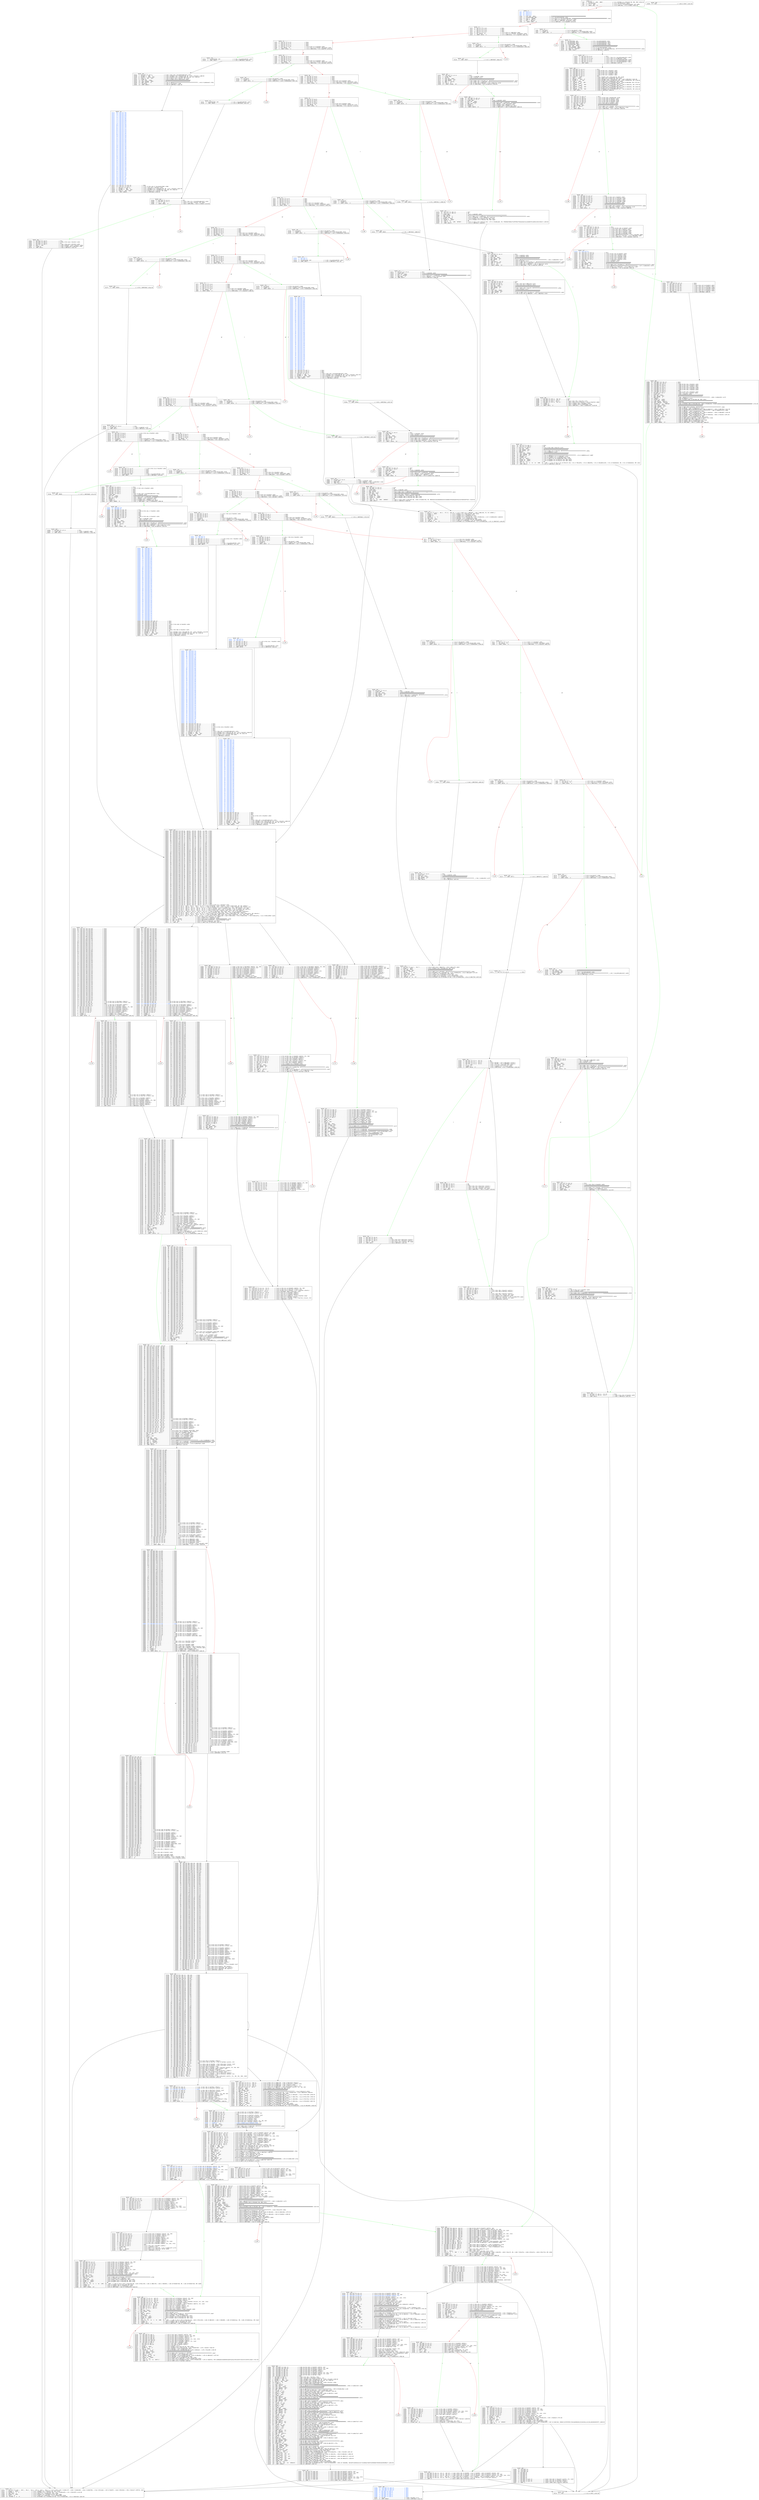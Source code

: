 
digraph G {
graph [fontname = "consolas"];
node  [fontname = "consolas"];
edge  [fontname = "consolas"];
b_0 [label=<-----   BLOCK ~0 -----<br align="left"/> 0x4: .2 \ MSTORE(.3, .1#40, .0#60)............... // V~0.2-MSTORE(v~0.3-PHIxb232-0B, #40, #60)-xb19a-NV<br align="left"/> 0x7: .5 = CALLDATASIZE........................... // V~0.5-CALLDATASIZE()-xbb14<br align="left"/> 0x8: .6 = LT(.5, .4#4)........................... // V~0.6-LT(v~0.5-CALLDATASIZExbb14, #4)-x40b2<br align="left"/> 0xc: .8 \ JUMPI(.7#e2, .6)....................... // V~0.8-JUMPI(#e2, v~0.6-LTx40b2)-x65dc-NV<br align="left"/>>, shape="record"];
b_d [label=<-----   BLOCK ~d -----<br align="left"/><font color="#004fff"> 0xd: .16 = PHI~d[-1]</font><br align="left"/><font color="#004fff"> 0xd: .15 = PHI~d[-3]</font><br align="left"/><font color="#004fff"> 0xd: .14 = PHI~d[-4]</font><br align="left"/><font color="#004fff"> 0xd: .13 = PHI~d[-2]</font><br align="left"/> 0x16: .3 = EXP(.2#2, .1#e0)...................... // #100000000000000000000000000000000000000000000000000000000<br align="left"/> 0x19: .5 = CALLDATALOAD(.4#0).................... // V~d.5-CALLDATALOAD(#0)-x15b2<br align="left"/> 0x1a: .6 = DIV(.5, .3#1000)...................... // V~d.6-DIV(v~d.5-CALLDATALOADx15b2, #100000000000000000000000000000000000000000000000000000000)-x4ea2<br align="left"/> 0x1b: .7 = AND(.6, .0#ffff)...................... // V~d.7-AND(v~d.6-DIVx4ea2, #ffffffff)-x4954<br align="left"/> 0x22: .9 = EQ(.7, .8#27eb)....................... // V~d.9-EQ(v~d.7-ANDx4954, #27ebe40a)-xb995<br align="left"/> 0x26: .11 \ JUMPI(.10#e7, .9).................... // V~d.11-JUMPI(#e7, v~d.9-EQxb995)-xa73a-NV<br align="left"/>>, shape="record"];
b_27 [label=<-----   BLOCK ~27 -----<br align="left"/> 0x27: .9 = PHI~27[-2](~d.16)..................... // None<br align="left"/> 0x27: .8 = PHI~27[-4](~d.15)..................... // None<br align="left"/> 0x27: .7 = PHI~27[-5](~d.14)..................... // None<br align="left"/> 0x27: .6 = PHI~27[-3](~d.13)..................... // None<br align="left"/> 0x27: .0 = PHI~27[-1](~d.7)...................... // V~27.0-FW(v~d.7-ANDx4954)-x4954<br align="left"/> 0x2d: .2 = EQ(.1#3f4b, .0)....................... // V~27.2-EQ(v~27.0-FWx4954, #3f4ba83a)-xbfb9<br align="left"/> 0x31: .4 \ JUMPI(.3#114, .2)..................... // V~27.4-JUMPI(#114, v~27.2-EQxbfb9)-xddac-NV<br align="left"/>>, shape="record"];
b_32 [label=<-----   BLOCK ~32 -----<br align="left"/> 0x32: .9 = PHI~32[-2](~27.9)..................... // None<br align="left"/> 0x32: .8 = PHI~32[-4](~27.8)..................... // None<br align="left"/> 0x32: .7 = PHI~32[-5](~27.7)..................... // None<br align="left"/> 0x32: .6 = PHI~32[-3](~27.6)..................... // None<br align="left"/> 0x32: .0 = PHI~32[-1](~27.0)..................... // V~32.0-FW(v~27.0-FWx4954)-x4954<br align="left"/> 0x38: .2 = EQ(.1#454a, .0)....................... // V~32.2-EQ(v~32.0-FWx4954, #454a2ab3)-x8ffb<br align="left"/> 0x3c: .4 \ JUMPI(.3#13b, .2)..................... // V~32.4-JUMPI(#13b, v~32.2-EQx8ffb)-xef20-NV<br align="left"/>>, shape="record"];
b_3d [label=<-----   BLOCK ~3d -----<br align="left"/> 0x3d: .9 = PHI~3d[-2](~32.9)..................... // None<br align="left"/> 0x3d: .8 = PHI~3d[-4](~32.8)..................... // None<br align="left"/> 0x3d: .7 = PHI~3d[-5](~32.7)..................... // None<br align="left"/> 0x3d: .6 = PHI~3d[-3](~32.6)..................... // None<br align="left"/> 0x3d: .0 = PHI~3d[-1](~32.0)..................... // V~3d.0-FW(v~32.0-FWx4954)-x4954<br align="left"/> 0x43: .2 = EQ(.1#484e, .0)....................... // V~3d.2-EQ(v~3d.0-FWx4954, #484eccb4)-x1ada<br align="left"/> 0x47: .4 \ JUMPI(.3#146, .2)..................... // V~3d.4-JUMPI(#146, v~3d.2-EQx1ada)-x87b2-NV<br align="left"/>>, shape="record"];
b_48 [label=<-----   BLOCK ~48 -----<br align="left"/> 0x48: .9 = PHI~48[-2](~3d.9)..................... // None<br align="left"/> 0x48: .8 = PHI~48[-4](~3d.8)..................... // None<br align="left"/> 0x48: .7 = PHI~48[-5](~3d.7)..................... // None<br align="left"/> 0x48: .6 = PHI~48[-3](~3d.6)..................... // None<br align="left"/> 0x48: .0 = PHI~48[-1](~3d.0)..................... // V~48.0-FW(v~3d.0-FWx4954)-x4954<br align="left"/> 0x4e: .2 = EQ(.1#5c97, .0)....................... // V~48.2-EQ(v~48.0-FWx4954, #5c975abb)-xa8ce<br align="left"/> 0x52: .4 \ JUMPI(.3#16e, .2)..................... // V~48.4-JUMPI(#16e, v~48.2-EQxa8ce)-xb3e8-NV<br align="left"/>>, shape="record"];
b_53 [label=<-----   BLOCK ~53 -----<br align="left"/> 0x53: .8 = PHI~53[-2](~48.9)..................... // None<br align="left"/> 0x53: .7 = PHI~53[-4](~48.8)..................... // None<br align="left"/> 0x53: .6 = PHI~53[-5](~48.7)..................... // None<br align="left"/> 0x53: .5 = PHI~53[-3](~48.6)..................... // None<br align="left"/> 0x53: .0 = PHI~53[-1](~48.0)..................... // V~53.0-FW(v~48.0-FWx4954)-x4954<br align="left"/> 0x59: .2 = EQ(.1#5fd8, .0)....................... // V~53.2-EQ(v~53.0-FWx4954, #5fd8c710)-xc4c9<br align="left"/> 0x5d: .4 \ JUMPI(.3#181, .2)..................... // V~53.4-JUMPI(#181, v~53.2-EQxc4c9)-x1c4a-NV<br align="left"/>>, shape="record"];
b_5e [label=<-----   BLOCK ~5e -----<br align="left"/> 0x5e: .8 = PHI~5e[-2](~53.8)..................... // None<br align="left"/> 0x5e: .7 = PHI~5e[-4](~53.7)..................... // None<br align="left"/> 0x5e: .6 = PHI~5e[-5](~53.6)..................... // None<br align="left"/> 0x5e: .5 = PHI~5e[-3](~53.5)..................... // None<br align="left"/> 0x5e: .0 = PHI~5e[-1](~53.0)..................... // V~5e.0-FW(v~53.0-FWx4954)-x4954<br align="left"/> 0x64: .2 = EQ(.1#78bd, .0)....................... // V~5e.2-EQ(v~5e.0-FWx4954, #78bd7935)-xea57<br align="left"/> 0x68: .4 \ JUMPI(.3#194, .2)..................... // V~5e.4-JUMPI(#194, v~5e.2-EQxea57)-xbe1b-NV<br align="left"/>>, shape="record"];
b_69 [label=<-----   BLOCK ~69 -----<br align="left"/> 0x69: .8 = PHI~69[-2](~5e.8)..................... // None<br align="left"/> 0x69: .7 = PHI~69[-4](~5e.7)..................... // None<br align="left"/> 0x69: .6 = PHI~69[-5](~5e.6)..................... // None<br align="left"/> 0x69: .5 = PHI~69[-3](~5e.5)..................... // None<br align="left"/> 0x69: .0 = PHI~69[-1](~5e.0)..................... // V~69.0-FW(v~5e.0-FWx4954)-x4954<br align="left"/> 0x6f: .2 = EQ(.1#83b5, .0)....................... // V~69.2-EQ(v~69.0-FWx4954, #83b5ff8b)-x87c3<br align="left"/> 0x73: .4 \ JUMPI(.3#1e5, .2)..................... // V~69.4-JUMPI(#1e5, v~69.2-EQx87c3)-xdaa4-NV<br align="left"/>>, shape="record"];
b_74 [label=<-----   BLOCK ~74 -----<br align="left"/> 0x74: .8 = PHI~74[-2](~69.8)..................... // None<br align="left"/> 0x74: .7 = PHI~74[-4](~69.7)..................... // None<br align="left"/> 0x74: .6 = PHI~74[-5](~69.6)..................... // None<br align="left"/> 0x74: .5 = PHI~74[-3](~69.5)..................... // None<br align="left"/> 0x74: .0 = PHI~74[-1](~69.0)..................... // V~74.0-FW(v~69.0-FWx4954)-x4954<br align="left"/> 0x7a: .2 = EQ(.1#8456, .0)....................... // V~74.2-EQ(v~74.0-FWx4954, #8456cb59)-x2bf0<br align="left"/> 0x7e: .4 \ JUMPI(.3#1f8, .2)..................... // V~74.4-JUMPI(#1f8, v~74.2-EQx2bf0)-x6bca-NV<br align="left"/>>, shape="record"];
b_7f [label=<-----   BLOCK ~7f -----<br align="left"/> 0x7f: .8 = PHI~7f[-2](~74.8)..................... // None<br align="left"/> 0x7f: .7 = PHI~7f[-4](~74.7)..................... // None<br align="left"/> 0x7f: .6 = PHI~7f[-5](~74.6)..................... // None<br align="left"/> 0x7f: .5 = PHI~7f[-3](~74.5)..................... // None<br align="left"/> 0x7f: .0 = PHI~7f[-1](~74.0)..................... // V~7f.0-FW(v~74.0-FWx4954)-x4954<br align="left"/> 0x85: .2 = EQ(.1#85b8, .0)....................... // V~7f.2-EQ(v~7f.0-FWx4954, #85b86188)-xa5c6<br align="left"/> 0x89: .4 \ JUMPI(.3#20b, .2)..................... // V~7f.4-JUMPI(#20b, v~7f.2-EQxa5c6)-xc086-NV<br align="left"/>>, shape="record"];
b_8a [label=<-----   BLOCK ~8a -----<br align="left"/> 0x8a: .8 = PHI~8a[-2](~7f.8)..................... // None<br align="left"/> 0x8a: .7 = PHI~8a[-4](~7f.7)..................... // None<br align="left"/> 0x8a: .6 = PHI~8a[-5](~7f.6)..................... // None<br align="left"/> 0x8a: .5 = PHI~8a[-3](~7f.5)..................... // None<br align="left"/> 0x8a: .0 = PHI~8a[-1](~7f.0)..................... // V~8a.0-FW(v~7f.0-FWx4954)-x4954<br align="left"/> 0x90: .2 = EQ(.1#878e, .0)....................... // V~8a.2-EQ(v~8a.0-FWx4954, #878eb368)-x39ca<br align="left"/> 0x94: .4 \ JUMPI(.3#21e, .2)..................... // V~8a.4-JUMPI(#21e, v~8a.2-EQx39ca)-x4670-NV<br align="left"/>>, shape="record"];
b_95 [label=<-----   BLOCK ~95 -----<br align="left"/> 0x95: .7 = PHI~95[-3](~8a.5)..................... // None<br align="left"/> 0x95: .6 = PHI~95[-4](~8a.7)..................... // None<br align="left"/> 0x95: .5 = PHI~95[-2](~8a.8)..................... // None<br align="left"/> 0x95: .0 = PHI~95[-1](~8a.0)..................... // V~95.0-FW(v~8a.0-FWx4954)-x4954<br align="left"/> 0x9b: .2 = EQ(.1#8a98, .0)....................... // V~95.2-EQ(v~95.0-FWx4954, #8a98a9cc)-xc924<br align="left"/> 0x9f: .4 \ JUMPI(.3#234, .2)..................... // V~95.4-JUMPI(#234, v~95.2-EQxc924)-xeb17-NV<br align="left"/>>, shape="record"];
b_a0 [label=<-----   BLOCK ~a0 -----<br align="left"/> 0xa0: .7 = PHI~a0[-3](~95.7)..................... // None<br align="left"/> 0xa0: .6 = PHI~a0[-4](~95.6)..................... // None<br align="left"/> 0xa0: .5 = PHI~a0[-2](~95.5)..................... // None<br align="left"/> 0xa0: .0 = PHI~a0[-1](~95.0)..................... // V~a0.0-FW(v~95.0-FWx4954)-x4954<br align="left"/> 0xa6: .2 = EQ(.1#8da5, .0)....................... // V~a0.2-EQ(v~a0.0-FWx4954, #8da5cb5b)-xa884<br align="left"/> 0xaa: .4 \ JUMPI(.3#247, .2)..................... // V~a0.4-JUMPI(#247, v~a0.2-EQxa884)-x6196-NV<br align="left"/>>, shape="record"];
b_ab [label=<-----   BLOCK ~ab -----<br align="left"/> 0xab: .7 = PHI~ab[-3](~a0.7)..................... // None<br align="left"/> 0xab: .6 = PHI~ab[-4](~a0.6)..................... // None<br align="left"/> 0xab: .5 = PHI~ab[-2](~a0.5)..................... // None<br align="left"/> 0xab: .0 = PHI~ab[-1](~a0.0)..................... // V~ab.0-FW(v~a0.0-FWx4954)-x4954<br align="left"/> 0xb1: .2 = EQ(.1#96b5, .0)....................... // V~ab.2-EQ(v~ab.0-FWx4954, #96b5a755)-x1ab4<br align="left"/> 0xb5: .4 \ JUMPI(.3#276, .2)..................... // V~ab.4-JUMPI(#276, v~ab.2-EQx1ab4)-xf9d8-NV<br align="left"/>>, shape="record"];
b_b6 [label=<-----   BLOCK ~b6 -----<br align="left"/> 0xb6: .7 = PHI~b6[-3](~ab.7)..................... // None<br align="left"/> 0xb6: .6 = PHI~b6[-4](~ab.6)..................... // None<br align="left"/> 0xb6: .5 = PHI~b6[-2](~ab.5)..................... // None<br align="left"/> 0xb6: .0 = PHI~b6[-1](~ab.0)..................... // V~b6.0-FW(v~ab.0-FWx4954)-x4954<br align="left"/> 0xbc: .2 = EQ(.1#c55d, .0)....................... // V~b6.2-EQ(v~b6.0-FWx4954, #c55d0f56)-x725a<br align="left"/> 0xc0: .4 \ JUMPI(.3#28c, .2)..................... // V~b6.4-JUMPI(#28c, v~b6.2-EQx725a)-x7f86-NV<br align="left"/>>, shape="record"];
b_c1 [label=<-----   BLOCK ~c1 -----<br align="left"/> 0xc1: .0 = PHI~c1[-1](~b6.0)..................... // V~c1.0-FW(v~b6.0-FWx4954)-x4954<br align="left"/> 0xc7: .2 = EQ(.1#dd1b, .0)....................... // V~c1.2-EQ(v~c1.0-FWx4954, #dd1b7a0f)-x13b5<br align="left"/> 0xcb: .4 \ JUMPI(.3#2a2, .2)..................... // V~c1.4-JUMPI(#2a2, v~c1.2-EQx13b5)-xbfaa-NV<br align="left"/>>, shape="record"];
b_cc [label=<-----   BLOCK ~cc -----<br align="left"/> 0xcc: .0 = PHI~cc[-1](~c1.0)..................... // V~cc.0-FW(v~c1.0-FWx4954)-x4954<br align="left"/> 0xd2: .2 = EQ(.1#eac9, .0)....................... // V~cc.2-EQ(v~cc.0-FWx4954, #eac9d94c)-xa318<br align="left"/> 0xd6: .4 \ JUMPI(.3#2b5, .2)..................... // V~cc.4-JUMPI(#2b5, v~cc.2-EQxa318)-x6eb2-NV<br align="left"/>>, shape="record"];
b_d7 [label=<-----   BLOCK ~d7 -----<br align="left"/> 0xd7: .0 = PHI~d7[-1](~cc.0)..................... // V~d7.0-FW(v~cc.0-FWx4954)-x4954<br align="left"/> 0xdd: .2 = EQ(.1#f2fd, .0)....................... // V~d7.2-EQ(v~d7.0-FWx4954, #f2fde38b)-xbfef<br align="left"/> 0xe1: .4 \ JUMPI(.3#2c8, .2)..................... // V~d7.4-JUMPI(#2c8, v~d7.2-EQxbfef)-xf013-NV<br align="left"/>>, shape="record"];
b_e7 [label=<-----   BLOCK ~e7 -----<br align="left"/> 0xe8: .0 = CALLVALUE............................. // V~e7.0-CALLVALUE()-x78d0<br align="left"/> 0xe9: .1 = ISZERO(.0)............................ // V~e7.1-ISZERO(v~e7.0-CALLVALUEx78d0)-x8a44<br align="left"/> 0xed: .3 \ JUMPI(.2#f2, .1)...................... // V~e7.3-JUMPI(#f2, v~e7.1-ISZEROx8a44)-x8e1c-NV<br align="left"/>>, shape="record"];
b_f2 [label=<-----   BLOCK ~f2 -----<br align="left"/> 0xf8: .2 = CALLDATALOAD(.1#4).................... // V~f2.2-CALLDATALOAD(#4)-x1031<br align="left"/> 0xfb: .4 = CALLDATALOAD(.3#24)................... // V~f2.4-CALLDATALOAD(#24)-x9927<br align="left"/> 0xfe: .6 = CALLDATALOAD(.5#44)................... // V~f2.6-CALLDATALOAD(#44)-x9dcf<br align="left"/> 0x101: .8 = CALLDATALOAD(.7#64).................. // V~f2.8-CALLDATALOAD(#64)-x2a90<br align="left"/> 0x108: .12 = EXP(.11#2, .10#a0).................. // #10000000000000000000000000000000000000000<br align="left"/> 0x109: .13 = SUB(.12#1000, .9#1)................. // #ffffffffffffffffffffffffffffffffffffffff<br align="left"/> 0x10c: .15 = CALLDATALOAD(.14#84)................ // V~f2.15-CALLDATALOAD(#84)-x35ae<br align="left"/> 0x10d: .16 = AND(.15, .13#ffff).................. // V~f2.16-AND(v~f2.15-CALLDATALOADx35ae, #ffffffffffffffffffffffffffffffffffffffff)-x654e<br align="left"/> 0x111: .18 \ JUMP(.17#2e7)....................... // V~f2.18-JUMP(#2e7)-xa0a8-NV<br align="left"/>>, shape="record"];
b_112 [label=<-----   BLOCK ~112 -----<br align="left"/> 0x113: .0 \ STOP................................. // V~112.0-STOP()-x2415-NV<br align="left"/>>, shape="record"];
b_114 [label=<-----   BLOCK ~114 -----<br align="left"/> 0x115: .0 = CALLVALUE............................ // V~114.0-CALLVALUE()-x78d0<br align="left"/> 0x116: .1 = ISZERO(.0)........................... // V~114.1-ISZERO(v~114.0-CALLVALUEx78d0)-x8a44<br align="left"/> 0x11a: .3 \ JUMPI(.2#11f, .1).................... // V~114.3-JUMPI(#11f, v~114.1-ISZEROx8a44)-xd621-NV<br align="left"/>>, shape="record"];
b_11f [label=<-----   BLOCK ~11f -----<br align="left"/> 0x126: .2 \ JUMP(.1#3bf)......................... // V~11f.2-JUMP(#3bf)-x8bae-NV<br align="left"/>>, shape="record"];
b_127 [label=<-----   BLOCK ~127 -----<br align="left"/> 0x127: .3 = PHI~127[-1](~4c1.7, ~663.3, ~3f3.15, ~60d.19) // V~127.3-PHI(v~4c1.7-ANDxb077, v~663.3-ANDxc9dc, #1, #1)-xd588(1,)<br align="left"/> 0x12a: .1 = MLOAD(.2, .0#40)..................... // V~127.1-MLOAD(v~127.2-PHIxe54e-0B, #40)-x25c0<br align="left"/> 0x12c: .4 = ISZERO(.3)........................... // V~127.4-ISZERO(v~127.3-PHIxd588)-xd7e3<br align="left"/> 0x12d: .5 = ISZERO(.4)........................... // V~127.5-ISZERO(v~127.4-ISZEROxd7e3)-x2052<br align="left"/> 0x12f: .6 \ MSTORE(.2, .1, .5)................... // V~127.6-MSTORE(v~127.2-PHIxe54e-0B, v~127.1-MLOADx25c0, v~127.5-ISZEROx2052)-x10dd-NV<br align="left"/> 0x132: .8 = ADD(.7#20, .1)....................... // V~127.8-ADD(#20, v~127.1-MLOADx25c0)-x8de1<br align="left"/> 0x135: .10 = MLOAD(.6, .9#40).................... // V~127.10-MLOAD(v~127.6-MSTOREx10dd-0B, #40)-xea18<br align="left"/> 0x138: .11 = SUB(.8, .10)........................ // V~127.11-SUB(v~127.8-ADDx8de1, v~127.10-MLOADxea18)-xfe35<br align="left"/> 0x13a: .12 \ RETURN(.6, .10, .11)................ // V~127.12-RETURN(v~127.6-MSTOREx10dd-0B, v~127.10-MLOADxea18, v~127.11-SUBxfe35)-xce4a-NV<br align="left"/>>, shape="record"];
b_13b [label=<-----   BLOCK ~13b -----<br align="left"/> 0x141: .2 = CALLDATALOAD(.1#4)................... // V~13b.2-CALLDATALOAD(#4)-x1031<br align="left"/> 0x145: .4 \ JUMP(.3#443)......................... // V~13b.4-JUMP(#443)-xabaa-NV<br align="left"/>>, shape="record"];
b_146 [label=<-----   BLOCK ~146 -----<br align="left"/> 0x147: .0 = CALLVALUE............................ // V~146.0-CALLVALUE()-x78d0<br align="left"/> 0x148: .1 = ISZERO(.0)........................... // V~146.1-ISZERO(v~146.0-CALLVALUEx78d0)-x8a44<br align="left"/> 0x14c: .3 \ JUMPI(.2#151, .1).................... // V~146.3-JUMPI(#151, v~146.1-ISZEROx8a44)-x38f7-NV<br align="left"/>>, shape="record"];
b_151 [label=<-----   BLOCK ~151 -----<br align="left"/> 0x157: .2 = CALLDATALOAD(.1#4)................... // V~151.2-CALLDATALOAD(#4)-x1031<br align="left"/> 0x15b: .4 \ JUMP(.3#4ad)......................... // V~151.4-JUMP(#4ad)-xaa2c-NV<br align="left"/>>, shape="record"];
b_15c [label=<-----   BLOCK ~15c -----<br align="left"/> 0x15c: .3 = PHI~15c[-1](~5d4.1, ~6dd.1, ~4ba.3, ~7a6.3, ~3b7.8, ~4a8.5, ~766.1) // V~15c.3-PHI(v~5d4.1-SLOADxc15f, v~6dd.1-SLOADx48d2, v~4ba.3-SLOADxf061, v~7a6.3-DIVx2a64, v~3b7.8-FWx84f5, v~4a8.5-PHIxb528, v~766.1-FWx5e27)-x59f5(0, 426)<br align="left"/> 0x15f: .1 = MLOAD(.2, .0#40)..................... // V~15c.1-MLOAD(v~15c.2-PHIxb37c-0B, #40)-xed70<br align="left"/> 0x162: .4 \ MSTORE(.2, .1, .3)................... // V~15c.4-MSTORE(v~15c.2-PHIxb37c-0B, v~15c.1-MLOADxed70, v~15c.3-PHIx59f5)-xc2cb-NV<br align="left"/> 0x165: .6 = ADD(.5#20, .1)....................... // V~15c.6-ADD(v~15c.1-MLOADxed70, #20)-xf6dd<br align="left"/> 0x168: .8 = MLOAD(.4, .7#40)..................... // V~15c.8-MLOAD(v~15c.4-MSTORExc2cb-0B, #40)-x3885<br align="left"/> 0x16b: .9 = SUB(.6, .8).......................... // V~15c.9-SUB(v~15c.6-ADDxf6dd, v~15c.8-MLOADx3885)-x55e0<br align="left"/> 0x16d: .10 \ RETURN(.4, .8, .9).................. // V~15c.10-RETURN(v~15c.4-MSTORExc2cb-0B, v~15c.8-MLOADx3885, v~15c.9-SUBx55e0)-xa914-NV<br align="left"/>>, shape="record"];
b_16e [label=<-----   BLOCK ~16e -----<br align="left"/> 0x16f: .0 = CALLVALUE............................ // V~16e.0-CALLVALUE()-x78d0<br align="left"/> 0x170: .1 = ISZERO(.0)........................... // V~16e.1-ISZERO(v~16e.0-CALLVALUEx78d0)-x8a44<br align="left"/> 0x174: .3 \ JUMPI(.2#179, .1).................... // V~16e.3-JUMPI(#179, v~16e.1-ISZEROx8a44)-x81f1-NV<br align="left"/>>, shape="record"];
b_179 [label=<-----   BLOCK ~179 -----<br align="left"/> 0x180: .2 \ JUMP(.1#4c1)......................... // V~179.2-JUMP(#4c1)-x5909-NV<br align="left"/>>, shape="record"];
b_181 [label=<-----   BLOCK ~181 -----<br align="left"/> 0x182: .0 = CALLVALUE............................ // V~181.0-CALLVALUE()-x78d0<br align="left"/> 0x183: .1 = ISZERO(.0)........................... // V~181.1-ISZERO(v~181.0-CALLVALUEx78d0)-x8a44<br align="left"/> 0x187: .3 \ JUMPI(.2#18c, .1).................... // V~181.3-JUMPI(#18c, v~181.1-ISZEROx8a44)-xa62b-NV<br align="left"/>>, shape="record"];
b_18c [label=<-----   BLOCK ~18c -----<br align="left"/> 0x193: .2 \ JUMP(.1#4d1)......................... // V~18c.2-JUMP(#4d1)-xb88b-NV<br align="left"/>>, shape="record"];
b_194 [label=<-----   BLOCK ~194 -----<br align="left"/> 0x195: .0 = CALLVALUE............................ // V~194.0-CALLVALUE()-x78d0<br align="left"/> 0x196: .1 = ISZERO(.0)........................... // V~194.1-ISZERO(v~194.0-CALLVALUEx78d0)-x8a44<br align="left"/> 0x19a: .3 \ JUMPI(.2#19f, .1).................... // V~194.3-JUMPI(#19f, v~194.1-ISZEROx8a44)-xe0c9-NV<br align="left"/>>, shape="record"];
b_19f [label=<-----   BLOCK ~19f -----<br align="left"/><font color="#004fff"> 0x19f: .7 = PHI~19f[-2]</font><br align="left"/><font color="#004fff"> 0x19f: .6 = PHI~19f[-1]</font><br align="left"/> 0x1a5: .2 = CALLDATALOAD(.1#4)................... // V~19f.2-CALLDATALOAD(#4)-x1031<br align="left"/> 0x1a9: .4 \ JUMP(.3#547)......................... // V~19f.4-JUMP(#547)-xcbcc-NV<br align="left"/>>, shape="record"];
b_1aa [label=<-----   BLOCK ~1aa -----<br align="left"/> 0x1aa: .23 = PHI~1aa[-2](~571.27, ~766.11)....... // V~1aa.23-PHI(v~571.27-ANDx1728, v~766.11-PHIxaf19)-xfd1a(0,)<br align="left"/> 0x1aa: .18 = PHI~1aa[-3](~571.24, ~766.12)....... // V~1aa.18-PHI(v~571.24-ANDx373a, v~766.12-PHIxf214)-xc459(0, 1126)<br align="left"/> 0x1aa: .14 = PHI~1aa[-1](~571.31, ~766.1)........ // V~1aa.14-PHI(v~571.31-ANDxf4c8, v~766.1-FWx5e27)-x9d10<br align="left"/> 0x1aa: .13 = PHI~1aa[-4](~571.20, ~766.14)....... // V~1aa.13-PHI(v~571.20-ANDx5bd6, v~766.14-PHIxec92)-x7a09(0, 274)<br align="left"/> 0x1aa: .8 = PHI~1aa[-5](~571.13, ~766.9)......... // V~1aa.8-PHI(v~571.13-ANDxac72, v~766.9-PHIxe9c8)-x9c13(0, 274, 348, 426)<br align="left"/> 0x1ad: .1 = MLOAD(.2, .0#40)..................... // V~1aa.1-MLOAD(v~1aa.2-PHIxae5c-0B, #40)-x1470<br align="left"/> 0x1b4: .6 = EXP(.5#2, .4#a0)..................... // #10000000000000000000000000000000000000000<br align="left"/> 0x1b5: .7 = SUB(.6#1000, .3#1)................... // #ffffffffffffffffffffffffffffffffffffffff<br align="left"/> 0x1b8: .9 = AND(.8, .7#ffff)..................... // V~1aa.9-AND(#ffffffffffffffffffffffffffffffffffffffff, v~1aa.8-PHIx9c13)-xd318<br align="left"/> 0x1ba: .10 \ MSTORE(.2, .1, .9).................. // V~1aa.10-MSTORE(v~1aa.2-PHIxae5c-0B, v~1aa.1-MLOADx1470, v~1aa.9-ANDxd318)-xd9dd-NV<br align="left"/> 0x1be: .12 = ADD(.1, .11#20)..................... // V~1aa.12-ADD(v~1aa.1-MLOADx1470, #20)-xa8e7<br align="left"/> 0x1c2: .15 \ MSTORE(.10, .12, .13)............... // V~1aa.15-MSTORE(v~1aa.10-MSTORExd9dd-0B, v~1aa.12-ADDxa8e7, v~1aa.13-PHIx7a09)-xd76b-NV<br align="left"/> 0x1c7: .17 = ADD(.1, .16#40)..................... // V~1aa.17-ADD(v~1aa.1-MLOADx1470, #40)-xc708<br align="left"/> 0x1cb: .19 \ MSTORE(.15, .17, .18)............... // V~1aa.19-MSTORE(v~1aa.15-MSTORExd76b-0B, v~1aa.17-ADDxc708, v~1aa.18-PHIxc459)-x7995-NV<br align="left"/> 0x1cf: .21 = ADD(.1, .20#60)..................... // V~1aa.21-ADD(v~1aa.1-MLOADx1470, #60)-x4988<br align="left"/> 0x1d0: .22 \ MSTORE(.19, .21, .23)............... // V~1aa.22-MSTORE(v~1aa.19-MSTOREx7995-0B, v~1aa.21-ADDx4988, v~1aa.23-PHIxfd1a)-x9770-NV<br align="left"/> 0x1d4: .25 = ADD(.1, .24#80)..................... // V~1aa.25-ADD(v~1aa.1-MLOADx1470, #80)-x216e<br align="left"/> 0x1d8: .26 \ MSTORE(.22, .25, .14)............... // V~1aa.26-MSTORE(v~1aa.22-MSTOREx9770-0B, v~1aa.25-ADDx216e, v~1aa.14-PHIx9d10)-x96ef-NV<br align="left"/> 0x1dd: .28 = ADD(.1, .27#a0)..................... // V~1aa.28-ADD(v~1aa.1-MLOADx1470, #a0)-xe7dd<br align="left"/> 0x1df: .29 = MLOAD(.26, .16#40).................. // V~1aa.29-MLOAD(v~1aa.26-MSTOREx96ef-0B, #40)-xa929<br align="left"/> 0x1e2: .30 = SUB(.28, .29)....................... // V~1aa.30-SUB(v~1aa.28-ADDxe7dd, v~1aa.29-MLOADxa929)-xab66<br align="left"/> 0x1e4: .31 \ RETURN(.26, .29, .30)............... // V~1aa.31-RETURN(v~1aa.26-MSTOREx96ef-0B, v~1aa.29-MLOADxa929, v~1aa.30-SUBxab66)-x4428-NV<br align="left"/>>, shape="record"];
b_1e5 [label=<-----   BLOCK ~1e5 -----<br align="left"/> 0x1e6: .0 = CALLVALUE............................ // V~1e5.0-CALLVALUE()-x78d0<br align="left"/> 0x1e7: .1 = ISZERO(.0)........................... // V~1e5.1-ISZERO(v~1e5.0-CALLVALUEx78d0)-x8a44<br align="left"/> 0x1eb: .3 \ JUMPI(.2#1f0, .1).................... // V~1e5.3-JUMPI(#1f0, v~1e5.1-ISZEROx8a44)-xdec7-NV<br align="left"/>>, shape="record"];
b_1f0 [label=<-----   BLOCK ~1f0 -----<br align="left"/> 0x1f7: .2 \ JUMP(.1#5d4)......................... // V~1f0.2-JUMP(#5d4)-x42aa-NV<br align="left"/>>, shape="record"];
b_1f8 [label=<-----   BLOCK ~1f8 -----<br align="left"/> 0x1f9: .0 = CALLVALUE............................ // V~1f8.0-CALLVALUE()-x78d0<br align="left"/> 0x1fa: .1 = ISZERO(.0)........................... // V~1f8.1-ISZERO(v~1f8.0-CALLVALUEx78d0)-x8a44<br align="left"/> 0x1fe: .3 \ JUMPI(.2#203, .1).................... // V~1f8.3-JUMPI(#203, v~1f8.1-ISZEROx8a44)-x40e3-NV<br align="left"/>>, shape="record"];
b_203 [label=<-----   BLOCK ~203 -----<br align="left"/> 0x20a: .2 \ JUMP(.1#5da)......................... // V~203.2-JUMP(#5da)-x25d7-NV<br align="left"/>>, shape="record"];
b_20b [label=<-----   BLOCK ~20b -----<br align="left"/> 0x20c: .0 = CALLVALUE............................ // V~20b.0-CALLVALUE()-x78d0<br align="left"/> 0x20d: .1 = ISZERO(.0)........................... // V~20b.1-ISZERO(v~20b.0-CALLVALUEx78d0)-x8a44<br align="left"/> 0x211: .3 \ JUMPI(.2#216, .1).................... // V~20b.3-JUMPI(#216, v~20b.1-ISZEROx8a44)-x62d1-NV<br align="left"/>>, shape="record"];
b_216 [label=<-----   BLOCK ~216 -----<br align="left"/> 0x21d: .2 \ JUMP(.1#663)......................... // V~216.2-JUMP(#663)-x92fd-NV<br align="left"/>>, shape="record"];
b_21e [label=<-----   BLOCK ~21e -----<br align="left"/> 0x21e: .8 = PHI~21e[-1](~8a.0)................... // V~21e.8-FW(v~8a.0-FWx4954)-x4954<br align="left"/> 0x21e: .7 = PHI~21e[-2](~8a.8)................... // None<br align="left"/> 0x21e: .6 = PHI~21e[-4](~8a.7)................... // None<br align="left"/> 0x21e: .5 = PHI~21e[-5](~8a.6)................... // None<br align="left"/> 0x21e: .4 = PHI~21e[-3](~8a.5)................... // None<br align="left"/> 0x21f: .0 = CALLVALUE............................ // V~21e.0-CALLVALUE()-x78d0<br align="left"/> 0x220: .1 = ISZERO(.0)........................... // V~21e.1-ISZERO(v~21e.0-CALLVALUEx78d0)-x8a44<br align="left"/> 0x224: .3 \ JUMPI(.2#229, .1).................... // V~21e.3-JUMPI(#229, v~21e.1-ISZEROx8a44)-x1b47-NV<br align="left"/>>, shape="record"];
b_229 [label=<-----   BLOCK ~229 -----<br align="left"/> 0x229: .9 = PHI~229[-1](~21e.8).................. // V~229.9-FW(v~21e.8-FWx4954)-x4954<br align="left"/> 0x229: .8 = PHI~229[-2](~21e.7).................. // None<br align="left"/> 0x229: .7 = PHI~229[-4](~21e.6).................. // None<br align="left"/> 0x229: .6 = PHI~229[-5](~21e.5).................. // None<br align="left"/> 0x229: .5 = PHI~229[-3](~21e.4).................. // None<br align="left"/> 0x22f: .2 = CALLDATALOAD(.1#4)................... // V~229.2-CALLDATALOAD(#4)-x1031<br align="left"/> 0x233: .4 \ JUMP(.3#66c)......................... // V~229.4-JUMP(#66c)-x35f8-NV<br align="left"/>>, shape="record"];
b_234 [label=<-----   BLOCK ~234 -----<br align="left"/> 0x235: .0 = CALLVALUE............................ // V~234.0-CALLVALUE()-x78d0<br align="left"/> 0x236: .1 = ISZERO(.0)........................... // V~234.1-ISZERO(v~234.0-CALLVALUEx78d0)-x8a44<br align="left"/> 0x23a: .3 \ JUMPI(.2#23f, .1).................... // V~234.3-JUMPI(#23f, v~234.1-ISZEROx8a44)-x2782-NV<br align="left"/>>, shape="record"];
b_23f [label=<-----   BLOCK ~23f -----<br align="left"/> 0x246: .2 \ JUMP(.1#6dd)......................... // V~23f.2-JUMP(#6dd)-x321e-NV<br align="left"/>>, shape="record"];
b_247 [label=<-----   BLOCK ~247 -----<br align="left"/> 0x248: .0 = CALLVALUE............................ // V~247.0-CALLVALUE()-x78d0<br align="left"/> 0x249: .1 = ISZERO(.0)........................... // V~247.1-ISZERO(v~247.0-CALLVALUEx78d0)-x8a44<br align="left"/> 0x24d: .3 \ JUMPI(.2#252, .1).................... // V~247.3-JUMPI(#252, v~247.1-ISZEROx8a44)-xd735-NV<br align="left"/>>, shape="record"];
b_252 [label=<-----   BLOCK ~252 -----<br align="left"/> 0x259: .2 \ JUMP(.1#6e3)......................... // V~252.2-JUMP(#6e3)-x7523-NV<br align="left"/>>, shape="record"];
b_25a [label=<-----   BLOCK ~25a -----<br align="left"/> 0x25a: .8 = PHI~25a[-1](~6e3.7, ~76d.7).......... // V~25a.8-PHI(v~6e3.7-ANDx3fc6, v~76d.7-ANDx2cf5)-x9025<br align="left"/> 0x25d: .1 = MLOAD(.2, .0#40)..................... // V~25a.1-MLOAD(v~25a.2-PHIx6083-0B, #40)-xe570<br align="left"/> 0x264: .6 = EXP(.5#2, .4#a0)..................... // #10000000000000000000000000000000000000000<br align="left"/> 0x265: .7 = SUB(.6#1000, .3#1)................... // #ffffffffffffffffffffffffffffffffffffffff<br align="left"/> 0x268: .9 = AND(.8, .7#ffff)..................... // V~25a.9-AND(v~25a.8-PHIx9025, #ffffffffffffffffffffffffffffffffffffffff)-xaebd<br align="left"/> 0x26a: .10 \ MSTORE(.2, .1, .9).................. // V~25a.10-MSTORE(v~25a.2-PHIx6083-0B, v~25a.1-MLOADxe570, v~25a.9-ANDxaebd)-xc77e-NV<br align="left"/> 0x26d: .12 = ADD(.11#20, .1)..................... // V~25a.12-ADD(v~25a.1-MLOADxe570, #20)-x92fd<br align="left"/> 0x270: .14 = MLOAD(.10, .13#40).................. // V~25a.14-MLOAD(v~25a.10-MSTORExc77e-0B, #40)-x55de<br align="left"/> 0x273: .15 = SUB(.12, .14)....................... // V~25a.15-SUB(v~25a.12-ADDx92fd, v~25a.14-MLOADx55de)-x7f29<br align="left"/> 0x275: .16 \ RETURN(.10, .14, .15)............... // V~25a.16-RETURN(v~25a.10-MSTORExc77e-0B, v~25a.14-MLOADx55de, v~25a.15-SUBx7f29)-x5d73-NV<br align="left"/>>, shape="record"];
b_276 [label=<-----   BLOCK ~276 -----<br align="left"/> 0x276: .7 = PHI~276[-1](~ab.0)................... // V~276.7-FW(v~ab.0-FWx4954)-x4954<br align="left"/> 0x276: .6 = PHI~276[-3](~ab.7)................... // None<br align="left"/> 0x276: .5 = PHI~276[-4](~ab.6)................... // None<br align="left"/> 0x276: .4 = PHI~276[-2](~ab.5)................... // None<br align="left"/> 0x277: .0 = CALLVALUE............................ // V~276.0-CALLVALUE()-x78d0<br align="left"/> 0x278: .1 = ISZERO(.0)........................... // V~276.1-ISZERO(v~276.0-CALLVALUEx78d0)-x8a44<br align="left"/> 0x27c: .3 \ JUMPI(.2#281, .1).................... // V~276.3-JUMPI(#281, v~276.1-ISZEROx8a44)-x155a-NV<br align="left"/>>, shape="record"];
b_281 [label=<-----   BLOCK ~281 -----<br align="left"/><font color="#004fff"> 0x281: .11 = PHI~281[-6]</font><br align="left"/><font color="#004fff"> 0x281: .10 = PHI~281[-5]</font><br align="left"/> 0x281: .8 = PHI~281[-1](~276.7).................. // V~281.8-FW(v~276.7-FWx4954)-x4954<br align="left"/> 0x281: .7 = PHI~281[-3](~276.6).................. // None<br align="left"/> 0x281: .6 = PHI~281[-4](~276.5).................. // None<br align="left"/> 0x281: .5 = PHI~281[-2](~276.4).................. // None<br align="left"/> 0x287: .2 = CALLDATALOAD(.1#4)................... // V~281.2-CALLDATALOAD(#4)-x1031<br align="left"/> 0x28b: .4 \ JUMP(.3#6f2)......................... // V~281.4-JUMP(#6f2)-xe117-NV<br align="left"/>>, shape="record"];
b_28c [label=<-----   BLOCK ~28c -----<br align="left"/> 0x28c: .7 = PHI~28c[-1](~b6.0)................... // V~28c.7-FW(v~b6.0-FWx4954)-x4954<br align="left"/> 0x28c: .6 = PHI~28c[-3](~b6.7)................... // None<br align="left"/> 0x28c: .5 = PHI~28c[-4](~b6.6)................... // None<br align="left"/> 0x28c: .4 = PHI~28c[-2](~b6.5)................... // None<br align="left"/> 0x28d: .0 = CALLVALUE............................ // V~28c.0-CALLVALUE()-x78d0<br align="left"/> 0x28e: .1 = ISZERO(.0)........................... // V~28c.1-ISZERO(v~28c.0-CALLVALUEx78d0)-x8a44<br align="left"/> 0x292: .3 \ JUMPI(.2#297, .1).................... // V~28c.3-JUMPI(#297, v~28c.1-ISZEROx8a44)-xf8b3-NV<br align="left"/>>, shape="record"];
b_297 [label=<-----   BLOCK ~297 -----<br align="left"/><font color="#004fff"> 0x297: .11 = PHI~297[-6]</font><br align="left"/><font color="#004fff"> 0x297: .10 = PHI~297[-5]</font><br align="left"/> 0x297: .8 = PHI~297[-1](~28c.7).................. // V~297.8-FW(v~28c.7-FWx4954)-x4954<br align="left"/> 0x297: .7 = PHI~297[-3](~28c.6).................. // None<br align="left"/> 0x297: .6 = PHI~297[-4](~28c.5).................. // None<br align="left"/> 0x297: .5 = PHI~297[-2](~28c.4).................. // None<br align="left"/> 0x29d: .2 = CALLDATALOAD(.1#4)................... // V~297.2-CALLDATALOAD(#4)-x1031<br align="left"/> 0x2a1: .4 \ JUMP(.3#73b)......................... // V~297.4-JUMP(#73b)-x7e03-NV<br align="left"/>>, shape="record"];
b_2a2 [label=<-----   BLOCK ~2a2 -----<br align="left"/> 0x2a3: .0 = CALLVALUE............................ // V~2a2.0-CALLVALUE()-x78d0<br align="left"/> 0x2a4: .1 = ISZERO(.0)........................... // V~2a2.1-ISZERO(v~2a2.0-CALLVALUEx78d0)-x8a44<br align="left"/> 0x2a8: .3 \ JUMPI(.2#2ad, .1).................... // V~2a2.3-JUMPI(#2ad, v~2a2.1-ISZEROx8a44)-x25da-NV<br align="left"/>>, shape="record"];
b_2ad [label=<-----   BLOCK ~2ad -----<br align="left"/> 0x2b4: .2 \ JUMP(.1#76d)......................... // V~2ad.2-JUMP(#76d)-x6d50-NV<br align="left"/>>, shape="record"];
b_2b5 [label=<-----   BLOCK ~2b5 -----<br align="left"/> 0x2b6: .0 = CALLVALUE............................ // V~2b5.0-CALLVALUE()-x78d0<br align="left"/> 0x2b7: .1 = ISZERO(.0)........................... // V~2b5.1-ISZERO(v~2b5.0-CALLVALUEx78d0)-x8a44<br align="left"/> 0x2bb: .3 \ JUMPI(.2#2c0, .1).................... // V~2b5.3-JUMPI(#2c0, v~2b5.1-ISZEROx8a44)-x6078-NV<br align="left"/>>, shape="record"];
b_2c0 [label=<-----   BLOCK ~2c0 -----<br align="left"/> 0x2c7: .2 \ JUMP(.1#77c)......................... // V~2c0.2-JUMP(#77c)-xa0e9-NV<br align="left"/>>, shape="record"];
b_2c8 [label=<-----   BLOCK ~2c8 -----<br align="left"/> 0x2c9: .0 = CALLVALUE............................ // V~2c8.0-CALLVALUE()-x78d0<br align="left"/> 0x2ca: .1 = ISZERO(.0)........................... // V~2c8.1-ISZERO(v~2c8.0-CALLVALUEx78d0)-x8a44<br align="left"/> 0x2ce: .3 \ JUMPI(.2#2d3, .1).................... // V~2c8.3-JUMPI(#2d3, v~2c8.1-ISZEROx8a44)-x3899-NV<br align="left"/>>, shape="record"];
b_2d3 [label=<-----   BLOCK ~2d3 -----<br align="left"/> 0x2dd: .4 = EXP(.3#2, .2#a0)..................... // #10000000000000000000000000000000000000000<br align="left"/> 0x2de: .5 = SUB(.4#1000, .1#1)................... // #ffffffffffffffffffffffffffffffffffffffff<br align="left"/> 0x2e1: .7 = CALLDATALOAD(.6#4)................... // V~2d3.7-CALLDATALOAD(#4)-x1031<br align="left"/> 0x2e2: .8 = AND(.7, .5#ffff)..................... // V~2d3.8-AND(#ffffffffffffffffffffffffffffffffffffffff, v~2d3.7-CALLDATALOADx1031)-xe81b<br align="left"/> 0x2e6: .10 \ JUMP(.9#7b0)........................ // V~2d3.10-JUMP(#7b0)-xcff9-NV<br align="left"/>>, shape="record"];
b_2e7 [label=<-----   BLOCK ~2e7 -----<br align="left"/> 0x2e7: .9 = PHI~2e7[-6](~f2.0)................... // #112<br align="left"/> 0x2e7: .7 = PHI~2e7[-5](~f2.2)................... // V~2e7.7-FW(v~f2.2-CALLDATALOADx1031)-x1031<br align="left"/> 0x2e7: .6 = PHI~2e7[-1](~f2.16).................. // V~2e7.6-FW(v~f2.16-ANDx654e)-x654e<br align="left"/> 0x2e7: .5 = PHI~2e7[-2](~f2.8)................... // V~2e7.5-FW(v~f2.8-CALLDATALOADx2a90)-x2a90<br align="left"/> 0x2e7: .4 = PHI~2e7[-3](~f2.6)................... // V~2e7.4-FW(v~f2.6-CALLDATALOADx9dcf)-x9dcf<br align="left"/> 0x2e7: .3 = PHI~2e7[-4](~f2.4)................... // V~2e7.3-FW(v~f2.4-CALLDATALOADx9927)-x9927<br align="left"/> 0x2ee: .2 \ JUMP(.1#d2b)......................... // V~2e7.2-JUMP(#d2b)-xe5fa-NV<br align="left"/>>, shape="record"];
b_2ef [label=<-----   BLOCK ~2ef -----<br align="left"/> 0x2ef: .15 = PHI~2ef[-7](~d2b.27)................ // #112<br align="left"/> 0x2ef: .14 = PHI~2ef[-1](~d2b.2)................. // V~2ef.14-FW(v~d2b.2-MLOADx9cd6)-x9cd6<br align="left"/> 0x2ef: .13 = PHI~2ef[-6](~d2b.26)................ // V~2ef.13-FW(v~d2b.26-FWx1031)-x1031<br align="left"/> 0x2ef: .12 = PHI~2ef[-2](~d2b.25)................ // V~2ef.12-FW(v~d2b.25-FWx654e)-x654e<br align="left"/> 0x2ef: .11 = PHI~2ef[-3](~d2b.24)................ // V~2ef.11-FW(v~d2b.24-FWx2a90)-x2a90<br align="left"/> 0x2ef: .10 = PHI~2ef[-4](~d2b.23)................ // V~2ef.10-FW(v~d2b.23-FWx9dcf)-x9dcf<br align="left"/> 0x2ef: .5 = PHI~2ef[-5](~d2b.22)................. // V~2ef.5-FW(v~d2b.22-FWx9927)-x9927<br align="left"/> 0x2f6: .3 = EXP(.2#2, .1#80)..................... // #100000000000000000000000000000000<br align="left"/> 0x2f7: .4 = SUB(.3#1000, .0#1)................... // #ffffffffffffffffffffffffffffffff<br align="left"/> 0x2f9: .6 = AND(.5, .4#ffff)..................... // V~2ef.6-AND(v~2ef.5-FWx9927, #ffffffffffffffffffffffffffffffff)-x22ec<br align="left"/> 0x2fb: .7 = EQ(.5, .6)........................... // V~2ef.7-EQ(v~2ef.5-FWx9927, v~2ef.6-ANDx22ec)-x7d3e<br align="left"/> 0x2ff: .9 \ JUMPI(.8#304, .7).................... // V~2ef.9-JUMPI(#304, v~2ef.7-EQx7d3e)-x30c0-NV<br align="left"/>>, shape="record"];
b_304 [label=<-----   BLOCK ~304 -----<br align="left"/> 0x304: .15 = PHI~304[-7](~2ef.15)................ // #112<br align="left"/> 0x304: .14 = PHI~304[-5](~2ef.5)................. // V~304.14-FW(v~2ef.5-FWx9927)-x9927<br align="left"/> 0x304: .13 = PHI~304[-1](~2ef.14)................ // V~304.13-FW(v~2ef.14-FWx9cd6)-x9cd6<br align="left"/> 0x304: .12 = PHI~304[-6](~2ef.13)................ // V~304.12-FW(v~2ef.13-FWx1031)-x1031<br align="left"/> 0x304: .11 = PHI~304[-2](~2ef.12)................ // V~304.11-FW(v~2ef.12-FWx654e)-x654e<br align="left"/> 0x304: .10 = PHI~304[-3](~2ef.11)................ // V~304.10-FW(v~2ef.11-FWx2a90)-x2a90<br align="left"/> 0x304: .5 = PHI~304[-4](~2ef.10)................. // V~304.5-FW(v~2ef.10-FWx9dcf)-x9dcf<br align="left"/> 0x30b: .3 = EXP(.2#2, .1#80)..................... // #100000000000000000000000000000000<br align="left"/> 0x30c: .4 = SUB(.3#1000, .0#1)................... // #ffffffffffffffffffffffffffffffff<br align="left"/> 0x30e: .6 = AND(.5, .4#ffff)..................... // V~304.6-AND(v~304.5-FWx9dcf, #ffffffffffffffffffffffffffffffff)-xbd2b<br align="left"/> 0x310: .7 = EQ(.5, .6)........................... // V~304.7-EQ(v~304.5-FWx9dcf, v~304.6-ANDxbd2b)-x2c44<br align="left"/> 0x314: .9 \ JUMPI(.8#319, .7).................... // V~304.9-JUMPI(#319, v~304.7-EQx2c44)-xb099-NV<br align="left"/>>, shape="record"];
b_319 [label=<-----   BLOCK ~319 -----<br align="left"/> 0x319: .11 = PHI~319[-7](~304.15)................ // #112<br align="left"/> 0x319: .10 = PHI~319[-5](~304.14)................ // V~319.10-FW(v~304.14-FWx9927)-x9927<br align="left"/> 0x319: .9 = PHI~319[-4](~304.5).................. // V~319.9-FW(v~304.5-FWx9dcf)-x9dcf<br align="left"/> 0x319: .8 = PHI~319[-1](~304.13)................. // V~319.8-FW(v~304.13-FWx9cd6)-x9cd6<br align="left"/> 0x319: .7 = PHI~319[-6](~304.12)................. // V~319.7-FW(v~304.12-FWx1031)-x1031<br align="left"/> 0x319: .6 = PHI~319[-2](~304.11)................. // V~319.6-FW(v~304.11-FWx654e)-x654e<br align="left"/> 0x319: .1 = PHI~319[-3](~304.10)................. // V~319.1-FW(v~304.10-FWx2a90)-x2a90<br align="left"/> 0x324: .2 = AND(.1, .0#ffff)..................... // V~319.2-AND(#ffffffffffffffff, v~319.1-FWx2a90)-x8d64<br align="left"/> 0x326: .3 = EQ(.1, .2)........................... // V~319.3-EQ(v~319.1-FWx2a90, v~319.2-ANDx8d64)-xed36<br align="left"/> 0x32a: .5 \ JUMPI(.4#32f, .3).................... // V~319.5-JUMPI(#32f, v~319.3-EQxed36)-xea15-NV<br align="left"/>>, shape="record"];
b_32f [label=<-----   BLOCK ~32f -----<br align="left"/><font color="#004fff"> 0x32f: .21 = PHI~32f[-8]</font><br align="left"/> 0x32f: .19 = PHI~32f[-7](~319.11)................ // #112<br align="left"/> 0x32f: .18 = PHI~32f[-5](~319.10)................ // V~32f.18-FW(v~319.10-FWx9927)-x9927<br align="left"/> 0x32f: .17 = PHI~32f[-4](~319.9)................. // V~32f.17-FW(v~319.9-FWx9dcf)-x9dcf<br align="left"/> 0x32f: .16 = PHI~32f[-3](~319.1)................. // V~32f.16-FW(v~319.1-FWx2a90)-x2a90<br align="left"/> 0x32f: .15 = PHI~32f[-1](~319.8)................. // V~32f.15-FW(v~319.8-FWx9cd6)-x9cd6<br align="left"/> 0x32f: .14 = PHI~32f[-6](~319.7)................. // V~32f.14-FW(v~319.7-FWx1031)-x1031<br align="left"/> 0x32f: .13 = PHI~32f[-2](~319.6)................. // V~32f.13-FW(v~319.6-FWx654e)-x654e<br align="left"/> 0x332: .1 = SLOAD(.0#1).......................... // V~32f.1-SLOAD(#1)-x4591<br align="left"/> 0x333: .2 = CALLER............................... // V~32f.2-CALLER()-xccc7<br align="left"/> 0x33a: .6 = EXP(.5#2, .4#a0)..................... // #10000000000000000000000000000000000000000<br align="left"/> 0x33b: .7 = SUB(.6#1000, .3#1)................... // #ffffffffffffffffffffffffffffffffffffffff<br align="left"/> 0x33e: .8 = AND(.7#ffff, .2)..................... // V~32f.8-AND(v~32f.2-CALLERxccc7, #ffffffffffffffffffffffffffffffffffffffff)-x5647<br align="left"/> 0x340: .9 = AND(.1, .7#ffff)..................... // V~32f.9-AND(#ffffffffffffffffffffffffffffffffffffffff, v~32f.1-SLOADx4591)-x2cf5<br align="left"/> 0x341: .10 = EQ(.9, .8).......................... // V~32f.10-EQ(v~32f.8-ANDx5647, v~32f.9-ANDx2cf5)-xc489<br align="left"/> 0x345: .12 \ JUMPI(.11#34a, .10)................. // V~32f.12-JUMPI(#34a, v~32f.10-EQxc489)-x2bf2-NV<br align="left"/>>, shape="record"];
b_34a [label=<-----   BLOCK ~34a -----<br align="left"/> 0x34a: .11 = PHI~34a[-8](~32f.21)................ // None<br align="left"/> 0x34a: .9 = PHI~34a[-7](~32f.19)................. // #112<br align="left"/> 0x34a: .8 = PHI~34a[-5](~32f.18)................. // V~34a.8-FW(v~32f.18-FWx9927)-x9927<br align="left"/> 0x34a: .7 = PHI~34a[-4](~32f.17)................. // V~34a.7-FW(v~32f.17-FWx9dcf)-x9dcf<br align="left"/> 0x34a: .6 = PHI~34a[-3](~32f.16)................. // V~34a.6-FW(v~32f.16-FWx2a90)-x2a90<br align="left"/> 0x34a: .5 = PHI~34a[-1](~32f.15)................. // V~34a.5-FW(v~32f.15-FWx9cd6)-x9cd6<br align="left"/> 0x34a: .2 = PHI~34a[-6](~32f.14)................. // V~34a.2-FW(v~32f.14-FWx1031)-x1031<br align="left"/> 0x34a: .1 = PHI~34a[-2](~32f.13)................. // V~34a.1-FW(v~32f.13-FWx654e)-x654e<br align="left"/> 0x353: .4 \ JUMP(.3#806)......................... // V~34a.4-JUMP(#806)-x60bb-NV<br align="left"/>>, shape="record"];
b_354 [label=<-----   BLOCK ~354 -----<br align="left"/> 0x354: .53 = PHI~354[-8](~87a.15)................ // V~354.53-FW(v~87a.15-FWx84f5)-x84f5(0, 426)<br align="left"/> 0x354: .52 = PHI~354[-7](~87a.13)................ // V~354.52-FW(v~87a.13-FWxedf1)-xedf1(0, 274, 348)<br align="left"/><font color="#004fff"> 0x354: .49 = PHI~354[-6](~87a.12)................ // V~354.49-FW(v~87a.12-FWx1049)-x1049(0, 274)</font><br align="left"/> 0x354: .47 = PHI~354[-1](~87a.8)................. // V~354.47-FW(v~87a.8-FWx7a4c)-x7a4c(0,)<br align="left"/> 0x354: .37 = PHI~354[-3](~87a.9)................. // V~354.37-FW(v~87a.9-FWx9ad3)-x9ad3(0, 274, 1192, 1753)<br align="left"/> 0x354: .27 = PHI~354[-4](~87a.10)................ // V~354.27-FW(v~87a.10-FWx11ad)-x11ad(0,)<br align="left"/> 0x354: .17 = PHI~354[-5](~87a.11)................ // V~354.17-FW(v~87a.11-FWx9058)-x9058(0,)<br align="left"/> 0x354: .7 = PHI~354[-2](~87a.7).................. // V~354.7-FW(v~87a.7-FWx66c8)-x66c8(0, 274, 1126)<br align="left"/> 0x359: .2 = MLOAD(.3, .1#40)..................... // V~354.2-MLOAD(v~354.3-PHIxe842-0B, #40)-x758c<br align="left"/> 0x35c: .4 = ADD(.2, .0#a0)....................... // V~354.4-ADD(v~354.2-MLOADx758c, #a0)-xd222<br align="left"/> 0x35f: .6 \ MSTORE(.3, .5#40, .4)................ // V~354.6-MSTORE(v~354.3-PHIxe842-0B, #40, v~354.4-ADDxd222)-x20b4-NV<br align="left"/> 0x368: .11 = EXP(.10#2, .9#a0)................... // #10000000000000000000000000000000000000000<br align="left"/> 0x369: .12 = SUB(.11#1000, .8#1)................. // #ffffffffffffffffffffffffffffffffffffffff<br align="left"/> 0x36a: .13 = AND(.12#ffff, .7)................... // V~354.13-AND(#ffffffffffffffffffffffffffffffffffffffff, v~354.7-FWx66c8)-xac45<br align="left"/> 0x36c: .14 \ MSTORE(.6, .2, .13)................. // V~354.14-MSTORE(v~354.6-MSTOREx20b4-32B, v~354.2-MLOADx758c, v~354.13-ANDxac45)-xf55c-NV<br align="left"/> 0x36f: .16 = ADD(.15#20, .2)..................... // V~354.16-ADD(v~354.2-MLOADx758c, #20)-x932c<br align="left"/> 0x377: .21 = EXP(.20#2, .19#80).................. // #100000000000000000000000000000000<br align="left"/> 0x378: .22 = SUB(.21#1000, .18#1)................ // #ffffffffffffffffffffffffffffffff<br align="left"/> 0x379: .23 = AND(.22#ffff, .17).................. // V~354.23-AND(v~354.17-FWx9058, #ffffffffffffffffffffffffffffffff)-xe8b5<br align="left"/> 0x37b: .24 \ MSTORE(.14, .16, .23)............... // V~354.24-MSTORE(v~354.14-MSTORExf55c-0B, v~354.16-ADDx932c, v~354.23-ANDxe8b5)-x129b-NV<br align="left"/> 0x37e: .26 = ADD(.25#20, .16).................... // V~354.26-ADD(#20, v~354.16-ADDx932c)-x211e<br align="left"/> 0x386: .31 = EXP(.30#2, .29#80).................. // #100000000000000000000000000000000<br align="left"/> 0x387: .32 = SUB(.31#1000, .28#1)................ // #ffffffffffffffffffffffffffffffff<br align="left"/> 0x388: .33 = AND(.32#ffff, .27).................. // V~354.33-AND(#ffffffffffffffffffffffffffffffff, v~354.27-FWx11ad)-x3724<br align="left"/> 0x38a: .34 \ MSTORE(.24, .26, .33)............... // V~354.34-MSTORE(v~354.24-MSTOREx129b-0B, v~354.26-ADDx211e, v~354.33-ANDx3724)-x1d65-NV<br align="left"/> 0x38d: .36 = ADD(.35#20, .26).................... // V~354.36-ADD(v~354.26-ADDx211e, #20)-x1a3d<br align="left"/> 0x398: .39 = AND(.38#ffff, .37).................. // V~354.39-AND(v~354.37-FWx9ad3, #ffffffffffffffff)-x674a<br align="left"/> 0x39a: .40 \ MSTORE(.34, .36, .39)............... // V~354.40-MSTORE(v~354.34-MSTOREx1d65-0B, v~354.36-ADDx1a3d, v~354.39-ANDx674a)-x3941-NV<br align="left"/> 0x39d: .42 = ADD(.41#20, .36).................... // V~354.42-ADD(#20, v~354.36-ADDx1a3d)-xc075<br align="left"/> 0x39e: .43 = TIMESTAMP........................... // V~354.43-TIMESTAMP()-xfc23<br align="left"/> 0x3a8: .45 = AND(.44#ffff, .43).................. // V~354.45-AND(v~354.43-TIMESTAMPxfc23, #ffffffffffffffff)-x5016<br align="left"/> 0x3aa: .46 \ MSTORE(.40, .42, .45)............... // V~354.46-MSTORE(v~354.40-MSTOREx3941-0B, v~354.42-ADDxc075, v~354.45-ANDx5016)-x1411-NV<br align="left"/> 0x3b6: .51 \ JUMP(.50#881)....................... // V~354.51-JUMP(#881)-xe67e-NV<br align="left"/>>, shape="record"];
b_3b7 [label=<-----   BLOCK ~3b7 -----<br align="left"/> 0x3b7: .8 = PHI~3b7[-8](~89d.136)................ // V~3b7.8-FW(v~89d.136-FWx84f5)-x84f5(0, 426)<br align="left"/> 0x3b7: .7 = PHI~3b7[-7](~89d.135)................ // V~3b7.7-FW(v~89d.135-FWxedf1)-xedf1(0, 274, 348)<br align="left"/> 0x3b7: .5 = PHI~3b7[-6](~89d.134)................ // V~3b7.5-FW(v~89d.134-FWx1049)-x1049(0, 274)<br align="left"/> 0x3b7: .4 = PHI~3b7[-5](~89d.133)................ // V~3b7.4-FW(v~89d.133-FWx9058)-x9058(0,)<br align="left"/> 0x3b7: .3 = PHI~3b7[-4](~89d.132)................ // V~3b7.3-FW(v~89d.132-FWx11ad)-x11ad(0,)<br align="left"/> 0x3b7: .2 = PHI~3b7[-3](~89d.131)................ // V~3b7.2-FW(v~89d.131-FWx9ad3)-x9ad3(0, 274, 1192, 1753)<br align="left"/> 0x3b7: .1 = PHI~3b7[-2](~89d.130)................ // V~3b7.1-FW(v~89d.130-FWx66c8)-x66c8(0, 274, 1126)<br align="left"/> 0x3b7: .0 = PHI~3b7[-1](~89d.129)................ // V~3b7.0-FW(v~89d.129-FWx758c)-x758c<br align="left"/> 0x3be: .6 \ JUMP(.7)............................. // V~3b7.6-JUMP(v~3b7.7-FWxedf1)-x511d-NV<br align="left"/>>, shape="record"];
b_3bf [label=<-----   BLOCK ~3bf -----<br align="left"/> 0x3bf: .13 = PHI~3bf[-1](~11f.0)................. // #127<br align="left"/> 0x3c3: .1 = SLOAD(.0#0).......................... // V~3bf.1-SLOAD(#0)-x5878<br align="left"/> 0x3c4: .2 = CALLER............................... // V~3bf.2-CALLER()-xccc7<br align="left"/> 0x3cb: .6 = EXP(.5#2, .4#a0)..................... // #10000000000000000000000000000000000000000<br align="left"/> 0x3cc: .7 = SUB(.6#1000, .3#1)................... // #ffffffffffffffffffffffffffffffffffffffff<br align="left"/> 0x3cf: .8 = AND(.7#ffff, .2)..................... // V~3bf.8-AND(v~3bf.2-CALLERxccc7, #ffffffffffffffffffffffffffffffffffffffff)-x5647<br align="left"/> 0x3d1: .9 = AND(.1, .7#ffff)..................... // V~3bf.9-AND(v~3bf.1-SLOADx5878, #ffffffffffffffffffffffffffffffffffffffff)-x3fc6<br align="left"/> 0x3d2: .10 = EQ(.9, .8).......................... // V~3bf.10-EQ(v~3bf.8-ANDx5647, v~3bf.9-ANDx3fc6)-x8716<br align="left"/> 0x3d6: .12 \ JUMPI(.11#3db, .10)................. // V~3bf.12-JUMPI(#3db, v~3bf.10-EQx8716)-x5fa0-NV<br align="left"/>>, shape="record"];
b_3db [label=<-----   BLOCK ~3db -----<br align="left"/> 0x3db: .13 = PHI~3db[-2](~3bf.13)................ // #127<br align="left"/> 0x3db: .12 = PHI~3db[-1](~3bf.0)................. // #0<br align="left"/> 0x3de: .1 = SLOAD(.0#0).......................... // V~3db.1-SLOAD(#0)-x5878<br align="left"/> 0x3e3: .4 = EXP(.3#2, .2#a0)..................... // #10000000000000000000000000000000000000000<br align="left"/> 0x3e5: .5 = DIV(.1, .4#1000)..................... // V~3db.5-DIV(v~3db.1-SLOADx5878, #10000000000000000000000000000000000000000)-x4103<br align="left"/> 0x3e8: .7 = AND(.6#ff, .5)....................... // V~3db.7-AND(#ff, v~3db.5-DIVx4103)-xb077<br align="left"/> 0x3e9: .8 = ISZERO(.7)........................... // V~3db.8-ISZERO(v~3db.7-ANDxb077)-x771b<br align="left"/> 0x3ea: .9 = ISZERO(.8)........................... // V~3db.9-ISZERO(v~3db.8-ISZEROx771b)-xbb1d<br align="left"/> 0x3ee: .11 \ JUMPI(.10#3f3, .9).................. // V~3db.11-JUMPI(#3f3, v~3db.9-ISZEROxbb1d)-x9894-NV<br align="left"/>>, shape="record"];
b_3f3 [label=<-----   BLOCK ~3f3 -----<br align="left"/> 0x3f3: .16 = PHI~3f3[-2](~3db.13)................ // #127<br align="left"/> 0x3f3: .14 = PHI~3f3[-1](~3db.12)................ // #0<br align="left"/> 0x3f7: .1 = SLOAD(.0#0).......................... // V~3f3.1-SLOAD(#0)-x5878<br align="left"/> 0x40e: .3 = NOT(.2#ff00)......................... // #ffffffffffffffffffffff00ffffffffffffffffffffffffffffffffffffffff<br align="left"/> 0x40f: .4 = AND(.3#ffff, .1)..................... // V~3f3.4-AND(v~3f3.1-SLOADx5878, #ffffffffffffffffffffff00ffffffffffffffffffffffffffffffffffffffff)-xebc2<br align="left"/> 0x411: .5 \ SSTORE(.0#0, .4)..................... // V~3f3.5-SSTORE(#0, v~3f3.4-ANDxebc2)-x567b-NV<br align="left"/> 0x435: .8 = MLOAD(.9, .7#40)..................... // V~3f3.8-MLOAD(v~3f3.9-PHIxe2c2-0B, #40)-xade3<br align="left"/> 0x438: .11 = MLOAD(.9, .10#40)................... // V~3f3.11-MLOAD(v~3f3.9-PHIxe2c2-0B, #40)-xade3<br align="left"/> 0x43b: .12 = SUB(.8, .11)........................ // #0<br align="left"/> 0x43d: .13 \ LOG1(.9, .11, .12#0, .6#7805)....... // V~3f3.13-LOG1(v~3f3.9-PHIxe2c2-0B, v~3f3.11-MLOADxade3, #0, #7805862f689e2f13df9f062ff482ad3ad112aca9e0847911ed832e158c525b33)-xc398-NV<br align="left"/> 0x442: .17 \ JUMP(.16#127)....................... // V~3f3.17-JUMP(#127)-xd168-NV<br align="left"/>>, shape="record"];
b_443 [label=<-----   BLOCK ~443 -----<br align="left"/> 0x443: .1 = PHI~443[-1](~13b.2).................. // V~443.1-FW(v~13b.2-CALLDATALOADx1031)-x1031<br align="left"/> 0x448: .2 \ MSTORE(.3, .0#0, .1)................. // V~443.2-MSTORE(v~443.3-PHIxd176-0B, #0, v~443.1-FWx1031)-xcd80-NV<br align="left"/> 0x44d: .6 \ MSTORE(.2, .5#20, .4#3).............. // V~443.6-MSTORE(v~443.2-MSTORExcd80-32B, #20, #3)-x3469-NV<br align="left"/> 0x451: .8 = SHA3(.6, .0#0, .7#40)................ // V~443.8-SHA3i(v~443.1-FWx1031, #3)-xecd3<br align="left"/> 0x452: .9 = SLOAD(.8)............................ // V~443.9-SLOAD(v~443.8-SHA3ixecd3)-x6a41<br align="left"/> 0x459: .13 = EXP(.12#2, .11#a0).................. // #10000000000000000000000000000000000000000<br align="left"/> 0x45a: .14 = SUB(.13#1000, .10#1)................ // #ffffffffffffffffffffffffffffffffffffffff<br align="left"/> 0x45b: .15 = AND(.14#ffff, .9)................... // V~443.15-AND(#ffffffffffffffffffffffffffffffffffffffff, v~443.9-SLOADx6a41)-xf82c<br align="left"/> 0x461: .17 = CALLVALUE........................... // V~443.17-CALLVALUE()-x78d0<br align="left"/> 0x465: .19 \ JUMP(.18#a1c)....................... // V~443.19-JUMP(#a1c)-xa2bc-NV<br align="left"/>>, shape="record"];
b_466 [label=<-----   BLOCK ~466 -----<br align="left"/><font color="#004fff"> 0x466: .13 = PHI~466[-9](~6d9.12)................ // None</font><br align="left"/><font color="#004fff"> 0x466: .11 = PHI~466[-8](~6d9.11)................ // None</font><br align="left"/><font color="#004fff"> 0x466: .10 = PHI~466[-7](~6d9.10)................ // None</font><br align="left"/><font color="#004fff"> 0x466: .9 = PHI~466[-6](~6d9.9).................. // None</font><br align="left"/><font color="#004fff"> 0x466: .8 = PHI~466[-5](~6d9.8).................. // None</font><br align="left"/><font color="#004fff"> 0x466: .7 = PHI~466[-3](~6d9.7).................. // None</font><br align="left"/><font color="#004fff"> 0x466: .4 = PHI~466[-4](~6d9.6).................. // None</font><br align="left"/><font color="#004fff"> 0x466: .1 = PHI~466[-1](~6d9.5).................. // None</font><br align="left"/><font color="#004fff"> 0x466: .0 = PHI~466[-2](~6d9.4).................. // None</font><br align="left"/> 0x46c: .3 = CALLER............................... // V~466.3-CALLER()-xccc7<br align="left"/> 0x471: .6 \ JUMP(.5#b4d)......................... // V~466.6-JUMP(#b4d)-x23e3-NV<br align="left"/>>, shape="record"];
b_472 [label=<-----   BLOCK ~472 -----<br align="left"/> 0x472: .17 = PHI~472[-5](~87a.11)................ // V~472.17-FW(v~87a.11-FWx9058)-x9058(0,)<br align="left"/> 0x472: .16 = PHI~472[-4](~87a.10)................ // V~472.16-FW(v~87a.10-FWx11ad)-x11ad(0,)<br align="left"/> 0x472: .15 = PHI~472[-3](~87a.9)................. // V~472.15-FW(v~87a.9-FWx9ad3)-x9ad3(0, 274, 1192, 1753)<br align="left"/> 0x472: .14 = PHI~472[-1](~87a.8)................. // V~472.14-FW(v~87a.8-FWx7a4c)-x7a4c(0,)<br align="left"/> 0x472: .7 = PHI~472[-2](~87a.7).................. // V~472.7-FW(v~87a.7-FWx66c8)-x66c8(0, 274, 1126)<br align="left"/> 0x475: .1 = SLOAD(.0#1).......................... // V~472.1-SLOAD(#1)-x4591<br align="left"/> 0x47c: .5 = EXP(.4#2, .3#a0)..................... // #10000000000000000000000000000000000000000<br align="left"/> 0x47d: .6 = SUB(.5#1000, .2#1)................... // #ffffffffffffffffffffffffffffffffffffffff<br align="left"/> 0x480: .8 = AND(.6#ffff, .7)..................... // V~472.8-AND(#ffffffffffffffffffffffffffffffffffffffff, v~472.7-FWx66c8)-xac45<br align="left"/> 0x482: .9 = AND(.1, .6#ffff)..................... // V~472.9-AND(#ffffffffffffffffffffffffffffffffffffffff, v~472.1-SLOADx4591)-x2cf5<br align="left"/> 0x483: .10 = EQ(.9, .8).......................... // V~472.10-EQ(v~472.9-ANDx2cf5, v~472.8-ANDxac45)-x4944<br align="left"/> 0x484: .11 = ISZERO(.10)......................... // V~472.11-ISZERO(v~472.10-EQx4944)-xd061<br align="left"/> 0x488: .13 \ JUMPI(.12#4a8, .11)................. // V~472.13-JUMPI(#4a8, v~472.11-ISZEROxd061)-x867c-NV<br align="left"/>>, shape="record"];
b_489 [label=<-----   BLOCK ~489 -----<br align="left"/> 0x489: .12 = PHI~489[-5](~472.17)................ // V~489.12-FW(v~472.17-FWx9058)-x9058(0,)<br align="left"/> 0x489: .11 = PHI~489[-4](~472.16)................ // V~489.11-FW(v~472.16-FWx11ad)-x11ad(0,)<br align="left"/> 0x489: .10 = PHI~489[-3](~472.15)................ // V~489.10-FW(v~472.15-FWx9ad3)-x9ad3(0, 274, 1192, 1753)<br align="left"/> 0x489: .9 = PHI~489[-2](~472.7).................. // V~489.9-FW(v~472.7-FWx66c8)-x66c8(0, 274, 1126)<br align="left"/> 0x489: .2 = PHI~489[-1](~472.14)................. // V~489.2-FW(v~472.14-FWx7a4c)-x7a4c(0,)<br align="left"/> 0x48c: .1 = SLOAD(.0#5).......................... // V~489.1-SLOAD(#5)-x48d2<br align="left"/> 0x492: .4 = MOD(.1, .0#5)........................ // V~489.4-MOD(v~489.1-SLOADx48d2, #5)-x9fd1<br align="left"/> 0x496: .6 = LT(.4, .5#5)......................... // V~489.6-LT(v~489.4-MODx9fd1, #5)-xf426<br align="left"/> 0x49a: .8 \ JUMPI(.7#49c, .6).................... // V~489.8-JUMPI(#49c, v~489.6-LTxf426)-xbdc1-NV<br align="left"/>>, shape="record"];
b_49c [label=<-----   BLOCK ~49c -----<br align="left"/> 0x49c: .14 = PHI~49c[-8](~489.12)................ // V~49c.14-FW(v~489.12-FWx9058)-x9058(0,)<br align="left"/> 0x49c: .13 = PHI~49c[-7](~489.11)................ // V~49c.13-FW(v~489.11-FWx11ad)-x11ad(0,)<br align="left"/> 0x49c: .12 = PHI~49c[-6](~489.10)................ // V~49c.12-FW(v~489.10-FWx9ad3)-x9ad3(0, 274, 1192, 1753)<br align="left"/> 0x49c: .11 = PHI~49c[-5](~489.9)................. // V~49c.11-FW(v~489.9-FWx66c8)-x66c8(0, 274, 1126)<br align="left"/> 0x49c: .10 = PHI~49c[-4](~489.2)................. // V~49c.10-FW(v~489.2-FWx7a4c)-x7a4c(0,)<br align="left"/> 0x49c: .4 = PHI~49c[-3](~489.2).................. // V~49c.4-FW(v~489.2-FWx7a4c)-x7a4c(0,)<br align="left"/> 0x49c: .2 = PHI~49c[-2](~489.3).................. // #6<br align="left"/> 0x49c: .1 = PHI~49c[-1](~489.4).................. // V~49c.1-FW(v~489.4-MODx9fd1)-x9fd1<br align="left"/> 0x49d: .0 = ADD(.1, .2#6)........................ // V~49c.0-ADD(#6, v~49c.1-FWx9fd1)-xac61<br align="left"/> 0x49e: .3 \ SSTORE(.0, .4)....................... // V~49c.3-SSTORE(v~49c.0-ADDxac61, v~49c.4-FWx7a4c)-xad4d-NV<br align="left"/> 0x4a2: .6 = SLOAD(.5#5).......................... // V~49c.6-SLOAD(#5)-x48d2<br align="left"/> 0x4a5: .8 = ADD(.7#1, .6)........................ // V~49c.8-ADD(v~49c.6-SLOADx48d2, #1)-xfbf3<br align="left"/> 0x4a7: .9 \ SSTORE(.5#5, .8)..................... // V~49c.9-SSTORE(#5, v~49c.8-ADDxfbf3)-x710e-NV<br align="left"/>>, shape="record"];
b_4a8 [label=<-----   BLOCK ~4a8 -----<br align="left"/> 0x4a8: .5 = PHI~4a8[-5](~49c.14, ~472.17, ~bd7.19) // V~4a8.5-PHI(v~49c.14-FWx9058, v~472.17-FWx9058, v~bd7.19-FWx84f5)-xb528(0, 426)<br align="left"/> 0x4a8: .4 = PHI~4a8[-4](~49c.13, ~472.16, ~bd7.18) // V~4a8.4-PHI(v~49c.13-FWx11ad, v~472.16-FWx11ad, v~bd7.18-FWxedf1)-x3523(0, 274, 348)<br align="left"/> 0x4a8: .2 = PHI~4a8[-3](~49c.12, ~472.15, ~bd7.17) // V~4a8.2-PHI(v~49c.12-FWx9ad3, v~472.15-FWx9ad3, v~bd7.17-FWxa72f)-x8f29(0, 274, 1126, 1192, 1753)<br align="left"/> 0x4a8: .1 = PHI~4a8[-2](~49c.11, ~472.7, ~bd7.16) // V~4a8.1-PHI(v~49c.11-FWx66c8, v~472.7-FWx66c8, v~bd7.16-FWx9058)-x855b(0, 274, 1126)<br align="left"/> 0x4a8: .0 = PHI~4a8[-1](~49c.10, ~472.14, ~bd7.15) // V~4a8.0-PHI(v~49c.10-FWx7a4c, v~472.14-FWx7a4c, v~bd7.15-FWx11ad)-xb1dc(0,)<br align="left"/> 0x4ac: .3 \ JUMP(.4)............................. // V~4a8.3-JUMP(v~4a8.4-PHIx3523)-x95ca-NV<br align="left"/>>, shape="record"];
b_4ad [label=<-----   BLOCK ~4ad -----<br align="left"/> 0x4ad: .6 = PHI~4ad[-2](~151.0).................. // #15c<br align="left"/> 0x4ad: .1 = PHI~4ad[-1](~151.2).................. // V~4ad.1-FW(v~151.2-CALLDATALOADx1031)-x1031<br align="left"/> 0x4b4: .3 = LT(.1, .2#5)......................... // V~4ad.3-LT(v~4ad.1-FWx1031, #5)-xbbe3<br align="left"/> 0x4b8: .5 \ JUMPI(.4#4ba, .3).................... // V~4ad.5-JUMPI(#4ba, v~4ad.3-LTxbbe3)-x1c44-NV<br align="left"/>>, shape="record"];
b_4ba [label=<-----   BLOCK ~4ba -----<br align="left"/> 0x4ba: .5 = PHI~4ba[-4](~4ad.6).................. // #15c<br align="left"/> 0x4ba: .4 = PHI~4ba[-3](~4ad.1).................. // V~4ba.4-FW(v~4ad.1-FWx1031)-x1031<br align="left"/> 0x4ba: .2 = PHI~4ba[-2](~4ad.0).................. // #6<br align="left"/> 0x4ba: .1 = PHI~4ba[-1](~4ad.1).................. // V~4ba.1-FW(v~4ad.1-FWx1031)-x1031<br align="left"/> 0x4bb: .0 = ADD(.1, .2#6)........................ // V~4ba.0-ADD(#6, v~4ba.1-FWx1031)-x4b4a<br align="left"/> 0x4bc: .3 = SLOAD(.0)............................ // V~4ba.3-SLOAD(v~4ba.0-ADDx4b4a)-xf061<br align="left"/> 0x4c0: .6 \ JUMP(.5#15c)......................... // V~4ba.6-JUMP(#15c)-x43ec-NV<br align="left"/>>, shape="record"];
b_4c1 [label=<-----   BLOCK ~4c1 -----<br align="left"/> 0x4c1: .8 = PHI~4c1[-1](~179.0).................. // #127<br align="left"/> 0x4c4: .1 = SLOAD(.0#0).......................... // V~4c1.1-SLOAD(#0)-x5878<br align="left"/> 0x4c9: .4 = EXP(.3#2, .2#a0)..................... // #10000000000000000000000000000000000000000<br align="left"/> 0x4cb: .5 = DIV(.1, .4#1000)..................... // V~4c1.5-DIV(v~4c1.1-SLOADx5878, #10000000000000000000000000000000000000000)-x4103<br align="left"/> 0x4ce: .7 = AND(.6#ff, .5)....................... // V~4c1.7-AND(#ff, v~4c1.5-DIVx4103)-xb077<br align="left"/> 0x4d0: .9 \ JUMP(.8#127)......................... // V~4c1.9-JUMP(#127)-xd168-NV<br align="left"/>>, shape="record"];
b_4d1 [label=<-----   BLOCK ~4d1 -----<br align="left"/> 0x4d1: .16 = PHI~4d1[-1](~18c.0)................. // #112<br align="left"/> 0x4d4: .1 = SLOAD(.0#1).......................... // V~4d1.1-SLOAD(#1)-x4591<br align="left"/> 0x4d8: .3 = SLOAD(.2#0).......................... // V~4d1.3-SLOAD(#0)-x5878<br align="left"/> 0x4df: .7 = EXP(.6#2, .5#a0)..................... // #10000000000000000000000000000000000000000<br align="left"/> 0x4e0: .8 = SUB(.7#1000, .4#1)................... // #ffffffffffffffffffffffffffffffffffffffff<br align="left"/> 0x4e3: .9 = AND(.8#ffff, .1)..................... // V~4d1.9-AND(#ffffffffffffffffffffffffffffffffffffffff, v~4d1.1-SLOADx4591)-x2cf5<br align="left"/> 0x4e5: .10 = CALLER.............................. // V~4d1.10-CALLER()-xccc7<br align="left"/> 0x4e7: .11 = AND(.8#ffff, .10)................... // V~4d1.11-AND(v~4d1.10-CALLERxccc7, #ffffffffffffffffffffffffffffffffffffffff)-x5647<br align="left"/> 0x4e9: .12 = AND(.3, .8#ffff).................... // V~4d1.12-AND(v~4d1.3-SLOADx5878, #ffffffffffffffffffffffffffffffffffffffff)-x3fc6<br align="left"/> 0x4ea: .13 = EQ(.12, .11)........................ // V~4d1.13-EQ(v~4d1.11-ANDx5647, v~4d1.12-ANDx3fc6)-x8716<br align="left"/> 0x4ef: .15 \ JUMPI(.14#506, .13)................. // V~4d1.15-JUMPI(#506, v~4d1.13-EQx8716)-xd6f0-NV<br align="left"/>>, shape="record"];
b_4f0 [label=<-----   BLOCK ~4f0 -----<br align="left"/> 0x4f0: .17 = PHI~4f0[-4](~4d1.16)................ // #112<br align="left"/> 0x4f0: .16 = PHI~4f0[-2](~4d1.2)................. // #0<br align="left"/> 0x4f0: .1 = PHI~4f0[-3](~4d1.9).................. // V~4f0.1-FW(v~4d1.9-ANDx2cf5)-x2cf5<br align="left"/> 0x4f0: .0 = PHI~4f0[-1](~4d1.13)................. // V~4f0.0-FW(v~4d1.13-EQx8716)-x8716<br align="left"/> 0x4f8: .5 = EXP(.4#2, .3#a0)..................... // #10000000000000000000000000000000000000000<br align="left"/> 0x4f9: .6 = SUB(.5#1000, .2#1)................... // #ffffffffffffffffffffffffffffffffffffffff<br align="left"/> 0x4fa: .7 = AND(.6#ffff, .1)..................... // V~4f0.7-AND(v~4f0.1-FWx2cf5, #ffffffffffffffffffffffffffffffffffffffff)-x8fba<br align="left"/> 0x4fb: .8 = CALLER............................... // V~4f0.8-CALLER()-xccc7<br align="left"/> 0x502: .12 = EXP(.11#2, .10#a0).................. // #10000000000000000000000000000000000000000<br align="left"/> 0x503: .13 = SUB(.12#1000, .9#1)................. // #ffffffffffffffffffffffffffffffffffffffff<br align="left"/> 0x504: .14 = AND(.13#ffff, .8)................... // V~4f0.14-AND(v~4f0.8-CALLERxccc7, #ffffffffffffffffffffffffffffffffffffffff)-x5647<br align="left"/> 0x505: .15 = EQ(.14, .7)......................... // V~4f0.15-EQ(v~4f0.14-ANDx5647, v~4f0.7-ANDx8fba)-x5335<br align="left"/>>, shape="record"];
b_506 [label=<-----   BLOCK ~506 -----<br align="left"/> 0x506: .7 = PHI~506[-4](~4f0.17, ~4d1.16)........ // #112<br align="left"/> 0x506: .6 = PHI~506[-2](~4f0.16, ~4d1.2)......... // #0<br align="left"/> 0x506: .5 = PHI~506[-3](~4f0.1, ~4d1.9).......... // V~506.5-FW(v~4f0.1-FWx2cf5)-x2cf5<br align="left"/> 0x506: .1 = PHI~506[-1](~4f0.15, ~4d1.13)........ // V~506.1-PHI(v~4f0.15-EQx5335, v~4d1.13-EQx8716)-xbb02<br align="left"/> 0x507: .0 = ISZERO(.1)........................... // V~506.0-ISZERO(v~506.1-PHIxbb02)-x926a<br align="left"/> 0x508: .2 = ISZERO(.0)........................... // V~506.2-ISZERO(v~506.0-ISZEROx926a)-x370c<br align="left"/> 0x50c: .4 \ JUMPI(.3#511, .2).................... // V~506.4-JUMPI(#511, v~506.2-ISZEROx370c)-xac3d-NV<br align="left"/>>, shape="record"];
b_511 [label=<-----   BLOCK ~511 -----<br align="left"/> 0x511: .28 = PHI~511[-3](~506.7)................. // #112<br align="left"/> 0x511: .26 = PHI~511[-1](~506.6)................. // #0<br align="left"/> 0x511: .0 = PHI~511[-2](~506.5).................. // V~511.0-FW(v~506.5-FWx2cf5)-x2cf5<br align="left"/> 0x519: .4 = EXP(.3#2, .2#a0)..................... // #10000000000000000000000000000000000000000<br align="left"/> 0x51a: .5 = SUB(.4#1000, .1#1)................... // #ffffffffffffffffffffffffffffffffffffffff<br align="left"/> 0x51b: .6 = AND(.5#ffff, .0)..................... // V~511.6-AND(v~511.0-FWx2cf5, #ffffffffffffffffffffffffffffffffffffffff)-x8fba<br align="left"/> 0x51f: .8 = ADDRESS.............................. // V~511.8-ADDRESS()-xcec5<br align="left"/> 0x526: .12 = EXP(.11#2, .10#a0).................. // #10000000000000000000000000000000000000000<br align="left"/> 0x527: .13 = SUB(.12#1000, .9#1)................. // #ffffffffffffffffffffffffffffffffffffffff<br align="left"/> 0x528: .14 = AND(.13#ffff, .8)................... // V~511.14-AND(#ffffffffffffffffffffffffffffffffffffffff, v~511.8-ADDRESSxcec5)-x688f<br align="left"/> 0x529: .15 = BALANCE(.14)........................ // V~511.15-BALANCE(v~511.14-ANDx688f)-x2293<br align="left"/> 0x52c: .16 = ISZERO(.15)......................... // V~511.16-ISZERO(v~511.15-BALANCEx2293)-x1f68<br align="left"/> 0x52d: .17 = MUL(.16, .7#8fc).................... // V~511.17-MUL(v~511.16-ISZEROx1f68, #8fc)-x697a<br align="left"/> 0x531: .19 = MLOAD(.20, .18#40).................. // V~511.19-MLOAD(v~511.20-PHIx2fcc-0B, #40)-x60c0<br align="left"/> 0x536: .23 = MLOAD(.20, .22#40).................. // V~511.23-MLOAD(v~511.20-PHIx2fcc-0B, #40)-x60c0<br align="left"/> 0x539: .24 = SUB(.19, .23)....................... // #0<br align="left"/> 0x53e: .25 = CALL(.20, .17, .6, .15, .23, .24#0, .23, .21#0) // V~511.25-CALL(v~511.20-PHIx2fcc-0B, v~511.17-MULx697a, v~511.6-ANDx8fba, v~511.15-BALANCEx2293, v~511.23-MLOADx60c0, #0, v~511.23-MLOADx60c0, #0)-x182c<br align="left"/> 0x546: .27 \ JUMP(.28#112)....................... // V~511.27-JUMP(#112)-x2b31-NV<br align="left"/>>, shape="record"];
b_547 [label=<-----   BLOCK ~547 -----<br align="left"/><font color="#004fff"> 0x547: .81 = PHI~547[-69]</font><br align="left"/><font color="#004fff"> 0x547: .80 = PHI~547[-71]</font><br align="left"/><font color="#004fff"> 0x547: .79 = PHI~547[-70]</font><br align="left"/><font color="#004fff"> 0x547: .78 = PHI~547[-65]</font><br align="left"/><font color="#004fff"> 0x547: .77 = PHI~547[-68]</font><br align="left"/><font color="#004fff"> 0x547: .76 = PHI~547[-67]</font><br align="left"/><font color="#004fff"> 0x547: .75 = PHI~547[-66]</font><br align="left"/><font color="#004fff"> 0x547: .74 = PHI~547[-61]</font><br align="left"/><font color="#004fff"> 0x547: .73 = PHI~547[-64]</font><br align="left"/><font color="#004fff"> 0x547: .72 = PHI~547[-63]</font><br align="left"/><font color="#004fff"> 0x547: .71 = PHI~547[-62]</font><br align="left"/><font color="#004fff"> 0x547: .70 = PHI~547[-57]</font><br align="left"/><font color="#004fff"> 0x547: .69 = PHI~547[-60]</font><br align="left"/><font color="#004fff"> 0x547: .68 = PHI~547[-59]</font><br align="left"/><font color="#004fff"> 0x547: .67 = PHI~547[-58]</font><br align="left"/><font color="#004fff"> 0x547: .66 = PHI~547[-53]</font><br align="left"/><font color="#004fff"> 0x547: .65 = PHI~547[-56]</font><br align="left"/><font color="#004fff"> 0x547: .64 = PHI~547[-55]</font><br align="left"/><font color="#004fff"> 0x547: .63 = PHI~547[-54]</font><br align="left"/><font color="#004fff"> 0x547: .62 = PHI~547[-49]</font><br align="left"/><font color="#004fff"> 0x547: .61 = PHI~547[-52]</font><br align="left"/><font color="#004fff"> 0x547: .60 = PHI~547[-51]</font><br align="left"/><font color="#004fff"> 0x547: .59 = PHI~547[-50]</font><br align="left"/><font color="#004fff"> 0x547: .58 = PHI~547[-45]</font><br align="left"/><font color="#004fff"> 0x547: .57 = PHI~547[-48]</font><br align="left"/><font color="#004fff"> 0x547: .56 = PHI~547[-47]</font><br align="left"/><font color="#004fff"> 0x547: .55 = PHI~547[-46]</font><br align="left"/><font color="#004fff"> 0x547: .54 = PHI~547[-41]</font><br align="left"/><font color="#004fff"> 0x547: .53 = PHI~547[-44]</font><br align="left"/><font color="#004fff"> 0x547: .52 = PHI~547[-43]</font><br align="left"/><font color="#004fff"> 0x547: .51 = PHI~547[-42]</font><br align="left"/><font color="#004fff"> 0x547: .50 = PHI~547[-37]</font><br align="left"/><font color="#004fff"> 0x547: .49 = PHI~547[-40]</font><br align="left"/><font color="#004fff"> 0x547: .48 = PHI~547[-39]</font><br align="left"/><font color="#004fff"> 0x547: .47 = PHI~547[-38]</font><br align="left"/><font color="#004fff"> 0x547: .46 = PHI~547[-33]</font><br align="left"/><font color="#004fff"> 0x547: .45 = PHI~547[-36]</font><br align="left"/><font color="#004fff"> 0x547: .44 = PHI~547[-35]</font><br align="left"/><font color="#004fff"> 0x547: .43 = PHI~547[-34]</font><br align="left"/><font color="#004fff"> 0x547: .42 = PHI~547[-29]</font><br align="left"/><font color="#004fff"> 0x547: .41 = PHI~547[-32]</font><br align="left"/><font color="#004fff"> 0x547: .40 = PHI~547[-31]</font><br align="left"/><font color="#004fff"> 0x547: .39 = PHI~547[-30]</font><br align="left"/><font color="#004fff"> 0x547: .38 = PHI~547[-25]</font><br align="left"/><font color="#004fff"> 0x547: .37 = PHI~547[-28]</font><br align="left"/><font color="#004fff"> 0x547: .36 = PHI~547[-27]</font><br align="left"/><font color="#004fff"> 0x547: .35 = PHI~547[-26]</font><br align="left"/><font color="#004fff"> 0x547: .34 = PHI~547[-21]</font><br align="left"/><font color="#004fff"> 0x547: .33 = PHI~547[-24]</font><br align="left"/><font color="#004fff"> 0x547: .32 = PHI~547[-23]</font><br align="left"/><font color="#004fff"> 0x547: .31 = PHI~547[-22]</font><br align="left"/><font color="#004fff"> 0x547: .30 = PHI~547[-17]</font><br align="left"/><font color="#004fff"> 0x547: .29 = PHI~547[-20]</font><br align="left"/><font color="#004fff"> 0x547: .28 = PHI~547[-19]</font><br align="left"/><font color="#004fff"> 0x547: .27 = PHI~547[-18]</font><br align="left"/><font color="#004fff"> 0x547: .26 = PHI~547[-13]</font><br align="left"/><font color="#004fff"> 0x547: .25 = PHI~547[-16]</font><br align="left"/><font color="#004fff"> 0x547: .24 = PHI~547[-15]</font><br align="left"/><font color="#004fff"> 0x547: .23 = PHI~547[-14]</font><br align="left"/><font color="#004fff"> 0x547: .22 = PHI~547[-9]</font><br align="left"/><font color="#004fff"> 0x547: .21 = PHI~547[-12]</font><br align="left"/><font color="#004fff"> 0x547: .20 = PHI~547[-11]</font><br align="left"/><font color="#004fff"> 0x547: .19 = PHI~547[-10]</font><br align="left"/><font color="#004fff"> 0x547: .18 = PHI~547[-5]</font><br align="left"/><font color="#004fff"> 0x547: .17 = PHI~547[-8]</font><br align="left"/><font color="#004fff"> 0x547: .16 = PHI~547[-7]</font><br align="left"/><font color="#004fff"> 0x547: .15 = PHI~547[-6]</font><br align="left"/> 0x547: .14 = PHI~547[-4](~19f.7)................. // None<br align="left"/> 0x547: .13 = PHI~547[-3](~19f.6)................. // None<br align="left"/> 0x547: .12 = PHI~547[-2](~19f.0)................. // #1aa<br align="left"/> 0x547: .1 = PHI~547[-1](~19f.2).................. // V~547.1-FW(v~19f.2-CALLDATALOADx1031)-x1031<br align="left"/> 0x54c: .2 \ MSTORE(.3, .0#0, .1)................. // V~547.2-MSTORE(v~547.3-PHIx1e80-0B, #0, v~547.1-FWx1031)-x9a11-NV<br align="left"/> 0x551: .6 \ MSTORE(.2, .5#20, .4#3).............. // V~547.6-MSTORE(v~547.2-MSTOREx9a11-32B, #20, #3)-xa74f-NV<br align="left"/> 0x555: .8 = SHA3(.6, .0#0, .7#40)................ // V~547.8-SHA3i(v~547.1-FWx1031, #3)-xce08<br align="left"/> 0x565: .11 \ JUMP(.10#ba3)....................... // V~547.11-JUMP(#ba3)-x9f66-NV<br align="left"/>>, shape="record"];
b_566 [label=<-----   BLOCK ~566 -----<br align="left"/> 0x566: .12 = PHI~566[-3](~ba3.19)................ // V~566.12-FW(v~ba3.19-PHIxd206)-xd206(0,)<br align="left"/> 0x566: .11 = PHI~566[-4](~ba3.18)................ // V~566.11-FW(v~ba3.18-PHIx773e)-x773e(0, 274)<br align="left"/> 0x566: .10 = PHI~566[-5](~ba3.17)................ // V~566.10-FW(v~ba3.17-PHIx963b)-x963b(0, 274, 348)<br align="left"/> 0x566: .9 = PHI~566[-6](~ba3.16)................. // V~566.9-FW(v~ba3.16-PHIxbbf9)-xbbf9(0,)<br align="left"/> 0x566: .8 = PHI~566[-7](~ba3.13)................. // V~566.8-FW(v~ba3.13-PHIx6295)-x6295(0,)<br align="left"/> 0x566: .7 = PHI~566[-8](~ba3.15)................. // V~566.7-FW(v~ba3.15-PHIxf66e)-xf66e(0,)<br align="left"/> 0x566: .6 = PHI~566[-9](~ba3.14)................. // V~566.6-FW(v~ba3.14-PHIx7e18)-x7e18(426,)<br align="left"/> 0x566: .5 = PHI~566[-2](~ba3.12)................. // V~566.5-FW(v~ba3.12-PHIx90c0)-x90c0(0,)<br align="left"/> 0x566: .1 = PHI~566[-1](~ba3.9).................. // V~566.1-FW(v~ba3.9-GTxd787)-xd787<br align="left"/> 0x567: .0 = ISZERO(.1)........................... // V~566.0-ISZERO(v~566.1-FWxd787)-xc722<br align="left"/> 0x568: .2 = ISZERO(.0)........................... // V~566.2-ISZERO(v~566.0-ISZEROxc722)-x64ae<br align="left"/> 0x56c: .4 \ JUMPI(.3#571, .2).................... // V~566.4-JUMPI(#571, v~566.2-ISZEROx64ae)-x3163-NV<br align="left"/>>, shape="record"];
b_571 [label=<-----   BLOCK ~571 -----<br align="left"/> 0x571: .34 = PHI~571[-2](~566.12)................ // V~571.34-FW(v~566.12-FWxd206)-xd206(0,)<br align="left"/> 0x571: .33 = PHI~571[-3](~566.11)................ // V~571.33-FW(v~566.11-FWx773e)-x773e(0, 274)<br align="left"/> 0x571: .32 = PHI~571[-4](~566.10)................ // V~571.32-FW(v~566.10-FWx963b)-x963b(0, 274, 348)<br align="left"/> 0x571: .28 = PHI~571[-5](~566.9)................. // V~571.28-FW(v~566.9-FWxbbf9)-xbbf9(0,)<br align="left"/> 0x571: .25 = PHI~571[-6](~566.8)................. // V~571.25-FW(v~566.8-FWx6295)-x6295(0,)<br align="left"/> 0x571: .21 = PHI~571[-7](~566.7)................. // V~571.21-FW(v~566.7-FWxf66e)-xf66e(0,)<br align="left"/> 0x571: .14 = PHI~571[-8](~566.6)................. // V~571.14-FW(v~566.6-FWx7e18)-x7e18(426,)<br align="left"/> 0x571: .0 = PHI~571[-1](~566.5).................. // V~571.0-FW(v~566.5-FWx90c0)-x90c0(0,)<br align="left"/> 0x573: .1 = SLOAD(.0)............................ // V~571.1-SLOAD(v~571.0-FWx90c0)-xb3ee<br align="left"/> 0x577: .3 = ADD(.0, .2#1)........................ // V~571.3-ADD(v~571.0-FWx90c0, #1)-x7f8c<br align="left"/> 0x578: .4 = SLOAD(.3)............................ // V~571.4-SLOAD(v~571.3-ADDx7f8c)-xd4ed<br align="left"/> 0x57d: .6 = ADD(.0, .5#2)........................ // V~571.6-ADD(v~571.0-FWx90c0, #2)-x8ee0<br align="left"/> 0x57e: .7 = SLOAD(.6)............................ // V~571.7-SLOAD(v~571.6-ADDx8ee0)-xe2a8<br align="left"/> 0x585: .11 = EXP(.10#2, .9#a0)................... // #10000000000000000000000000000000000000000<br align="left"/> 0x586: .12 = SUB(.11#1000, .8#1)................. // #ffffffffffffffffffffffffffffffffffffffff<br align="left"/> 0x589: .13 = AND(.1, .12#ffff)................... // V~571.13-AND(v~571.1-SLOADxb3ee, #ffffffffffffffffffffffffffffffffffffffff)-xac72<br align="left"/> 0x591: .18 = EXP(.17#2, .16#80).................. // #100000000000000000000000000000000<br align="left"/> 0x592: .19 = SUB(.18#1000, .15#1)................ // #ffffffffffffffffffffffffffffffff<br align="left"/> 0x595: .20 = AND(.4, .19#ffff)................... // V~571.20-AND(v~571.4-SLOADxd4ed, #ffffffffffffffffffffffffffffffff)-x5bd6<br align="left"/> 0x5ac: .23 = DIV(.4, .22#1000)................... // V~571.23-DIV(v~571.4-SLOADxd4ed, #100000000000000000000000000000000)-x7db4<br align="left"/> 0x5af: .24 = AND(.19#ffff, .23).................. // V~571.24-AND(#ffffffffffffffffffffffffffffffff, v~571.23-DIVx7db4)-x373a<br align="left"/> 0x5bd: .27 = AND(.7, .26#ffff)................... // V~571.27-AND(#ffffffffffffffff, v~571.7-SLOADxe2a8)-x1728<br align="left"/> 0x5cc: .30 = DIV(.7, .29#1000)................... // V~571.30-DIV(v~571.7-SLOADxe2a8, #10000000000000000)-xc94a<br align="left"/> 0x5cd: .31 = AND(.30, .26#ffff).................. // V~571.31-AND(#ffffffffffffffff, v~571.30-DIVxc94a)-xf4c8<br align="left"/> 0x5d3: .35 \ JUMP(.14)........................... // V~571.35-JUMP(v~571.14-FWx7e18)-x2555-NV<br align="left"/>>, shape="record"];
b_5d4 [label=<-----   BLOCK ~5d4 -----<br align="left"/> 0x5d4: .2 = PHI~5d4[-1](~1f0.0).................. // #15c<br align="left"/> 0x5d7: .1 = SLOAD(.0#2).......................... // V~5d4.1-SLOAD(#2)-xc15f<br align="left"/> 0x5d9: .3 \ JUMP(.2#15c)......................... // V~5d4.3-JUMP(#15c)-x43ec-NV<br align="left"/>>, shape="record"];
b_5da [label=<-----   BLOCK ~5da -----<br align="left"/> 0x5da: .13 = PHI~5da[-1](~203.0)................. // #127<br align="left"/> 0x5de: .1 = SLOAD(.0#0).......................... // V~5da.1-SLOAD(#0)-x5878<br align="left"/> 0x5df: .2 = CALLER............................... // V~5da.2-CALLER()-xccc7<br align="left"/> 0x5e6: .6 = EXP(.5#2, .4#a0)..................... // #10000000000000000000000000000000000000000<br align="left"/> 0x5e7: .7 = SUB(.6#1000, .3#1)................... // #ffffffffffffffffffffffffffffffffffffffff<br align="left"/> 0x5ea: .8 = AND(.7#ffff, .2)..................... // V~5da.8-AND(v~5da.2-CALLERxccc7, #ffffffffffffffffffffffffffffffffffffffff)-x5647<br align="left"/> 0x5ec: .9 = AND(.1, .7#ffff)..................... // V~5da.9-AND(v~5da.1-SLOADx5878, #ffffffffffffffffffffffffffffffffffffffff)-x3fc6<br align="left"/> 0x5ed: .10 = EQ(.9, .8).......................... // V~5da.10-EQ(v~5da.8-ANDx5647, v~5da.9-ANDx3fc6)-x8716<br align="left"/> 0x5f1: .12 \ JUMPI(.11#5f6, .10)................. // V~5da.12-JUMPI(#5f6, v~5da.10-EQx8716)-x67ff-NV<br align="left"/>>, shape="record"];
b_5f6 [label=<-----   BLOCK ~5f6 -----<br align="left"/> 0x5f6: .12 = PHI~5f6[-2](~5da.13)................ // #127<br align="left"/> 0x5f6: .11 = PHI~5f6[-1](~5da.0)................. // #0<br align="left"/> 0x5f9: .1 = SLOAD(.0#0).......................... // V~5f6.1-SLOAD(#0)-x5878<br align="left"/> 0x5fe: .4 = EXP(.3#2, .2#a0)..................... // #10000000000000000000000000000000000000000<br align="left"/> 0x600: .5 = DIV(.1, .4#1000)..................... // V~5f6.5-DIV(v~5f6.1-SLOADx5878, #10000000000000000000000000000000000000000)-x4103<br align="left"/> 0x603: .7 = AND(.6#ff, .5)....................... // V~5f6.7-AND(#ff, v~5f6.5-DIVx4103)-xb077<br align="left"/> 0x604: .8 = ISZERO(.7)........................... // V~5f6.8-ISZERO(v~5f6.7-ANDxb077)-x771b<br align="left"/> 0x608: .10 \ JUMPI(.9#60d, .8)................... // V~5f6.10-JUMPI(#60d, v~5f6.8-ISZEROx771b)-x8bd9-NV<br align="left"/>>, shape="record"];
b_60d [label=<-----   BLOCK ~60d -----<br align="left"/> 0x60d: .20 = PHI~60d[-2](~5f6.12)................ // #127<br align="left"/> 0x60d: .18 = PHI~60d[-1](~5f6.11)................ // #0<br align="left"/> 0x611: .1 = SLOAD(.0#0).......................... // V~60d.1-SLOAD(#0)-x5878<br align="left"/> 0x628: .3 = NOT(.2#ff00)......................... // #ffffffffffffffffffffff00ffffffffffffffffffffffffffffffffffffffff<br align="left"/> 0x629: .4 = AND(.3#ffff, .1)..................... // V~60d.4-AND(v~60d.1-SLOADx5878, #ffffffffffffffffffffff00ffffffffffffffffffffffffffffffffffffffff)-xebc2<br align="left"/> 0x62e: .7 = EXP(.6#2, .5#a0)..................... // #10000000000000000000000000000000000000000<br align="left"/> 0x62f: .8 = OR(.7#1000, .4)...................... // V~60d.8-OR(v~60d.4-ANDxebc2, #10000000000000000000000000000000000000000)-x6732<br align="left"/> 0x631: .9 \ SSTORE(.0#0, .8)..................... // V~60d.9-SSTORE(#0, v~60d.8-ORx6732)-xeb67-NV<br align="left"/> 0x655: .12 = MLOAD(.13, .11#40).................. // V~60d.12-MLOAD(v~60d.13-PHIxf02f-0B, #40)-xf19b<br align="left"/> 0x658: .15 = MLOAD(.13, .14#40).................. // V~60d.15-MLOAD(v~60d.13-PHIxf02f-0B, #40)-xf19b<br align="left"/> 0x65b: .16 = SUB(.12, .15)....................... // #0<br align="left"/> 0x65d: .17 \ LOG1(.13, .15, .16#0, .10#6985)..... // V~60d.17-LOG1(v~60d.13-PHIxf02f-0B, v~60d.15-MLOADxf19b, #0, #6985a02210a168e66602d3235cb6db0e70f92b3ba4d376a33c0f3d9434bff625)-xfa36-NV<br align="left"/> 0x662: .21 \ JUMP(.20#127)....................... // V~60d.21-JUMP(#127)-xd168-NV<br align="left"/>>, shape="record"];
b_663 [label=<-----   BLOCK ~663 -----<br align="left"/> 0x663: .4 = PHI~663[-1](~216.0).................. // #127<br align="left"/> 0x666: .1 = SLOAD(.0#4).......................... // V~663.1-SLOAD(#4)-x964e<br align="left"/> 0x669: .3 = AND(.2#ff, .1)....................... // V~663.3-AND(#ff, v~663.1-SLOADx964e)-xc9dc<br align="left"/> 0x66b: .5 \ JUMP(.4#127)......................... // V~663.5-JUMP(#127)-xd168-NV<br align="left"/>>, shape="record"];
b_66c [label=<-----   BLOCK ~66c -----<br align="left"/> 0x66c: .18 = PHI~66c[-2](~229.0)................. // #112<br align="left"/> 0x66c: .17 = PHI~66c[-3](~229.9)................. // V~66c.17-FW(v~229.9-FWx4954)-x4954<br align="left"/> 0x66c: .16 = PHI~66c[-4](~229.8)................. // None<br align="left"/> 0x66c: .15 = PHI~66c[-6](~229.7)................. // None<br align="left"/> 0x66c: .14 = PHI~66c[-7](~229.6)................. // None<br align="left"/> 0x66c: .13 = PHI~66c[-5](~229.5)................. // None<br align="left"/> 0x66c: .12 = PHI~66c[-1](~229.2)................. // V~66c.12-FW(v~229.2-CALLDATALOADx1031)-x1031<br align="left"/> 0x670: .1 = SLOAD(.0#0).......................... // V~66c.1-SLOAD(#0)-x5878<br align="left"/> 0x675: .4 = EXP(.3#2, .2#a0)..................... // #10000000000000000000000000000000000000000<br align="left"/> 0x677: .5 = DIV(.1, .4#1000)..................... // V~66c.5-DIV(v~66c.1-SLOADx5878, #10000000000000000000000000000000000000000)-x4103<br align="left"/> 0x67a: .7 = AND(.6#ff, .5)....................... // V~66c.7-AND(#ff, v~66c.5-DIVx4103)-xb077<br align="left"/> 0x67b: .8 = ISZERO(.7)........................... // V~66c.8-ISZERO(v~66c.7-ANDxb077)-x771b<br align="left"/> 0x67c: .9 = ISZERO(.8)........................... // V~66c.9-ISZERO(v~66c.8-ISZEROx771b)-xbb1d<br align="left"/> 0x680: .11 \ JUMPI(.10#685, .9).................. // V~66c.11-JUMPI(#685, v~66c.9-ISZEROxbb1d)-xd094-NV<br align="left"/>>, shape="record"];
b_685 [label=<-----   BLOCK ~685 -----<br align="left"/><font color="#004fff"> 0x685: .23 = PHI~685[-10]</font><br align="left"/><font color="#004fff"> 0x685: .22 = PHI~685[-9]</font><br align="left"/> 0x685: .20 = PHI~685[-3](~66c.18)................ // #112<br align="left"/> 0x685: .19 = PHI~685[-4](~66c.17)................ // V~685.19-FW(v~66c.17-FWx4954)-x4954<br align="left"/> 0x685: .18 = PHI~685[-5](~66c.16)................ // None<br align="left"/> 0x685: .17 = PHI~685[-7](~66c.15)................ // None<br align="left"/> 0x685: .16 = PHI~685[-8](~66c.14)................ // None<br align="left"/> 0x685: .15 = PHI~685[-6](~66c.13)................ // None<br align="left"/> 0x685: .14 = PHI~685[-2](~66c.12)................ // V~685.14-FW(v~66c.12-FWx1031)-x1031<br align="left"/> 0x685: .13 = PHI~685[-1](~66c.0)................. // #0<br align="left"/> 0x688: .1 = SLOAD(.0#0).......................... // V~685.1-SLOAD(#0)-x5878<br align="left"/> 0x689: .2 = CALLER............................... // V~685.2-CALLER()-xccc7<br align="left"/> 0x690: .6 = EXP(.5#2, .4#a0)..................... // #10000000000000000000000000000000000000000<br align="left"/> 0x691: .7 = SUB(.6#1000, .3#1)................... // #ffffffffffffffffffffffffffffffffffffffff<br align="left"/> 0x694: .8 = AND(.7#ffff, .2)..................... // V~685.8-AND(v~685.2-CALLERxccc7, #ffffffffffffffffffffffffffffffffffffffff)-x5647<br align="left"/> 0x696: .9 = AND(.1, .7#ffff)..................... // V~685.9-AND(v~685.1-SLOADx5878, #ffffffffffffffffffffffffffffffffffffffff)-x3fc6<br align="left"/> 0x697: .10 = EQ(.9, .8).......................... // V~685.10-EQ(v~685.8-ANDx5647, v~685.9-ANDx3fc6)-x8716<br align="left"/> 0x69b: .12 \ JUMPI(.11#6a0, .10)................. // V~685.12-JUMPI(#6a0, v~685.10-EQx8716)-x1261-NV<br align="left"/>>, shape="record"];
b_6a0 [label=<-----   BLOCK ~6a0 -----<br align="left"/><font color="#004fff"> 0x6a0: .87 = PHI~6a0[-75]</font><br align="left"/><font color="#004fff"> 0x6a0: .86 = PHI~6a0[-77]</font><br align="left"/><font color="#004fff"> 0x6a0: .85 = PHI~6a0[-76]</font><br align="left"/><font color="#004fff"> 0x6a0: .84 = PHI~6a0[-71]</font><br align="left"/><font color="#004fff"> 0x6a0: .83 = PHI~6a0[-74]</font><br align="left"/><font color="#004fff"> 0x6a0: .82 = PHI~6a0[-73]</font><br align="left"/><font color="#004fff"> 0x6a0: .81 = PHI~6a0[-72]</font><br align="left"/><font color="#004fff"> 0x6a0: .80 = PHI~6a0[-67]</font><br align="left"/><font color="#004fff"> 0x6a0: .79 = PHI~6a0[-70]</font><br align="left"/><font color="#004fff"> 0x6a0: .78 = PHI~6a0[-69]</font><br align="left"/><font color="#004fff"> 0x6a0: .77 = PHI~6a0[-68]</font><br align="left"/><font color="#004fff"> 0x6a0: .76 = PHI~6a0[-63]</font><br align="left"/><font color="#004fff"> 0x6a0: .75 = PHI~6a0[-66]</font><br align="left"/><font color="#004fff"> 0x6a0: .74 = PHI~6a0[-65]</font><br align="left"/><font color="#004fff"> 0x6a0: .73 = PHI~6a0[-64]</font><br align="left"/><font color="#004fff"> 0x6a0: .72 = PHI~6a0[-59]</font><br align="left"/><font color="#004fff"> 0x6a0: .71 = PHI~6a0[-62]</font><br align="left"/><font color="#004fff"> 0x6a0: .70 = PHI~6a0[-61]</font><br align="left"/><font color="#004fff"> 0x6a0: .69 = PHI~6a0[-60]</font><br align="left"/><font color="#004fff"> 0x6a0: .68 = PHI~6a0[-55]</font><br align="left"/><font color="#004fff"> 0x6a0: .67 = PHI~6a0[-58]</font><br align="left"/><font color="#004fff"> 0x6a0: .66 = PHI~6a0[-57]</font><br align="left"/><font color="#004fff"> 0x6a0: .65 = PHI~6a0[-56]</font><br align="left"/><font color="#004fff"> 0x6a0: .64 = PHI~6a0[-51]</font><br align="left"/><font color="#004fff"> 0x6a0: .63 = PHI~6a0[-54]</font><br align="left"/><font color="#004fff"> 0x6a0: .62 = PHI~6a0[-53]</font><br align="left"/><font color="#004fff"> 0x6a0: .61 = PHI~6a0[-52]</font><br align="left"/><font color="#004fff"> 0x6a0: .60 = PHI~6a0[-47]</font><br align="left"/><font color="#004fff"> 0x6a0: .59 = PHI~6a0[-50]</font><br align="left"/><font color="#004fff"> 0x6a0: .58 = PHI~6a0[-49]</font><br align="left"/><font color="#004fff"> 0x6a0: .57 = PHI~6a0[-48]</font><br align="left"/><font color="#004fff"> 0x6a0: .56 = PHI~6a0[-43]</font><br align="left"/><font color="#004fff"> 0x6a0: .55 = PHI~6a0[-46]</font><br align="left"/><font color="#004fff"> 0x6a0: .54 = PHI~6a0[-45]</font><br align="left"/><font color="#004fff"> 0x6a0: .53 = PHI~6a0[-44]</font><br align="left"/><font color="#004fff"> 0x6a0: .52 = PHI~6a0[-39]</font><br align="left"/><font color="#004fff"> 0x6a0: .51 = PHI~6a0[-42]</font><br align="left"/><font color="#004fff"> 0x6a0: .50 = PHI~6a0[-41]</font><br align="left"/><font color="#004fff"> 0x6a0: .49 = PHI~6a0[-40]</font><br align="left"/><font color="#004fff"> 0x6a0: .48 = PHI~6a0[-35]</font><br align="left"/><font color="#004fff"> 0x6a0: .47 = PHI~6a0[-38]</font><br align="left"/><font color="#004fff"> 0x6a0: .46 = PHI~6a0[-37]</font><br align="left"/><font color="#004fff"> 0x6a0: .45 = PHI~6a0[-36]</font><br align="left"/><font color="#004fff"> 0x6a0: .44 = PHI~6a0[-31]</font><br align="left"/><font color="#004fff"> 0x6a0: .43 = PHI~6a0[-34]</font><br align="left"/><font color="#004fff"> 0x6a0: .42 = PHI~6a0[-33]</font><br align="left"/><font color="#004fff"> 0x6a0: .41 = PHI~6a0[-32]</font><br align="left"/><font color="#004fff"> 0x6a0: .40 = PHI~6a0[-27]</font><br align="left"/><font color="#004fff"> 0x6a0: .39 = PHI~6a0[-30]</font><br align="left"/><font color="#004fff"> 0x6a0: .38 = PHI~6a0[-29]</font><br align="left"/><font color="#004fff"> 0x6a0: .37 = PHI~6a0[-28]</font><br align="left"/><font color="#004fff"> 0x6a0: .36 = PHI~6a0[-23]</font><br align="left"/><font color="#004fff"> 0x6a0: .35 = PHI~6a0[-26]</font><br align="left"/><font color="#004fff"> 0x6a0: .34 = PHI~6a0[-25]</font><br align="left"/><font color="#004fff"> 0x6a0: .33 = PHI~6a0[-24]</font><br align="left"/><font color="#004fff"> 0x6a0: .32 = PHI~6a0[-19]</font><br align="left"/><font color="#004fff"> 0x6a0: .31 = PHI~6a0[-22]</font><br align="left"/><font color="#004fff"> 0x6a0: .30 = PHI~6a0[-21]</font><br align="left"/><font color="#004fff"> 0x6a0: .29 = PHI~6a0[-20]</font><br align="left"/><font color="#004fff"> 0x6a0: .28 = PHI~6a0[-15]</font><br align="left"/><font color="#004fff"> 0x6a0: .27 = PHI~6a0[-18]</font><br align="left"/><font color="#004fff"> 0x6a0: .26 = PHI~6a0[-17]</font><br align="left"/><font color="#004fff"> 0x6a0: .25 = PHI~6a0[-16]</font><br align="left"/><font color="#004fff"> 0x6a0: .24 = PHI~6a0[-11]</font><br align="left"/><font color="#004fff"> 0x6a0: .23 = PHI~6a0[-14]</font><br align="left"/><font color="#004fff"> 0x6a0: .22 = PHI~6a0[-13]</font><br align="left"/><font color="#004fff"> 0x6a0: .21 = PHI~6a0[-12]</font><br align="left"/> 0x6a0: .20 = PHI~6a0[-10](~685.23)............... // None<br align="left"/> 0x6a0: .19 = PHI~6a0[-9](~685.22)................ // None<br align="left"/> 0x6a0: .18 = PHI~6a0[-3](~685.20)................ // #112<br align="left"/> 0x6a0: .17 = PHI~6a0[-4](~685.19)................ // V~6a0.17-FW(v~685.19-FWx4954)-x4954<br align="left"/> 0x6a0: .16 = PHI~6a0[-5](~685.18)................ // None<br align="left"/> 0x6a0: .15 = PHI~6a0[-7](~685.17)................ // None<br align="left"/> 0x6a0: .14 = PHI~6a0[-8](~685.16)................ // None<br align="left"/> 0x6a0: .13 = PHI~6a0[-6](~685.15)................ // None<br align="left"/> 0x6a0: .2 = PHI~6a0[-2](~685.14)................. // V~6a0.2-FW(v~685.14-FWx1031)-x1031<br align="left"/> 0x6a0: .0 = PHI~6a0[-1](~685.13)................. // #0<br align="left"/> 0x6a6: .3 \ MSTORE(.4, .1#0, .2)................. // V~6a0.3-MSTORE(v~6a0.4-PHIxab00-0B, #0, v~6a0.2-FWx1031)-xc1e3-NV<br align="left"/> 0x6ab: .7 \ MSTORE(.3, .6#20, .5#3).............. // V~6a0.7-MSTORE(v~6a0.3-MSTORExc1e3-32B, #20, #3)-xc63b-NV<br align="left"/> 0x6af: .9 = SHA3(.7, .1#0, .8#40)................ // V~6a0.9-SHA3i(v~6a0.2-FWx1031, #3)-xd4a3<br align="left"/> 0x6b7: .12 \ JUMP(.11#ba3)....................... // V~6a0.12-JUMP(#ba3)-x9f66-NV<br align="left"/>>, shape="record"];
b_6b8 [label=<-----   BLOCK ~6b8 -----<br align="left"/> 0x6b8: .11 = PHI~6b8[-5](~ba3.17)................ // V~6b8.11-FW(v~ba3.17-PHIx963b)-x963b(0, 274, 348)<br align="left"/> 0x6b8: .10 = PHI~6b8[-4](~ba3.18)................ // V~6b8.10-FW(v~ba3.18-PHIx773e)-x773e(0, 274)<br align="left"/> 0x6b8: .9 = PHI~6b8[-8](~ba3.15)................. // V~6b8.9-FW(v~ba3.15-PHIxf66e)-xf66e(0,)<br align="left"/> 0x6b8: .8 = PHI~6b8[-7](~ba3.13)................. // V~6b8.8-FW(v~ba3.13-PHIx6295)-x6295(0,)<br align="left"/> 0x6b8: .7 = PHI~6b8[-6](~ba3.16)................. // V~6b8.7-FW(v~ba3.16-PHIxbbf9)-xbbf9(0,)<br align="left"/> 0x6b8: .6 = PHI~6b8[-3](~ba3.19)................. // V~6b8.6-FW(v~ba3.19-PHIxd206)-xd206(0,)<br align="left"/> 0x6b8: .5 = PHI~6b8[-2](~ba3.12)................. // V~6b8.5-FW(v~ba3.12-PHIx90c0)-x90c0(0,)<br align="left"/> 0x6b8: .1 = PHI~6b8[-1](~ba3.9).................. // V~6b8.1-FW(v~ba3.9-GTxd787)-xd787<br align="left"/> 0x6b9: .0 = ISZERO(.1)........................... // V~6b8.0-ISZERO(v~6b8.1-FWxd787)-xc722<br align="left"/> 0x6ba: .2 = ISZERO(.0)........................... // V~6b8.2-ISZERO(v~6b8.0-ISZEROxc722)-x64ae<br align="left"/> 0x6be: .4 \ JUMPI(.3#6c3, .2).................... // V~6b8.4-JUMPI(#6c3, v~6b8.2-ISZEROx64ae)-xdcd8-NV<br align="left"/>>, shape="record"];
b_6c3 [label=<-----   BLOCK ~6c3 -----<br align="left"/> 0x6c3: .16 = PHI~6c3[-4](~6b8.11)................ // V~6c3.16-FW(v~6b8.11-FWx963b)-x963b(0, 274, 348)<br align="left"/> 0x6c3: .15 = PHI~6c3[-3](~6b8.10)................ // V~6c3.15-FW(v~6b8.10-FWx773e)-x773e(0, 274)<br align="left"/> 0x6c3: .14 = PHI~6c3[-7](~6b8.9)................. // V~6c3.14-FW(v~6b8.9-FWxf66e)-xf66e(0,)<br align="left"/> 0x6c3: .13 = PHI~6c3[-6](~6b8.8)................. // V~6c3.13-FW(v~6b8.8-FWx6295)-x6295(0,)<br align="left"/> 0x6c3: .12 = PHI~6c3[-5](~6b8.7)................. // V~6c3.12-FW(v~6b8.7-FWxbbf9)-xbbf9(0,)<br align="left"/> 0x6c3: .3 = PHI~6c3[-2](~6b8.6).................. // V~6c3.3-FW(v~6b8.6-FWxd206)-xd206(0,)<br align="left"/> 0x6c3: .0 = PHI~6c3[-1](~6b8.5).................. // V~6c3.0-FW(v~6b8.5-FWx90c0)-x90c0(0,)<br align="left"/> 0x6c5: .1 = SLOAD(.0)............................ // V~6c3.1-SLOAD(v~6c3.0-FWx90c0)-xb3ee<br align="left"/> 0x6d2: .7 = EXP(.6#2, .5#a0)..................... // #10000000000000000000000000000000000000000<br align="left"/> 0x6d3: .8 = SUB(.7#1000, .4#1)................... // #ffffffffffffffffffffffffffffffffffffffff<br align="left"/> 0x6d4: .9 = AND(.8#ffff, .1)..................... // V~6c3.9-AND(v~6c3.1-SLOADxb3ee, #ffffffffffffffffffffffffffffffffffffffff)-xac72<br align="left"/> 0x6d8: .11 \ JUMP(.10#bc4)....................... // V~6c3.11-JUMP(#bc4)-xaaa0-NV<br align="left"/>>, shape="record"];
b_6d9 [label=<-----   BLOCK ~6d9 -----<br align="left"/> 0x6d9: .12 = PHI~6d9[-12]<br align="left"/> 0x6d9: .11 = PHI~6d9[-11]<br align="left"/> 0x6d9: .10 = PHI~6d9[-10]<br align="left"/> 0x6d9: .9 = PHI~6d9[-9]<br align="left"/> 0x6d9: .8 = PHI~6d9[-8]<br align="left"/> 0x6d9: .7 = PHI~6d9[-6]<br align="left"/> 0x6d9: .6 = PHI~6d9[-7]<br align="left"/> 0x6d9: .5 = PHI~6d9[-4]<br align="left"/> 0x6d9: .4 = PHI~6d9[-5]<br align="left"/> 0x6d9: .3 = PHI~6d9[-3](~bd7.17)................. // V~6d9.3-FW(v~bd7.17-FWxa72f)-xa72f(0, 274, 1126)<br align="left"/> 0x6d9: .1 = PHI~6d9[-2](~bd7.16)................. // V~6d9.1-FW(v~bd7.16-FWx9058)-x9058(0,)<br align="left"/> 0x6d9: .0 = PHI~6d9[-1](~bd7.15)................. // V~6d9.0-FW(v~bd7.15-FWx11ad)-x11ad(0,)<br align="left"/> 0x6dc: .2 \ JUMP(.3)............................. // V~6d9.2-JUMP(v~6d9.3-FWxa72f)-xd9fd-NV<br align="left"/>>, shape="record"];
b_6dd [label=<-----   BLOCK ~6dd -----<br align="left"/> 0x6dd: .2 = PHI~6dd[-1](~23f.0).................. // #15c<br align="left"/> 0x6e0: .1 = SLOAD(.0#5).......................... // V~6dd.1-SLOAD(#5)-x48d2<br align="left"/> 0x6e2: .3 \ JUMP(.2#15c)......................... // V~6dd.3-JUMP(#15c)-x43ec-NV<br align="left"/>>, shape="record"];
b_6e3 [label=<-----   BLOCK ~6e3 -----<br align="left"/> 0x6e3: .8 = PHI~6e3[-1](~252.0).................. // #25a<br align="left"/> 0x6e6: .1 = SLOAD(.0#0).......................... // V~6e3.1-SLOAD(#0)-x5878<br align="left"/> 0x6ed: .5 = EXP(.4#2, .3#a0)..................... // #10000000000000000000000000000000000000000<br align="left"/> 0x6ee: .6 = SUB(.5#1000, .2#1)................... // #ffffffffffffffffffffffffffffffffffffffff<br align="left"/> 0x6ef: .7 = AND(.6#ffff, .1)..................... // V~6e3.7-AND(v~6e3.1-SLOADx5878, #ffffffffffffffffffffffffffffffffffffffff)-x3fc6<br align="left"/> 0x6f1: .9 \ JUMP(.8#25a)......................... // V~6e3.9-JUMP(#25a)-xe674-NV<br align="left"/>>, shape="record"];
b_6f2 [label=<-----   BLOCK ~6f2 -----<br align="left"/><font color="#004fff"> 0x6f2: .85 = PHI~6f2[-73]</font><br align="left"/><font color="#004fff"> 0x6f2: .84 = PHI~6f2[-75]</font><br align="left"/><font color="#004fff"> 0x6f2: .83 = PHI~6f2[-74]</font><br align="left"/><font color="#004fff"> 0x6f2: .82 = PHI~6f2[-69]</font><br align="left"/><font color="#004fff"> 0x6f2: .81 = PHI~6f2[-72]</font><br align="left"/><font color="#004fff"> 0x6f2: .80 = PHI~6f2[-71]</font><br align="left"/><font color="#004fff"> 0x6f2: .79 = PHI~6f2[-70]</font><br align="left"/><font color="#004fff"> 0x6f2: .78 = PHI~6f2[-65]</font><br align="left"/><font color="#004fff"> 0x6f2: .77 = PHI~6f2[-68]</font><br align="left"/><font color="#004fff"> 0x6f2: .76 = PHI~6f2[-67]</font><br align="left"/><font color="#004fff"> 0x6f2: .75 = PHI~6f2[-66]</font><br align="left"/><font color="#004fff"> 0x6f2: .74 = PHI~6f2[-61]</font><br align="left"/><font color="#004fff"> 0x6f2: .73 = PHI~6f2[-64]</font><br align="left"/><font color="#004fff"> 0x6f2: .72 = PHI~6f2[-63]</font><br align="left"/><font color="#004fff"> 0x6f2: .71 = PHI~6f2[-62]</font><br align="left"/><font color="#004fff"> 0x6f2: .70 = PHI~6f2[-57]</font><br align="left"/><font color="#004fff"> 0x6f2: .69 = PHI~6f2[-60]</font><br align="left"/><font color="#004fff"> 0x6f2: .68 = PHI~6f2[-59]</font><br align="left"/><font color="#004fff"> 0x6f2: .67 = PHI~6f2[-58]</font><br align="left"/><font color="#004fff"> 0x6f2: .66 = PHI~6f2[-53]</font><br align="left"/><font color="#004fff"> 0x6f2: .65 = PHI~6f2[-56]</font><br align="left"/><font color="#004fff"> 0x6f2: .64 = PHI~6f2[-55]</font><br align="left"/><font color="#004fff"> 0x6f2: .63 = PHI~6f2[-54]</font><br align="left"/><font color="#004fff"> 0x6f2: .62 = PHI~6f2[-49]</font><br align="left"/><font color="#004fff"> 0x6f2: .61 = PHI~6f2[-52]</font><br align="left"/><font color="#004fff"> 0x6f2: .60 = PHI~6f2[-51]</font><br align="left"/><font color="#004fff"> 0x6f2: .59 = PHI~6f2[-50]</font><br align="left"/><font color="#004fff"> 0x6f2: .58 = PHI~6f2[-45]</font><br align="left"/><font color="#004fff"> 0x6f2: .57 = PHI~6f2[-48]</font><br align="left"/><font color="#004fff"> 0x6f2: .56 = PHI~6f2[-47]</font><br align="left"/><font color="#004fff"> 0x6f2: .55 = PHI~6f2[-46]</font><br align="left"/><font color="#004fff"> 0x6f2: .54 = PHI~6f2[-41]</font><br align="left"/><font color="#004fff"> 0x6f2: .53 = PHI~6f2[-44]</font><br align="left"/><font color="#004fff"> 0x6f2: .52 = PHI~6f2[-43]</font><br align="left"/><font color="#004fff"> 0x6f2: .51 = PHI~6f2[-42]</font><br align="left"/><font color="#004fff"> 0x6f2: .50 = PHI~6f2[-37]</font><br align="left"/><font color="#004fff"> 0x6f2: .49 = PHI~6f2[-40]</font><br align="left"/><font color="#004fff"> 0x6f2: .48 = PHI~6f2[-39]</font><br align="left"/><font color="#004fff"> 0x6f2: .47 = PHI~6f2[-38]</font><br align="left"/><font color="#004fff"> 0x6f2: .46 = PHI~6f2[-33]</font><br align="left"/><font color="#004fff"> 0x6f2: .45 = PHI~6f2[-36]</font><br align="left"/><font color="#004fff"> 0x6f2: .44 = PHI~6f2[-35]</font><br align="left"/><font color="#004fff"> 0x6f2: .43 = PHI~6f2[-34]</font><br align="left"/><font color="#004fff"> 0x6f2: .42 = PHI~6f2[-29]</font><br align="left"/><font color="#004fff"> 0x6f2: .41 = PHI~6f2[-32]</font><br align="left"/><font color="#004fff"> 0x6f2: .40 = PHI~6f2[-31]</font><br align="left"/><font color="#004fff"> 0x6f2: .39 = PHI~6f2[-30]</font><br align="left"/><font color="#004fff"> 0x6f2: .38 = PHI~6f2[-25]</font><br align="left"/><font color="#004fff"> 0x6f2: .37 = PHI~6f2[-28]</font><br align="left"/><font color="#004fff"> 0x6f2: .36 = PHI~6f2[-27]</font><br align="left"/><font color="#004fff"> 0x6f2: .35 = PHI~6f2[-26]</font><br align="left"/><font color="#004fff"> 0x6f2: .34 = PHI~6f2[-21]</font><br align="left"/><font color="#004fff"> 0x6f2: .33 = PHI~6f2[-24]</font><br align="left"/><font color="#004fff"> 0x6f2: .32 = PHI~6f2[-23]</font><br align="left"/><font color="#004fff"> 0x6f2: .31 = PHI~6f2[-22]</font><br align="left"/><font color="#004fff"> 0x6f2: .30 = PHI~6f2[-17]</font><br align="left"/><font color="#004fff"> 0x6f2: .29 = PHI~6f2[-20]</font><br align="left"/><font color="#004fff"> 0x6f2: .28 = PHI~6f2[-19]</font><br align="left"/><font color="#004fff"> 0x6f2: .27 = PHI~6f2[-18]</font><br align="left"/><font color="#004fff"> 0x6f2: .26 = PHI~6f2[-13]</font><br align="left"/><font color="#004fff"> 0x6f2: .25 = PHI~6f2[-16]</font><br align="left"/><font color="#004fff"> 0x6f2: .24 = PHI~6f2[-15]</font><br align="left"/><font color="#004fff"> 0x6f2: .23 = PHI~6f2[-14]</font><br align="left"/><font color="#004fff"> 0x6f2: .22 = PHI~6f2[-9]</font><br align="left"/><font color="#004fff"> 0x6f2: .21 = PHI~6f2[-12]</font><br align="left"/><font color="#004fff"> 0x6f2: .20 = PHI~6f2[-11]</font><br align="left"/><font color="#004fff"> 0x6f2: .19 = PHI~6f2[-10]</font><br align="left"/> 0x6f2: .18 = PHI~6f2[-8](~281.11)................ // None<br align="left"/> 0x6f2: .17 = PHI~6f2[-7](~281.10)................ // None<br align="left"/> 0x6f2: .16 = PHI~6f2[-2](~281.0)................. // #112<br align="left"/> 0x6f2: .15 = PHI~6f2[-3](~281.8)................. // V~6f2.15-FW(v~281.8-FWx4954)-x4954<br align="left"/> 0x6f2: .14 = PHI~6f2[-5](~281.7)................. // None<br align="left"/> 0x6f2: .13 = PHI~6f2[-6](~281.6)................. // None<br align="left"/> 0x6f2: .12 = PHI~6f2[-4](~281.5)................. // None<br align="left"/> 0x6f2: .1 = PHI~6f2[-1](~281.2).................. // V~6f2.1-FW(v~281.2-CALLDATALOADx1031)-x1031<br align="left"/> 0x6f7: .2 \ MSTORE(.3, .0#0, .1)................. // V~6f2.2-MSTORE(v~6f2.3-PHIx7afe-0B, #0, v~6f2.1-FWx1031)-x58a0-NV<br align="left"/> 0x6fc: .6 \ MSTORE(.2, .5#20, .4#3).............. // V~6f2.6-MSTORE(v~6f2.2-MSTOREx58a0-32B, #20, #3)-x6e11-NV<br align="left"/> 0x700: .8 = SHA3(.6, .0#0, .7#40)................ // V~6f2.8-SHA3i(v~6f2.1-FWx1031, #3)-x3593<br align="left"/> 0x709: .11 \ JUMP(.10#ba3)....................... // V~6f2.11-JUMP(#ba3)-x9f66-NV<br align="left"/>>, shape="record"];
b_70a [label=<-----   BLOCK ~70a -----<br align="left"/> 0x70a: .11 = PHI~70a[-5](~ba3.17)................ // V~70a.11-FW(v~ba3.17-PHIx963b)-x963b(0, 274, 348)<br align="left"/> 0x70a: .10 = PHI~70a[-8](~ba3.15)................ // V~70a.10-FW(v~ba3.15-PHIxf66e)-xf66e(0,)<br align="left"/> 0x70a: .9 = PHI~70a[-7](~ba3.13)................. // V~70a.9-FW(v~ba3.13-PHIx6295)-x6295(0,)<br align="left"/> 0x70a: .8 = PHI~70a[-6](~ba3.16)................. // V~70a.8-FW(v~ba3.16-PHIxbbf9)-xbbf9(0,)<br align="left"/> 0x70a: .7 = PHI~70a[-4](~ba3.18)................. // V~70a.7-FW(v~ba3.18-PHIx773e)-x773e(0, 274)<br align="left"/> 0x70a: .6 = PHI~70a[-3](~ba3.19)................. // V~70a.6-FW(v~ba3.19-PHIxd206)-xd206(0,)<br align="left"/> 0x70a: .5 = PHI~70a[-2](~ba3.12)................. // V~70a.5-FW(v~ba3.12-PHIx90c0)-x90c0(0,)<br align="left"/> 0x70a: .1 = PHI~70a[-1](~ba3.9).................. // V~70a.1-FW(v~ba3.9-GTxd787)-xd787<br align="left"/> 0x70b: .0 = ISZERO(.1)........................... // V~70a.0-ISZERO(v~70a.1-FWxd787)-xc722<br align="left"/> 0x70c: .2 = ISZERO(.0)........................... // V~70a.2-ISZERO(v~70a.0-ISZEROxc722)-x64ae<br align="left"/> 0x710: .4 \ JUMPI(.3#715, .2).................... // V~70a.4-JUMPI(#715, v~70a.2-ISZEROx64ae)-xe69e-NV<br align="left"/>>, shape="record"];
b_715 [label=<-----   BLOCK ~715 -----<br align="left"/> 0x715: .18 = PHI~715[-4](~70a.11)................ // V~715.18-FW(v~70a.11-FWx963b)-x963b(0, 274, 348)<br align="left"/> 0x715: .17 = PHI~715[-7](~70a.10)................ // V~715.17-FW(v~70a.10-FWxf66e)-xf66e(0,)<br align="left"/> 0x715: .16 = PHI~715[-6](~70a.9)................. // V~715.16-FW(v~70a.9-FWx6295)-x6295(0,)<br align="left"/> 0x715: .15 = PHI~715[-5](~70a.8)................. // V~715.15-FW(v~70a.8-FWxbbf9)-xbbf9(0,)<br align="left"/> 0x715: .14 = PHI~715[-3](~70a.7)................. // V~715.14-FW(v~70a.7-FWx773e)-x773e(0, 274)<br align="left"/> 0x715: .1 = PHI~715[-2](~70a.6).................. // V~715.1-FW(v~70a.6-FWxd206)-xd206(0,)<br align="left"/> 0x715: .0 = PHI~715[-1](~70a.5).................. // V~715.0-FW(v~70a.5-FWx90c0)-x90c0(0,)<br align="left"/> 0x718: .2 = SLOAD(.1)............................ // V~715.2-SLOAD(v~715.1-FWxd206)-x579a<br align="left"/> 0x71f: .6 = EXP(.5#2, .4#a0)..................... // #10000000000000000000000000000000000000000<br align="left"/> 0x720: .7 = SUB(.6#1000, .3#1)................... // #ffffffffffffffffffffffffffffffffffffffff<br align="left"/> 0x723: .8 = AND(.7#ffff, .2)..................... // V~715.8-AND(v~715.2-SLOADx579a, #ffffffffffffffffffffffffffffffffffffffff)-x67b4<br align="left"/> 0x725: .9 = CALLER............................... // V~715.9-CALLER()-xccc7<br align="left"/> 0x726: .10 = AND(.9, .7#ffff).................... // V~715.10-AND(v~715.9-CALLERxccc7, #ffffffffffffffffffffffffffffffffffffffff)-x5647<br align="left"/> 0x728: .11 = EQ(.8, .10)......................... // V~715.11-EQ(v~715.10-ANDx5647, v~715.8-ANDx67b4)-x75ae<br align="left"/> 0x72c: .13 \ JUMPI(.12#731, .11)................. // V~715.13-JUMPI(#731, v~715.11-EQx75ae)-x23d2-NV<br align="left"/>>, shape="record"];
b_731 [label=<-----   BLOCK ~731 -----<br align="left"/> 0x731: .9 = PHI~731[-4](~715.18)................. // V~731.9-FW(v~715.18-FWx963b)-x963b(0, 274, 348)<br align="left"/> 0x731: .8 = PHI~731[-7](~715.17)................. // V~731.8-FW(v~715.17-FWxf66e)-xf66e(0,)<br align="left"/> 0x731: .7 = PHI~731[-6](~715.16)................. // V~731.7-FW(v~715.16-FWx6295)-x6295(0,)<br align="left"/> 0x731: .6 = PHI~731[-5](~715.15)................. // V~731.6-FW(v~715.15-FWxbbf9)-xbbf9(0,)<br align="left"/> 0x731: .5 = PHI~731[-2](~715.1).................. // V~731.5-FW(v~715.1-FWxd206)-xd206(0,)<br align="left"/> 0x731: .2 = PHI~731[-1](~715.8).................. // V~731.2-FW(v~715.8-ANDx67b4)-x67b4<br align="left"/> 0x731: .1 = PHI~731[-3](~715.14)................. // V~731.1-FW(v~715.14-FWx773e)-x773e(0, 274)<br align="left"/> 0x73a: .4 \ JUMP(.3#bc4)......................... // V~731.4-JUMP(#bc4)-xaaa0-NV<br align="left"/>>, shape="record"];
b_73b [label=<-----   BLOCK ~73b -----<br align="left"/><font color="#004fff"> 0x73b: .85 = PHI~73b[-73]</font><br align="left"/><font color="#004fff"> 0x73b: .84 = PHI~73b[-75]</font><br align="left"/><font color="#004fff"> 0x73b: .83 = PHI~73b[-74]</font><br align="left"/><font color="#004fff"> 0x73b: .82 = PHI~73b[-69]</font><br align="left"/><font color="#004fff"> 0x73b: .81 = PHI~73b[-72]</font><br align="left"/><font color="#004fff"> 0x73b: .80 = PHI~73b[-71]</font><br align="left"/><font color="#004fff"> 0x73b: .79 = PHI~73b[-70]</font><br align="left"/><font color="#004fff"> 0x73b: .78 = PHI~73b[-65]</font><br align="left"/><font color="#004fff"> 0x73b: .77 = PHI~73b[-68]</font><br align="left"/><font color="#004fff"> 0x73b: .76 = PHI~73b[-67]</font><br align="left"/><font color="#004fff"> 0x73b: .75 = PHI~73b[-66]</font><br align="left"/><font color="#004fff"> 0x73b: .74 = PHI~73b[-61]</font><br align="left"/><font color="#004fff"> 0x73b: .73 = PHI~73b[-64]</font><br align="left"/><font color="#004fff"> 0x73b: .72 = PHI~73b[-63]</font><br align="left"/><font color="#004fff"> 0x73b: .71 = PHI~73b[-62]</font><br align="left"/><font color="#004fff"> 0x73b: .70 = PHI~73b[-57]</font><br align="left"/><font color="#004fff"> 0x73b: .69 = PHI~73b[-60]</font><br align="left"/><font color="#004fff"> 0x73b: .68 = PHI~73b[-59]</font><br align="left"/><font color="#004fff"> 0x73b: .67 = PHI~73b[-58]</font><br align="left"/><font color="#004fff"> 0x73b: .66 = PHI~73b[-53]</font><br align="left"/><font color="#004fff"> 0x73b: .65 = PHI~73b[-56]</font><br align="left"/><font color="#004fff"> 0x73b: .64 = PHI~73b[-55]</font><br align="left"/><font color="#004fff"> 0x73b: .63 = PHI~73b[-54]</font><br align="left"/><font color="#004fff"> 0x73b: .62 = PHI~73b[-49]</font><br align="left"/><font color="#004fff"> 0x73b: .61 = PHI~73b[-52]</font><br align="left"/><font color="#004fff"> 0x73b: .60 = PHI~73b[-51]</font><br align="left"/><font color="#004fff"> 0x73b: .59 = PHI~73b[-50]</font><br align="left"/><font color="#004fff"> 0x73b: .58 = PHI~73b[-45]</font><br align="left"/><font color="#004fff"> 0x73b: .57 = PHI~73b[-48]</font><br align="left"/><font color="#004fff"> 0x73b: .56 = PHI~73b[-47]</font><br align="left"/><font color="#004fff"> 0x73b: .55 = PHI~73b[-46]</font><br align="left"/><font color="#004fff"> 0x73b: .54 = PHI~73b[-41]</font><br align="left"/><font color="#004fff"> 0x73b: .53 = PHI~73b[-44]</font><br align="left"/><font color="#004fff"> 0x73b: .52 = PHI~73b[-43]</font><br align="left"/><font color="#004fff"> 0x73b: .51 = PHI~73b[-42]</font><br align="left"/><font color="#004fff"> 0x73b: .50 = PHI~73b[-37]</font><br align="left"/><font color="#004fff"> 0x73b: .49 = PHI~73b[-40]</font><br align="left"/><font color="#004fff"> 0x73b: .48 = PHI~73b[-39]</font><br align="left"/><font color="#004fff"> 0x73b: .47 = PHI~73b[-38]</font><br align="left"/><font color="#004fff"> 0x73b: .46 = PHI~73b[-33]</font><br align="left"/><font color="#004fff"> 0x73b: .45 = PHI~73b[-36]</font><br align="left"/><font color="#004fff"> 0x73b: .44 = PHI~73b[-35]</font><br align="left"/><font color="#004fff"> 0x73b: .43 = PHI~73b[-34]</font><br align="left"/><font color="#004fff"> 0x73b: .42 = PHI~73b[-29]</font><br align="left"/><font color="#004fff"> 0x73b: .41 = PHI~73b[-32]</font><br align="left"/><font color="#004fff"> 0x73b: .40 = PHI~73b[-31]</font><br align="left"/><font color="#004fff"> 0x73b: .39 = PHI~73b[-30]</font><br align="left"/><font color="#004fff"> 0x73b: .38 = PHI~73b[-25]</font><br align="left"/><font color="#004fff"> 0x73b: .37 = PHI~73b[-28]</font><br align="left"/><font color="#004fff"> 0x73b: .36 = PHI~73b[-27]</font><br align="left"/><font color="#004fff"> 0x73b: .35 = PHI~73b[-26]</font><br align="left"/><font color="#004fff"> 0x73b: .34 = PHI~73b[-21]</font><br align="left"/><font color="#004fff"> 0x73b: .33 = PHI~73b[-24]</font><br align="left"/><font color="#004fff"> 0x73b: .32 = PHI~73b[-23]</font><br align="left"/><font color="#004fff"> 0x73b: .31 = PHI~73b[-22]</font><br align="left"/><font color="#004fff"> 0x73b: .30 = PHI~73b[-17]</font><br align="left"/><font color="#004fff"> 0x73b: .29 = PHI~73b[-20]</font><br align="left"/><font color="#004fff"> 0x73b: .28 = PHI~73b[-19]</font><br align="left"/><font color="#004fff"> 0x73b: .27 = PHI~73b[-18]</font><br align="left"/><font color="#004fff"> 0x73b: .26 = PHI~73b[-13]</font><br align="left"/><font color="#004fff"> 0x73b: .25 = PHI~73b[-16]</font><br align="left"/><font color="#004fff"> 0x73b: .24 = PHI~73b[-15]</font><br align="left"/><font color="#004fff"> 0x73b: .23 = PHI~73b[-14]</font><br align="left"/><font color="#004fff"> 0x73b: .22 = PHI~73b[-9]</font><br align="left"/><font color="#004fff"> 0x73b: .21 = PHI~73b[-12]</font><br align="left"/><font color="#004fff"> 0x73b: .20 = PHI~73b[-11]</font><br align="left"/><font color="#004fff"> 0x73b: .19 = PHI~73b[-10]</font><br align="left"/> 0x73b: .18 = PHI~73b[-8](~297.11)................ // None<br align="left"/> 0x73b: .17 = PHI~73b[-7](~297.10)................ // None<br align="left"/> 0x73b: .16 = PHI~73b[-2](~297.0)................. // #15c<br align="left"/> 0x73b: .15 = PHI~73b[-3](~297.8)................. // V~73b.15-FW(v~297.8-FWx4954)-x4954<br align="left"/> 0x73b: .14 = PHI~73b[-5](~297.7)................. // None<br align="left"/> 0x73b: .13 = PHI~73b[-6](~297.6)................. // None<br align="left"/> 0x73b: .12 = PHI~73b[-4](~297.5)................. // None<br align="left"/> 0x73b: .1 = PHI~73b[-1](~297.2).................. // V~73b.1-FW(v~297.2-CALLDATALOADx1031)-x1031<br align="left"/> 0x740: .2 \ MSTORE(.3, .0#0, .1)................. // V~73b.2-MSTORE(v~73b.3-PHIx75de-0B, #0, v~73b.1-FWx1031)-xd083-NV<br align="left"/> 0x745: .6 \ MSTORE(.2, .5#20, .4#3).............. // V~73b.6-MSTORE(v~73b.2-MSTORExd083-32B, #20, #3)-x941c-NV<br align="left"/> 0x749: .8 = SHA3(.6, .0#0, .7#40)................ // V~73b.8-SHA3i(v~73b.1-FWx1031, #3)-xbfca<br align="left"/> 0x751: .11 \ JUMP(.10#ba3)....................... // V~73b.11-JUMP(#ba3)-x9f66-NV<br align="left"/>>, shape="record"];
b_752 [label=<-----   BLOCK ~752 -----<br align="left"/> 0x752: .81 = PHI~752[-76](~ba3.89)............... // None<br align="left"/> 0x752: .80 = PHI~752[-78](~ba3.88)............... // None<br align="left"/> 0x752: .79 = PHI~752[-77](~ba3.87)............... // None<br align="left"/> 0x752: .78 = PHI~752[-72](~ba3.86)............... // None<br align="left"/> 0x752: .77 = PHI~752[-75](~ba3.85)............... // None<br align="left"/> 0x752: .76 = PHI~752[-74](~ba3.84)............... // None<br align="left"/> 0x752: .75 = PHI~752[-73](~ba3.83)............... // None<br align="left"/> 0x752: .74 = PHI~752[-68](~ba3.82)............... // None<br align="left"/> 0x752: .73 = PHI~752[-71](~ba3.81)............... // None<br align="left"/> 0x752: .72 = PHI~752[-70](~ba3.80)............... // None<br align="left"/> 0x752: .71 = PHI~752[-69](~ba3.79)............... // None<br align="left"/> 0x752: .70 = PHI~752[-64](~ba3.78)............... // None<br align="left"/> 0x752: .69 = PHI~752[-67](~ba3.77)............... // None<br align="left"/> 0x752: .68 = PHI~752[-66](~ba3.76)............... // None<br align="left"/> 0x752: .67 = PHI~752[-65](~ba3.75)............... // None<br align="left"/> 0x752: .66 = PHI~752[-60](~ba3.74)............... // None<br align="left"/> 0x752: .65 = PHI~752[-63](~ba3.73)............... // None<br align="left"/> 0x752: .64 = PHI~752[-62](~ba3.72)............... // None<br align="left"/> 0x752: .63 = PHI~752[-61](~ba3.71)............... // None<br align="left"/> 0x752: .62 = PHI~752[-56](~ba3.70)............... // None<br align="left"/> 0x752: .61 = PHI~752[-59](~ba3.69)............... // None<br align="left"/> 0x752: .60 = PHI~752[-58](~ba3.68)............... // None<br align="left"/> 0x752: .59 = PHI~752[-57](~ba3.67)............... // None<br align="left"/> 0x752: .58 = PHI~752[-52](~ba3.66)............... // None<br align="left"/> 0x752: .57 = PHI~752[-55](~ba3.65)............... // None<br align="left"/> 0x752: .56 = PHI~752[-54](~ba3.64)............... // None<br align="left"/> 0x752: .55 = PHI~752[-53](~ba3.63)............... // None<br align="left"/> 0x752: .54 = PHI~752[-48](~ba3.62)............... // None<br align="left"/> 0x752: .53 = PHI~752[-51](~ba3.61)............... // None<br align="left"/> 0x752: .52 = PHI~752[-50](~ba3.60)............... // None<br align="left"/> 0x752: .51 = PHI~752[-49](~ba3.59)............... // None<br align="left"/> 0x752: .50 = PHI~752[-44](~ba3.58)............... // None<br align="left"/> 0x752: .49 = PHI~752[-47](~ba3.57)............... // None<br align="left"/> 0x752: .48 = PHI~752[-46](~ba3.56)............... // None<br align="left"/> 0x752: .47 = PHI~752[-45](~ba3.55)............... // None<br align="left"/> 0x752: .46 = PHI~752[-40](~ba3.54)............... // None<br align="left"/> 0x752: .45 = PHI~752[-43](~ba3.53)............... // None<br align="left"/> 0x752: .44 = PHI~752[-42](~ba3.52)............... // None<br align="left"/> 0x752: .43 = PHI~752[-41](~ba3.51)............... // None<br align="left"/> 0x752: .42 = PHI~752[-36](~ba3.50)............... // None<br align="left"/> 0x752: .41 = PHI~752[-39](~ba3.49)............... // None<br align="left"/> 0x752: .40 = PHI~752[-38](~ba3.48)............... // None<br align="left"/> 0x752: .39 = PHI~752[-37](~ba3.47)............... // None<br align="left"/> 0x752: .38 = PHI~752[-32](~ba3.46)............... // None<br align="left"/> 0x752: .37 = PHI~752[-35](~ba3.45)............... // None<br align="left"/> 0x752: .36 = PHI~752[-34](~ba3.44)............... // None<br align="left"/> 0x752: .35 = PHI~752[-33](~ba3.43)............... // None<br align="left"/> 0x752: .34 = PHI~752[-28](~ba3.42)............... // None<br align="left"/> 0x752: .33 = PHI~752[-31](~ba3.41)............... // None<br align="left"/> 0x752: .32 = PHI~752[-30](~ba3.40)............... // None<br align="left"/> 0x752: .31 = PHI~752[-29](~ba3.39)............... // None<br align="left"/> 0x752: .30 = PHI~752[-24](~ba3.38)............... // None<br align="left"/> 0x752: .29 = PHI~752[-27](~ba3.37)............... // None<br align="left"/> 0x752: .28 = PHI~752[-26](~ba3.36)............... // None<br align="left"/> 0x752: .27 = PHI~752[-25](~ba3.35)............... // None<br align="left"/> 0x752: .26 = PHI~752[-20](~ba3.34)............... // None<br align="left"/> 0x752: .25 = PHI~752[-23](~ba3.33)............... // None<br align="left"/> 0x752: .24 = PHI~752[-22](~ba3.32)............... // None<br align="left"/> 0x752: .23 = PHI~752[-21](~ba3.31)............... // None<br align="left"/> 0x752: .22 = PHI~752[-16](~ba3.30)............... // None<br align="left"/> 0x752: .21 = PHI~752[-19](~ba3.29)............... // None<br align="left"/> 0x752: .20 = PHI~752[-18](~ba3.28)............... // None<br align="left"/> 0x752: .19 = PHI~752[-17](~ba3.27)............... // None<br align="left"/> 0x752: .18 = PHI~752[-12](~ba3.26)............... // None<br align="left"/> 0x752: .17 = PHI~752[-15](~ba3.25)............... // None<br align="left"/> 0x752: .16 = PHI~752[-14](~ba3.24)............... // None<br align="left"/> 0x752: .15 = PHI~752[-13](~ba3.23)............... // None<br align="left"/> 0x752: .14 = PHI~752[-8](~ba3.15)................ // V~752.14-FW(v~ba3.15-PHIxf66e)-xf66e(0,)<br align="left"/> 0x752: .13 = PHI~752[-4](~ba3.18)................ // V~752.13-FW(v~ba3.18-PHIx773e)-x773e(0, 274)<br align="left"/> 0x752: .12 = PHI~752[-11](~ba3.22)............... // #466<br align="left"/> 0x752: .11 = PHI~752[-3](~ba3.19)................ // V~752.11-FW(v~ba3.19-PHIxd206)-xd206(0,)<br align="left"/> 0x752: .10 = PHI~752[-10](~ba3.21)............... // V~752.10-FW(v~ba3.21-FWx1031)-x1031<br align="left"/> 0x752: .9 = PHI~752[-5](~ba3.17)................. // V~752.9-FW(v~ba3.17-PHIx963b)-x963b(0, 274, 348)<br align="left"/> 0x752: .8 = PHI~752[-7](~ba3.13)................. // V~752.8-FW(v~ba3.13-PHIx6295)-x6295(0,)<br align="left"/> 0x752: .7 = PHI~752[-9](~ba3.14)................. // V~752.7-FW(v~ba3.14-PHIx7e18)-x7e18(426,)<br align="left"/> 0x752: .6 = PHI~752[-6](~ba3.16)................. // V~752.6-FW(v~ba3.16-PHIxbbf9)-xbbf9(0,)<br align="left"/> 0x752: .5 = PHI~752[-2](~ba3.12)................. // V~752.5-FW(v~ba3.12-PHIx90c0)-x90c0(0,)<br align="left"/> 0x752: .1 = PHI~752[-1](~ba3.9).................. // V~752.1-FW(v~ba3.9-GTxd787)-xd787<br align="left"/> 0x753: .0 = ISZERO(.1)........................... // V~752.0-ISZERO(v~752.1-FWxd787)-xc722<br align="left"/> 0x754: .2 = ISZERO(.0)........................... // V~752.2-ISZERO(v~752.0-ISZEROxc722)-x64ae<br align="left"/> 0x758: .4 \ JUMPI(.3#75d, .2).................... // V~752.4-JUMPI(#75d, v~752.2-ISZEROx64ae)-x2d42-NV<br align="left"/>>, shape="record"];
b_75d [label=<-----   BLOCK ~75d -----<br align="left"/> 0x75d: .79 = PHI~75d[-75](~752.81)............... // None<br align="left"/> 0x75d: .78 = PHI~75d[-77](~752.80)............... // None<br align="left"/> 0x75d: .77 = PHI~75d[-76](~752.79)............... // None<br align="left"/> 0x75d: .76 = PHI~75d[-71](~752.78)............... // None<br align="left"/> 0x75d: .75 = PHI~75d[-74](~752.77)............... // None<br align="left"/> 0x75d: .74 = PHI~75d[-73](~752.76)............... // None<br align="left"/> 0x75d: .73 = PHI~75d[-72](~752.75)............... // None<br align="left"/> 0x75d: .72 = PHI~75d[-67](~752.74)............... // None<br align="left"/> 0x75d: .71 = PHI~75d[-70](~752.73)............... // None<br align="left"/> 0x75d: .70 = PHI~75d[-69](~752.72)............... // None<br align="left"/> 0x75d: .69 = PHI~75d[-68](~752.71)............... // None<br align="left"/> 0x75d: .68 = PHI~75d[-63](~752.70)............... // None<br align="left"/> 0x75d: .67 = PHI~75d[-66](~752.69)............... // None<br align="left"/> 0x75d: .66 = PHI~75d[-65](~752.68)............... // None<br align="left"/> 0x75d: .65 = PHI~75d[-64](~752.67)............... // None<br align="left"/> 0x75d: .64 = PHI~75d[-59](~752.66)............... // None<br align="left"/> 0x75d: .63 = PHI~75d[-62](~752.65)............... // None<br align="left"/> 0x75d: .62 = PHI~75d[-61](~752.64)............... // None<br align="left"/> 0x75d: .61 = PHI~75d[-60](~752.63)............... // None<br align="left"/> 0x75d: .60 = PHI~75d[-55](~752.62)............... // None<br align="left"/> 0x75d: .59 = PHI~75d[-58](~752.61)............... // None<br align="left"/> 0x75d: .58 = PHI~75d[-57](~752.60)............... // None<br align="left"/> 0x75d: .57 = PHI~75d[-56](~752.59)............... // None<br align="left"/> 0x75d: .56 = PHI~75d[-51](~752.58)............... // None<br align="left"/> 0x75d: .55 = PHI~75d[-54](~752.57)............... // None<br align="left"/> 0x75d: .54 = PHI~75d[-53](~752.56)............... // None<br align="left"/> 0x75d: .53 = PHI~75d[-52](~752.55)............... // None<br align="left"/> 0x75d: .52 = PHI~75d[-47](~752.54)............... // None<br align="left"/> 0x75d: .51 = PHI~75d[-50](~752.53)............... // None<br align="left"/> 0x75d: .50 = PHI~75d[-49](~752.52)............... // None<br align="left"/> 0x75d: .49 = PHI~75d[-48](~752.51)............... // None<br align="left"/> 0x75d: .48 = PHI~75d[-43](~752.50)............... // None<br align="left"/> 0x75d: .47 = PHI~75d[-46](~752.49)............... // None<br align="left"/> 0x75d: .46 = PHI~75d[-45](~752.48)............... // None<br align="left"/> 0x75d: .45 = PHI~75d[-44](~752.47)............... // None<br align="left"/> 0x75d: .44 = PHI~75d[-39](~752.46)............... // None<br align="left"/> 0x75d: .43 = PHI~75d[-42](~752.45)............... // None<br align="left"/> 0x75d: .42 = PHI~75d[-41](~752.44)............... // None<br align="left"/> 0x75d: .41 = PHI~75d[-40](~752.43)............... // None<br align="left"/> 0x75d: .40 = PHI~75d[-35](~752.42)............... // None<br align="left"/> 0x75d: .39 = PHI~75d[-38](~752.41)............... // None<br align="left"/> 0x75d: .38 = PHI~75d[-37](~752.40)............... // None<br align="left"/> 0x75d: .37 = PHI~75d[-36](~752.39)............... // None<br align="left"/> 0x75d: .36 = PHI~75d[-31](~752.38)............... // None<br align="left"/> 0x75d: .35 = PHI~75d[-34](~752.37)............... // None<br align="left"/> 0x75d: .34 = PHI~75d[-33](~752.36)............... // None<br align="left"/> 0x75d: .33 = PHI~75d[-32](~752.35)............... // None<br align="left"/> 0x75d: .32 = PHI~75d[-27](~752.34)............... // None<br align="left"/> 0x75d: .31 = PHI~75d[-30](~752.33)............... // None<br align="left"/> 0x75d: .30 = PHI~75d[-29](~752.32)............... // None<br align="left"/> 0x75d: .29 = PHI~75d[-28](~752.31)............... // None<br align="left"/> 0x75d: .28 = PHI~75d[-23](~752.30)............... // None<br align="left"/> 0x75d: .27 = PHI~75d[-26](~752.29)............... // None<br align="left"/> 0x75d: .26 = PHI~75d[-25](~752.28)............... // None<br align="left"/> 0x75d: .25 = PHI~75d[-24](~752.27)............... // None<br align="left"/> 0x75d: .24 = PHI~75d[-19](~752.26)............... // None<br align="left"/> 0x75d: .23 = PHI~75d[-22](~752.25)............... // None<br align="left"/> 0x75d: .22 = PHI~75d[-21](~752.24)............... // None<br align="left"/> 0x75d: .21 = PHI~75d[-20](~752.23)............... // None<br align="left"/> 0x75d: .20 = PHI~75d[-15](~752.22)............... // None<br align="left"/> 0x75d: .19 = PHI~75d[-18](~752.21)............... // None<br align="left"/> 0x75d: .18 = PHI~75d[-17](~752.20)............... // None<br align="left"/> 0x75d: .17 = PHI~75d[-16](~752.19)............... // None<br align="left"/> 0x75d: .16 = PHI~75d[-11](~752.18)............... // None<br align="left"/> 0x75d: .15 = PHI~75d[-14](~752.17)............... // None<br align="left"/> 0x75d: .14 = PHI~75d[-13](~752.16)............... // None<br align="left"/> 0x75d: .13 = PHI~75d[-12](~752.15)............... // None<br align="left"/> 0x75d: .12 = PHI~75d[-7](~752.14)................ // V~75d.12-FW(v~752.14-FWxf66e)-xf66e(0,)<br align="left"/> 0x75d: .11 = PHI~75d[-3](~752.13)................ // V~75d.11-FW(v~752.13-FWx773e)-x773e(0, 274)<br align="left"/> 0x75d: .10 = PHI~75d[-10](~752.12)............... // #466<br align="left"/> 0x75d: .9 = PHI~75d[-2](~752.11)................. // V~75d.9-FW(v~752.11-FWxd206)-xd206(0,)<br align="left"/> 0x75d: .8 = PHI~75d[-9](~752.10)................. // V~75d.8-FW(v~752.10-FWx1031)-x1031<br align="left"/> 0x75d: .7 = PHI~75d[-4](~752.9).................. // V~75d.7-FW(v~752.9-FWx963b)-x963b(0, 274, 348)<br align="left"/> 0x75d: .6 = PHI~75d[-6](~752.8).................. // V~75d.6-FW(v~752.8-FWx6295)-x6295(0,)<br align="left"/> 0x75d: .5 = PHI~75d[-8](~752.7).................. // V~75d.5-FW(v~752.7-FWx7e18)-x7e18(426,)<br align="left"/> 0x75d: .4 = PHI~75d[-5](~752.6).................. // V~75d.4-FW(v~752.6-FWxbbf9)-xbbf9(0,)<br align="left"/> 0x75d: .1 = PHI~75d[-1](~752.5).................. // V~75d.1-FW(v~752.5-FWx90c0)-x90c0(0,)<br align="left"/> 0x765: .3 \ JUMP(.2#c0e)......................... // V~75d.3-JUMP(#c0e)-x28ee-NV<br align="left"/>>, shape="record"];
b_766 [label=<-----   BLOCK ~766 -----<br align="left"/> 0x766: .96 = PHI~LB[-92](~766.117, ~766.118)..... // None<br align="left"/> 0x766: .93 = PHI~LB[-94](~766.115, ~766.116)..... // None<br align="left"/> 0x766: .92 = PHI~LB[-93](~766.113, ~766.114)..... // None<br align="left"/> 0x766: .91 = PHI~766[-88](~d20.98, ~766.96)...... // None<br align="left"/> 0x766: .90 = PHI~LB[-91](~766.111, ~766.112)..... // None<br align="left"/> 0x766: .89 = PHI~766[-90](~d20.97, ~766.93)...... // None<br align="left"/> 0x766: .88 = PHI~766[-89](~d20.96, ~766.92)...... // None<br align="left"/> 0x766: .87 = PHI~766[-84](~d20.95, ~766.91)...... // None<br align="left"/> 0x766: .86 = PHI~766[-87](~d20.94, ~766.90)...... // None<br align="left"/> 0x766: .85 = PHI~766[-86](~d20.93, ~766.89)...... // None<br align="left"/> 0x766: .84 = PHI~766[-85](~d20.92, ~766.88)...... // None<br align="left"/> 0x766: .83 = PHI~766[-80](~d20.91, ~766.87)...... // None<br align="left"/> 0x766: .82 = PHI~766[-83](~d20.90, ~766.86)...... // None<br align="left"/> 0x766: .81 = PHI~766[-82](~d20.89, ~766.85)...... // None<br align="left"/> 0x766: .80 = PHI~766[-81](~d20.88, ~766.84)...... // None<br align="left"/> 0x766: .79 = PHI~766[-76](~d20.87, ~766.83)...... // None<br align="left"/> 0x766: .78 = PHI~766[-79](~d20.86, ~766.82)...... // None<br align="left"/> 0x766: .77 = PHI~766[-78](~d20.85, ~766.81)...... // None<br align="left"/> 0x766: .76 = PHI~766[-77](~d20.84, ~766.80)...... // None<br align="left"/> 0x766: .75 = PHI~766[-72](~d20.83, ~766.79)...... // None<br align="left"/> 0x766: .74 = PHI~766[-75](~d20.82, ~766.78)...... // None<br align="left"/> 0x766: .73 = PHI~766[-74](~d20.81, ~766.77)...... // None<br align="left"/> 0x766: .72 = PHI~766[-73](~d20.80, ~766.76)...... // None<br align="left"/> 0x766: .71 = PHI~766[-68](~d20.79, ~766.75)...... // None<br align="left"/> 0x766: .70 = PHI~766[-71](~d20.78, ~766.74)...... // None<br align="left"/> 0x766: .69 = PHI~766[-70](~d20.77, ~766.73)...... // None<br align="left"/> 0x766: .68 = PHI~766[-69](~d20.76, ~766.72)...... // None<br align="left"/> 0x766: .67 = PHI~766[-64](~d20.75, ~766.71)...... // None<br align="left"/> 0x766: .66 = PHI~766[-67](~d20.74, ~766.70)...... // None<br align="left"/> 0x766: .65 = PHI~766[-66](~d20.73, ~766.69)...... // None<br align="left"/> 0x766: .64 = PHI~766[-65](~d20.72, ~766.68)...... // None<br align="left"/> 0x766: .63 = PHI~766[-60](~d20.71, ~766.67)...... // None<br align="left"/> 0x766: .62 = PHI~766[-63](~d20.70, ~766.66)...... // None<br align="left"/> 0x766: .61 = PHI~766[-62](~d20.69, ~766.65)...... // None<br align="left"/> 0x766: .60 = PHI~766[-61](~d20.68, ~766.64)...... // None<br align="left"/> 0x766: .59 = PHI~766[-56](~d20.67, ~766.63)...... // None<br align="left"/> 0x766: .58 = PHI~766[-59](~d20.66, ~766.62)...... // None<br align="left"/> 0x766: .57 = PHI~766[-58](~d20.65, ~766.61)...... // None<br align="left"/> 0x766: .56 = PHI~766[-57](~d20.64, ~766.60)...... // None<br align="left"/> 0x766: .55 = PHI~766[-52](~d20.63, ~766.59)...... // None<br align="left"/> 0x766: .54 = PHI~766[-55](~d20.62, ~766.58)...... // None<br align="left"/> 0x766: .53 = PHI~766[-54](~d20.61, ~766.57)...... // None<br align="left"/> 0x766: .52 = PHI~766[-53](~d20.60, ~766.56)...... // None<br align="left"/> 0x766: .51 = PHI~766[-48](~d20.59, ~766.55)...... // None<br align="left"/> 0x766: .50 = PHI~766[-51](~d20.58, ~766.54)...... // None<br align="left"/> 0x766: .49 = PHI~766[-50](~d20.57, ~766.53)...... // None<br align="left"/> 0x766: .48 = PHI~766[-49](~d20.56, ~766.52)...... // None<br align="left"/> 0x766: .47 = PHI~766[-44](~d20.55, ~766.51)...... // None<br align="left"/> 0x766: .46 = PHI~766[-47](~d20.54, ~766.50)...... // None<br align="left"/> 0x766: .45 = PHI~766[-46](~d20.53, ~766.49)...... // None<br align="left"/> 0x766: .44 = PHI~766[-45](~d20.52, ~766.48)...... // None<br align="left"/> 0x766: .43 = PHI~766[-40](~d20.51, ~766.47)...... // None<br align="left"/> 0x766: .42 = PHI~766[-43](~d20.50, ~766.46)...... // None<br align="left"/> 0x766: .41 = PHI~766[-42](~d20.49, ~766.45)...... // None<br align="left"/> 0x766: .40 = PHI~766[-41](~d20.48, ~766.44)...... // None<br align="left"/> 0x766: .39 = PHI~766[-36](~d20.47, ~766.43)...... // None<br align="left"/> 0x766: .38 = PHI~766[-39](~d20.46, ~766.42)...... // None<br align="left"/> 0x766: .37 = PHI~766[-38](~d20.45, ~766.41)...... // None<br align="left"/> 0x766: .36 = PHI~766[-37](~d20.44, ~766.40)...... // None<br align="left"/> 0x766: .35 = PHI~766[-32](~d20.43, ~766.39)...... // None<br align="left"/> 0x766: .34 = PHI~766[-35](~d20.42, ~766.38)...... // None<br align="left"/> 0x766: .33 = PHI~766[-34](~d20.41, ~766.37)...... // None<br align="left"/> 0x766: .32 = PHI~766[-33](~d20.40, ~766.36)...... // None<br align="left"/> 0x766: .31 = PHI~766[-28](~d20.39, ~766.35)...... // None<br align="left"/> 0x766: .30 = PHI~766[-31](~d20.38, ~766.34)...... // None<br align="left"/> 0x766: .29 = PHI~766[-30](~d20.37, ~766.33)...... // None<br align="left"/> 0x766: .28 = PHI~766[-29](~d20.36, ~766.32)...... // None<br align="left"/> 0x766: .27 = PHI~766[-24](~d20.35, ~766.31)...... // None<br align="left"/> 0x766: .26 = PHI~766[-27](~d20.34, ~766.30)...... // None<br align="left"/> 0x766: .25 = PHI~766[-26](~d20.33, ~766.29)...... // None<br align="left"/> 0x766: .24 = PHI~766[-25](~d20.32, ~766.28)...... // None<br align="left"/> 0x766: .23 = PHI~766[-20](~d20.31, ~766.27)...... // None<br align="left"/> 0x766: .22 = PHI~766[-23](~d20.30, ~766.26)...... // None<br align="left"/> 0x766: .21 = PHI~766[-22](~d20.29, ~766.25)...... // None<br align="left"/> 0x766: .20 = PHI~766[-21](~d20.28, ~766.24)...... // None<br align="left"/> 0x766: .19 = PHI~766[-16](~d20.27, ~766.23)...... // None<br align="left"/> 0x766: .18 = PHI~766[-19](~d20.26, ~766.22)...... // None<br align="left"/> 0x766: .17 = PHI~766[-18](~d20.25, ~766.21)...... // None<br align="left"/> 0x766: .16 = PHI~766[-17](~d20.24, ~766.20)...... // None<br align="left"/> 0x766: .15 = PHI~766[-12](~d20.23, ~766.19)...... // V~766.15-FW(v~d20.23-FWxf66e)-xf66e(0,)<br align="left"/> 0x766: .14 = PHI~766[-8](~d20.22, ~766.15)....... // V~766.14-PHI(v~d20.22-FWx773e, v~766.15-FWxf66e)-xec92(0, 274)<br align="left"/> 0x766: .13 = PHI~766[-15](~d20.21, ~766.18)...... // #466<br align="left"/> 0x766: .12 = PHI~766[-7](~d20.20, ~766.8)........ // V~766.12-PHI(v~d20.20-FWxd206, v~766.8-PHIxc6da)-xf214(0, 1126)<br align="left"/> 0x766: .11 = PHI~766[-6](~d20.19, ~766.6)........ // V~766.11-PHI(v~d20.19-FWx90c0, v~766.6-PHIx1abb)-xaf19(0,)<br align="left"/> 0x766: .10 = PHI~766[-14](~d20.18, ~766.17)...... // V~766.10-FW(v~d20.18-FWx1031)-x1031<br align="left"/> 0x766: .9 = PHI~766[-9](~d20.17, ~766.7)......... // V~766.9-PHI(v~d20.17-FWx963b, v~766.7-FWx7e18)-xe9c8(0, 274, 348, 426)<br align="left"/> 0x766: .8 = PHI~766[-11](~d20.16, ~766.13)....... // V~766.8-PHI(v~d20.16-FWx6295, #466)-xc6da(0, 1126)<br align="left"/> 0x766: .7 = PHI~766[-13](~d20.15, ~766.16)....... // V~766.7-FW(v~d20.15-FWx7e18)-x7e18(426,)<br align="left"/> 0x766: .6 = PHI~766[-10](~d20.14, ~766.10)....... // V~766.6-PHI(v~d20.14-FWxbbf9, v~766.10-FWx1031)-x1abb(0,)<br align="left"/> 0x766: .4 = PHI~766[-3](~d20.13, ~766.12)........ // V~766.4-PHI(#0, v~766.12-PHIxf214)-x4f56(0, 1126)<br align="left"/> 0x766: .3 = PHI~766[-2](~d20.12, ~766.11)........ // V~766.3-PHI(v~d20.12-FWxcbfb, v~766.11-PHIxaf19)-x8d2d(0,)<br align="left"/> 0x766: .2 = PHI~766[-4](~d20.11, ~766.14)........ // V~766.2-PHI(v~d20.11-FWxbb0f, v~766.14-PHIxec92)-xb194(0, 274)<br align="left"/> 0x766: .1 = PHI~766[-1](~d20.4, ~766.1).......... // V~766.1-FW(v~d20.4-PHIx5e27)-x5e27<br align="left"/> 0x766: .0 = PHI~766[-5](~d20.10, ~766.9)......... // V~766.0-PHI(v~d20.10-FWxd416, v~766.9-PHIxe9c8)-x2e97(0, 274, 348, 426, 1894, 2636)<br align="left"/> 0x76c: .5 \ JUMP(.0)............................. // V~766.5-JUMP(v~766.0-PHIx2e97)-xdf61-NV<br align="left"/>>, shape="record"];
b_76d [label=<-----   BLOCK ~76d -----<br align="left"/> 0x76d: .8 = PHI~76d[-1](~2ad.0).................. // #25a<br align="left"/> 0x770: .1 = SLOAD(.0#1).......................... // V~76d.1-SLOAD(#1)-x4591<br align="left"/> 0x777: .5 = EXP(.4#2, .3#a0)..................... // #10000000000000000000000000000000000000000<br align="left"/> 0x778: .6 = SUB(.5#1000, .2#1)................... // #ffffffffffffffffffffffffffffffffffffffff<br align="left"/> 0x779: .7 = AND(.6#ffff, .1)..................... // V~76d.7-AND(#ffffffffffffffffffffffffffffffffffffffff, v~76d.1-SLOADx4591)-x2cf5<br align="left"/> 0x77b: .9 \ JUMP(.8#25a)......................... // V~76d.9-JUMP(#25a)-xe674-NV<br align="left"/>>, shape="record"];
b_77c [label=<-----   BLOCK ~77c -----<br align="left"/> 0x77c: .1 = PHI~77c[-1](~2c0.0).................. // #15c<br align="left"/>>, shape="record"];
b_781 [label=<-----   BLOCK ~781 -----<br align="left"/> 0x781: .8 = PHI~781[-3](~77c.0, ~797.12)......... // #0<br align="left"/> 0x781: .7 = PHI~781[-4](~77c.1, ~797.11)......... // #15c<br align="left"/> 0x781: .6 = PHI~781[-2](~77c.0, ~797.6).......... // V~781.6-PHI(#0, v~797.6-ADDxa8ab)-x1524(0,)<br align="left"/> 0x781: .1 = PHI~781[-1](~77c.0, ~797.8).......... // V~781.1-PHI(#0, v~797.8-ADDx699e)-xa415(0,)<br align="left"/> 0x785: .2 = LT(.1, .0#5)......................... // V~781.2-LT(v~781.1-PHIxa415, #5)-x2e45<br align="left"/> 0x786: .3 = ISZERO(.2)........................... // V~781.3-ISZERO(v~781.2-LTx2e45)-xed8c<br align="left"/> 0x78a: .5 \ JUMPI(.4#7a6, .3).................... // V~781.5-JUMPI(#7a6, v~781.3-ISZEROxed8c)-x55d1-NV<br align="left"/>>, shape="record"];
b_78b [label=<-----   BLOCK ~78b -----<br align="left"/> 0x78b: .8 = PHI~78b[-3](~781.8).................. // #0<br align="left"/> 0x78b: .7 = PHI~78b[-4](~781.7).................. // #15c<br align="left"/> 0x78b: .6 = PHI~78b[-2](~781.6).................. // V~78b.6-FW(v~781.6-PHIx1524)-x1524(0,)<br align="left"/> 0x78b: .1 = PHI~78b[-1](~781.1).................. // V~78b.1-FW(v~781.1-PHIxa415)-xa415(0,)<br align="left"/> 0x791: .3 = LT(.1, .2#5)......................... // V~78b.3-LT(v~78b.1-FWxa415, #5)-x2e45<br align="left"/> 0x795: .5 \ JUMPI(.4#797, .3).................... // V~78b.5-JUMPI(#797, v~78b.3-LTx2e45)-xf250-NV<br align="left"/>>, shape="record"];
b_797 [label=<-----   BLOCK ~797 -----<br align="left"/> 0x797: .12 = PHI~797[-5](~78b.8)................. // #0<br align="left"/> 0x797: .11 = PHI~797[-6](~78b.7)................. // #15c<br align="left"/> 0x797: .5 = PHI~797[-3](~78b.1).................. // V~797.5-FW(v~78b.1-FWxa415)-xa415(0,)<br align="left"/> 0x797: .4 = PHI~797[-4](~78b.6).................. // V~797.4-FW(v~78b.6-FWx1524)-x1524(0,)<br align="left"/> 0x797: .2 = PHI~797[-2](~78b.0).................. // #6<br align="left"/> 0x797: .1 = PHI~797[-1](~78b.1).................. // V~797.1-FW(v~78b.1-FWxa415)-xa415(0,)<br align="left"/> 0x798: .0 = ADD(.1, .2#6)........................ // V~797.0-ADD(v~797.1-FWxa415, #6)-xfa20<br align="left"/> 0x799: .3 = SLOAD(.0)............................ // V~797.3-SLOAD(v~797.0-ADDxfa20)-x3ff9<br align="left"/> 0x79d: .6 = ADD(.3, .4).......................... // V~797.6-ADD(v~797.4-FWx1524, v~797.3-SLOADx3ff9)-xa8ab<br align="left"/> 0x7a1: .8 = ADD(.7#1, .5)........................ // V~797.8-ADD(v~797.5-FWxa415, #1)-x699e<br align="left"/> 0x7a5: .10 \ JUMP(.9#781)........................ // V~797.10-JUMP(#781)-xee13-NV<br align="left"/>>, shape="record"];
b_7a6 [label=<-----   BLOCK ~7a6 -----<br align="left"/> 0x7a6: .5 = PHI~7a6[-3](~781.8).................. // #0<br align="left"/> 0x7a6: .4 = PHI~7a6[-4](~781.7).................. // #15c<br align="left"/> 0x7a6: .2 = PHI~7a6[-2](~781.6).................. // V~7a6.2-FW(v~781.6-PHIx1524)-x1524(0,)<br align="left"/> 0x7a6: .0 = PHI~7a6[-1](~781.1).................. // V~7a6.0-FW(v~781.1-PHIxa415)-xa415(0,)<br align="left"/> 0x7ab: .3 = DIV(.2, .1#5)........................ // V~7a6.3-DIV(v~7a6.2-FWx1524, #5)-x2a64<br align="left"/> 0x7af: .6 \ JUMP(.4#15c)......................... // V~7a6.6-JUMP(#15c)-x43ec-NV<br align="left"/>>, shape="record"];
b_7b0 [label=<-----   BLOCK ~7b0 -----<br align="left"/> 0x7b0: .14 = PHI~7b0[-2](~2d3.0)................. // #112<br align="left"/> 0x7b0: .13 = PHI~7b0[-1](~2d3.8)................. // V~7b0.13-FW(v~2d3.8-ANDxe81b)-xe81b<br align="left"/> 0x7b3: .1 = SLOAD(.0#0).......................... // V~7b0.1-SLOAD(#0)-x5878<br align="left"/> 0x7b4: .2 = CALLER............................... // V~7b0.2-CALLER()-xccc7<br align="left"/> 0x7bb: .6 = EXP(.5#2, .4#a0)..................... // #10000000000000000000000000000000000000000<br align="left"/> 0x7bc: .7 = SUB(.6#1000, .3#1)................... // #ffffffffffffffffffffffffffffffffffffffff<br align="left"/> 0x7bf: .8 = AND(.7#ffff, .2)..................... // V~7b0.8-AND(v~7b0.2-CALLERxccc7, #ffffffffffffffffffffffffffffffffffffffff)-x5647<br align="left"/> 0x7c1: .9 = AND(.1, .7#ffff)..................... // V~7b0.9-AND(v~7b0.1-SLOADx5878, #ffffffffffffffffffffffffffffffffffffffff)-x3fc6<br align="left"/> 0x7c2: .10 = EQ(.9, .8).......................... // V~7b0.10-EQ(v~7b0.8-ANDx5647, v~7b0.9-ANDx3fc6)-x8716<br align="left"/> 0x7c6: .12 \ JUMPI(.11#7cb, .10)................. // V~7b0.12-JUMPI(#7cb, v~7b0.10-EQx8716)-xa015-NV<br align="left"/>>, shape="record"];
b_7cb [label=<-----   BLOCK ~7cb -----<br align="left"/> 0x7cb: .10 = PHI~7cb[-2](~7b0.14)................ // #112<br align="left"/> 0x7cb: .5 = PHI~7cb[-1](~7b0.13)................. // V~7cb.5-FW(v~7b0.13-FWxe81b)-xe81b<br align="left"/> 0x7d2: .3 = EXP(.2#2, .1#a0)..................... // #10000000000000000000000000000000000000000<br align="left"/> 0x7d3: .4 = SUB(.3#1000, .0#1)................... // #ffffffffffffffffffffffffffffffffffffffff<br align="left"/> 0x7d5: .6 = AND(.5, .4#ffff)..................... // V~7cb.6-AND(v~7cb.5-FWxe81b, #ffffffffffffffffffffffffffffffffffffffff)-x4124<br align="left"/> 0x7d6: .7 = ISZERO(.6)........................... // V~7cb.7-ISZERO(v~7cb.6-ANDx4124)-x22c4<br align="left"/> 0x7da: .9 \ JUMPI(.8#803, .7).................... // V~7cb.9-JUMPI(#803, v~7cb.7-ISZEROx22c4)-xecc0-NV<br align="left"/>>, shape="record"];
b_7db [label=<-----   BLOCK ~7db -----<br align="left"/> 0x7db: .14 = PHI~7db[-2](~7cb.10)................ // #112<br align="left"/> 0x7db: .10 = PHI~7db[-1](~7cb.5)................. // V~7db.10-FW(v~7cb.5-FWxe81b)-xe81b<br align="left"/> 0x7de: .1 = SLOAD(.0#0).......................... // V~7db.1-SLOAD(#0)-x5878<br align="left"/> 0x7f4: .3 = NOT(.2#ffff)......................... // #ffffffffffffffffffffffff0000000000000000000000000000000000000000<br align="left"/> 0x7f5: .4 = AND(.3#ffff, .1)..................... // V~7db.4-AND(v~7db.1-SLOADx5878, #ffffffffffffffffffffffff0000000000000000000000000000000000000000)-x5f29<br align="left"/> 0x7fc: .8 = EXP(.7#2, .6#a0)..................... // #10000000000000000000000000000000000000000<br align="left"/> 0x7fd: .9 = SUB(.8#1000, .5#1)................... // #ffffffffffffffffffffffffffffffffffffffff<br align="left"/> 0x7ff: .11 = AND(.10, .9#ffff)................... // V~7db.11-AND(v~7db.10-FWxe81b, #ffffffffffffffffffffffffffffffffffffffff)-x4124<br align="left"/> 0x800: .12 = OR(.11, .4)......................... // V~7db.12-OR(v~7db.11-ANDx4124, v~7db.4-ANDx5f29)-x3551<br align="left"/> 0x802: .13 \ SSTORE(.0#0, .12)................... // V~7db.13-SSTORE(#0, v~7db.12-ORx3551)-x7591-NV<br align="left"/>>, shape="record"];
b_803 [label=<-----   BLOCK ~803 -----<br align="left"/> 0x803: .2 = PHI~803[-2](~7db.14, ~7cb.10)........ // #112<br align="left"/> 0x803: .0 = PHI~803[-1](~7db.10, ~7cb.5)......... // V~803.0-FW(v~7db.10-FWxe81b)-xe81b<br align="left"/> 0x805: .1 \ JUMP(.2#112)......................... // V~803.1-JUMP(#112)-x2b31-NV<br align="left"/>>, shape="record"];
b_806 [label=<-----   BLOCK ~806 -----<br align="left"/> 0x806: .58 = PHI~806[-11](~34a.11)............... // None<br align="left"/> 0x806: .57 = PHI~806[-10](~34a.9)................ // #112<br align="left"/> 0x806: .56 = PHI~806[-9](~34a.2)................. // V~806.56-FW(v~34a.2-FWx1031)-x1031<br align="left"/> 0x806: .55 = PHI~806[-8](~34a.8)................. // V~806.55-FW(v~34a.8-FWx9927)-x9927<br align="left"/> 0x806: .54 = PHI~806[-7](~34a.7)................. // V~806.54-FW(v~34a.7-FWx9dcf)-x9dcf<br align="left"/> 0x806: .53 = PHI~806[-6](~34a.6)................. // V~806.53-FW(v~34a.6-FWx2a90)-x2a90<br align="left"/> 0x806: .52 = PHI~806[-4](~34a.5)................. // V~806.52-FW(v~34a.5-FWx9cd6)-x9cd6<br align="left"/> 0x806: .51 = PHI~806[-5](~34a.1)................. // V~806.51-FW(v~34a.1-FWx654e)-x654e<br align="left"/> 0x806: .50 = PHI~806[-3](~34a.0)................. // #354<br align="left"/> 0x806: .11 = PHI~806[-1](~34a.2)................. // V~806.11-FW(v~34a.2-FWx1031)-x1031<br align="left"/> 0x806: .9 = PHI~806[-2](~34a.1).................. // V~806.9-FW(v~34a.1-FWx654e)-x654e<br align="left"/> 0x809: .1 = SLOAD(.0#1).......................... // V~806.1-SLOAD(#1)-x4591<br align="left"/> 0x810: .5 = EXP(.4#2, .3#a0)..................... // #10000000000000000000000000000000000000000<br align="left"/> 0x811: .6 = SUB(.5#1000, .2#1)................... // #ffffffffffffffffffffffffffffffffffffffff<br align="left"/> 0x812: .7 = AND(.6#ffff, .1)..................... // V~806.7-AND(#ffffffffffffffffffffffffffffffffffffffff, v~806.1-SLOADx4591)-x2cf5<br align="left"/> 0x819: .10 = ADDRESS............................. // V~806.10-ADDRESS()-xcec5<br align="left"/> 0x81d: .13 = MLOAD(.14, .12#40).................. // V~806.13-MLOAD(v~806.14-PHIx3b02-0B, #40)-xd5c0<br align="left"/> 0x822: .17 = EXP(.16#2, .15#e0).................. // #100000000000000000000000000000000000000000000000000000000<br align="left"/> 0x829: .19 = AND(.8#23b8, .18#ffff).............. // #23b872dd<br align="left"/> 0x82a: .20 = MUL(.19#23b8, .17#1000)............. // #23b872dd00000000000000000000000000000000000000000000000000000000<br align="left"/> 0x82c: .21 \ MSTORE(.14, .13, .20#23b8).......... // V~806.21-MSTORE(v~806.14-PHIx3b02-0B, v~806.13-MLOADxd5c0, #23b872dd00000000000000000000000000000000000000000000000000000000)-x275a-NV<br align="left"/> 0x833: .25 = EXP(.24#2, .23#a0).................. // #10000000000000000000000000000000000000000<br align="left"/> 0x834: .26 = SUB(.25#1000, .22#1)................ // #ffffffffffffffffffffffffffffffffffffffff<br align="left"/> 0x837: .27 = AND(.26#ffff, .9)................... // V~806.27-AND(v~806.9-FWx654e, #ffffffffffffffffffffffffffffffffffffffff)-x3b62<br align="left"/> 0x83b: .29 = ADD(.13, .28#4)..................... // V~806.29-ADD(#4, v~806.13-MLOADxd5c0)-x5e37<br align="left"/> 0x83c: .30 \ MSTORE(.21, .29, .27)............... // V~806.30-MSTORE(v~806.21-MSTOREx275a-0B, v~806.29-ADDx5e37, v~806.27-ANDx3b62)-xc8c7-NV<br align="left"/> 0x840: .31 = AND(.26#ffff, .10).................. // V~806.31-AND(#ffffffffffffffffffffffffffffffffffffffff, v~806.10-ADDRESSxcec5)-x688f<br align="left"/> 0x844: .33 = ADD(.13, .32#24).................... // V~806.33-ADD(#24, v~806.13-MLOADxd5c0)-xbee7<br align="left"/> 0x845: .34 \ MSTORE(.30, .33, .31)............... // V~806.34-MSTORE(v~806.30-MSTORExc8c7-0B, v~806.33-ADDxbee7, v~806.31-ANDx688f)-x54f6-NV<br align="left"/> 0x849: .36 = ADD(.13, .35#44).................... // V~806.36-ADD(#44, v~806.13-MLOADxd5c0)-x65eb<br align="left"/> 0x84d: .37 \ MSTORE(.34, .36, .11)............... // V~806.37-MSTORE(v~806.34-MSTOREx54f6-0B, v~806.36-ADDx65eb, v~806.11-FWx1031)-xef0c-NV<br align="left"/> 0x850: .39 = ADD(.38#64, .13).................... // V~806.39-ADD(#64, v~806.13-MLOADxd5c0)-x3e29<br align="left"/> 0x855: .42 = MLOAD(.37, .41#40).................. // V~806.42-MLOAD(v~806.37-MSTORExef0c-0B, #40)-x77ce<br align="left"/> 0x858: .43 = SUB(.39, .42)....................... // V~806.43-SUB(v~806.39-ADDx3e29, v~806.42-MLOADx77ce)-x719d<br align="left"/> 0x85e: .45 = EXTCODESIZE(.7)..................... // V~806.45-EXTCODESIZE(v~806.7-ANDx2cf5)-xccae<br align="left"/> 0x85f: .46 = ISZERO(.45)......................... // V~806.46-ISZERO(v~806.45-EXTCODESIZExccae)-xf408<br align="left"/> 0x860: .47 = ISZERO(.46)......................... // V~806.47-ISZERO(v~806.46-ISZEROxf408)-x7d8b<br align="left"/> 0x864: .49 \ JUMPI(.48#869, .47)................. // V~806.49-JUMPI(#869, v~806.47-ISZEROx7d8b)-x88eb-NV<br align="left"/>>, shape="record"];
b_869 [label=<-----   BLOCK ~869 -----<br align="left"/> 0x869: .28 = PHI~869[-20](~806.58, ~b4d.53)...... // V~869.28-FW(v~b4d.53-FWx84f5)-x84f5(0, 426)<br align="left"/> 0x869: .27 = PHI~869[-19](~806.57, ~b4d.52)...... // V~869.27-PHI(#112, v~b4d.52-FWx5dce)-xedf1(0, 274, 348)<br align="left"/> 0x869: .26 = PHI~869[-18](~806.56, ~b4d.51)...... // V~869.26-PHI(v~806.56-FWx1031, v~b4d.51-FWx2d45)-xa72f(0, 274, 1126)<br align="left"/> 0x869: .25 = PHI~869[-17](~806.55, ~b4d.50)...... // V~869.25-PHI(v~806.55-FWx9927, v~b4d.50-FWxa3db)-x9058(0,)<br align="left"/> 0x869: .24 = PHI~869[-16](~806.54, ~b4d.49)...... // V~869.24-PHI(v~806.54-FWx9dcf, v~b4d.49-FWx166e)-x11ad(0,)<br align="left"/> 0x869: .23 = PHI~869[-15](~806.53, ~b4d.48)...... // V~869.23-PHI(v~806.53-FWx2a90, v~b4d.48-FWx328d)-x9ad3(0, 274, 1192, 1753)<br align="left"/> 0x869: .22 = PHI~869[-13](~806.52, ~b4d.47)...... // V~869.22-PHI(v~806.52-FWx9cd6, v~b4d.47-FWx6967)-x7a4c(0,)<br align="left"/> 0x869: .21 = PHI~869[-14](~806.51, ~b4d.46)...... // V~869.21-PHI(v~806.51-FWx654e, v~b4d.46-FWxbb92)-x66c8(0, 274, 1126)<br align="left"/> 0x869: .20 = PHI~869[-12](~806.50, ~b4d.45)...... // V~869.20-PHI(#354, v~b4d.45-PHIxf5d9)-xf8d9(852, 1138, 3031)<br align="left"/> 0x869: .19 = PHI~869[-11](~806.9, ~b4d.9)........ // V~869.19-PHI(v~806.9-FWx654e, v~b4d.9-PHIx32f0)-xc964(0,)<br align="left"/> 0x869: .18 = PHI~869[-10](~806.11, ~b4d.10)...... // V~869.18-PHI(v~806.11-FWx1031, v~b4d.10-FWxbb92)-x5820(0, 274, 1126)<br align="left"/> 0x869: .17 = PHI~869[-9](~806.7, ~b4d.7)......... // V~869.17-FW(v~806.7-ANDx2cf5)-x2cf5<br align="left"/> 0x869: .16 = PHI~869[-8](~806.8, ~b4d.8)......... // V~869.16-PHI(#23b872dd, #a9059cbb)-xfdb3(599290589, 2835717307)<br align="left"/> 0x869: .15 = PHI~869[-7](~806.39, ~b4d.34)....... // V~869.15-PHI(v~806.39-ADDx3e29, v~b4d.34-ADDx6d1e)-x6669<br align="left"/> 0x869: .10 = PHI~869[-6](~806.40, ~b4d.35)....... // #0<br align="left"/> 0x869: .9 = PHI~869[-5](~806.42, ~b4d.37)........ // V~869.9-PHI(v~806.42-MLOADx77ce, v~b4d.37-MLOADx8cb1)-x7728<br align="left"/> 0x869: .8 = PHI~869[-4](~806.43, ~b4d.38)........ // V~869.8-PHI(v~806.43-SUBx719d, v~b4d.38-SUBxd638)-x61fa<br align="left"/> 0x869: .7 = PHI~869[-3](~806.42, ~b4d.37)........ // V~869.7-PHI(v~806.42-MLOADx77ce, v~b4d.37-MLOADx8cb1)-xdfc6<br align="left"/> 0x869: .6 = PHI~869[-2](~806.44, ~b4d.39)........ // #0<br align="left"/> 0x869: .5 = PHI~869[-1](~806.7, ~b4d.7).......... // V~869.5-FW(v~806.7-ANDx2cf5)-x2cf5<br align="left"/> 0x86d: .1 = GAS.................................. // V~869.1-GAS()-x707b<br align="left"/> 0x86e: .2 = SUB(.1, .0#2c6)...................... // V~869.2-SUB(v~869.1-GASx707b, #2c6)-x29f6<br align="left"/> 0x86f: .3 = CALL(.4, .2, .5, .6#0, .7, .8, .9, .10#0) // V~869.3-CALL(v~869.4-PHIxc9ba-0B, v~869.2-SUBx29f6, v~869.5-FWx2cf5, #0, v~869.7-PHIxdfc6, v~869.8-PHIx61fa, v~869.9-PHIx7728, #0)-x5d58<br align="left"/> 0x870: .11 = ISZERO(.3).......................... // V~869.11-ISZERO(v~869.3-CALLx5d58-0B)-x84bc<br align="left"/> 0x871: .12 = ISZERO(.11)......................... // V~869.12-ISZERO(v~869.11-ISZEROx84bc)-x563f<br align="left"/> 0x875: .14 \ JUMPI(.13#87a, .12)................. // V~869.14-JUMPI(#87a, v~869.12-ISZEROx563f)-x8004-NV<br align="left"/>>, shape="record"];
b_87a [label=<-----   BLOCK ~87a -----<br align="left"/> 0x87a: .15 = PHI~87a[-14](~869.28)............... // V~87a.15-FW(v~869.28-FWx84f5)-x84f5(0, 426)<br align="left"/> 0x87a: .13 = PHI~87a[-13](~869.27)............... // V~87a.13-FW(v~869.27-PHIxedf1)-xedf1(0, 274, 348)<br align="left"/> 0x87a: .12 = PHI~87a[-12](~869.26)............... // V~87a.12-FW(v~869.26-PHIxa72f)-xa72f(0, 274, 1126)<br align="left"/> 0x87a: .11 = PHI~87a[-11](~869.25)............... // V~87a.11-FW(v~869.25-PHIx9058)-x9058(0,)<br align="left"/> 0x87a: .10 = PHI~87a[-10](~869.24)............... // V~87a.10-FW(v~869.24-PHIx11ad)-x11ad(0,)<br align="left"/> 0x87a: .9 = PHI~87a[-9](~869.23)................. // V~87a.9-FW(v~869.23-PHIx9ad3)-x9ad3(0, 274, 1192, 1753)<br align="left"/> 0x87a: .8 = PHI~87a[-7](~869.22)................. // V~87a.8-FW(v~869.22-PHIx7a4c)-x7a4c(0,)<br align="left"/> 0x87a: .7 = PHI~87a[-8](~869.21)................. // V~87a.7-FW(v~869.21-PHIx66c8)-x66c8(0, 274, 1126)<br align="left"/> 0x87a: .6 = PHI~87a[-6](~869.20)................. // V~87a.6-FW(v~869.20-PHIxf8d9)-xf8d9(852, 1138, 3031)<br align="left"/> 0x87a: .4 = PHI~87a[-5](~869.19)................. // V~87a.4-FW(v~869.19-PHIxc964)-xc964(0,)<br align="left"/> 0x87a: .3 = PHI~87a[-4](~869.18)................. // V~87a.3-FW(v~869.18-PHIx5820)-x5820(0, 274, 1126)<br align="left"/> 0x87a: .2 = PHI~87a[-3](~869.17)................. // V~87a.2-FW(v~869.17-FWx2cf5)-x2cf5<br align="left"/> 0x87a: .1 = PHI~87a[-2](~869.16)................. // V~87a.1-FW(v~869.16-PHIxfdb3)-xfdb3(599290589, 2835717307)<br align="left"/> 0x87a: .0 = PHI~87a[-1](~869.15)................. // V~87a.0-FW(v~869.15-PHIx6669)-x6669<br align="left"/> 0x880: .5 \ JUMP(.6)............................. // V~87a.5-JUMP(v~87a.6-FWxf8d9)-xe6d2-NV<br align="left"/>>, shape="record"];
b_881 [label=<-----   BLOCK ~881 -----<br align="left"/> 0x881: .21 = PHI~881[-11](~354.53)............... // V~881.21-FW(v~354.53-FWx84f5)-x84f5(0, 426)<br align="left"/> 0x881: .20 = PHI~881[-10](~354.52)............... // V~881.20-FW(v~354.52-FWxedf1)-xedf1(0, 274, 348)<br align="left"/> 0x881: .19 = PHI~881[-9](~354.49)................ // V~881.19-FW(v~354.49-FWx1049)-x1049(0, 274)<br align="left"/> 0x881: .18 = PHI~881[-8](~354.17)................ // V~881.18-FW(v~354.17-FWx9058)-x9058(0,)<br align="left"/> 0x881: .17 = PHI~881[-7](~354.27)................ // V~881.17-FW(v~354.27-FWx11ad)-x11ad(0,)<br align="left"/> 0x881: .16 = PHI~881[-6](~354.37)................ // V~881.16-FW(v~354.37-FWx9ad3)-x9ad3(0, 274, 1192, 1753)<br align="left"/> 0x881: .15 = PHI~881[-5](~354.7)................. // V~881.15-FW(v~354.7-FWx66c8)-x66c8(0, 274, 1126)<br align="left"/> 0x881: .14 = PHI~881[-4](~354.2)................. // V~881.14-FW(v~354.2-MLOADx758c)-x758c<br align="left"/> 0x881: .13 = PHI~881[-3](~354.48)................ // #3b7<br align="left"/> 0x881: .12 = PHI~881[-2](~354.49)................ // V~881.12-FW(v~354.49-FWx1049)-x1049(0, 274)<br align="left"/> 0x881: .1 = PHI~881[-1](~354.2).................. // V~881.1-FW(v~354.2-MLOADx758c)-x758c<br align="left"/> 0x887: .3 = ADD(.2#60, .1)....................... // V~881.3-ADD(v~881.1-FWx758c, #60)-x33cd<br align="left"/> 0x888: .4 = MLOAD(.5, .3)........................ // V~881.4-MLOAD(v~881.5-PHIx2956-0B, v~881.3-ADDx33cd)-xb91a<br align="left"/> 0x892: .7 = AND(.6#ffff, .4)..................... // V~881.7-AND(#ffffffffffffffff, v~881.4-MLOADxb91a)-x6400<br align="left"/> 0x893: .8 = LT(.7, .0#3c)........................ // V~881.8-LT(v~881.7-ANDx6400, #3c)-x44b5<br align="left"/> 0x894: .9 = ISZERO(.8)........................... // V~881.9-ISZERO(v~881.8-LTx44b5)-x22f3<br align="left"/> 0x898: .11 \ JUMPI(.10#89d, .9).................. // V~881.11-JUMPI(#89d, v~881.9-ISZEROx22f3)-x70b2-NV<br align="left"/>>, shape="record"];
b_89d [label=<-----   BLOCK ~89d -----<br align="left"/> 0x89d: .136 = PHI~89d[-11](~881.21).............. // V~89d.136-FW(v~881.21-FWx84f5)-x84f5(0, 426)<br align="left"/> 0x89d: .135 = PHI~89d[-10](~881.20).............. // V~89d.135-FW(v~881.20-FWxedf1)-xedf1(0, 274, 348)<br align="left"/> 0x89d: .134 = PHI~89d[-9](~881.19)............... // V~89d.134-FW(v~881.19-FWx1049)-x1049(0, 274)<br align="left"/> 0x89d: .133 = PHI~89d[-8](~881.18)............... // V~89d.133-FW(v~881.18-FWx9058)-x9058(0,)<br align="left"/> 0x89d: .132 = PHI~89d[-7](~881.17)............... // V~89d.132-FW(v~881.17-FWx11ad)-x11ad(0,)<br align="left"/> 0x89d: .131 = PHI~89d[-6](~881.16)............... // V~89d.131-FW(v~881.16-FWx9ad3)-x9ad3(0, 274, 1192, 1753)<br align="left"/> 0x89d: .130 = PHI~89d[-5](~881.15)............... // V~89d.130-FW(v~881.15-FWx66c8)-x66c8(0, 274, 1126)<br align="left"/> 0x89d: .129 = PHI~89d[-4](~881.14)............... // V~89d.129-FW(v~881.14-FWx758c)-x758c<br align="left"/> 0x89d: .128 = PHI~89d[-3](~881.13)............... // #3b7<br align="left"/> 0x89d: .9 = PHI~89d[-1](~881.1).................. // V~89d.9-FW(v~881.1-FWx758c)-x758c<br align="left"/> 0x89d: .1 = PHI~89d[-2](~881.12)................. // V~89d.1-FW(v~881.12-FWx1049)-x1049(0, 274)<br align="left"/> 0x8a2: .2 \ MSTORE(.3, .0#0, .1)................. // V~89d.2-MSTORE(v~89d.3-PHIx180a-0B, #0, v~89d.1-FWx1049)-x4280-NV<br align="left"/> 0x8a7: .6 \ MSTORE(.2, .5#20, .4#3).............. // V~89d.6-MSTORE(v~89d.2-MSTOREx4280-32B, #20, #3)-x6990-NV<br align="left"/> 0x8ab: .8 = SHA3(.6, .0#0, .7#40)................ // V~89d.8-SHA3i(v~89d.1-FWx1049, #3)-xce9d<br align="left"/> 0x8af: .10 = MLOAD(.6, .9)....................... // V~89d.10-MLOAD(v~89d.6-MSTOREx6990-64B, v~89d.9-FWx758c)-x2dba<br align="left"/> 0x8b1: .11 = SLOAD(.8)........................... // V~89d.11-SLOAD(v~89d.8-SHA3ixce9d)-x5144<br align="left"/> 0x8c7: .13 = NOT(.12#ffff)....................... // #ffffffffffffffffffffffff0000000000000000000000000000000000000000<br align="left"/> 0x8c8: .14 = AND(.13#ffff, .11).................. // V~89d.14-AND(#ffffffffffffffffffffffff0000000000000000000000000000000000000000, v~89d.11-SLOADx5144)-x1b96<br align="left"/> 0x8cf: .18 = EXP(.17#2, .16#a0).................. // #10000000000000000000000000000000000000000<br align="left"/> 0x8d0: .19 = SUB(.18#1000, .15#1)................ // #ffffffffffffffffffffffffffffffffffffffff<br align="left"/> 0x8d4: .20 = AND(.19#ffff, .10).................. // V~89d.20-AND(#ffffffffffffffffffffffffffffffffffffffff, v~89d.10-MLOADx2dba)-xc2d4<br align="left"/> 0x8d5: .21 = OR(.20, .14)........................ // V~89d.21-OR(v~89d.20-ANDxc2d4, v~89d.14-ANDx1b96)-xe020<br align="left"/> 0x8d7: .22 \ SSTORE(.8, .21)..................... // V~89d.22-SSTORE(v~89d.8-SHA3ixce9d, v~89d.21-ORxe020)-x2625-NV<br align="left"/> 0x8db: .24 = ADD(.9, .23#20)..................... // V~89d.24-ADD(v~89d.9-FWx758c, #20)-x932c<br align="left"/> 0x8dc: .25 = MLOAD(.6, .24)...................... // V~89d.25-MLOAD(v~89d.6-MSTOREx6990-64B, v~89d.24-ADDx932c)-xbad5<br align="left"/> 0x8e0: .27 = ADD(.8, .26#1)...................... // V~89d.27-ADD(v~89d.8-SHA3ixce9d, #1)-x7edd<br align="left"/> 0x8e2: .28 = SLOAD(.27).......................... // V~89d.28-SLOAD(v~89d.27-ADDx7edd)-x13fb<br align="left"/> 0x8f4: .30 = NOT(.29#ffff)....................... // #ffffffffffffffffffffffffffffffff00000000000000000000000000000000<br align="left"/> 0x8f5: .31 = AND(.30#ffff, .28).................. // V~89d.31-AND(v~89d.28-SLOADx13fb, #ffffffffffffffffffffffffffffffff00000000000000000000000000000000)-x8723<br align="left"/> 0x8fc: .35 = EXP(.34#2, .33#80).................. // #100000000000000000000000000000000<br align="left"/> 0x8fd: .36 = SUB(.35#1000, .32#1)................ // #ffffffffffffffffffffffffffffffff<br align="left"/> 0x901: .37 = AND(.36#ffff, .25).................. // V~89d.37-AND(v~89d.25-MLOADxbad5, #ffffffffffffffffffffffffffffffff)-x681c<br align="left"/> 0x905: .38 = OR(.37, .31)........................ // V~89d.38-OR(v~89d.37-ANDx681c, v~89d.31-ANDx8723)-x6ea5<br align="left"/> 0x907: .39 \ SSTORE(.27, .38).................... // V~89d.39-SSTORE(v~89d.27-ADDx7edd, v~89d.38-ORx6ea5)-xba17-NV<br align="left"/> 0x90b: .41 = ADD(.9, .40#40)..................... // V~89d.41-ADD(v~89d.9-FWx758c, #40)-x78f2<br align="left"/> 0x90c: .42 = MLOAD(.6, .41)...................... // V~89d.42-MLOAD(v~89d.6-MSTOREx6990-64B, v~89d.41-ADDx78f2)-x7f5e<br align="left"/> 0x910: .44 = ADD(.8, .43#1)...................... // V~89d.44-ADD(v~89d.8-SHA3ixce9d, #1)-x7edd<br align="left"/> 0x912: .45 = SLOAD(.44).......................... // V~89d.45-SLOAD(v~89d.44-ADDx7edd)-x13fb<br align="left"/> 0x919: .49 = EXP(.48#2, .47#80).................. // #100000000000000000000000000000000<br align="left"/> 0x91a: .50 = SUB(.49#1000, .46#1)................ // #ffffffffffffffffffffffffffffffff<br align="left"/> 0x91d: .51 = AND(.50#ffff, .42).................. // V~89d.51-AND(v~89d.42-MLOADx7f5e, #ffffffffffffffffffffffffffffffff)-xf1c2<br align="left"/> 0x930: .53 = MUL(.52#1000, .51).................. // V~89d.53-MUL(#100000000000000000000000000000000, v~89d.51-ANDxf1c2)-xbb1a<br align="left"/> 0x932: .54 = AND(.50#ffff, .45).................. // V~89d.54-AND(v~89d.45-SLOADx13fb, #ffffffffffffffffffffffffffffffff)-x68cd<br align="left"/> 0x936: .55 = OR(.54, .53)........................ // V~89d.55-OR(v~89d.54-ANDx68cd, v~89d.53-MULxbb1a)-x4bd1<br align="left"/> 0x938: .56 \ SSTORE(.44, .55).................... // V~89d.56-SSTORE(v~89d.44-ADDx7edd, v~89d.55-ORx4bd1)-x7e44-NV<br align="left"/> 0x93c: .58 = ADD(.9, .57#60)..................... // V~89d.58-ADD(v~89d.9-FWx758c, #60)-x33cd<br align="left"/> 0x93d: .59 = MLOAD(.6, .58)...................... // V~89d.59-MLOAD(v~89d.6-MSTOREx6990-64B, v~89d.58-ADDx33cd)-x710c<br align="left"/> 0x941: .61 = ADD(.8, .60#2)...................... // V~89d.61-ADD(v~89d.8-SHA3ixce9d, #2)-x9e35<br align="left"/> 0x943: .62 = SLOAD(.61).......................... // V~89d.62-SLOAD(v~89d.61-ADDx9e35)-xf122<br align="left"/> 0x94d: .64 = NOT(.63#ffff)....................... // #ffffffffffffffffffffffffffffffffffffffffffffffff0000000000000000<br align="left"/> 0x94e: .65 = AND(.64#ffff, .62).................. // V~89d.65-AND(#ffffffffffffffffffffffffffffffffffffffffffffffff0000000000000000, v~89d.62-SLOADxf122)-x4741<br align="left"/> 0x95b: .67 = AND(.66#ffff, .59).................. // V~89d.67-AND(#ffffffffffffffff, v~89d.59-MLOADx710c)-xa5f2<br align="left"/> 0x95f: .68 = OR(.67, .65)........................ // V~89d.68-OR(v~89d.67-ANDxa5f2, v~89d.65-ANDx4741)-x3659<br align="left"/> 0x961: .69 \ SSTORE(.61, .68).................... // V~89d.69-SSTORE(v~89d.61-ADDx9e35, v~89d.68-ORx3659)-x29fa-NV<br align="left"/> 0x965: .71 = ADD(.9, .70#80)..................... // V~89d.71-ADD(v~89d.9-FWx758c, #80)-xb401<br align="left"/> 0x966: .72 = MLOAD(.6, .71)...................... // V~89d.72-MLOAD(v~89d.6-MSTOREx6990-64B, v~89d.71-ADDxb401)-x39ad<br align="left"/> 0x96b: .74 = ADD(.8, .73#2)...................... // V~89d.74-ADD(v~89d.8-SHA3ixce9d, #2)-x9e35<br align="left"/> 0x96d: .75 = SLOAD(.74).......................... // V~89d.75-SLOAD(v~89d.74-ADDx9e35)-xf122<br align="left"/> 0x97a: .77 = AND(.76#ffff, .72).................. // V~89d.77-AND(#ffffffffffffffff, v~89d.72-MLOADx39ad)-x7987<br align="left"/> 0x985: .79 = MUL(.78#1000, .77).................. // V~89d.79-MUL(v~89d.77-ANDx7987, #10000000000000000)-xdf53<br align="left"/> 0x997: .81 = NOT(.80#ffff)....................... // #ffffffffffffffffffffffffffffffff0000000000000000ffffffffffffffff<br align="left"/> 0x99a: .82 = AND(.75, .81#ffff).................. // V~89d.82-AND(#ffffffffffffffffffffffffffffffff0000000000000000ffffffffffffffff, v~89d.75-SLOADxf122)-x6674<br align="left"/> 0x99e: .83 = OR(.82, .79)........................ // V~89d.83-OR(v~89d.82-ANDx6674, v~89d.79-MULxdf53)-xe793<br align="left"/> 0x9a0: .84 \ SSTORE(.74, .83).................... // V~89d.84-SSTORE(v~89d.74-ADDx9e35, v~89d.83-ORxe793)-xbc27-NV<br align="left"/> 0x9c7: .87 = ADD(.9, .86#20)..................... // V~89d.87-ADD(v~89d.9-FWx758c, #20)-x932c<br align="left"/> 0x9c8: .88 = MLOAD(.6, .87)...................... // V~89d.88-MLOAD(v~89d.6-MSTOREx6990-64B, v~89d.87-ADDx932c)-xbad5<br align="left"/> 0x9cf: .92 = EXP(.91#2, .90#80).................. // #100000000000000000000000000000000<br align="left"/> 0x9d0: .93 = SUB(.92#1000, .89#1)................ // #ffffffffffffffffffffffffffffffff<br align="left"/> 0x9d1: .94 = AND(.93#ffff, .88).................. // V~89d.94-AND(v~89d.88-MLOADxbad5, #ffffffffffffffffffffffffffffffff)-x681c<br align="left"/> 0x9d5: .96 = ADD(.95#40, .9)..................... // V~89d.96-ADD(v~89d.9-FWx758c, #40)-x78f2<br align="left"/> 0x9d6: .97 = MLOAD(.6, .96)...................... // V~89d.97-MLOAD(v~89d.6-MSTOREx6990-64B, v~89d.96-ADDx78f2)-x7f5e<br align="left"/> 0x9dd: .101 = EXP(.100#2, .99#80)................ // #100000000000000000000000000000000<br align="left"/> 0x9de: .102 = SUB(.101#1000, .98#1).............. // #ffffffffffffffffffffffffffffffff<br align="left"/> 0x9df: .103 = AND(.102#ffff, .97)................ // V~89d.103-AND(v~89d.97-MLOADx7f5e, #ffffffffffffffffffffffffffffffff)-xf1c2<br align="left"/> 0x9e3: .105 = ADD(.104#60, .9)................... // V~89d.105-ADD(v~89d.9-FWx758c, #60)-x33cd<br align="left"/> 0x9e4: .106 = MLOAD(.6, .105).................... // V~89d.106-MLOAD(v~89d.6-MSTOREx6990-64B, v~89d.105-ADDx33cd)-x710c<br align="left"/> 0x9ee: .108 = AND(.107#ffff, .106)............... // V~89d.108-AND(#ffffffffffffffff, v~89d.106-MLOADx710c)-xa5f2<br align="left"/> 0x9f1: .110 = MLOAD(.6, .109#40)................. // V~89d.110-MLOAD(v~89d.6-MSTOREx6990-64B, #40)-x8f6c<br align="left"/> 0x9f5: .111 \ MSTORE(.6, .110, .1)............... // V~89d.111-MSTORE(v~89d.6-MSTOREx6990-64B, v~89d.110-MLOADx8f6c, v~89d.1-FWx1049)-xbf6c-NV<br align="left"/> 0x9f8: .113 = ADD(.112#20, .110)................. // V~89d.113-ADD(#20, v~89d.110-MLOADx8f6c)-x259c<br align="left"/> 0x9fb: .114 \ MSTORE(.111, .113, .94)............ // V~89d.114-MSTORE(v~89d.111-MSTORExbf6c-0B, v~89d.113-ADDx259c, v~89d.94-ANDx681c)-x9bb4-NV<br align="left"/> 0x9fe: .116 = ADD(.115#20, .113)................. // V~89d.116-ADD(v~89d.113-ADDx259c, #20)-x81ed<br align="left"/> 0xa01: .117 \ MSTORE(.114, .116, .103)........... // V~89d.117-MSTORE(v~89d.114-MSTOREx9bb4-0B, v~89d.116-ADDx81ed, v~89d.103-ANDxf1c2)-x3131-NV<br align="left"/> 0xa04: .119 = ADD(.118#20, .116)................. // V~89d.119-ADD(v~89d.116-ADDx81ed, #20)-x7cbf<br align="left"/> 0xa07: .120 \ MSTORE(.117, .119, .108)........... // V~89d.120-MSTORE(v~89d.117-MSTOREx3131-0B, v~89d.119-ADDx7cbf, v~89d.108-ANDxa5f2)-x42b6-NV<br align="left"/> 0xa0a: .122 = ADD(.121#20, .119)................. // V~89d.122-ADD(v~89d.119-ADDx7cbf, #20)-x8af4<br align="left"/> 0xa13: .124 = MLOAD(.120, .123#40)............... // V~89d.124-MLOAD(v~89d.120-MSTOREx42b6-0B, #40)-x6b99<br align="left"/> 0xa16: .125 = SUB(.122, .124).................... // V~89d.125-SUB(v~89d.122-ADDx8af4, v~89d.124-MLOADx6b99)-xd80e<br align="left"/> 0xa18: .126 \ LOG1(.120, .124, .125, .85#a9c8)... // V~89d.126-LOG1(v~89d.120-MSTOREx42b6-0B, v~89d.124-MLOADx6b99, v~89d.125-SUBxd80e, #a9c8dfcda5664a5a124c713e386da27de87432d5b668e79458501eb296389ba7)-xe29e-NV<br align="left"/> 0xa1b: .127 \ JUMP(.128#3b7)..................... // V~89d.127-JUMP(#3b7)-x3b5f-NV<br align="left"/>>, shape="record"];
b_a1c [label=<-----   BLOCK ~a1c -----<br align="left"/><font color="#004fff"> 0xa1c: .80 = PHI~a1c[-68]</font><br align="left"/><font color="#004fff"> 0xa1c: .79 = PHI~a1c[-70]</font><br align="left"/><font color="#004fff"> 0xa1c: .78 = PHI~a1c[-69]</font><br align="left"/><font color="#004fff"> 0xa1c: .77 = PHI~a1c[-64]</font><br align="left"/><font color="#004fff"> 0xa1c: .76 = PHI~a1c[-67]</font><br align="left"/><font color="#004fff"> 0xa1c: .75 = PHI~a1c[-66]</font><br align="left"/><font color="#004fff"> 0xa1c: .74 = PHI~a1c[-65]</font><br align="left"/><font color="#004fff"> 0xa1c: .73 = PHI~a1c[-60]</font><br align="left"/><font color="#004fff"> 0xa1c: .72 = PHI~a1c[-63]</font><br align="left"/><font color="#004fff"> 0xa1c: .71 = PHI~a1c[-62]</font><br align="left"/><font color="#004fff"> 0xa1c: .70 = PHI~a1c[-61]</font><br align="left"/><font color="#004fff"> 0xa1c: .69 = PHI~a1c[-56]</font><br align="left"/><font color="#004fff"> 0xa1c: .68 = PHI~a1c[-59]</font><br align="left"/><font color="#004fff"> 0xa1c: .67 = PHI~a1c[-58]</font><br align="left"/><font color="#004fff"> 0xa1c: .66 = PHI~a1c[-57]</font><br align="left"/><font color="#004fff"> 0xa1c: .65 = PHI~a1c[-52]</font><br align="left"/><font color="#004fff"> 0xa1c: .64 = PHI~a1c[-55]</font><br align="left"/><font color="#004fff"> 0xa1c: .63 = PHI~a1c[-54]</font><br align="left"/><font color="#004fff"> 0xa1c: .62 = PHI~a1c[-53]</font><br align="left"/><font color="#004fff"> 0xa1c: .61 = PHI~a1c[-48]</font><br align="left"/><font color="#004fff"> 0xa1c: .60 = PHI~a1c[-51]</font><br align="left"/><font color="#004fff"> 0xa1c: .59 = PHI~a1c[-50]</font><br align="left"/><font color="#004fff"> 0xa1c: .58 = PHI~a1c[-49]</font><br align="left"/><font color="#004fff"> 0xa1c: .57 = PHI~a1c[-44]</font><br align="left"/><font color="#004fff"> 0xa1c: .56 = PHI~a1c[-47]</font><br align="left"/><font color="#004fff"> 0xa1c: .55 = PHI~a1c[-46]</font><br align="left"/><font color="#004fff"> 0xa1c: .54 = PHI~a1c[-45]</font><br align="left"/><font color="#004fff"> 0xa1c: .53 = PHI~a1c[-40]</font><br align="left"/><font color="#004fff"> 0xa1c: .52 = PHI~a1c[-43]</font><br align="left"/><font color="#004fff"> 0xa1c: .51 = PHI~a1c[-42]</font><br align="left"/><font color="#004fff"> 0xa1c: .50 = PHI~a1c[-41]</font><br align="left"/><font color="#004fff"> 0xa1c: .49 = PHI~a1c[-36]</font><br align="left"/><font color="#004fff"> 0xa1c: .48 = PHI~a1c[-39]</font><br align="left"/><font color="#004fff"> 0xa1c: .47 = PHI~a1c[-38]</font><br align="left"/><font color="#004fff"> 0xa1c: .46 = PHI~a1c[-37]</font><br align="left"/><font color="#004fff"> 0xa1c: .45 = PHI~a1c[-32]</font><br align="left"/><font color="#004fff"> 0xa1c: .44 = PHI~a1c[-35]</font><br align="left"/><font color="#004fff"> 0xa1c: .43 = PHI~a1c[-34]</font><br align="left"/><font color="#004fff"> 0xa1c: .42 = PHI~a1c[-33]</font><br align="left"/><font color="#004fff"> 0xa1c: .41 = PHI~a1c[-28]</font><br align="left"/><font color="#004fff"> 0xa1c: .40 = PHI~a1c[-31]</font><br align="left"/><font color="#004fff"> 0xa1c: .39 = PHI~a1c[-30]</font><br align="left"/><font color="#004fff"> 0xa1c: .38 = PHI~a1c[-29]</font><br align="left"/><font color="#004fff"> 0xa1c: .37 = PHI~a1c[-24]</font><br align="left"/><font color="#004fff"> 0xa1c: .36 = PHI~a1c[-27]</font><br align="left"/><font color="#004fff"> 0xa1c: .35 = PHI~a1c[-26]</font><br align="left"/><font color="#004fff"> 0xa1c: .34 = PHI~a1c[-25]</font><br align="left"/><font color="#004fff"> 0xa1c: .33 = PHI~a1c[-20]</font><br align="left"/><font color="#004fff"> 0xa1c: .32 = PHI~a1c[-23]</font><br align="left"/><font color="#004fff"> 0xa1c: .31 = PHI~a1c[-22]</font><br align="left"/><font color="#004fff"> 0xa1c: .30 = PHI~a1c[-21]</font><br align="left"/><font color="#004fff"> 0xa1c: .29 = PHI~a1c[-16]</font><br align="left"/><font color="#004fff"> 0xa1c: .28 = PHI~a1c[-19]</font><br align="left"/><font color="#004fff"> 0xa1c: .27 = PHI~a1c[-18]</font><br align="left"/><font color="#004fff"> 0xa1c: .26 = PHI~a1c[-17]</font><br align="left"/><font color="#004fff"> 0xa1c: .25 = PHI~a1c[-12]</font><br align="left"/><font color="#004fff"> 0xa1c: .24 = PHI~a1c[-15]</font><br align="left"/><font color="#004fff"> 0xa1c: .23 = PHI~a1c[-14]</font><br align="left"/><font color="#004fff"> 0xa1c: .22 = PHI~a1c[-13]</font><br align="left"/><font color="#004fff"> 0xa1c: .21 = PHI~a1c[-8]</font><br align="left"/><font color="#004fff"> 0xa1c: .20 = PHI~a1c[-11]</font><br align="left"/><font color="#004fff"> 0xa1c: .19 = PHI~a1c[-10]</font><br align="left"/><font color="#004fff"> 0xa1c: .18 = PHI~a1c[-9]</font><br align="left"/><font color="#004fff"> 0xa1c: .17 = PHI~a1c[-4]</font><br align="left"/><font color="#004fff"> 0xa1c: .16 = PHI~a1c[-7]</font><br align="left"/><font color="#004fff"> 0xa1c: .15 = PHI~a1c[-6]</font><br align="left"/><font color="#004fff"> 0xa1c: .14 = PHI~a1c[-5]</font><br align="left"/> 0xa1c: .13 = PHI~a1c[-3](~443.16)................ // #466<br align="left"/> 0xa1c: .12 = PHI~a1c[-1](~443.17)................ // V~a1c.12-FW(v~443.17-CALLVALUEx78d0)-x78d0<br align="left"/> 0xa1c: .1 = PHI~a1c[-2](~443.1).................. // V~a1c.1-FW(v~443.1-FWx1031)-x1031<br align="left"/> 0xa21: .2 \ MSTORE(.3, .0#0, .1)................. // V~a1c.2-MSTORE(v~a1c.3-PHIxda3e-0B, #0, v~a1c.1-FWx1031)-xa42c-NV<br align="left"/> 0xa26: .6 \ MSTORE(.2, .5#20, .4#3).............. // V~a1c.6-MSTORE(v~a1c.2-MSTORExa42c-32B, #20, #3)-x95e0-NV<br align="left"/> 0xa2a: .8 = SHA3(.6, .0#0, .7#40)................ // V~a1c.8-SHA3i(v~a1c.1-FWx1031, #3)-xb99e<br align="left"/> 0xa37: .11 \ JUMP(.10#ba3)....................... // V~a1c.11-JUMP(#ba3)-x9f66-NV<br align="left"/>>, shape="record"];
b_a38 [label=<-----   BLOCK ~a38 -----<br align="left"/> 0xa38: .81 = PHI~a38[-76](~ba3.89)............... // None<br align="left"/> 0xa38: .80 = PHI~a38[-78](~ba3.88)............... // None<br align="left"/> 0xa38: .79 = PHI~a38[-77](~ba3.87)............... // None<br align="left"/> 0xa38: .78 = PHI~a38[-72](~ba3.86)............... // None<br align="left"/> 0xa38: .77 = PHI~a38[-75](~ba3.85)............... // None<br align="left"/> 0xa38: .76 = PHI~a38[-74](~ba3.84)............... // None<br align="left"/> 0xa38: .75 = PHI~a38[-73](~ba3.83)............... // None<br align="left"/> 0xa38: .74 = PHI~a38[-68](~ba3.82)............... // None<br align="left"/> 0xa38: .73 = PHI~a38[-71](~ba3.81)............... // None<br align="left"/> 0xa38: .72 = PHI~a38[-70](~ba3.80)............... // None<br align="left"/> 0xa38: .71 = PHI~a38[-69](~ba3.79)............... // None<br align="left"/> 0xa38: .70 = PHI~a38[-64](~ba3.78)............... // None<br align="left"/> 0xa38: .69 = PHI~a38[-67](~ba3.77)............... // None<br align="left"/> 0xa38: .68 = PHI~a38[-66](~ba3.76)............... // None<br align="left"/> 0xa38: .67 = PHI~a38[-65](~ba3.75)............... // None<br align="left"/> 0xa38: .66 = PHI~a38[-60](~ba3.74)............... // None<br align="left"/> 0xa38: .65 = PHI~a38[-63](~ba3.73)............... // None<br align="left"/> 0xa38: .64 = PHI~a38[-62](~ba3.72)............... // None<br align="left"/> 0xa38: .63 = PHI~a38[-61](~ba3.71)............... // None<br align="left"/> 0xa38: .62 = PHI~a38[-56](~ba3.70)............... // None<br align="left"/> 0xa38: .61 = PHI~a38[-59](~ba3.69)............... // None<br align="left"/> 0xa38: .60 = PHI~a38[-58](~ba3.68)............... // None<br align="left"/> 0xa38: .59 = PHI~a38[-57](~ba3.67)............... // None<br align="left"/> 0xa38: .58 = PHI~a38[-52](~ba3.66)............... // None<br align="left"/> 0xa38: .57 = PHI~a38[-55](~ba3.65)............... // None<br align="left"/> 0xa38: .56 = PHI~a38[-54](~ba3.64)............... // None<br align="left"/> 0xa38: .55 = PHI~a38[-53](~ba3.63)............... // None<br align="left"/> 0xa38: .54 = PHI~a38[-48](~ba3.62)............... // None<br align="left"/> 0xa38: .53 = PHI~a38[-51](~ba3.61)............... // None<br align="left"/> 0xa38: .52 = PHI~a38[-50](~ba3.60)............... // None<br align="left"/> 0xa38: .51 = PHI~a38[-49](~ba3.59)............... // None<br align="left"/> 0xa38: .50 = PHI~a38[-44](~ba3.58)............... // None<br align="left"/> 0xa38: .49 = PHI~a38[-47](~ba3.57)............... // None<br align="left"/> 0xa38: .48 = PHI~a38[-46](~ba3.56)............... // None<br align="left"/> 0xa38: .47 = PHI~a38[-45](~ba3.55)............... // None<br align="left"/> 0xa38: .46 = PHI~a38[-40](~ba3.54)............... // None<br align="left"/> 0xa38: .45 = PHI~a38[-43](~ba3.53)............... // None<br align="left"/> 0xa38: .44 = PHI~a38[-42](~ba3.52)............... // None<br align="left"/> 0xa38: .43 = PHI~a38[-41](~ba3.51)............... // None<br align="left"/> 0xa38: .42 = PHI~a38[-36](~ba3.50)............... // None<br align="left"/> 0xa38: .41 = PHI~a38[-39](~ba3.49)............... // None<br align="left"/> 0xa38: .40 = PHI~a38[-38](~ba3.48)............... // None<br align="left"/> 0xa38: .39 = PHI~a38[-37](~ba3.47)............... // None<br align="left"/> 0xa38: .38 = PHI~a38[-32](~ba3.46)............... // None<br align="left"/> 0xa38: .37 = PHI~a38[-35](~ba3.45)............... // None<br align="left"/> 0xa38: .36 = PHI~a38[-34](~ba3.44)............... // None<br align="left"/> 0xa38: .35 = PHI~a38[-33](~ba3.43)............... // None<br align="left"/> 0xa38: .34 = PHI~a38[-28](~ba3.42)............... // None<br align="left"/> 0xa38: .33 = PHI~a38[-31](~ba3.41)............... // None<br align="left"/> 0xa38: .32 = PHI~a38[-30](~ba3.40)............... // None<br align="left"/> 0xa38: .31 = PHI~a38[-29](~ba3.39)............... // None<br align="left"/> 0xa38: .30 = PHI~a38[-24](~ba3.38)............... // None<br align="left"/> 0xa38: .29 = PHI~a38[-27](~ba3.37)............... // None<br align="left"/> 0xa38: .28 = PHI~a38[-26](~ba3.36)............... // None<br align="left"/> 0xa38: .27 = PHI~a38[-25](~ba3.35)............... // None<br align="left"/> 0xa38: .26 = PHI~a38[-20](~ba3.34)............... // None<br align="left"/> 0xa38: .25 = PHI~a38[-23](~ba3.33)............... // None<br align="left"/> 0xa38: .24 = PHI~a38[-22](~ba3.32)............... // None<br align="left"/> 0xa38: .23 = PHI~a38[-21](~ba3.31)............... // None<br align="left"/> 0xa38: .22 = PHI~a38[-16](~ba3.30)............... // None<br align="left"/> 0xa38: .21 = PHI~a38[-19](~ba3.29)............... // None<br align="left"/> 0xa38: .20 = PHI~a38[-18](~ba3.28)............... // None<br align="left"/> 0xa38: .19 = PHI~a38[-17](~ba3.27)............... // None<br align="left"/> 0xa38: .18 = PHI~a38[-12](~ba3.26)............... // None<br align="left"/> 0xa38: .17 = PHI~a38[-15](~ba3.25)............... // None<br align="left"/> 0xa38: .16 = PHI~a38[-14](~ba3.24)............... // None<br align="left"/> 0xa38: .15 = PHI~a38[-13](~ba3.23)............... // None<br align="left"/> 0xa38: .14 = PHI~a38[-8](~ba3.15)................ // V~a38.14-FW(v~ba3.15-PHIxf66e)-xf66e(0,)<br align="left"/> 0xa38: .13 = PHI~a38[-4](~ba3.18)................ // V~a38.13-FW(v~ba3.18-PHIx773e)-x773e(0, 274)<br align="left"/><font color="#004fff"> 0xa38: .12 = PHI~a38[-11](~ba3.22)............... // None</font><br align="left"/> 0xa38: .11 = PHI~a38[-3](~ba3.19)................ // V~a38.11-FW(v~ba3.19-PHIxd206)-xd206(0,)<br align="left"/> 0xa38: .10 = PHI~a38[-2](~ba3.12)................ // V~a38.10-FW(v~ba3.12-PHIx90c0)-x90c0(0,)<br align="left"/> 0xa38: .9 = PHI~a38[-10](~ba3.21)................ // V~a38.9-FW(v~ba3.21-FWx1031)-x1031<br align="left"/> 0xa38: .8 = PHI~a38[-5](~ba3.17)................. // V~a38.8-FW(v~ba3.17-PHIx963b)-x963b(0, 274, 348)<br align="left"/> 0xa38: .7 = PHI~a38[-9](~ba3.14)................. // V~a38.7-FW(v~ba3.14-PHIx7e18)-x7e18(426,)<br align="left"/> 0xa38: .6 = PHI~a38[-6](~ba3.16)................. // V~a38.6-FW(v~ba3.16-PHIxbbf9)-xbbf9(0,)<br align="left"/> 0xa38: .5 = PHI~a38[-7](~ba3.13)................. // V~a38.5-FW(v~ba3.13-PHIx6295)-x6295(0,)<br align="left"/> 0xa38: .1 = PHI~a38[-1](~ba3.9).................. // V~a38.1-FW(v~ba3.9-GTxd787)-xd787<br align="left"/> 0xa39: .0 = ISZERO(.1)........................... // V~a38.0-ISZERO(v~a38.1-FWxd787)-xc722<br align="left"/> 0xa3a: .2 = ISZERO(.0)........................... // V~a38.2-ISZERO(v~a38.0-ISZEROxc722)-x64ae<br align="left"/> 0xa3e: .4 \ JUMPI(.3#a43, .2).................... // V~a38.4-JUMPI(#a43, v~a38.2-ISZEROx64ae)-x9d5c-NV<br align="left"/>>, shape="record"];
b_a43 [label=<-----   BLOCK ~a43 -----<br align="left"/> 0xa43: .79 = PHI~a43[-75](~a38.81)............... // None<br align="left"/> 0xa43: .78 = PHI~a43[-77](~a38.80)............... // None<br align="left"/> 0xa43: .77 = PHI~a43[-76](~a38.79)............... // None<br align="left"/> 0xa43: .76 = PHI~a43[-71](~a38.78)............... // None<br align="left"/> 0xa43: .75 = PHI~a43[-74](~a38.77)............... // None<br align="left"/> 0xa43: .74 = PHI~a43[-73](~a38.76)............... // None<br align="left"/> 0xa43: .73 = PHI~a43[-72](~a38.75)............... // None<br align="left"/> 0xa43: .72 = PHI~a43[-67](~a38.74)............... // None<br align="left"/> 0xa43: .71 = PHI~a43[-70](~a38.73)............... // None<br align="left"/> 0xa43: .70 = PHI~a43[-69](~a38.72)............... // None<br align="left"/> 0xa43: .69 = PHI~a43[-68](~a38.71)............... // None<br align="left"/> 0xa43: .68 = PHI~a43[-63](~a38.70)............... // None<br align="left"/> 0xa43: .67 = PHI~a43[-66](~a38.69)............... // None<br align="left"/> 0xa43: .66 = PHI~a43[-65](~a38.68)............... // None<br align="left"/> 0xa43: .65 = PHI~a43[-64](~a38.67)............... // None<br align="left"/> 0xa43: .64 = PHI~a43[-59](~a38.66)............... // None<br align="left"/> 0xa43: .63 = PHI~a43[-62](~a38.65)............... // None<br align="left"/> 0xa43: .62 = PHI~a43[-61](~a38.64)............... // None<br align="left"/> 0xa43: .61 = PHI~a43[-60](~a38.63)............... // None<br align="left"/> 0xa43: .60 = PHI~a43[-55](~a38.62)............... // None<br align="left"/> 0xa43: .59 = PHI~a43[-58](~a38.61)............... // None<br align="left"/> 0xa43: .58 = PHI~a43[-57](~a38.60)............... // None<br align="left"/> 0xa43: .57 = PHI~a43[-56](~a38.59)............... // None<br align="left"/> 0xa43: .56 = PHI~a43[-51](~a38.58)............... // None<br align="left"/> 0xa43: .55 = PHI~a43[-54](~a38.57)............... // None<br align="left"/> 0xa43: .54 = PHI~a43[-53](~a38.56)............... // None<br align="left"/> 0xa43: .53 = PHI~a43[-52](~a38.55)............... // None<br align="left"/> 0xa43: .52 = PHI~a43[-47](~a38.54)............... // None<br align="left"/> 0xa43: .51 = PHI~a43[-50](~a38.53)............... // None<br align="left"/> 0xa43: .50 = PHI~a43[-49](~a38.52)............... // None<br align="left"/> 0xa43: .49 = PHI~a43[-48](~a38.51)............... // None<br align="left"/> 0xa43: .48 = PHI~a43[-43](~a38.50)............... // None<br align="left"/> 0xa43: .47 = PHI~a43[-46](~a38.49)............... // None<br align="left"/> 0xa43: .46 = PHI~a43[-45](~a38.48)............... // None<br align="left"/> 0xa43: .45 = PHI~a43[-44](~a38.47)............... // None<br align="left"/> 0xa43: .44 = PHI~a43[-39](~a38.46)............... // None<br align="left"/> 0xa43: .43 = PHI~a43[-42](~a38.45)............... // None<br align="left"/> 0xa43: .42 = PHI~a43[-41](~a38.44)............... // None<br align="left"/> 0xa43: .41 = PHI~a43[-40](~a38.43)............... // None<br align="left"/> 0xa43: .40 = PHI~a43[-35](~a38.42)............... // None<br align="left"/> 0xa43: .39 = PHI~a43[-38](~a38.41)............... // None<br align="left"/> 0xa43: .38 = PHI~a43[-37](~a38.40)............... // None<br align="left"/> 0xa43: .37 = PHI~a43[-36](~a38.39)............... // None<br align="left"/> 0xa43: .36 = PHI~a43[-31](~a38.38)............... // None<br align="left"/> 0xa43: .35 = PHI~a43[-34](~a38.37)............... // None<br align="left"/> 0xa43: .34 = PHI~a43[-33](~a38.36)............... // None<br align="left"/> 0xa43: .33 = PHI~a43[-32](~a38.35)............... // None<br align="left"/> 0xa43: .32 = PHI~a43[-27](~a38.34)............... // None<br align="left"/> 0xa43: .31 = PHI~a43[-30](~a38.33)............... // None<br align="left"/> 0xa43: .30 = PHI~a43[-29](~a38.32)............... // None<br align="left"/> 0xa43: .29 = PHI~a43[-28](~a38.31)............... // None<br align="left"/> 0xa43: .28 = PHI~a43[-23](~a38.30)............... // None<br align="left"/> 0xa43: .27 = PHI~a43[-26](~a38.29)............... // None<br align="left"/> 0xa43: .26 = PHI~a43[-25](~a38.28)............... // None<br align="left"/> 0xa43: .25 = PHI~a43[-24](~a38.27)............... // None<br align="left"/> 0xa43: .24 = PHI~a43[-19](~a38.26)............... // None<br align="left"/> 0xa43: .23 = PHI~a43[-22](~a38.25)............... // None<br align="left"/> 0xa43: .22 = PHI~a43[-21](~a38.24)............... // None<br align="left"/> 0xa43: .21 = PHI~a43[-20](~a38.23)............... // None<br align="left"/> 0xa43: .20 = PHI~a43[-15](~a38.22)............... // None<br align="left"/> 0xa43: .19 = PHI~a43[-18](~a38.21)............... // None<br align="left"/> 0xa43: .18 = PHI~a43[-17](~a38.20)............... // None<br align="left"/> 0xa43: .17 = PHI~a43[-16](~a38.19)............... // None<br align="left"/> 0xa43: .16 = PHI~a43[-11](~a38.18)............... // None<br align="left"/> 0xa43: .15 = PHI~a43[-14](~a38.17)............... // None<br align="left"/> 0xa43: .14 = PHI~a43[-13](~a38.16)............... // None<br align="left"/> 0xa43: .13 = PHI~a43[-12](~a38.15)............... // None<br align="left"/> 0xa43: .12 = PHI~a43[-7](~a38.14)................ // V~a43.12-FW(v~a38.14-FWxf66e)-xf66e(0,)<br align="left"/> 0xa43: .11 = PHI~a43[-3](~a38.13)................ // V~a43.11-FW(v~a38.13-FWx773e)-x773e(0, 274)<br align="left"/> 0xa43: .10 = PHI~a43[-10](~a38.12)............... // None<br align="left"/> 0xa43: .9 = PHI~a43[-2](~a38.11)................. // V~a43.9-FW(v~a38.11-FWxd206)-xd206(0,)<br align="left"/> 0xa43: .8 = PHI~a43[-1](~a38.10)................. // V~a43.8-FW(v~a38.10-FWx90c0)-x90c0(0,)<br align="left"/> 0xa43: .7 = PHI~a43[-9](~a38.9).................. // V~a43.7-FW(v~a38.9-FWx1031)-x1031<br align="left"/> 0xa43: .6 = PHI~a43[-4](~a38.8).................. // V~a43.6-FW(v~a38.8-FWx963b)-x963b(0, 274, 348)<br align="left"/> 0xa43: .5 = PHI~a43[-8](~a38.7).................. // V~a43.5-FW(v~a38.7-FWx7e18)-x7e18(426,)<br align="left"/> 0xa43: .4 = PHI~a43[-5](~a38.6).................. // V~a43.4-FW(v~a38.6-FWxbbf9)-xbbf9(0,)<br align="left"/> 0xa43: .1 = PHI~a43[-6](~a38.5).................. // V~a43.1-FW(v~a38.5-FWx6295)-x6295(0,)<br align="left"/> 0xa4b: .3 \ JUMP(.2#c0e)......................... // V~a43.3-JUMP(#c0e)-x28ee-NV<br align="left"/>>, shape="record"];
b_a4c [label=<-----   BLOCK ~a4c -----<br align="left"/> 0xa4c: .14 = PHI~a4c[-8](~766.15)................ // V~a4c.14-FW(v~766.15-FWxf66e)-xf66e(0,)<br align="left"/> 0xa4c: .13 = PHI~a4c[-4](~766.14)................ // V~a4c.13-FW(v~766.14-PHIxec92)-xec92(0, 274)<br align="left"/><font color="#004fff"> 0xa4c: .12 = PHI~a4c[-11](~766.13)............... // None</font><br align="left"/> 0xa4c: .11 = PHI~a4c[-3](~766.12)................ // V~a4c.11-FW(v~766.12-PHIxf214)-xf214(0, 1126)<br align="left"/> 0xa4c: .10 = PHI~a4c[-2](~766.11)................ // V~a4c.10-FW(v~766.11-PHIxaf19)-xaf19(0,)<br align="left"/> 0xa4c: .9 = PHI~a4c[-10](~766.10)................ // V~a4c.9-FW(v~766.10-FWx1031)-x1031<br align="left"/> 0xa4c: .8 = PHI~a4c[-5](~766.9).................. // V~a4c.8-FW(v~766.9-PHIxe9c8)-xe9c8(0, 274, 348, 426)<br align="left"/> 0xa4c: .7 = PHI~a4c[-7](~766.8).................. // V~a4c.7-FW(v~766.8-PHIxc6da)-xc6da(0, 1126)<br align="left"/> 0xa4c: .2 = PHI~a4c[-9](~766.7).................. // V~a4c.2-FW(v~766.7-FWx7e18)-x7e18(426,)<br align="left"/> 0xa4c: .1 = PHI~a4c[-1](~766.1).................. // V~a4c.1-FW(v~766.1-FWx5e27)-x5e27<br align="left"/> 0xa4c: .0 = PHI~a4c[-6](~766.6).................. // V~a4c.0-FW(v~766.6-PHIx1abb)-x1abb(0,)<br align="left"/> 0xa51: .3 = LT(.2, .1)........................... // V~a4c.3-LT(v~a4c.2-FWx7e18, v~a4c.1-FWx5e27)-xf8ae<br align="left"/> 0xa52: .4 = ISZERO(.3)........................... // V~a4c.4-ISZERO(v~a4c.3-LTxf8ae)-xcb91<br align="left"/> 0xa56: .6 \ JUMPI(.5#a5b, .4).................... // V~a4c.6-JUMPI(#a5b, v~a4c.4-ISZEROxcb91)-x6a09-NV<br align="left"/>>, shape="record"];
b_a5b [label=<-----   BLOCK ~a5b -----<br align="left"/> 0xa5b: .19 = PHI~a5b[-7](~a4c.14)................ // V~a5b.19-FW(v~a4c.14-FWxf66e)-xf66e(0,)<br align="left"/> 0xa5b: .18 = PHI~a5b[-3](~a4c.13)................ // V~a5b.18-FW(v~a4c.13-FWxec92)-xec92(0, 274)<br align="left"/> 0xa5b: .17 = PHI~a5b[-10](~a4c.12)............... // None<br align="left"/> 0xa5b: .16 = PHI~a5b[-2](~a4c.11)................ // V~a5b.16-FW(v~a4c.11-FWxf214)-xf214(0, 1126)<br align="left"/> 0xa5b: .15 = PHI~a5b[-8](~a4c.2)................. // V~a5b.15-FW(v~a4c.2-FWx7e18)-x7e18(426,)<br align="left"/> 0xa5b: .14 = PHI~a5b[-1](~a4c.10)................ // V~a5b.14-FW(v~a4c.10-FWxaf19)-xaf19(0,)<br align="left"/> 0xa5b: .13 = PHI~a5b[-5](~a4c.1)................. // V~a5b.13-FW(v~a4c.1-FWx5e27)-x5e27<br align="left"/> 0xa5b: .10 = PHI~a5b[-9](~a4c.9)................. // V~a5b.10-FW(v~a4c.9-FWx1031)-x1031<br align="left"/> 0xa5b: .8 = PHI~a5b[-4](~a4c.8).................. // V~a5b.8-FW(v~a4c.8-FWxe9c8)-xe9c8(0, 274, 348, 426)<br align="left"/> 0xa5b: .0 = PHI~a5b[-6](~a4c.7).................. // V~a5b.0-FW(v~a4c.7-FWxc6da)-xc6da(0, 1126)<br align="left"/><font color="#004fff"> 0xa5d: .1 = SLOAD(.0)............................ // V~a5b.1-SLOAD(v~a5b.0-FWx6295)-x7283</font><br align="left"/> 0xa64: .5 = EXP(.4#2, .3#a0)..................... // #10000000000000000000000000000000000000000<br align="left"/> 0xa65: .6 = SUB(.5#1000, .2#1)................... // #ffffffffffffffffffffffffffffffffffffffff<br align="left"/> 0xa66: .7 = AND(.6#ffff, .1)..................... // V~a5b.7-AND(v~a5b.1-SLOADx7283, #ffffffffffffffffffffffffffffffffffffffff)-xe926<br align="left"/> 0xa70: .12 \ JUMP(.11#c95)....................... // V~a5b.12-JUMP(#c95)-xc125-NV<br align="left"/>>, shape="record"];
b_a71 [label=<-----   BLOCK ~a71 -----<br align="left"/> 0xa71: .14 = PHI~a71[-7](~c95.35)................ // V~a71.14-FW(v~c95.35-PHIx5dce)-x5dce(0, 274, 348)<br align="left"/><font color="#004fff"> 0xa71: .13 = PHI~a71[-6](~c95.34)................ // V~a71.13-FW(v~c95.34-PHIx965f)-x965f(0, 274)</font><br align="left"/> 0xa71: .12 = PHI~a71[-4](~c95.33)................ // V~a71.12-FW(v~c95.33-PHIx166e)-x166e(0,)<br align="left"/> 0xa71: .11 = PHI~a71[-3](~c95.32)................ // V~a71.11-FW(v~c95.32-PHIx328d)-x328d(0, 274, 1192, 1753)<br align="left"/> 0xa71: .10 = PHI~a71[-10](~c95.31)............... // V~a71.10-FW(v~c95.31-FWxf66e)-xf66e(0,)<br align="left"/> 0xa71: .9 = PHI~a71[-2](~c95.29)................. // V~a71.9-FW(v~c95.29-PHIxbb92)-xbb92(0, 274, 1126)<br align="left"/> 0xa71: .8 = PHI~a71[-9](~c95.30)................. // V~a71.8-FW(v~c95.30-PHIx61b)-x61b(0,)<br align="left"/> 0xa71: .7 = PHI~a71[-8](~c95.28)................. // V~a71.7-FW(v~c95.28-PHIx84f5)-x84f5(0, 426)<br align="left"/> 0xa71: .6 = PHI~a71[-1](~c95.27)................. // V~a71.6-FW(v~c95.27-PHIx6967)-x6967(0,)<br align="left"/> 0xa71: .1 = PHI~a71[-5](~c95.26)................. // V~a71.1-FW(v~c95.26-PHIxa3db)-xa3db(0,)<br align="left"/> 0xa75: .2 = GT(.1, .0#0)......................... // V~a71.2-GT(v~a71.1-FWxa3db, #0)-x8490<br align="left"/> 0xa76: .3 = ISZERO(.2)........................... // V~a71.3-ISZERO(v~a71.2-GTx8490)-xc5a6<br align="left"/> 0xa7a: .5 \ JUMPI(.4#abb, .3).................... // V~a71.5-JUMPI(#abb, v~a71.3-ISZEROxc5a6)-xd844-NV<br align="left"/>>, shape="record"];
b_a7b [label=<-----   BLOCK ~a7b -----<br align="left"/> 0xa7b: .12 = PHI~a7b[-7](~a71.14)................ // V~a7b.12-FW(v~a71.14-FWx5dce)-x5dce(0, 274, 348)<br align="left"/> 0xa7b: .11 = PHI~a7b[-6](~a71.13)................ // V~a7b.11-FW(v~a71.13-FWx965f)-x965f(0, 274)<br align="left"/> 0xa7b: .10 = PHI~a7b[-10](~a71.10)............... // V~a7b.10-FW(v~a71.10-FWxf66e)-xf66e(0,)<br align="left"/> 0xa7b: .9 = PHI~a7b[-9](~a71.8).................. // V~a7b.9-FW(v~a71.8-FWx61b)-x61b(0,)<br align="left"/> 0xa7b: .8 = PHI~a7b[-8](~a71.7).................. // V~a7b.8-FW(v~a71.7-FWx84f5)-x84f5(0, 426)<br align="left"/> 0xa7b: .7 = PHI~a7b[-1](~a71.6).................. // V~a7b.7-FW(v~a71.6-FWx6967)-x6967(0,)<br align="left"/> 0xa7b: .6 = PHI~a7b[-4](~a71.12)................. // V~a7b.6-FW(v~a71.12-FWx166e)-x166e(0,)<br align="left"/> 0xa7b: .5 = PHI~a7b[-2](~a71.9).................. // V~a7b.5-FW(v~a71.9-FWxbb92)-xbb92(0, 274, 1126)<br align="left"/> 0xa7b: .4 = PHI~a7b[-3](~a71.11)................. // V~a7b.4-FW(v~a71.11-FWx328d)-x328d(0, 274, 1192, 1753)<br align="left"/> 0xa7b: .1 = PHI~a7b[-5](~a71.1).................. // V~a7b.1-FW(v~a71.1-FWxa3db)-xa3db(0,)<br align="left"/> 0xa82: .3 \ JUMP(.2#ce2)......................... // V~a7b.3-JUMP(#ce2)-xbe23-NV<br align="left"/>>, shape="record"];
b_a83 [label=<-----   BLOCK ~a83 -----<br align="left"/> 0xa83: .32 = PHI~a83[-8](~ce2.17)................ // V~a83.32-FW(v~ce2.17-FWx5dce)-x5dce(0, 274, 348)<br align="left"/> 0xa83: .31 = PHI~a83[-7](~ce2.16)................ // V~a83.31-FW(v~ce2.16-FWx965f)-x965f(0, 274)<br align="left"/> 0xa83: .30 = PHI~a83[-11](~ce2.15)............... // V~a83.30-FW(v~ce2.15-FWxf66e)-xf66e(0,)<br align="left"/> 0xa83: .29 = PHI~a83[-10](~ce2.14)............... // V~a83.29-FW(v~ce2.14-FWx61b)-x61b(0,)<br align="left"/> 0xa83: .28 = PHI~a83[-9](~ce2.13)................ // V~a83.28-FW(v~ce2.13-FWx84f5)-x84f5(0, 426)<br align="left"/> 0xa83: .27 = PHI~a83[-2](~ce2.12)................ // V~a83.27-FW(v~ce2.12-FWx6967)-x6967(0,)<br align="left"/> 0xa83: .10 = PHI~a83[-5](~ce2.11)................ // V~a83.10-FW(v~ce2.11-FWx166e)-x166e(0,)<br align="left"/> 0xa83: .4 = PHI~a83[-3](~ce2.10)................. // V~a83.4-FW(v~ce2.10-FWxbb92)-xbb92(0, 274, 1126)<br align="left"/> 0xa83: .2 = PHI~a83[-6](~ce2.9).................. // V~a83.2-FW(v~ce2.9-FWxa3db)-xa3db(0,)<br align="left"/> 0xa83: .1 = PHI~a83[-1](~ce2.5).................. // V~a83.1-FW(v~ce2.5-DIVxb93b)-xb93b<br align="left"/> 0xa83: .0 = PHI~a83[-4](~ce2.8).................. // V~a83.0-FW(v~ce2.8-FWx328d)-x328d(0, 274, 1192, 1753)<br align="left"/> 0xa88: .3 = SUB(.2, .1).......................... // V~a83.3-SUB(v~a83.2-FWxa3db, v~a83.1-FWxb93b)-x987a<br align="left"/> 0xa91: .8 = EXP(.7#2, .6#a0)..................... // #10000000000000000000000000000000000000000<br align="left"/> 0xa92: .9 = SUB(.8#1000, .5#1)................... // #ffffffffffffffffffffffffffffffffffffffff<br align="left"/> 0xa94: .11 = AND(.10, .9#ffff)................... // V~a83.11-AND(v~a83.10-FWx166e, #ffffffffffffffffffffffffffffffffffffffff)-xcf83<br align="left"/> 0xa96: .12 = ISZERO(.3).......................... // V~a83.12-ISZERO(v~a83.3-SUBx987a)-x1913<br align="left"/> 0xa9a: .14 = MUL(.13#8fc, .12)................... // V~a83.14-MUL(v~a83.12-ISZEROx1913, #8fc)-xc550<br align="left"/> 0xa9e: .16 = MLOAD(.17, .15#40).................. // V~a83.16-MLOAD(v~a83.17-PHIxa34b-0B, #40)-x75e8<br align="left"/> 0xaa3: .20 = MLOAD(.17, .19#40).................. // V~a83.20-MLOAD(v~a83.17-PHIxa34b-0B, #40)-x75e8<br align="left"/> 0xaa6: .21 = SUB(.16, .20)....................... // #0<br align="left"/> 0xaab: .22 = CALL(.17, .14, .11, .3, .20, .21#0, .20, .18#0) // V~a83.22-CALL(v~a83.17-PHIxa34b-0B, v~a83.14-MULxc550, v~a83.11-ANDxcf83, v~a83.3-SUBx987a, v~a83.20-MLOADx75e8, #0, v~a83.20-MLOADx75e8, #0)-xed04<br align="left"/> 0xab1: .23 = ISZERO(.22)......................... // V~a83.23-ISZERO(v~a83.22-CALLxed04-0B)-x4a1f<br align="left"/> 0xab2: .24 = ISZERO(.23)......................... // V~a83.24-ISZERO(v~a83.23-ISZEROx4a1f)-x874b<br align="left"/> 0xab6: .26 \ JUMPI(.25#abb, .24)................. // V~a83.26-JUMPI(#abb, v~a83.24-ISZEROx874b)-x9e20-NV<br align="left"/>>, shape="record"];
b_abb [label=<-----   BLOCK ~abb -----<br align="left"/> 0xabb: .32 = PHI~abb[-7](~a71.14, ~a83.32)....... // V~abb.32-FW(v~a71.14-FWx5dce)-x5dce(0, 274, 348)<br align="left"/> 0xabb: .31 = PHI~abb[-6](~a71.13, ~a83.31)....... // V~abb.31-FW(v~a71.13-FWx965f)-x965f(0, 274)<br align="left"/> 0xabb: .30 = PHI~abb[-4](~a71.12, ~a83.10)....... // V~abb.30-FW(v~a71.12-FWx166e)-x166e(0,)<br align="left"/> 0xabb: .29 = PHI~abb[-3](~a71.11, ~a83.1)........ // V~abb.29-PHI(v~a71.11-FWx328d, v~a83.1-FWxb93b)-xbc1a(0, 274, 1192, 1753)<br align="left"/> 0xabb: .28 = PHI~abb[-10](~a71.10, ~a83.30)...... // V~abb.28-FW(v~a71.10-FWxf66e)-xf66e(0,)<br align="left"/> 0xabb: .27 = PHI~abb[-2](~a71.9, ~a83.3)......... // V~abb.27-PHI(v~a71.9-FWxbb92, v~a83.3-SUBx987a)-x8b97(0, 274, 1126)<br align="left"/> 0xabb: .26 = PHI~abb[-9](~a71.8, ~a83.29)........ // V~abb.26-FW(v~a71.8-FWx61b)-x61b(0,)<br align="left"/> 0xabb: .2 = PHI~abb[-8](~a71.7, ~a83.28)......... // V~abb.2-FW(v~a71.7-FWx84f5)-x84f5(0, 426)<br align="left"/> 0xabb: .1 = PHI~abb[-5](~a71.1, ~a83.2).......... // V~abb.1-FW(v~a71.1-FWxa3db)-xa3db(0,)<br align="left"/> 0xabb: .0 = PHI~abb[-1](~a71.6, ~a83.27)......... // V~abb.0-FW(v~a71.6-FWx6967)-x6967(0,)<br align="left"/> 0xabf: .3 = SUB(.2, .1).......................... // V~abb.3-SUB(v~abb.2-FWx84f5, v~abb.1-FWxa3db)-xbdb5<br align="left"/> 0xac6: .7 = EXP(.6#2, .5#a0)..................... // #10000000000000000000000000000000000000000<br align="left"/> 0xac7: .8 = SUB(.7#1000, .4#1)................... // #ffffffffffffffffffffffffffffffffffffffff<br align="left"/> 0xac8: .9 = CALLER............................... // V~abb.9-CALLER()-xccc7<br align="left"/> 0xac9: .10 = AND(.9, .8#ffff).................... // V~abb.10-AND(v~abb.9-CALLERxccc7, #ffffffffffffffffffffffffffffffffffffffff)-x5647<br align="left"/> 0xacb: .11 = ISZERO(.3).......................... // V~abb.11-ISZERO(v~abb.3-SUBxbdb5)-xf351<br align="left"/> 0xacf: .13 = MUL(.12#8fc, .11)................... // V~abb.13-MUL(#8fc, v~abb.11-ISZEROxf351)-x301d<br align="left"/> 0xad3: .15 = MLOAD(.16, .14#40).................. // V~abb.15-MLOAD(v~abb.16-PHIxabee-0B, #40)-x5aac<br align="left"/> 0xad8: .19 = MLOAD(.16, .18#40).................. // V~abb.19-MLOAD(v~abb.16-PHIxabee-0B, #40)-x5aac<br align="left"/> 0xadb: .20 = SUB(.15, .19)....................... // #0<br align="left"/> 0xae0: .21 = CALL(.16, .13, .10, .3, .19, .20#0, .19, .17#0) // V~abb.21-CALL(v~abb.16-PHIxabee-0B, v~abb.13-MULx301d, v~abb.10-ANDx5647, v~abb.3-SUBxbdb5, v~abb.19-MLOADx5aac, #0, v~abb.19-MLOADx5aac, #0)-x9aaf<br align="left"/> 0xae6: .22 = ISZERO(.21)......................... // V~abb.22-ISZERO(v~abb.21-CALLx9aaf-0B)-x5414<br align="left"/> 0xae7: .23 = ISZERO(.22)......................... // V~abb.23-ISZERO(v~abb.22-ISZEROx5414)-x11c6<br align="left"/> 0xaeb: .25 \ JUMPI(.24#af0, .23)................. // V~abb.25-JUMPI(#af0, v~abb.23-ISZEROx11c6)-x9b58-NV<br align="left"/>>, shape="record"];
b_af0 [label=<-----   BLOCK ~af0 -----<br align="left"/> 0xaf0: .32 = PHI~af0[-8](~abb.2)................. // V~af0.32-FW(v~abb.2-FWx84f5)-x84f5(0, 426)<br align="left"/> 0xaf0: .31 = PHI~af0[-7](~abb.32)................ // V~af0.31-FW(v~abb.32-FWx5dce)-x5dce(0, 274, 348)<br align="left"/> 0xaf0: .30 = PHI~af0[-6](~abb.31)................ // V~af0.30-FW(v~abb.31-FWx965f)-x965f(0, 274)<br align="left"/> 0xaf0: .29 = PHI~af0[-4](~abb.30)................ // V~af0.29-FW(v~abb.30-FWx166e)-x166e(0,)<br align="left"/> 0xaf0: .28 = PHI~af0[-3](~abb.29)................ // V~af0.28-FW(v~abb.29-PHIxbc1a)-xbc1a(0, 274, 1192, 1753)<br align="left"/> 0xaf0: .27 = PHI~af0[-10](~abb.28)............... // V~af0.27-FW(v~abb.28-FWxf66e)-xf66e(0,)<br align="left"/> 0xaf0: .26 = PHI~af0[-2](~abb.27)................ // V~af0.26-FW(v~abb.27-PHIx8b97)-x8b97(0, 274, 1126)<br align="left"/> 0xaf0: .25 = PHI~af0[-1](~abb.3)................. // V~af0.25-FW(v~abb.3-SUBxbdb5)-xbdb5<br align="left"/> 0xaf0: .2 = PHI~af0[-5](~abb.1).................. // V~af0.2-FW(v~abb.1-FWxa3db)-xa3db(0,)<br align="left"/> 0xaf0: .1 = PHI~af0[-9](~abb.26)................. // V~af0.1-FW(v~abb.26-FWx61b)-x61b(0,)<br align="left"/> 0xb14: .3 = CALLER............................... // V~af0.3-CALLER()-xccc7<br align="left"/> 0xb17: .5 = MLOAD(.6, .4#40)..................... // V~af0.5-MLOAD(v~af0.6-PHIxca44-0B, #40)-x39e9<br align="left"/> 0xb1a: .7 \ MSTORE(.6, .5, .1)................... // V~af0.7-MSTORE(v~af0.6-PHIxca44-0B, v~af0.5-MLOADx39e9, v~af0.1-FWx61b)-xf6eb-NV<br align="left"/> 0xb1e: .9 = ADD(.5, .8#20)....................... // V~af0.9-ADD(#20, v~af0.5-MLOADx39e9)-x8ea7<br align="left"/> 0xb22: .10 \ MSTORE(.7, .9, .2).................. // V~af0.10-MSTORE(v~af0.7-MSTORExf6eb-0B, v~af0.9-ADDx8ea7, v~af0.2-FWxa3db)-x110b-NV<br align="left"/> 0xb29: .14 = EXP(.13#2, .12#a0).................. // #10000000000000000000000000000000000000000<br align="left"/> 0xb2a: .15 = SUB(.14#1000, .11#1)................ // #ffffffffffffffffffffffffffffffffffffffff<br align="left"/> 0xb2b: .16 = AND(.15#ffff, .3)................... // V~af0.16-AND(v~af0.3-CALLERxccc7, #ffffffffffffffffffffffffffffffffffffffff)-x5647<br align="left"/> 0xb30: .18 = ADD(.5, .17#40)..................... // V~af0.18-ADD(#40, v~af0.5-MLOADx39e9)-xd61e<br align="left"/> 0xb34: .19 \ MSTORE(.10, .18, .16)............... // V~af0.19-MSTORE(v~af0.10-MSTOREx110b-0B, v~af0.18-ADDxd61e, v~af0.16-ANDx5647)-x15f5-NV<br align="left"/> 0xb39: .21 = ADD(.5, .20#60)..................... // V~af0.21-ADD(#60, v~af0.5-MLOADx39e9)-xb78f<br align="left"/> 0xb3b: .22 = MLOAD(.19, .17#40).................. // V~af0.22-MLOAD(v~af0.19-MSTOREx15f5-0B, #40)-xc820<br align="left"/> 0xb3e: .23 = SUB(.21, .22)....................... // V~af0.23-SUB(v~af0.21-ADDxb78f, v~af0.22-MLOADxc820)-x8f2e<br align="left"/> 0xb40: .24 \ LOG1(.19, .22, .23, .0#4fcc)........ // V~af0.24-LOG1(v~af0.19-MSTOREx15f5-0B, v~af0.22-MLOADxc820, v~af0.23-SUBx8f2e, #4fcc30d90a842164dd58501ab874a101a3749c3d4747139cefe7c876f4ccebd2)-x7412-NV<br align="left"/> 0xb4c: .33 \ JUMP(.27)........................... // V~af0.33-JUMP(v~af0.27-FWxf66e)-xd5b9-NV<br align="left"/>>, shape="record"];
b_b4d [label=<-----   BLOCK ~b4d -----<br align="left"/> 0xb4d: .53 = PHI~b4d[-11](~466.13, ~bcd.11)...... // V~b4d.53-FW(v~bcd.11-FWx84f5)-x84f5(0, 426)<br align="left"/> 0xb4d: .52 = PHI~b4d[-10](~466.11, ~bcd.9)....... // V~b4d.52-FW(v~bcd.9-FWx5dce)-x5dce(0, 274, 348)<br align="left"/> 0xb4d: .51 = PHI~b4d[-9](~466.10, ~bcd.8)........ // V~b4d.51-FW(v~bcd.8-FWx2d45)-x2d45(0, 274, 1126)<br align="left"/> 0xb4d: .50 = PHI~b4d[-8](~466.9, ~bcd.7)......... // V~b4d.50-FW(v~bcd.7-FWxa3db)-xa3db(0,)<br align="left"/> 0xb4d: .49 = PHI~b4d[-7](~466.8, ~bcd.6)......... // V~b4d.49-FW(v~bcd.6-FWx166e)-x166e(0,)<br align="left"/> 0xb4d: .48 = PHI~b4d[-6](~466.4, ~bcd.5)......... // V~b4d.48-FW(v~bcd.5-FWx328d)-x328d(0, 274, 1192, 1753)<br align="left"/> 0xb4d: .47 = PHI~b4d[-4](~466.1, ~bcd.1)......... // V~b4d.47-FW(v~bcd.1-FWx6967)-x6967(0,)<br align="left"/> 0xb4d: .46 = PHI~b4d[-5](~466.7, ~bcd.2)......... // V~b4d.46-FW(v~bcd.2-FWxbb92)-xbb92(0, 274, 1126)<br align="left"/> 0xb4d: .45 = PHI~b4d[-3](~466.2, ~bcd.0)......... // V~b4d.45-PHI(#472, #bd7)-xf5d9(1138, 3031)<br align="left"/> 0xb4d: .10 = PHI~b4d[-1](~466.4, ~bcd.2)......... // V~b4d.10-FW(v~bcd.2-FWxbb92)-xbb92(0, 274, 1126)<br align="left"/> 0xb4d: .9 = PHI~b4d[-2](~466.3, ~bcd.1).......... // V~b4d.9-PHI(v~466.3-CALLERxccc7, v~bcd.1-FWx6967)-x32f0(0,)<br align="left"/> 0xb50: .1 = SLOAD(.0#1).......................... // V~b4d.1-SLOAD(#1)-x4591<br align="left"/> 0xb57: .5 = EXP(.4#2, .3#a0)..................... // #10000000000000000000000000000000000000000<br align="left"/> 0xb58: .6 = SUB(.5#1000, .2#1)................... // #ffffffffffffffffffffffffffffffffffffffff<br align="left"/> 0xb59: .7 = AND(.6#ffff, .1)..................... // V~b4d.7-AND(#ffffffffffffffffffffffffffffffffffffffff, v~b4d.1-SLOADx4591)-x2cf5<br align="left"/> 0xb63: .12 = MLOAD(.13, .11#40).................. // V~b4d.12-MLOAD(v~b4d.13-PHIxd6c7-0B, #40)-x521c<br align="left"/> 0xb68: .16 = EXP(.15#2, .14#e0).................. // #100000000000000000000000000000000000000000000000000000000<br align="left"/> 0xb6f: .18 = AND(.8#a905, .17#ffff).............. // #a9059cbb<br align="left"/> 0xb70: .19 = MUL(.18#a905, .16#1000)............. // #a9059cbb00000000000000000000000000000000000000000000000000000000<br align="left"/> 0xb72: .20 \ MSTORE(.13, .12, .19#a905).......... // V~b4d.20-MSTORE(v~b4d.13-PHIxd6c7-0B, v~b4d.12-MLOADx521c, #a9059cbb00000000000000000000000000000000000000000000000000000000)-x4a73-NV<br align="left"/> 0xb79: .24 = EXP(.23#2, .22#a0).................. // #10000000000000000000000000000000000000000<br align="left"/> 0xb7a: .25 = SUB(.24#1000, .21#1)................ // #ffffffffffffffffffffffffffffffffffffffff<br align="left"/> 0xb7d: .26 = AND(.9, .25#ffff)................... // V~b4d.26-AND(#ffffffffffffffffffffffffffffffffffffffff, v~b4d.9-PHIx32f0)-x306a<br align="left"/> 0xb81: .28 = ADD(.12, .27#4)..................... // V~b4d.28-ADD(v~b4d.12-MLOADx521c, #4)-xe842<br align="left"/> 0xb82: .29 \ MSTORE(.20, .28, .26)............... // V~b4d.29-MSTORE(v~b4d.20-MSTOREx4a73-0B, v~b4d.28-ADDxe842, v~b4d.26-ANDx306a)-x5f55-NV<br align="left"/> 0xb86: .31 = ADD(.12, .30#24).................... // V~b4d.31-ADD(v~b4d.12-MLOADx521c, #24)-xe428<br align="left"/> 0xb87: .32 \ MSTORE(.29, .31, .10)............... // V~b4d.32-MSTORE(v~b4d.29-MSTOREx5f55-0B, v~b4d.31-ADDxe428, v~b4d.10-FWxbb92)-x1098-NV<br align="left"/> 0xb8a: .34 = ADD(.33#44, .12).................... // V~b4d.34-ADD(v~b4d.12-MLOADx521c, #44)-x6d1e<br align="left"/> 0xb8f: .37 = MLOAD(.32, .36#40).................. // V~b4d.37-MLOAD(v~b4d.32-MSTOREx1098-0B, #40)-x8cb1<br align="left"/> 0xb92: .38 = SUB(.34, .37)....................... // V~b4d.38-SUB(v~b4d.34-ADDx6d1e, v~b4d.37-MLOADx8cb1)-xd638<br align="left"/> 0xb98: .40 = EXTCODESIZE(.7)..................... // V~b4d.40-EXTCODESIZE(v~b4d.7-ANDx2cf5)-xccae<br align="left"/> 0xb99: .41 = ISZERO(.40)......................... // V~b4d.41-ISZERO(v~b4d.40-EXTCODESIZExccae)-xf408<br align="left"/> 0xb9a: .42 = ISZERO(.41)......................... // V~b4d.42-ISZERO(v~b4d.41-ISZEROxf408)-x7d8b<br align="left"/> 0xb9e: .44 \ JUMPI(.43#869, .42)................. // V~b4d.44-JUMPI(#869, v~b4d.42-ISZEROx7d8b)-x88eb-NV<br align="left"/>>, shape="record"];
b_ba3 [label=<-----   BLOCK ~ba3 -----<br align="left"/> 0xba3: .89 = PHI~ba3[-77](~547.81, ~6a0.87, ~6f2.85, ~73b.85, ~a1c.80) // None<br align="left"/> 0xba3: .88 = PHI~ba3[-79](~547.80, ~6a0.86, ~6f2.84, ~73b.84, ~a1c.79) // None<br align="left"/> 0xba3: .87 = PHI~ba3[-78](~547.79, ~6a0.85, ~6f2.83, ~73b.83, ~a1c.78) // None<br align="left"/> 0xba3: .86 = PHI~ba3[-73](~547.78, ~6a0.84, ~6f2.82, ~73b.82, ~a1c.77) // None<br align="left"/> 0xba3: .85 = PHI~ba3[-76](~547.77, ~6a0.83, ~6f2.81, ~73b.81, ~a1c.76) // None<br align="left"/> 0xba3: .84 = PHI~ba3[-75](~547.76, ~6a0.82, ~6f2.80, ~73b.80, ~a1c.75) // None<br align="left"/> 0xba3: .83 = PHI~ba3[-74](~547.75, ~6a0.81, ~6f2.79, ~73b.79, ~a1c.74) // None<br align="left"/> 0xba3: .82 = PHI~ba3[-69](~547.74, ~6a0.80, ~6f2.78, ~73b.78, ~a1c.73) // None<br align="left"/> 0xba3: .81 = PHI~ba3[-72](~547.73, ~6a0.79, ~6f2.77, ~73b.77, ~a1c.72) // None<br align="left"/> 0xba3: .80 = PHI~ba3[-71](~547.72, ~6a0.78, ~6f2.76, ~73b.76, ~a1c.71) // None<br align="left"/> 0xba3: .79 = PHI~ba3[-70](~547.71, ~6a0.77, ~6f2.75, ~73b.75, ~a1c.70) // None<br align="left"/> 0xba3: .78 = PHI~ba3[-65](~547.70, ~6a0.76, ~6f2.74, ~73b.74, ~a1c.69) // None<br align="left"/> 0xba3: .77 = PHI~ba3[-68](~547.69, ~6a0.75, ~6f2.73, ~73b.73, ~a1c.68) // None<br align="left"/> 0xba3: .76 = PHI~ba3[-67](~547.68, ~6a0.74, ~6f2.72, ~73b.72, ~a1c.67) // None<br align="left"/> 0xba3: .75 = PHI~ba3[-66](~547.67, ~6a0.73, ~6f2.71, ~73b.71, ~a1c.66) // None<br align="left"/> 0xba3: .74 = PHI~ba3[-61](~547.66, ~6a0.72, ~6f2.70, ~73b.70, ~a1c.65) // None<br align="left"/> 0xba3: .73 = PHI~ba3[-64](~547.65, ~6a0.71, ~6f2.69, ~73b.69, ~a1c.64) // None<br align="left"/> 0xba3: .72 = PHI~ba3[-63](~547.64, ~6a0.70, ~6f2.68, ~73b.68, ~a1c.63) // None<br align="left"/> 0xba3: .71 = PHI~ba3[-62](~547.63, ~6a0.69, ~6f2.67, ~73b.67, ~a1c.62) // None<br align="left"/> 0xba3: .70 = PHI~ba3[-57](~547.62, ~6a0.68, ~6f2.66, ~73b.66, ~a1c.61) // None<br align="left"/> 0xba3: .69 = PHI~ba3[-60](~547.61, ~6a0.67, ~6f2.65, ~73b.65, ~a1c.60) // None<br align="left"/> 0xba3: .68 = PHI~ba3[-59](~547.60, ~6a0.66, ~6f2.64, ~73b.64, ~a1c.59) // None<br align="left"/> 0xba3: .67 = PHI~ba3[-58](~547.59, ~6a0.65, ~6f2.63, ~73b.63, ~a1c.58) // None<br align="left"/> 0xba3: .66 = PHI~ba3[-53](~547.58, ~6a0.64, ~6f2.62, ~73b.62, ~a1c.57) // None<br align="left"/> 0xba3: .65 = PHI~ba3[-56](~547.57, ~6a0.63, ~6f2.61, ~73b.61, ~a1c.56) // None<br align="left"/> 0xba3: .64 = PHI~ba3[-55](~547.56, ~6a0.62, ~6f2.60, ~73b.60, ~a1c.55) // None<br align="left"/> 0xba3: .63 = PHI~ba3[-54](~547.55, ~6a0.61, ~6f2.59, ~73b.59, ~a1c.54) // None<br align="left"/> 0xba3: .62 = PHI~ba3[-49](~547.54, ~6a0.60, ~6f2.58, ~73b.58, ~a1c.53) // None<br align="left"/> 0xba3: .61 = PHI~ba3[-52](~547.53, ~6a0.59, ~6f2.57, ~73b.57, ~a1c.52) // None<br align="left"/> 0xba3: .60 = PHI~ba3[-51](~547.52, ~6a0.58, ~6f2.56, ~73b.56, ~a1c.51) // None<br align="left"/> 0xba3: .59 = PHI~ba3[-50](~547.51, ~6a0.57, ~6f2.55, ~73b.55, ~a1c.50) // None<br align="left"/> 0xba3: .58 = PHI~ba3[-45](~547.50, ~6a0.56, ~6f2.54, ~73b.54, ~a1c.49) // None<br align="left"/> 0xba3: .57 = PHI~ba3[-48](~547.49, ~6a0.55, ~6f2.53, ~73b.53, ~a1c.48) // None<br align="left"/> 0xba3: .56 = PHI~ba3[-47](~547.48, ~6a0.54, ~6f2.52, ~73b.52, ~a1c.47) // None<br align="left"/> 0xba3: .55 = PHI~ba3[-46](~547.47, ~6a0.53, ~6f2.51, ~73b.51, ~a1c.46) // None<br align="left"/> 0xba3: .54 = PHI~ba3[-41](~547.46, ~6a0.52, ~6f2.50, ~73b.50, ~a1c.45) // None<br align="left"/> 0xba3: .53 = PHI~ba3[-44](~547.45, ~6a0.51, ~6f2.49, ~73b.49, ~a1c.44) // None<br align="left"/> 0xba3: .52 = PHI~ba3[-43](~547.44, ~6a0.50, ~6f2.48, ~73b.48, ~a1c.43) // None<br align="left"/> 0xba3: .51 = PHI~ba3[-42](~547.43, ~6a0.49, ~6f2.47, ~73b.47, ~a1c.42) // None<br align="left"/> 0xba3: .50 = PHI~ba3[-37](~547.42, ~6a0.48, ~6f2.46, ~73b.46, ~a1c.41) // None<br align="left"/> 0xba3: .49 = PHI~ba3[-40](~547.41, ~6a0.47, ~6f2.45, ~73b.45, ~a1c.40) // None<br align="left"/> 0xba3: .48 = PHI~ba3[-39](~547.40, ~6a0.46, ~6f2.44, ~73b.44, ~a1c.39) // None<br align="left"/> 0xba3: .47 = PHI~ba3[-38](~547.39, ~6a0.45, ~6f2.43, ~73b.43, ~a1c.38) // None<br align="left"/> 0xba3: .46 = PHI~ba3[-33](~547.38, ~6a0.44, ~6f2.42, ~73b.42, ~a1c.37) // None<br align="left"/> 0xba3: .45 = PHI~ba3[-36](~547.37, ~6a0.43, ~6f2.41, ~73b.41, ~a1c.36) // None<br align="left"/> 0xba3: .44 = PHI~ba3[-35](~547.36, ~6a0.42, ~6f2.40, ~73b.40, ~a1c.35) // None<br align="left"/> 0xba3: .43 = PHI~ba3[-34](~547.35, ~6a0.41, ~6f2.39, ~73b.39, ~a1c.34) // None<br align="left"/> 0xba3: .42 = PHI~ba3[-29](~547.34, ~6a0.40, ~6f2.38, ~73b.38, ~a1c.33) // None<br align="left"/> 0xba3: .41 = PHI~ba3[-32](~547.33, ~6a0.39, ~6f2.37, ~73b.37, ~a1c.32) // None<br align="left"/> 0xba3: .40 = PHI~ba3[-31](~547.32, ~6a0.38, ~6f2.36, ~73b.36, ~a1c.31) // None<br align="left"/> 0xba3: .39 = PHI~ba3[-30](~547.31, ~6a0.37, ~6f2.35, ~73b.35, ~a1c.30) // None<br align="left"/> 0xba3: .38 = PHI~ba3[-25](~547.30, ~6a0.36, ~6f2.34, ~73b.34, ~a1c.29) // None<br align="left"/> 0xba3: .37 = PHI~ba3[-28](~547.29, ~6a0.35, ~6f2.33, ~73b.33, ~a1c.28) // None<br align="left"/> 0xba3: .36 = PHI~ba3[-27](~547.28, ~6a0.34, ~6f2.32, ~73b.32, ~a1c.27) // None<br align="left"/> 0xba3: .35 = PHI~ba3[-26](~547.27, ~6a0.33, ~6f2.31, ~73b.31, ~a1c.26) // None<br align="left"/> 0xba3: .34 = PHI~ba3[-21](~547.26, ~6a0.32, ~6f2.30, ~73b.30, ~a1c.25) // None<br align="left"/> 0xba3: .33 = PHI~ba3[-24](~547.25, ~6a0.31, ~6f2.29, ~73b.29, ~a1c.24) // None<br align="left"/> 0xba3: .32 = PHI~ba3[-23](~547.24, ~6a0.30, ~6f2.28, ~73b.28, ~a1c.23) // None<br align="left"/> 0xba3: .31 = PHI~ba3[-22](~547.23, ~6a0.29, ~6f2.27, ~73b.27, ~a1c.22) // None<br align="left"/> 0xba3: .30 = PHI~ba3[-17](~547.22, ~6a0.28, ~6f2.26, ~73b.26, ~a1c.21) // None<br align="left"/> 0xba3: .29 = PHI~ba3[-20](~547.21, ~6a0.27, ~6f2.25, ~73b.25, ~a1c.20) // None<br align="left"/> 0xba3: .28 = PHI~ba3[-19](~547.20, ~6a0.26, ~6f2.24, ~73b.24, ~a1c.19) // None<br align="left"/> 0xba3: .27 = PHI~ba3[-18](~547.19, ~6a0.25, ~6f2.23, ~73b.23, ~a1c.18) // None<br align="left"/> 0xba3: .26 = PHI~ba3[-13](~547.18, ~6a0.24, ~6f2.22, ~73b.22, ~a1c.17) // None<br align="left"/> 0xba3: .25 = PHI~ba3[-16](~547.17, ~6a0.23, ~6f2.21, ~73b.21, ~a1c.16) // None<br align="left"/> 0xba3: .24 = PHI~ba3[-15](~547.16, ~6a0.22, ~6f2.20, ~73b.20, ~a1c.15) // None<br align="left"/> 0xba3: .23 = PHI~ba3[-14](~547.15, ~6a0.21, ~6f2.19, ~73b.19, ~a1c.14) // None<br align="left"/> 0xba3: .22 = PHI~ba3[-12](~547.14, ~6a0.20, ~6f2.18, ~73b.18, ~a1c.13) // #466<br align="left"/> 0xba3: .21 = PHI~ba3[-11](~547.13, ~6a0.19, ~6f2.17, ~73b.17, ~a1c.1) // V~ba3.21-FW(v~a1c.1-FWx1031)-x1031<br align="left"/> 0xba3: .19 = PHI~ba3[-4](~547.0, ~6a0.2, ~6f2.8, ~73b.0, ~a1c.0) // V~ba3.19-PHI(#0, v~6a0.2-FWx1031, v~6f2.8-SHA3ix3593, #0, #0)-xd206(0,)<br align="left"/> 0xba3: .18 = PHI~ba3[-5](~547.0, ~6a0.18, ~6f2.1, ~73b.1, ~a1c.0) // V~ba3.18-PHI(#0, #112, v~6f2.1-FWx1031, v~73b.1-FWx1031, #0)-x773e(0, 274)<br align="left"/> 0xba3: .17 = PHI~ba3[-6](~547.0, ~6a0.17, ~6f2.16, ~73b.16, ~a1c.0) // V~ba3.17-PHI(#0, v~6a0.17-FWx4954, #112, #15c, #0)-x963b(0, 274, 348)<br align="left"/> 0xba3: .16 = PHI~ba3[-7](~547.0, ~6a0.16, ~6f2.15, ~73b.15, ~a1c.0) // V~ba3.16-PHI(#0, None, v~6f2.15-FWx4954, v~73b.15-FWx4954, #0)-xbbf9(0,)<br align="left"/> 0xba3: .15 = PHI~ba3[-9](~547.1, ~6a0.15, ~6f2.14, ~73b.14, ~a1c.0) // V~ba3.15-PHI(v~547.1-FWx1031, None, None, None, #0)-xf66e(0,)<br align="left"/> 0xba3: .14 = PHI~ba3[-10](~547.12, ~6a0.14, ~6f2.13, ~73b.13, ~a1c.12) // V~ba3.14-PHI(#1aa, None, None, None, v~a1c.12-FWx78d0)-x7e18(426,)<br align="left"/> 0xba3: .13 = PHI~ba3[-8](~547.0, ~6a0.13, ~6f2.12, ~73b.12, ~a1c.8) // V~ba3.13-PHI(#0, None, None, None, v~a1c.8-SHA3ixb99e)-x6295(0,)<br align="left"/> 0xba3: .12 = PHI~ba3[-3](~547.8, ~6a0.9, ~6f2.0, ~73b.8, ~a1c.0) // V~ba3.12-PHI(v~547.8-SHA3ixce08, v~6a0.9-SHA3ixd4a3, #0, v~73b.8-SHA3ixbfca, #0)-x90c0(0,)<br align="left"/> 0xba3: .10 = PHI~ba3[-2](~547.9, ~6a0.10, ~6f2.9, ~73b.9, ~a1c.9) // V~ba3.10-PHI(#566, #6b8, #70a, #752, #a38)-xe599(1382, 1720, 1802, 1874, 2616)<br align="left"/> 0xba3: .2 = PHI~ba3[-1](~547.8, ~6a0.9, ~6f2.8, ~73b.8, ~a1c.8) // V~ba3.2-PHI(v~547.8-SHA3ixce08, v~6a0.9-SHA3ixd4a3, v~6f2.8-SHA3ix3593, v~73b.8-SHA3ixbfca, v~a1c.8-SHA3ixb99e)-xa2e4<br align="left"/> 0xba6: .1 = ADD(.0#2, .2)........................ // V~ba3.1-ADD(v~ba3.2-PHIxa2e4, #2)-x88c0<br align="left"/> 0xba7: .3 = SLOAD(.1)............................ // V~ba3.3-SLOAD(v~ba3.1-ADDx88c0)-x5616<br align="left"/> 0xbb6: .6 = DIV(.3, .5#1000)..................... // V~ba3.6-DIV(v~ba3.3-SLOADx5616, #10000000000000000)-xd7e9<br align="left"/> 0xbc0: .8 = AND(.7#ffff, .6)..................... // V~ba3.8-AND(#ffffffffffffffff, v~ba3.6-DIVxd7e9)-x9782<br align="left"/> 0xbc1: .9 = GT(.8, .4#0)......................... // V~ba3.9-GT(v~ba3.8-ANDx9782, #0)-xd787<br align="left"/> 0xbc3: .11 \ JUMP(.10)........................... // V~ba3.11-JUMP(v~ba3.10-PHIxe599)-x4612-NV<br align="left"/>>, shape="record"];
b_bc4 [label=<-----   BLOCK ~bc4 -----<br align="left"/> 0xbc4: .12 = PHI~bc4[-7](~6c3.16, ~731.9)........ // V~bc4.12-FW(v~6c3.16-FWx963b)-x963b(0, 274, 348)<br align="left"/> 0xbc4: .11 = PHI~bc4[-6](~6c3.15, ~731.1)........ // V~bc4.11-FW(v~6c3.15-FWx773e)-x773e(0, 274)<br align="left"/> 0xbc4: .10 = PHI~bc4[-4](~6c3.0, ~731.2)......... // V~bc4.10-PHI(v~6c3.0-FWx90c0, v~731.2-FWx67b4)-x1b2e(0,)<br align="left"/> 0xbc4: .9 = PHI~bc4[-3](~6c3.2, ~731.0).......... // V~bc4.9-PHI(#6d9, #4a8)-x11b2(1192, 1753)<br align="left"/> 0xbc4: .8 = PHI~bc4[-10](~6c3.14, ~731.8)........ // V~bc4.8-FW(v~6c3.14-FWxf66e)-xf66e(0,)<br align="left"/> 0xbc4: .7 = PHI~bc4[-9](~6c3.13, ~731.7)......... // V~bc4.7-FW(v~6c3.13-FWx6295)-x6295(0,)<br align="left"/> 0xbc4: .6 = PHI~bc4[-8](~6c3.12, ~731.6)......... // V~bc4.6-FW(v~6c3.12-FWxbbf9)-xbbf9(0,)<br align="left"/> 0xbc4: .5 = PHI~bc4[-1](~6c3.9, ~731.2).......... // V~bc4.5-PHI(v~6c3.9-ANDxac72, v~731.2-FWx67b4)-x9ea6<br align="left"/> 0xbc4: .4 = PHI~bc4[-5](~6c3.3, ~731.5).......... // V~bc4.4-FW(v~6c3.3-FWxd206)-xd206(0,)<br align="left"/> 0xbc4: .1 = PHI~bc4[-2](~6c3.3, ~731.1).......... // V~bc4.1-PHI(v~6c3.3-FWxd206, v~731.1-FWx773e)-x721a(0, 274)<br align="left"/> 0xbcc: .3 \ JUMP(.2#c95)......................... // V~bc4.3-JUMP(#c95)-xc125-NV<br align="left"/>>, shape="record"];
b_bcd [label=<-----   BLOCK ~bcd -----<br align="left"/> 0xbcd: .11 = PHI~bcd[-8](~c95.28)................ // V~bcd.11-FW(v~c95.28-PHIx84f5)-x84f5(0, 426)<br align="left"/> 0xbcd: .9 = PHI~bcd[-7](~c95.35)................. // V~bcd.9-FW(v~c95.35-PHIx5dce)-x5dce(0, 274, 348)<br align="left"/> 0xbcd: .8 = PHI~bcd[-6](~c95.34)................. // V~bcd.8-FW(v~c95.34-PHIx2d45)-x2d45(0, 274, 1126)<br align="left"/> 0xbcd: .7 = PHI~bcd[-5](~c95.26)................. // V~bcd.7-FW(v~c95.26-PHIxa3db)-xa3db(0,)<br align="left"/> 0xbcd: .6 = PHI~bcd[-4](~c95.33)................. // V~bcd.6-FW(v~c95.33-PHIx166e)-x166e(0,)<br align="left"/> 0xbcd: .5 = PHI~bcd[-3](~c95.32)................. // V~bcd.5-FW(v~c95.32-PHIx328d)-x328d(0, 274, 1192, 1753)<br align="left"/> 0xbcd: .2 = PHI~bcd[-2](~c95.29)................. // V~bcd.2-FW(v~c95.29-PHIxbb92)-xbb92(0, 274, 1126)<br align="left"/> 0xbcd: .1 = PHI~bcd[-1](~c95.27)................. // V~bcd.1-FW(v~c95.27-PHIx6967)-x6967(0,)<br align="left"/> 0xbd6: .4 \ JUMP(.3#b4d)......................... // V~bcd.4-JUMP(#b4d)-x23e3-NV<br align="left"/>>, shape="record"];
b_bd7 [label=<-----   BLOCK ~bd7 -----<br align="left"/> 0xbd7: .19 = PHI~bd7[-8](~87a.15)................ // V~bd7.19-FW(v~87a.15-FWx84f5)-x84f5(0, 426)<br align="left"/> 0xbd7: .18 = PHI~bd7[-7](~87a.13)................ // V~bd7.18-FW(v~87a.13-FWxedf1)-xedf1(0, 274, 348)<br align="left"/> 0xbd7: .17 = PHI~bd7[-6](~87a.12)................ // V~bd7.17-FW(v~87a.12-FWxa72f)-xa72f(0, 274, 1126)<br align="left"/> 0xbd7: .16 = PHI~bd7[-5](~87a.11)................ // V~bd7.16-FW(v~87a.11-FWx9058)-x9058(0,)<br align="left"/> 0xbd7: .15 = PHI~bd7[-4](~87a.10)................ // V~bd7.15-FW(v~87a.10-FWx11ad)-x11ad(0,)<br align="left"/> 0xbd7: .14 = PHI~bd7[-3](~87a.9)................. // V~bd7.14-FW(v~87a.9-FWx9ad3)-x9ad3(0, 274, 1192, 1753)<br align="left"/> 0xbd7: .12 = PHI~bd7[-1](~87a.8)................. // V~bd7.12-FW(v~87a.8-FWx7a4c)-x7a4c(0,)<br align="left"/> 0xbd7: .1 = PHI~bd7[-2](~87a.7).................. // V~bd7.1-FW(v~87a.7-FWx66c8)-x66c8(0, 274, 1126)<br align="left"/> 0xbfc: .3 = MLOAD(.4, .2#40)..................... // V~bd7.3-MLOAD(v~bd7.4-PHIx6ea8-0B, #40)-xc872<br align="left"/> 0xbff: .5 \ MSTORE(.4, .3, .1)................... // V~bd7.5-MSTORE(v~bd7.4-PHIx6ea8-0B, v~bd7.3-MLOADxc872, v~bd7.1-FWx66c8)-x7f7e-NV<br align="left"/> 0xc02: .7 = ADD(.6#20, .3)....................... // V~bd7.7-ADD(#20, v~bd7.3-MLOADxc872)-x7096<br align="left"/> 0xc05: .9 = MLOAD(.5, .8#40)..................... // V~bd7.9-MLOAD(v~bd7.5-MSTOREx7f7e-0B, #40)-x9050<br align="left"/> 0xc08: .10 = SUB(.7, .9)......................... // V~bd7.10-SUB(v~bd7.7-ADDx7096, v~bd7.9-MLOADx9050)-x7e4b<br align="left"/> 0xc0a: .11 \ LOG1(.5, .9, .10, .0#2809).......... // V~bd7.11-LOG1(v~bd7.5-MSTOREx7f7e-0B, v~bd7.9-MLOADx9050, v~bd7.10-SUBx7e4b, #2809c7e17bf978fbc7194c0a694b638c4215e9140cacc6c38ca36010b45697df)-x2488-NV<br align="left"/> 0xc0d: .13 \ JUMP(.14)........................... // V~bd7.13-JUMP(v~bd7.14-FWx9ad3)-x7bf3-NV<br align="left"/>>, shape="record"];
b_c0e [label=<-----   BLOCK ~c0e -----<br align="left"/> 0xc0e: .91 = PHI~c0e[-77](~75d.79, ~a43.79)...... // None<br align="left"/> 0xc0e: .90 = PHI~c0e[-79](~75d.78, ~a43.78)...... // None<br align="left"/> 0xc0e: .89 = PHI~c0e[-78](~75d.77, ~a43.77)...... // None<br align="left"/> 0xc0e: .88 = PHI~c0e[-73](~75d.76, ~a43.76)...... // None<br align="left"/> 0xc0e: .87 = PHI~c0e[-76](~75d.75, ~a43.75)...... // None<br align="left"/> 0xc0e: .86 = PHI~c0e[-75](~75d.74, ~a43.74)...... // None<br align="left"/> 0xc0e: .85 = PHI~c0e[-74](~75d.73, ~a43.73)...... // None<br align="left"/> 0xc0e: .84 = PHI~c0e[-69](~75d.72, ~a43.72)...... // None<br align="left"/> 0xc0e: .83 = PHI~c0e[-72](~75d.71, ~a43.71)...... // None<br align="left"/> 0xc0e: .82 = PHI~c0e[-71](~75d.70, ~a43.70)...... // None<br align="left"/> 0xc0e: .81 = PHI~c0e[-70](~75d.69, ~a43.69)...... // None<br align="left"/> 0xc0e: .80 = PHI~c0e[-65](~75d.68, ~a43.68)...... // None<br align="left"/> 0xc0e: .79 = PHI~c0e[-68](~75d.67, ~a43.67)...... // None<br align="left"/> 0xc0e: .78 = PHI~c0e[-67](~75d.66, ~a43.66)...... // None<br align="left"/> 0xc0e: .77 = PHI~c0e[-66](~75d.65, ~a43.65)...... // None<br align="left"/> 0xc0e: .76 = PHI~c0e[-61](~75d.64, ~a43.64)...... // None<br align="left"/> 0xc0e: .75 = PHI~c0e[-64](~75d.63, ~a43.63)...... // None<br align="left"/> 0xc0e: .74 = PHI~c0e[-63](~75d.62, ~a43.62)...... // None<br align="left"/> 0xc0e: .73 = PHI~c0e[-62](~75d.61, ~a43.61)...... // None<br align="left"/> 0xc0e: .72 = PHI~c0e[-57](~75d.60, ~a43.60)...... // None<br align="left"/> 0xc0e: .71 = PHI~c0e[-60](~75d.59, ~a43.59)...... // None<br align="left"/> 0xc0e: .70 = PHI~c0e[-59](~75d.58, ~a43.58)...... // None<br align="left"/> 0xc0e: .69 = PHI~c0e[-58](~75d.57, ~a43.57)...... // None<br align="left"/> 0xc0e: .68 = PHI~c0e[-53](~75d.56, ~a43.56)...... // None<br align="left"/> 0xc0e: .67 = PHI~c0e[-56](~75d.55, ~a43.55)...... // None<br align="left"/> 0xc0e: .66 = PHI~c0e[-55](~75d.54, ~a43.54)...... // None<br align="left"/> 0xc0e: .65 = PHI~c0e[-54](~75d.53, ~a43.53)...... // None<br align="left"/> 0xc0e: .64 = PHI~c0e[-49](~75d.52, ~a43.52)...... // None<br align="left"/> 0xc0e: .63 = PHI~c0e[-52](~75d.51, ~a43.51)...... // None<br align="left"/> 0xc0e: .62 = PHI~c0e[-51](~75d.50, ~a43.50)...... // None<br align="left"/> 0xc0e: .61 = PHI~c0e[-50](~75d.49, ~a43.49)...... // None<br align="left"/> 0xc0e: .60 = PHI~c0e[-45](~75d.48, ~a43.48)...... // None<br align="left"/> 0xc0e: .59 = PHI~c0e[-48](~75d.47, ~a43.47)...... // None<br align="left"/> 0xc0e: .58 = PHI~c0e[-47](~75d.46, ~a43.46)...... // None<br align="left"/> 0xc0e: .57 = PHI~c0e[-46](~75d.45, ~a43.45)...... // None<br align="left"/> 0xc0e: .56 = PHI~c0e[-41](~75d.44, ~a43.44)...... // None<br align="left"/> 0xc0e: .55 = PHI~c0e[-44](~75d.43, ~a43.43)...... // None<br align="left"/> 0xc0e: .54 = PHI~c0e[-43](~75d.42, ~a43.42)...... // None<br align="left"/> 0xc0e: .53 = PHI~c0e[-42](~75d.41, ~a43.41)...... // None<br align="left"/> 0xc0e: .52 = PHI~c0e[-37](~75d.40, ~a43.40)...... // None<br align="left"/> 0xc0e: .51 = PHI~c0e[-40](~75d.39, ~a43.39)...... // None<br align="left"/> 0xc0e: .50 = PHI~c0e[-39](~75d.38, ~a43.38)...... // None<br align="left"/> 0xc0e: .49 = PHI~c0e[-38](~75d.37, ~a43.37)...... // None<br align="left"/> 0xc0e: .48 = PHI~c0e[-33](~75d.36, ~a43.36)...... // None<br align="left"/> 0xc0e: .47 = PHI~c0e[-36](~75d.35, ~a43.35)...... // None<br align="left"/> 0xc0e: .46 = PHI~c0e[-35](~75d.34, ~a43.34)...... // None<br align="left"/> 0xc0e: .45 = PHI~c0e[-34](~75d.33, ~a43.33)...... // None<br align="left"/> 0xc0e: .44 = PHI~c0e[-29](~75d.32, ~a43.32)...... // None<br align="left"/> 0xc0e: .43 = PHI~c0e[-32](~75d.31, ~a43.31)...... // None<br align="left"/> 0xc0e: .42 = PHI~c0e[-31](~75d.30, ~a43.30)...... // None<br align="left"/> 0xc0e: .41 = PHI~c0e[-30](~75d.29, ~a43.29)...... // None<br align="left"/> 0xc0e: .40 = PHI~c0e[-25](~75d.28, ~a43.28)...... // None<br align="left"/> 0xc0e: .39 = PHI~c0e[-28](~75d.27, ~a43.27)...... // None<br align="left"/> 0xc0e: .38 = PHI~c0e[-27](~75d.26, ~a43.26)...... // None<br align="left"/> 0xc0e: .37 = PHI~c0e[-26](~75d.25, ~a43.25)...... // None<br align="left"/> 0xc0e: .36 = PHI~c0e[-21](~75d.24, ~a43.24)...... // None<br align="left"/> 0xc0e: .35 = PHI~c0e[-24](~75d.23, ~a43.23)...... // None<br align="left"/> 0xc0e: .34 = PHI~c0e[-23](~75d.22, ~a43.22)...... // None<br align="left"/> 0xc0e: .33 = PHI~c0e[-22](~75d.21, ~a43.21)...... // None<br align="left"/> 0xc0e: .32 = PHI~c0e[-17](~75d.20, ~a43.20)...... // None<br align="left"/> 0xc0e: .31 = PHI~c0e[-20](~75d.19, ~a43.19)...... // None<br align="left"/> 0xc0e: .30 = PHI~c0e[-19](~75d.18, ~a43.18)...... // None<br align="left"/> 0xc0e: .29 = PHI~c0e[-18](~75d.17, ~a43.17)...... // None<br align="left"/> 0xc0e: .28 = PHI~c0e[-13](~75d.16, ~a43.16)...... // None<br align="left"/> 0xc0e: .27 = PHI~c0e[-16](~75d.15, ~a43.15)...... // None<br align="left"/> 0xc0e: .26 = PHI~c0e[-15](~75d.14, ~a43.14)...... // None<br align="left"/> 0xc0e: .25 = PHI~c0e[-14](~75d.13, ~a43.13)...... // None<br align="left"/> 0xc0e: .24 = PHI~c0e[-9](~75d.12, ~a43.12)....... // V~c0e.24-FW(v~75d.12-FWxf66e)-xf66e(0,)<br align="left"/> 0xc0e: .23 = PHI~c0e[-5](~75d.11, ~a43.11)....... // V~c0e.23-FW(v~75d.11-FWx773e)-x773e(0, 274)<br align="left"/> 0xc0e: .22 = PHI~c0e[-12](~75d.10, ~a43.10)...... // #466<br align="left"/> 0xc0e: .21 = PHI~c0e[-4](~75d.9, ~a43.9)......... // V~c0e.21-FW(v~75d.9-FWxd206)-xd206(0,)<br align="left"/> 0xc0e: .20 = PHI~c0e[-3](~75d.1, ~a43.8)......... // V~c0e.20-FW(v~75d.1-FWx90c0)-x90c0(0,)<br align="left"/> 0xc0e: .19 = PHI~c0e[-11](~75d.8, ~a43.7)........ // V~c0e.19-FW(v~75d.8-FWx1031)-x1031<br align="left"/> 0xc0e: .18 = PHI~c0e[-6](~75d.7, ~a43.6)......... // V~c0e.18-FW(v~75d.7-FWx963b)-x963b(0, 274, 348)<br align="left"/> 0xc0e: .17 = PHI~c0e[-8](~75d.6, ~a43.1)......... // V~c0e.17-FW(v~75d.6-FWx6295)-x6295(0,)<br align="left"/> 0xc0e: .16 = PHI~c0e[-10](~75d.5, ~a43.5)........ // V~c0e.16-FW(v~75d.5-FWx7e18)-x7e18(426,)<br align="left"/> 0xc0e: .15 = PHI~c0e[-7](~75d.4, ~a43.4)......... // V~c0e.15-FW(v~75d.4-FWxbbf9)-xbbf9(0,)<br align="left"/> 0xc0e: .14 = PHI~c0e[-2](~75d.0, ~a43.0)......... // V~c0e.14-PHI(#766, #a4c)-xd416(1894, 2636)<br align="left"/> 0xc0e: .1 = PHI~c0e[-1](~75d.1, ~a43.1).......... // V~c0e.1-PHI(v~75d.1-FWx90c0, v~a43.1-FWx6295)-xbb0f(0,)<br align="left"/> 0xc12: .2 = ADD(.1, .0#2)........................ // V~c0e.2-ADD(#2, v~c0e.1-PHIxbb0f)-xe2b2<br align="left"/> 0xc13: .3 = SLOAD(.2)............................ // V~c0e.3-SLOAD(v~c0e.2-ADDxe2b2)-xfba4<br align="left"/> 0xc24: .6 = DIV(.3, .5#1000)..................... // V~c0e.6-DIV(v~c0e.3-SLOADxfba4, #10000000000000000)-xeecd<br align="left"/> 0xc2e: .8 = AND(.7#ffff, .6)..................... // V~c0e.8-AND(v~c0e.6-DIVxeecd, #ffffffffffffffff)-x1e34<br align="left"/> 0xc2f: .9 = TIMESTAMP............................ // V~c0e.9-TIMESTAMP()-xfc23<br align="left"/> 0xc30: .10 = GT(.9, .8).......................... // V~c0e.10-GT(v~c0e.9-TIMESTAMPxfc23, v~c0e.8-ANDx1e34)-xd2eb<br align="left"/> 0xc31: .11 = ISZERO(.10)......................... // V~c0e.11-ISZERO(v~c0e.10-GTxd2eb)-xeb5e<br align="left"/> 0xc35: .13 \ JUMPI(.12#c54, .11)................. // V~c0e.13-JUMPI(#c54, v~c0e.11-ISZEROxeb5e)-x3eae-NV<br align="left"/>>, shape="record"];
b_c36 [label=<-----   BLOCK ~c36 -----<br align="left"/> 0xc36: .89 = PHI~c36[-79](~c0e.91)............... // None<br align="left"/> 0xc36: .88 = PHI~c36[-81](~c0e.90)............... // None<br align="left"/> 0xc36: .87 = PHI~c36[-80](~c0e.89)............... // None<br align="left"/> 0xc36: .86 = PHI~c36[-75](~c0e.88)............... // None<br align="left"/> 0xc36: .85 = PHI~c36[-78](~c0e.87)............... // None<br align="left"/> 0xc36: .84 = PHI~c36[-77](~c0e.86)............... // None<br align="left"/> 0xc36: .83 = PHI~c36[-76](~c0e.85)............... // None<br align="left"/> 0xc36: .82 = PHI~c36[-71](~c0e.84)............... // None<br align="left"/> 0xc36: .81 = PHI~c36[-74](~c0e.83)............... // None<br align="left"/> 0xc36: .80 = PHI~c36[-73](~c0e.82)............... // None<br align="left"/> 0xc36: .79 = PHI~c36[-72](~c0e.81)............... // None<br align="left"/> 0xc36: .78 = PHI~c36[-67](~c0e.80)............... // None<br align="left"/> 0xc36: .77 = PHI~c36[-70](~c0e.79)............... // None<br align="left"/> 0xc36: .76 = PHI~c36[-69](~c0e.78)............... // None<br align="left"/> 0xc36: .75 = PHI~c36[-68](~c0e.77)............... // None<br align="left"/> 0xc36: .74 = PHI~c36[-63](~c0e.76)............... // None<br align="left"/> 0xc36: .73 = PHI~c36[-66](~c0e.75)............... // None<br align="left"/> 0xc36: .72 = PHI~c36[-65](~c0e.74)............... // None<br align="left"/> 0xc36: .71 = PHI~c36[-64](~c0e.73)............... // None<br align="left"/> 0xc36: .70 = PHI~c36[-59](~c0e.72)............... // None<br align="left"/> 0xc36: .69 = PHI~c36[-62](~c0e.71)............... // None<br align="left"/> 0xc36: .68 = PHI~c36[-61](~c0e.70)............... // None<br align="left"/> 0xc36: .67 = PHI~c36[-60](~c0e.69)............... // None<br align="left"/> 0xc36: .66 = PHI~c36[-55](~c0e.68)............... // None<br align="left"/> 0xc36: .65 = PHI~c36[-58](~c0e.67)............... // None<br align="left"/> 0xc36: .64 = PHI~c36[-57](~c0e.66)............... // None<br align="left"/> 0xc36: .63 = PHI~c36[-56](~c0e.65)............... // None<br align="left"/> 0xc36: .62 = PHI~c36[-51](~c0e.64)............... // None<br align="left"/> 0xc36: .61 = PHI~c36[-54](~c0e.63)............... // None<br align="left"/> 0xc36: .60 = PHI~c36[-53](~c0e.62)............... // None<br align="left"/> 0xc36: .59 = PHI~c36[-52](~c0e.61)............... // None<br align="left"/> 0xc36: .58 = PHI~c36[-47](~c0e.60)............... // None<br align="left"/> 0xc36: .57 = PHI~c36[-50](~c0e.59)............... // None<br align="left"/> 0xc36: .56 = PHI~c36[-49](~c0e.58)............... // None<br align="left"/> 0xc36: .55 = PHI~c36[-48](~c0e.57)............... // None<br align="left"/> 0xc36: .54 = PHI~c36[-43](~c0e.56)............... // None<br align="left"/> 0xc36: .53 = PHI~c36[-46](~c0e.55)............... // None<br align="left"/> 0xc36: .52 = PHI~c36[-45](~c0e.54)............... // None<br align="left"/> 0xc36: .51 = PHI~c36[-44](~c0e.53)............... // None<br align="left"/> 0xc36: .50 = PHI~c36[-39](~c0e.52)............... // None<br align="left"/> 0xc36: .49 = PHI~c36[-42](~c0e.51)............... // None<br align="left"/> 0xc36: .48 = PHI~c36[-41](~c0e.50)............... // None<br align="left"/> 0xc36: .47 = PHI~c36[-40](~c0e.49)............... // None<br align="left"/> 0xc36: .46 = PHI~c36[-35](~c0e.48)............... // None<br align="left"/> 0xc36: .45 = PHI~c36[-38](~c0e.47)............... // None<br align="left"/> 0xc36: .44 = PHI~c36[-37](~c0e.46)............... // None<br align="left"/> 0xc36: .43 = PHI~c36[-36](~c0e.45)............... // None<br align="left"/> 0xc36: .42 = PHI~c36[-31](~c0e.44)............... // None<br align="left"/> 0xc36: .41 = PHI~c36[-34](~c0e.43)............... // None<br align="left"/> 0xc36: .40 = PHI~c36[-33](~c0e.42)............... // None<br align="left"/> 0xc36: .39 = PHI~c36[-32](~c0e.41)............... // None<br align="left"/> 0xc36: .38 = PHI~c36[-27](~c0e.40)............... // None<br align="left"/> 0xc36: .37 = PHI~c36[-30](~c0e.39)............... // None<br align="left"/> 0xc36: .36 = PHI~c36[-29](~c0e.38)............... // None<br align="left"/> 0xc36: .35 = PHI~c36[-28](~c0e.37)............... // None<br align="left"/> 0xc36: .34 = PHI~c36[-23](~c0e.36)............... // None<br align="left"/> 0xc36: .33 = PHI~c36[-26](~c0e.35)............... // None<br align="left"/> 0xc36: .32 = PHI~c36[-25](~c0e.34)............... // None<br align="left"/> 0xc36: .31 = PHI~c36[-24](~c0e.33)............... // None<br align="left"/> 0xc36: .30 = PHI~c36[-19](~c0e.32)............... // None<br align="left"/> 0xc36: .29 = PHI~c36[-22](~c0e.31)............... // None<br align="left"/> 0xc36: .28 = PHI~c36[-21](~c0e.30)............... // None<br align="left"/> 0xc36: .27 = PHI~c36[-20](~c0e.29)............... // None<br align="left"/> 0xc36: .26 = PHI~c36[-15](~c0e.28)............... // None<br align="left"/> 0xc36: .25 = PHI~c36[-18](~c0e.27)............... // None<br align="left"/> 0xc36: .24 = PHI~c36[-17](~c0e.26)............... // None<br align="left"/> 0xc36: .23 = PHI~c36[-16](~c0e.25)............... // None<br align="left"/> 0xc36: .22 = PHI~c36[-11](~c0e.24)............... // V~c36.22-FW(v~c0e.24-FWxf66e)-xf66e(0,)<br align="left"/> 0xc36: .21 = PHI~c36[-7](~c0e.23)................ // V~c36.21-FW(v~c0e.23-FWx773e)-x773e(0, 274)<br align="left"/> 0xc36: .20 = PHI~c36[-14](~c0e.22)............... // #466<br align="left"/> 0xc36: .19 = PHI~c36[-6](~c0e.21)................ // V~c36.19-FW(v~c0e.21-FWxd206)-xd206(0,)<br align="left"/> 0xc36: .18 = PHI~c36[-5](~c0e.20)................ // V~c36.18-FW(v~c0e.20-FWx90c0)-x90c0(0,)<br align="left"/> 0xc36: .17 = PHI~c36[-13](~c0e.19)............... // V~c36.17-FW(v~c0e.19-FWx1031)-x1031<br align="left"/> 0xc36: .16 = PHI~c36[-8](~c0e.18)................ // V~c36.16-FW(v~c0e.18-FWx963b)-x963b(0, 274, 348)<br align="left"/> 0xc36: .15 = PHI~c36[-10](~c0e.17)............... // V~c36.15-FW(v~c0e.17-FWx6295)-x6295(0,)<br align="left"/> 0xc36: .14 = PHI~c36[-12](~c0e.16)............... // V~c36.14-FW(v~c0e.16-FWx7e18)-x7e18(426,)<br align="left"/> 0xc36: .13 = PHI~c36[-9](~c0e.15)................ // V~c36.13-FW(v~c0e.15-FWxbbf9)-xbbf9(0,)<br align="left"/> 0xc36: .12 = PHI~c36[-2](~c0e.4)................. // #0<br align="left"/> 0xc36: .11 = PHI~c36[-4](~c0e.14)................ // V~c36.11-FW(v~c0e.14-PHIxd416)-xd416(1894, 2636)<br align="left"/> 0xc36: .2 = PHI~c36[-3](~c0e.1).................. // V~c36.2-FW(v~c0e.1-PHIxbb0f)-xbb0f(0,)<br align="left"/> 0xc36: .0 = PHI~c36[-1](~c0e.4).................. // #0<br align="left"/> 0xc3a: .3 = ADD(.2, .1#2)........................ // V~c36.3-ADD(#2, v~c36.2-FWxbb0f)-xe2b2<br align="left"/> 0xc3b: .4 = SLOAD(.3)............................ // V~c36.4-SLOAD(v~c36.3-ADDxe2b2)-xfba4<br align="left"/> 0xc47: .6 = DIV(.4, .5#1000)..................... // V~c36.6-DIV(v~c36.4-SLOADxfba4, #10000000000000000)-xeecd<br align="left"/> 0xc51: .8 = AND(.7#ffff, .6)..................... // V~c36.8-AND(v~c36.6-DIVxeecd, #ffffffffffffffff)-x1e34<br align="left"/> 0xc52: .9 = TIMESTAMP............................ // V~c36.9-TIMESTAMP()-xfc23<br align="left"/> 0xc53: .10 = SUB(.9, .8)......................... // V~c36.10-SUB(v~c36.9-TIMESTAMPxfc23, v~c36.8-ANDx1e34)-xebf9<br align="left"/>>, shape="record"];
b_c54 [label=<-----   BLOCK ~c54 -----<br align="left"/> 0xc54: .100 = PHI~c54[-79](~c36.89, ~c0e.91)..... // None<br align="left"/> 0xc54: .99 = PHI~c54[-81](~c36.88, ~c0e.90)...... // None<br align="left"/> 0xc54: .98 = PHI~c54[-80](~c36.87, ~c0e.89)...... // None<br align="left"/> 0xc54: .97 = PHI~c54[-75](~c36.86, ~c0e.88)...... // None<br align="left"/> 0xc54: .96 = PHI~c54[-78](~c36.85, ~c0e.87)...... // None<br align="left"/> 0xc54: .95 = PHI~c54[-77](~c36.84, ~c0e.86)...... // None<br align="left"/> 0xc54: .94 = PHI~c54[-76](~c36.83, ~c0e.85)...... // None<br align="left"/> 0xc54: .93 = PHI~c54[-71](~c36.82, ~c0e.84)...... // None<br align="left"/> 0xc54: .92 = PHI~c54[-74](~c36.81, ~c0e.83)...... // None<br align="left"/> 0xc54: .91 = PHI~c54[-73](~c36.80, ~c0e.82)...... // None<br align="left"/> 0xc54: .90 = PHI~c54[-72](~c36.79, ~c0e.81)...... // None<br align="left"/> 0xc54: .89 = PHI~c54[-67](~c36.78, ~c0e.80)...... // None<br align="left"/> 0xc54: .88 = PHI~c54[-70](~c36.77, ~c0e.79)...... // None<br align="left"/> 0xc54: .87 = PHI~c54[-69](~c36.76, ~c0e.78)...... // None<br align="left"/> 0xc54: .86 = PHI~c54[-68](~c36.75, ~c0e.77)...... // None<br align="left"/> 0xc54: .85 = PHI~c54[-63](~c36.74, ~c0e.76)...... // None<br align="left"/> 0xc54: .84 = PHI~c54[-66](~c36.73, ~c0e.75)...... // None<br align="left"/> 0xc54: .83 = PHI~c54[-65](~c36.72, ~c0e.74)...... // None<br align="left"/> 0xc54: .82 = PHI~c54[-64](~c36.71, ~c0e.73)...... // None<br align="left"/> 0xc54: .81 = PHI~c54[-59](~c36.70, ~c0e.72)...... // None<br align="left"/> 0xc54: .80 = PHI~c54[-62](~c36.69, ~c0e.71)...... // None<br align="left"/> 0xc54: .79 = PHI~c54[-61](~c36.68, ~c0e.70)...... // None<br align="left"/> 0xc54: .78 = PHI~c54[-60](~c36.67, ~c0e.69)...... // None<br align="left"/> 0xc54: .77 = PHI~c54[-55](~c36.66, ~c0e.68)...... // None<br align="left"/> 0xc54: .76 = PHI~c54[-58](~c36.65, ~c0e.67)...... // None<br align="left"/> 0xc54: .75 = PHI~c54[-57](~c36.64, ~c0e.66)...... // None<br align="left"/> 0xc54: .74 = PHI~c54[-56](~c36.63, ~c0e.65)...... // None<br align="left"/> 0xc54: .73 = PHI~c54[-51](~c36.62, ~c0e.64)...... // None<br align="left"/> 0xc54: .72 = PHI~c54[-54](~c36.61, ~c0e.63)...... // None<br align="left"/> 0xc54: .71 = PHI~c54[-53](~c36.60, ~c0e.62)...... // None<br align="left"/> 0xc54: .70 = PHI~c54[-52](~c36.59, ~c0e.61)...... // None<br align="left"/> 0xc54: .69 = PHI~c54[-47](~c36.58, ~c0e.60)...... // None<br align="left"/> 0xc54: .68 = PHI~c54[-50](~c36.57, ~c0e.59)...... // None<br align="left"/> 0xc54: .67 = PHI~c54[-49](~c36.56, ~c0e.58)...... // None<br align="left"/> 0xc54: .66 = PHI~c54[-48](~c36.55, ~c0e.57)...... // None<br align="left"/> 0xc54: .65 = PHI~c54[-43](~c36.54, ~c0e.56)...... // None<br align="left"/> 0xc54: .64 = PHI~c54[-46](~c36.53, ~c0e.55)...... // None<br align="left"/> 0xc54: .63 = PHI~c54[-45](~c36.52, ~c0e.54)...... // None<br align="left"/> 0xc54: .62 = PHI~c54[-44](~c36.51, ~c0e.53)...... // None<br align="left"/> 0xc54: .61 = PHI~c54[-39](~c36.50, ~c0e.52)...... // None<br align="left"/> 0xc54: .60 = PHI~c54[-42](~c36.49, ~c0e.51)...... // None<br align="left"/> 0xc54: .59 = PHI~c54[-41](~c36.48, ~c0e.50)...... // None<br align="left"/> 0xc54: .58 = PHI~c54[-40](~c36.47, ~c0e.49)...... // None<br align="left"/> 0xc54: .57 = PHI~c54[-35](~c36.46, ~c0e.48)...... // None<br align="left"/> 0xc54: .56 = PHI~c54[-38](~c36.45, ~c0e.47)...... // None<br align="left"/> 0xc54: .55 = PHI~c54[-37](~c36.44, ~c0e.46)...... // None<br align="left"/> 0xc54: .54 = PHI~c54[-36](~c36.43, ~c0e.45)...... // None<br align="left"/> 0xc54: .53 = PHI~c54[-31](~c36.42, ~c0e.44)...... // None<br align="left"/> 0xc54: .52 = PHI~c54[-34](~c36.41, ~c0e.43)...... // None<br align="left"/> 0xc54: .51 = PHI~c54[-33](~c36.40, ~c0e.42)...... // None<br align="left"/> 0xc54: .50 = PHI~c54[-32](~c36.39, ~c0e.41)...... // None<br align="left"/> 0xc54: .49 = PHI~c54[-27](~c36.38, ~c0e.40)...... // None<br align="left"/> 0xc54: .48 = PHI~c54[-30](~c36.37, ~c0e.39)...... // None<br align="left"/> 0xc54: .47 = PHI~c54[-29](~c36.36, ~c0e.38)...... // None<br align="left"/> 0xc54: .46 = PHI~c54[-28](~c36.35, ~c0e.37)...... // None<br align="left"/> 0xc54: .45 = PHI~c54[-23](~c36.34, ~c0e.36)...... // None<br align="left"/> 0xc54: .44 = PHI~c54[-26](~c36.33, ~c0e.35)...... // None<br align="left"/> 0xc54: .43 = PHI~c54[-25](~c36.32, ~c0e.34)...... // None<br align="left"/> 0xc54: .42 = PHI~c54[-24](~c36.31, ~c0e.33)...... // None<br align="left"/> 0xc54: .41 = PHI~c54[-19](~c36.30, ~c0e.32)...... // None<br align="left"/> 0xc54: .40 = PHI~c54[-22](~c36.29, ~c0e.31)...... // None<br align="left"/> 0xc54: .39 = PHI~c54[-21](~c36.28, ~c0e.30)...... // None<br align="left"/> 0xc54: .38 = PHI~c54[-20](~c36.27, ~c0e.29)...... // None<br align="left"/> 0xc54: .37 = PHI~c54[-15](~c36.26, ~c0e.28)...... // None<br align="left"/> 0xc54: .36 = PHI~c54[-18](~c36.25, ~c0e.27)...... // None<br align="left"/> 0xc54: .35 = PHI~c54[-17](~c36.24, ~c0e.26)...... // None<br align="left"/> 0xc54: .34 = PHI~c54[-16](~c36.23, ~c0e.25)...... // None<br align="left"/> 0xc54: .33 = PHI~c54[-11](~c36.22, ~c0e.24)...... // V~c54.33-FW(v~c36.22-FWxf66e)-xf66e(0,)<br align="left"/> 0xc54: .32 = PHI~c54[-7](~c36.21, ~c0e.23)....... // V~c54.32-FW(v~c36.21-FWx773e)-x773e(0, 274)<br align="left"/> 0xc54: .31 = PHI~c54[-14](~c36.20, ~c0e.22)...... // #466<br align="left"/> 0xc54: .30 = PHI~c54[-6](~c36.19, ~c0e.21)....... // V~c54.30-FW(v~c36.19-FWxd206)-xd206(0,)<br align="left"/> 0xc54: .29 = PHI~c54[-5](~c36.18, ~c0e.20)....... // V~c54.29-FW(v~c36.18-FWx90c0)-x90c0(0,)<br align="left"/> 0xc54: .28 = PHI~c54[-13](~c36.17, ~c0e.19)...... // V~c54.28-FW(v~c36.17-FWx1031)-x1031<br align="left"/> 0xc54: .27 = PHI~c54[-8](~c36.16, ~c0e.18)....... // V~c54.27-FW(v~c36.16-FWx963b)-x963b(0, 274, 348)<br align="left"/> 0xc54: .26 = PHI~c54[-10](~c36.15, ~c0e.17)...... // V~c54.26-FW(v~c36.15-FWx6295)-x6295(0,)<br align="left"/> 0xc54: .25 = PHI~c54[-12](~c36.14, ~c0e.16)...... // V~c54.25-FW(v~c36.14-FWx7e18)-x7e18(426,)<br align="left"/> 0xc54: .24 = PHI~c54[-9](~c36.13, ~c0e.15)....... // V~c54.24-FW(v~c36.13-FWxbbf9)-xbbf9(0,)<br align="left"/> 0xc54: .23 = PHI~c54[-2](~c36.12, ~c0e.4)........ // #0<br align="left"/> 0xc54: .22 = PHI~c54[-4](~c36.11, ~c0e.14)....... // V~c54.22-FW(v~c36.11-FWxd416)-xd416(1894, 2636)<br align="left"/> 0xc54: .19 = PHI~c54[-1](~c36.10, ~c0e.4)........ // V~c54.19-PHI(v~c36.10-SUBxebf9, #0)-xcbfb(0,)<br align="left"/> 0xc54: .1 = PHI~c54[-3](~c36.2, ~c0e.1).......... // V~c54.1-FW(v~c36.2-FWxbb0f)-xbb0f(0,)<br align="left"/> 0xc58: .2 = ADD(.1, .0#1)........................ // V~c54.2-ADD(#1, v~c54.1-FWxbb0f)-x3030<br align="left"/> 0xc59: .3 = SLOAD(.2)............................ // V~c54.3-SLOAD(v~c54.2-ADDx3030)-x8bc7<br align="left"/> 0xc5d: .5 = ADD(.1, .4#2)........................ // V~c54.5-ADD(#2, v~c54.1-FWxbb0f)-xe2b2<br align="left"/> 0xc5e: .6 = SLOAD(.5)............................ // V~c54.6-SLOAD(v~c54.5-ADDxe2b2)-xfba4<br align="left"/> 0xc69: .11 = EXP(.10#2, .9#80)................... // #100000000000000000000000000000000<br align="left"/> 0xc6a: .12 = SUB(.11#1000, .8#1)................. // #ffffffffffffffffffffffffffffffff<br align="left"/> 0xc6d: .13 = AND(.3, .12#ffff)................... // V~c54.13-AND(#ffffffffffffffffffffffffffffffff, v~c54.3-SLOADx8bc7)-x2831<br align="left"/> 0xc83: .15 = DIV(.3, .14#1000)................... // V~c54.15-DIV(v~c54.3-SLOADx8bc7, #100000000000000000000000000000000)-x440a<br align="left"/> 0xc84: .16 = AND(.15, .12#ffff).................. // V~c54.16-AND(v~c54.15-DIVx440a, #ffffffffffffffffffffffffffffffff)-xeb60<br align="left"/> 0xc8f: .18 = AND(.17#ffff, .6)................... // V~c54.18-AND(#ffffffffffffffff, v~c54.6-SLOADxfba4)-x2ed8<br align="left"/> 0xc94: .21 \ JUMP(.20#cee)....................... // V~c54.21-JUMP(#cee)-x2326-NV<br align="left"/>>, shape="record"];
b_c95 [label=<-----   BLOCK ~c95 -----<br align="left"/> 0xc95: .35 = PHI~c95[-9](~a5b.19, ~bc4.12)....... // V~c95.35-PHI(v~a5b.19-FWxf66e, v~bc4.12-FWx963b)-x5dce(0, 274, 348)<br align="left"/> 0xc95: .34 = PHI~c95[-8](~a5b.0, ~bc4.11)........ // V~c95.34-PHI(v~a5b.0-FWxc6da, v~bc4.11-FWx773e)-x2d45(0, 274, 1126)<br align="left"/> 0xc95: .33 = PHI~c95[-6](~a5b.7, ~bc4.10)........ // V~c95.33-PHI(v~a5b.7-ANDxe926, v~bc4.10-PHIx1b2e)-x166e(0,)<br align="left"/> 0xc95: .32 = PHI~c95[-5](~a5b.18, ~bc4.9)........ // V~c95.32-PHI(v~a5b.18-FWxec92, v~bc4.9-PHIx11b2)-x328d(0, 274, 1192, 1753)<br align="left"/> 0xc95: .31 = PHI~c95[-12](~a5b.17, ~bc4.8)....... // V~c95.31-FW(v~bc4.8-FWxf66e)-xf66e(0,)<br align="left"/> 0xc95: .30 = PHI~c95[-11](~a5b.10, ~bc4.7)....... // V~c95.30-PHI(v~a5b.10-FWx1031, v~bc4.7-FWx6295)-x61b(0,)<br align="left"/> 0xc95: .29 = PHI~c95[-4](~a5b.16, ~bc4.1)........ // V~c95.29-PHI(v~a5b.16-FWxf214, v~bc4.1-PHIx721a)-xbb92(0, 274, 1126)<br align="left"/> 0xc95: .28 = PHI~c95[-10](~a5b.15, ~bc4.6)....... // V~c95.28-PHI(v~a5b.15-FWx7e18, v~bc4.6-FWxbbf9)-x84f5(0, 426)<br align="left"/> 0xc95: .27 = PHI~c95[-3](~a5b.14, ~bc4.5)........ // V~c95.27-PHI(v~a5b.14-FWxaf19, v~bc4.5-PHIx9ea6)-x6967(0,)<br align="left"/> 0xc95: .26 = PHI~c95[-7](~a5b.13, ~bc4.4)........ // V~c95.26-PHI(v~a5b.13-FWx5e27, v~bc4.4-FWxd206)-xa3db(0,)<br align="left"/> 0xc95: .25 = PHI~c95[-2](~a5b.9, ~bc4.0)......... // V~c95.25-PHI(#a71, #bcd)-xa6c6(2673, 3021)<br align="left"/> 0xc95: .1 = PHI~c95[-1](~a5b.10, ~bc4.1)......... // V~c95.1-PHI(v~a5b.10-FWx1031, v~bc4.1-PHIx721a)-xcf00(0, 274)<br align="left"/> 0xc9a: .2 \ MSTORE(.3, .0#0, .1)................. // V~c95.2-MSTORE(v~c95.3-PHIx70b2-0B, #0, v~c95.1-PHIxcf00)-xb2c7-NV<br align="left"/> 0xc9f: .6 \ MSTORE(.2, .5#20, .4#3).............. // V~c95.6-MSTORE(v~c95.2-MSTORExb2c7-32B, #20, #3)-xb731-NV<br align="left"/> 0xca3: .8 = SHA3(.6, .0#0, .7#40)................ // V~c95.8-SHA3i(v~c95.1-PHIxcf00, #3)-xb5a4<br align="left"/> 0xca5: .9 = SLOAD(.8)............................ // V~c95.9-SLOAD(v~c95.8-SHA3ixb5a4)-x451a<br align="left"/> 0xcbb: .11 = NOT(.10#ffff)....................... // #ffffffffffffffffffffffff0000000000000000000000000000000000000000<br align="left"/> 0xcbc: .12 = AND(.11#ffff, .9)................... // V~c95.12-AND(v~c95.9-SLOADx451a, #ffffffffffffffffffffffff0000000000000000000000000000000000000000)-xfb01<br align="left"/> 0xcbe: .13 \ SSTORE(.8, .12)..................... // V~c95.13-SSTORE(v~c95.8-SHA3ixb5a4, v~c95.12-ANDxfb01)-x78b8-NV<br align="left"/> 0xcc2: .15 = ADD(.8, .14#1)...................... // V~c95.15-ADD(#1, v~c95.8-SHA3ixb5a4)-x376a<br align="left"/> 0xcc6: .16 \ SSTORE(.15, .0#0)................... // V~c95.16-SSTORE(v~c95.15-ADDx376a, #0)-x1fc6-NV<br align="left"/> 0xcc9: .18 = ADD(.17#2, .8)...................... // V~c95.18-ADD(#2, v~c95.8-SHA3ixb5a4)-xfcef<br align="left"/> 0xccb: .19 = SLOAD(.18).......................... // V~c95.19-SLOAD(v~c95.18-ADDxfcef)-xc3b9<br align="left"/> 0xcdd: .21 = NOT(.20#ffff)....................... // #ffffffffffffffffffffffffffffffff00000000000000000000000000000000<br align="left"/> 0xcde: .22 = AND(.21#ffff, .19).................. // V~c95.22-AND(#ffffffffffffffffffffffffffffffff00000000000000000000000000000000, v~c95.19-SLOADxc3b9)-xcfa2<br align="left"/> 0xce0: .23 \ SSTORE(.18, .22).................... // V~c95.23-SSTORE(v~c95.18-ADDxfcef, v~c95.22-ANDxcfa2)-x65e7-NV<br align="left"/> 0xce1: .24 \ JUMP(.25)........................... // V~c95.24-JUMP(v~c95.25-PHIxa6c6)-xfc20-NV<br align="left"/>>, shape="record"];
b_ce2 [label=<-----   BLOCK ~ce2 -----<br align="left"/> 0xce2: .17 = PHI~ce2[-9](~a7b.12)................ // V~ce2.17-FW(v~a7b.12-FWx5dce)-x5dce(0, 274, 348)<br align="left"/> 0xce2: .16 = PHI~ce2[-8](~a7b.11)................ // V~ce2.16-FW(v~a7b.11-FWx965f)-x965f(0, 274)<br align="left"/> 0xce2: .15 = PHI~ce2[-12](~a7b.10)............... // V~ce2.15-FW(v~a7b.10-FWxf66e)-xf66e(0,)<br align="left"/> 0xce2: .14 = PHI~ce2[-11](~a7b.9)................ // V~ce2.14-FW(v~a7b.9-FWx61b)-x61b(0,)<br align="left"/> 0xce2: .13 = PHI~ce2[-10](~a7b.8)................ // V~ce2.13-FW(v~a7b.8-FWx84f5)-x84f5(0, 426)<br align="left"/> 0xce2: .12 = PHI~ce2[-3](~a7b.7)................. // V~ce2.12-FW(v~a7b.7-FWx6967)-x6967(0,)<br align="left"/> 0xce2: .11 = PHI~ce2[-6](~a7b.6)................. // V~ce2.11-FW(v~a7b.6-FWx166e)-x166e(0,)<br align="left"/> 0xce2: .10 = PHI~ce2[-4](~a7b.5)................. // V~ce2.10-FW(v~a7b.5-FWxbb92)-xbb92(0, 274, 1126)<br align="left"/> 0xce2: .9 = PHI~ce2[-7](~a7b.1).................. // V~ce2.9-FW(v~a7b.1-FWxa3db)-xa3db(0,)<br align="left"/> 0xce2: .8 = PHI~ce2[-5](~a7b.4).................. // V~ce2.8-FW(v~a7b.4-FWx328d)-x328d(0, 274, 1192, 1753)<br align="left"/> 0xce2: .6 = PHI~ce2[-2](~a7b.0).................. // #a83<br align="left"/> 0xce2: .3 = PHI~ce2[-1](~a7b.1).................. // V~ce2.3-FW(v~a7b.1-FWxa3db)-xa3db(0,)<br align="left"/> 0xce5: .1 = SLOAD(.0#2).......................... // V~ce2.1-SLOAD(#2)-xc15f<br align="left"/> 0xcea: .4 = MUL(.3, .1).......................... // V~ce2.4-MUL(v~ce2.3-FWxa3db, v~ce2.1-SLOADxc15f)-xc774<br align="left"/> 0xceb: .5 = DIV(.4, .2#2710)..................... // V~ce2.5-DIV(v~ce2.4-MULxc774, #2710)-xb93b<br align="left"/> 0xced: .7 \ JUMP(.6#a83)......................... // V~ce2.7-JUMP(#a83)-xcc32-NV<br align="left"/>>, shape="record"];
b_cee [label=<-----   BLOCK ~cee -----<br align="left"/> 0xcee: .89 = PHI~cee[-84](~c54.100).............. // None<br align="left"/> 0xcee: .88 = PHI~cee[-86](~c54.99)............... // None<br align="left"/> 0xcee: .87 = PHI~cee[-85](~c54.98)............... // None<br align="left"/> 0xcee: .86 = PHI~cee[-80](~c54.97)............... // None<br align="left"/> 0xcee: .85 = PHI~cee[-83](~c54.96)............... // None<br align="left"/> 0xcee: .84 = PHI~cee[-82](~c54.95)............... // None<br align="left"/> 0xcee: .83 = PHI~cee[-81](~c54.94)............... // None<br align="left"/> 0xcee: .82 = PHI~cee[-76](~c54.93)............... // None<br align="left"/> 0xcee: .81 = PHI~cee[-79](~c54.92)............... // None<br align="left"/> 0xcee: .80 = PHI~cee[-78](~c54.91)............... // None<br align="left"/> 0xcee: .79 = PHI~cee[-77](~c54.90)............... // None<br align="left"/> 0xcee: .78 = PHI~cee[-72](~c54.89)............... // None<br align="left"/> 0xcee: .77 = PHI~cee[-75](~c54.88)............... // None<br align="left"/> 0xcee: .76 = PHI~cee[-74](~c54.87)............... // None<br align="left"/> 0xcee: .75 = PHI~cee[-73](~c54.86)............... // None<br align="left"/> 0xcee: .74 = PHI~cee[-68](~c54.85)............... // None<br align="left"/> 0xcee: .73 = PHI~cee[-71](~c54.84)............... // None<br align="left"/> 0xcee: .72 = PHI~cee[-70](~c54.83)............... // None<br align="left"/> 0xcee: .71 = PHI~cee[-69](~c54.82)............... // None<br align="left"/> 0xcee: .70 = PHI~cee[-64](~c54.81)............... // None<br align="left"/> 0xcee: .69 = PHI~cee[-67](~c54.80)............... // None<br align="left"/> 0xcee: .68 = PHI~cee[-66](~c54.79)............... // None<br align="left"/> 0xcee: .67 = PHI~cee[-65](~c54.78)............... // None<br align="left"/> 0xcee: .66 = PHI~cee[-60](~c54.77)............... // None<br align="left"/> 0xcee: .65 = PHI~cee[-63](~c54.76)............... // None<br align="left"/> 0xcee: .64 = PHI~cee[-62](~c54.75)............... // None<br align="left"/> 0xcee: .63 = PHI~cee[-61](~c54.74)............... // None<br align="left"/> 0xcee: .62 = PHI~cee[-56](~c54.73)............... // None<br align="left"/> 0xcee: .61 = PHI~cee[-59](~c54.72)............... // None<br align="left"/> 0xcee: .60 = PHI~cee[-58](~c54.71)............... // None<br align="left"/> 0xcee: .59 = PHI~cee[-57](~c54.70)............... // None<br align="left"/> 0xcee: .58 = PHI~cee[-52](~c54.69)............... // None<br align="left"/> 0xcee: .57 = PHI~cee[-55](~c54.68)............... // None<br align="left"/> 0xcee: .56 = PHI~cee[-54](~c54.67)............... // None<br align="left"/> 0xcee: .55 = PHI~cee[-53](~c54.66)............... // None<br align="left"/> 0xcee: .54 = PHI~cee[-48](~c54.65)............... // None<br align="left"/> 0xcee: .53 = PHI~cee[-51](~c54.64)............... // None<br align="left"/> 0xcee: .52 = PHI~cee[-50](~c54.63)............... // None<br align="left"/> 0xcee: .51 = PHI~cee[-49](~c54.62)............... // None<br align="left"/> 0xcee: .50 = PHI~cee[-44](~c54.61)............... // None<br align="left"/> 0xcee: .49 = PHI~cee[-47](~c54.60)............... // None<br align="left"/> 0xcee: .48 = PHI~cee[-46](~c54.59)............... // None<br align="left"/> 0xcee: .47 = PHI~cee[-45](~c54.58)............... // None<br align="left"/> 0xcee: .46 = PHI~cee[-40](~c54.57)............... // None<br align="left"/> 0xcee: .45 = PHI~cee[-43](~c54.56)............... // None<br align="left"/> 0xcee: .44 = PHI~cee[-42](~c54.55)............... // None<br align="left"/> 0xcee: .43 = PHI~cee[-41](~c54.54)............... // None<br align="left"/> 0xcee: .42 = PHI~cee[-36](~c54.53)............... // None<br align="left"/> 0xcee: .41 = PHI~cee[-39](~c54.52)............... // None<br align="left"/> 0xcee: .40 = PHI~cee[-38](~c54.51)............... // None<br align="left"/> 0xcee: .39 = PHI~cee[-37](~c54.50)............... // None<br align="left"/> 0xcee: .38 = PHI~cee[-32](~c54.49)............... // None<br align="left"/> 0xcee: .37 = PHI~cee[-35](~c54.48)............... // None<br align="left"/> 0xcee: .36 = PHI~cee[-34](~c54.47)............... // None<br align="left"/> 0xcee: .35 = PHI~cee[-33](~c54.46)............... // None<br align="left"/> 0xcee: .34 = PHI~cee[-28](~c54.45)............... // None<br align="left"/> 0xcee: .33 = PHI~cee[-31](~c54.44)............... // None<br align="left"/> 0xcee: .32 = PHI~cee[-30](~c54.43)............... // None<br align="left"/> 0xcee: .31 = PHI~cee[-29](~c54.42)............... // None<br align="left"/> 0xcee: .30 = PHI~cee[-24](~c54.41)............... // None<br align="left"/> 0xcee: .29 = PHI~cee[-27](~c54.40)............... // None<br align="left"/> 0xcee: .28 = PHI~cee[-26](~c54.39)............... // None<br align="left"/> 0xcee: .27 = PHI~cee[-25](~c54.38)............... // None<br align="left"/> 0xcee: .26 = PHI~cee[-20](~c54.37)............... // None<br align="left"/> 0xcee: .25 = PHI~cee[-23](~c54.36)............... // None<br align="left"/> 0xcee: .24 = PHI~cee[-22](~c54.35)............... // None<br align="left"/> 0xcee: .23 = PHI~cee[-21](~c54.34)............... // None<br align="left"/> 0xcee: .22 = PHI~cee[-16](~c54.33)............... // V~cee.22-FW(v~c54.33-FWxf66e)-xf66e(0,)<br align="left"/> 0xcee: .21 = PHI~cee[-12](~c54.32)............... // V~cee.21-FW(v~c54.32-FWx773e)-x773e(0, 274)<br align="left"/> 0xcee: .20 = PHI~cee[-19](~c54.31)............... // #466<br align="left"/> 0xcee: .19 = PHI~cee[-11](~c54.30)............... // V~cee.19-FW(v~c54.30-FWxd206)-xd206(0,)<br align="left"/> 0xcee: .18 = PHI~cee[-10](~c54.29)............... // V~cee.18-FW(v~c54.29-FWx90c0)-x90c0(0,)<br align="left"/> 0xcee: .17 = PHI~cee[-18](~c54.28)............... // V~cee.17-FW(v~c54.28-FWx1031)-x1031<br align="left"/> 0xcee: .16 = PHI~cee[-13](~c54.27)............... // V~cee.16-FW(v~c54.27-FWx963b)-x963b(0, 274, 348)<br align="left"/> 0xcee: .15 = PHI~cee[-15](~c54.26)............... // V~cee.15-FW(v~c54.26-FWx6295)-x6295(0,)<br align="left"/> 0xcee: .14 = PHI~cee[-17](~c54.25)............... // V~cee.14-FW(v~c54.25-FWx7e18)-x7e18(426,)<br align="left"/> 0xcee: .13 = PHI~cee[-14](~c54.24)............... // V~cee.13-FW(v~c54.24-FWxbbf9)-xbbf9(0,)<br align="left"/> 0xcee: .12 = PHI~cee[-7](~c54.23)................ // #0<br align="left"/> 0xcee: .11 = PHI~cee[-6](~c54.19)................ // V~cee.11-FW(v~c54.19-PHIxcbfb)-xcbfb(0,)<br align="left"/> 0xcee: .10 = PHI~cee[-8](~c54.1)................. // V~cee.10-FW(v~c54.1-FWxbb0f)-xbb0f(0,)<br align="left"/> 0xcee: .9 = PHI~cee[-9](~c54.22)................. // V~cee.9-FW(v~c54.22-FWxd416)-xd416(1894, 2636)<br align="left"/> 0xcee: .8 = PHI~cee[-5](~c54.7).................. // #766<br align="left"/> 0xcee: .7 = PHI~cee[-4](~c54.13)................. // V~cee.7-FW(v~c54.13-ANDx2831)-x2831<br align="left"/> 0xcee: .6 = PHI~cee[-3](~c54.16)................. // V~cee.6-FW(v~c54.16-ANDxeb60)-xeb60<br align="left"/> 0xcee: .2 = PHI~cee[-1](~c54.19)................. // V~cee.2-FW(v~c54.19-PHIxcbfb)-xcbfb(0,)<br align="left"/> 0xcee: .1 = PHI~cee[-2](~c54.18)................. // V~cee.1-FW(v~c54.18-ANDx2ed8)-x2ed8<br align="left"/> 0xcf6: .3 = LT(.2, .1)........................... // V~cee.3-LT(v~cee.2-FWxcbfb, v~cee.1-FWx2ed8)-x7dbf<br align="left"/> 0xcfa: .5 \ JUMPI(.4#d02, .3).................... // V~cee.5-JUMPI(#d02, v~cee.3-LTx7dbf)-xb3cb-NV<br align="left"/>>, shape="record"];
b_cfb [label=<-----   BLOCK ~cfb -----<br align="left"/> 0xcfb: .91 = PHI~cfb[-88](~cee.89)............... // None<br align="left"/> 0xcfb: .90 = PHI~cfb[-90](~cee.88)............... // None<br align="left"/> 0xcfb: .89 = PHI~cfb[-89](~cee.87)............... // None<br align="left"/> 0xcfb: .88 = PHI~cfb[-84](~cee.86)............... // None<br align="left"/> 0xcfb: .87 = PHI~cfb[-87](~cee.85)............... // None<br align="left"/> 0xcfb: .86 = PHI~cfb[-86](~cee.84)............... // None<br align="left"/> 0xcfb: .85 = PHI~cfb[-85](~cee.83)............... // None<br align="left"/> 0xcfb: .84 = PHI~cfb[-80](~cee.82)............... // None<br align="left"/> 0xcfb: .83 = PHI~cfb[-83](~cee.81)............... // None<br align="left"/> 0xcfb: .82 = PHI~cfb[-82](~cee.80)............... // None<br align="left"/> 0xcfb: .81 = PHI~cfb[-81](~cee.79)............... // None<br align="left"/> 0xcfb: .80 = PHI~cfb[-76](~cee.78)............... // None<br align="left"/> 0xcfb: .79 = PHI~cfb[-79](~cee.77)............... // None<br align="left"/> 0xcfb: .78 = PHI~cfb[-78](~cee.76)............... // None<br align="left"/> 0xcfb: .77 = PHI~cfb[-77](~cee.75)............... // None<br align="left"/> 0xcfb: .76 = PHI~cfb[-72](~cee.74)............... // None<br align="left"/> 0xcfb: .75 = PHI~cfb[-75](~cee.73)............... // None<br align="left"/> 0xcfb: .74 = PHI~cfb[-74](~cee.72)............... // None<br align="left"/> 0xcfb: .73 = PHI~cfb[-73](~cee.71)............... // None<br align="left"/> 0xcfb: .72 = PHI~cfb[-68](~cee.70)............... // None<br align="left"/> 0xcfb: .71 = PHI~cfb[-71](~cee.69)............... // None<br align="left"/> 0xcfb: .70 = PHI~cfb[-70](~cee.68)............... // None<br align="left"/> 0xcfb: .69 = PHI~cfb[-69](~cee.67)............... // None<br align="left"/> 0xcfb: .68 = PHI~cfb[-64](~cee.66)............... // None<br align="left"/> 0xcfb: .67 = PHI~cfb[-67](~cee.65)............... // None<br align="left"/> 0xcfb: .66 = PHI~cfb[-66](~cee.64)............... // None<br align="left"/> 0xcfb: .65 = PHI~cfb[-65](~cee.63)............... // None<br align="left"/> 0xcfb: .64 = PHI~cfb[-60](~cee.62)............... // None<br align="left"/> 0xcfb: .63 = PHI~cfb[-63](~cee.61)............... // None<br align="left"/> 0xcfb: .62 = PHI~cfb[-62](~cee.60)............... // None<br align="left"/> 0xcfb: .61 = PHI~cfb[-61](~cee.59)............... // None<br align="left"/> 0xcfb: .60 = PHI~cfb[-56](~cee.58)............... // None<br align="left"/> 0xcfb: .59 = PHI~cfb[-59](~cee.57)............... // None<br align="left"/> 0xcfb: .58 = PHI~cfb[-58](~cee.56)............... // None<br align="left"/> 0xcfb: .57 = PHI~cfb[-57](~cee.55)............... // None<br align="left"/> 0xcfb: .56 = PHI~cfb[-52](~cee.54)............... // None<br align="left"/> 0xcfb: .55 = PHI~cfb[-55](~cee.53)............... // None<br align="left"/> 0xcfb: .54 = PHI~cfb[-54](~cee.52)............... // None<br align="left"/> 0xcfb: .53 = PHI~cfb[-53](~cee.51)............... // None<br align="left"/> 0xcfb: .52 = PHI~cfb[-48](~cee.50)............... // None<br align="left"/> 0xcfb: .51 = PHI~cfb[-51](~cee.49)............... // None<br align="left"/> 0xcfb: .50 = PHI~cfb[-50](~cee.48)............... // None<br align="left"/> 0xcfb: .49 = PHI~cfb[-49](~cee.47)............... // None<br align="left"/> 0xcfb: .48 = PHI~cfb[-44](~cee.46)............... // None<br align="left"/> 0xcfb: .47 = PHI~cfb[-47](~cee.45)............... // None<br align="left"/> 0xcfb: .46 = PHI~cfb[-46](~cee.44)............... // None<br align="left"/> 0xcfb: .45 = PHI~cfb[-45](~cee.43)............... // None<br align="left"/> 0xcfb: .44 = PHI~cfb[-40](~cee.42)............... // None<br align="left"/> 0xcfb: .43 = PHI~cfb[-43](~cee.41)............... // None<br align="left"/> 0xcfb: .42 = PHI~cfb[-42](~cee.40)............... // None<br align="left"/> 0xcfb: .41 = PHI~cfb[-41](~cee.39)............... // None<br align="left"/> 0xcfb: .40 = PHI~cfb[-36](~cee.38)............... // None<br align="left"/> 0xcfb: .39 = PHI~cfb[-39](~cee.37)............... // None<br align="left"/> 0xcfb: .38 = PHI~cfb[-38](~cee.36)............... // None<br align="left"/> 0xcfb: .37 = PHI~cfb[-37](~cee.35)............... // None<br align="left"/> 0xcfb: .36 = PHI~cfb[-32](~cee.34)............... // None<br align="left"/> 0xcfb: .35 = PHI~cfb[-35](~cee.33)............... // None<br align="left"/> 0xcfb: .34 = PHI~cfb[-34](~cee.32)............... // None<br align="left"/> 0xcfb: .33 = PHI~cfb[-33](~cee.31)............... // None<br align="left"/> 0xcfb: .32 = PHI~cfb[-28](~cee.30)............... // None<br align="left"/> 0xcfb: .31 = PHI~cfb[-31](~cee.29)............... // None<br align="left"/> 0xcfb: .30 = PHI~cfb[-30](~cee.28)............... // None<br align="left"/> 0xcfb: .29 = PHI~cfb[-29](~cee.27)............... // None<br align="left"/> 0xcfb: .28 = PHI~cfb[-24](~cee.26)............... // None<br align="left"/> 0xcfb: .27 = PHI~cfb[-27](~cee.25)............... // None<br align="left"/> 0xcfb: .26 = PHI~cfb[-26](~cee.24)............... // None<br align="left"/> 0xcfb: .25 = PHI~cfb[-25](~cee.23)............... // None<br align="left"/> 0xcfb: .24 = PHI~cfb[-20](~cee.22)............... // V~cfb.24-FW(v~cee.22-FWxf66e)-xf66e(0,)<br align="left"/> 0xcfb: .23 = PHI~cfb[-16](~cee.21)............... // V~cfb.23-FW(v~cee.21-FWx773e)-x773e(0, 274)<br align="left"/> 0xcfb: .22 = PHI~cfb[-23](~cee.20)............... // #466<br align="left"/> 0xcfb: .21 = PHI~cfb[-15](~cee.19)............... // V~cfb.21-FW(v~cee.19-FWxd206)-xd206(0,)<br align="left"/> 0xcfb: .20 = PHI~cfb[-14](~cee.18)............... // V~cfb.20-FW(v~cee.18-FWx90c0)-x90c0(0,)<br align="left"/> 0xcfb: .19 = PHI~cfb[-22](~cee.17)............... // V~cfb.19-FW(v~cee.17-FWx1031)-x1031<br align="left"/> 0xcfb: .18 = PHI~cfb[-17](~cee.16)............... // V~cfb.18-FW(v~cee.16-FWx963b)-x963b(0, 274, 348)<br align="left"/> 0xcfb: .17 = PHI~cfb[-19](~cee.15)............... // V~cfb.17-FW(v~cee.15-FWx6295)-x6295(0,)<br align="left"/> 0xcfb: .16 = PHI~cfb[-21](~cee.14)............... // V~cfb.16-FW(v~cee.14-FWx7e18)-x7e18(426,)<br align="left"/> 0xcfb: .15 = PHI~cfb[-18](~cee.13)............... // V~cfb.15-FW(v~cee.13-FWxbbf9)-xbbf9(0,)<br align="left"/> 0xcfb: .14 = PHI~cfb[-11](~cee.12)............... // #0<br align="left"/> 0xcfb: .13 = PHI~cfb[-10](~cee.11)............... // V~cfb.13-FW(v~cee.11-FWxcbfb)-xcbfb(0,)<br align="left"/> 0xcfb: .12 = PHI~cfb[-12](~cee.10)............... // V~cfb.12-FW(v~cee.10-FWxbb0f)-xbb0f(0,)<br align="left"/> 0xcfb: .11 = PHI~cfb[-13](~cee.9)................ // V~cfb.11-FW(v~cee.9-FWxd416)-xd416(1894, 2636)<br align="left"/> 0xcfb: .10 = PHI~cfb[-6](~cee.1)................. // V~cfb.10-FW(v~cee.1-FWx2ed8)-x2ed8<br align="left"/> 0xcfb: .9 = PHI~cfb[-5](~cee.2).................. // V~cfb.9-FW(v~cee.2-FWxcbfb)-xcbfb(0,)<br align="left"/> 0xcfb: .8 = PHI~cfb[-8](~cee.7).................. // V~cfb.8-FW(v~cee.7-FWx2831)-x2831<br align="left"/> 0xcfb: .7 = PHI~cfb[-9](~cee.8).................. // #766<br align="left"/> 0xcfb: .6 = PHI~cfb[-3](~cee.0).................. // #0<br align="left"/> 0xcfb: .5 = PHI~cfb[-2](~cee.0).................. // #0<br align="left"/> 0xcfb: .4 = PHI~cfb[-1](~cee.0).................. // #0<br align="left"/> 0xcfb: .1 = PHI~cfb[-4](~cee.0).................. // #0<br align="left"/> 0xcfb: .0 = PHI~cfb[-7](~cee.6).................. // V~cfb.0-FW(v~cee.6-FWxeb60)-xeb60<br align="left"/> 0xd01: .3 \ JUMP(.2#d20)......................... // V~cfb.3-JUMP(#d20)-x55ca-NV<br align="left"/>>, shape="record"];
b_d02 [label=<-----   BLOCK ~d02 -----<br align="left"/> 0xd02: .93 = PHI~d02[-88](~cee.89)............... // None<br align="left"/> 0xd02: .92 = PHI~d02[-84](~cee.86)............... // None<br align="left"/> 0xd02: .91 = PHI~d02[-87](~cee.85)............... // None<br align="left"/> 0xd02: .90 = PHI~d02[-86](~cee.84)............... // None<br align="left"/> 0xd02: .89 = PHI~d02[-85](~cee.83)............... // None<br align="left"/> 0xd02: .88 = PHI~d02[-80](~cee.82)............... // None<br align="left"/> 0xd02: .87 = PHI~d02[-83](~cee.81)............... // None<br align="left"/> 0xd02: .86 = PHI~d02[-82](~cee.80)............... // None<br align="left"/> 0xd02: .85 = PHI~d02[-81](~cee.79)............... // None<br align="left"/> 0xd02: .84 = PHI~d02[-76](~cee.78)............... // None<br align="left"/> 0xd02: .83 = PHI~d02[-79](~cee.77)............... // None<br align="left"/> 0xd02: .82 = PHI~d02[-78](~cee.76)............... // None<br align="left"/> 0xd02: .81 = PHI~d02[-77](~cee.75)............... // None<br align="left"/> 0xd02: .80 = PHI~d02[-72](~cee.74)............... // None<br align="left"/> 0xd02: .79 = PHI~d02[-75](~cee.73)............... // None<br align="left"/> 0xd02: .78 = PHI~d02[-74](~cee.72)............... // None<br align="left"/> 0xd02: .77 = PHI~d02[-73](~cee.71)............... // None<br align="left"/> 0xd02: .76 = PHI~d02[-68](~cee.70)............... // None<br align="left"/> 0xd02: .75 = PHI~d02[-71](~cee.69)............... // None<br align="left"/> 0xd02: .74 = PHI~d02[-70](~cee.68)............... // None<br align="left"/> 0xd02: .73 = PHI~d02[-69](~cee.67)............... // None<br align="left"/> 0xd02: .72 = PHI~d02[-64](~cee.66)............... // None<br align="left"/> 0xd02: .71 = PHI~d02[-67](~cee.65)............... // None<br align="left"/> 0xd02: .70 = PHI~d02[-66](~cee.64)............... // None<br align="left"/> 0xd02: .69 = PHI~d02[-65](~cee.63)............... // None<br align="left"/> 0xd02: .68 = PHI~d02[-60](~cee.62)............... // None<br align="left"/> 0xd02: .67 = PHI~d02[-63](~cee.61)............... // None<br align="left"/> 0xd02: .66 = PHI~d02[-62](~cee.60)............... // None<br align="left"/> 0xd02: .65 = PHI~d02[-61](~cee.59)............... // None<br align="left"/> 0xd02: .64 = PHI~d02[-56](~cee.58)............... // None<br align="left"/> 0xd02: .63 = PHI~d02[-59](~cee.57)............... // None<br align="left"/> 0xd02: .62 = PHI~d02[-58](~cee.56)............... // None<br align="left"/> 0xd02: .61 = PHI~d02[-57](~cee.55)............... // None<br align="left"/> 0xd02: .60 = PHI~d02[-52](~cee.54)............... // None<br align="left"/> 0xd02: .59 = PHI~d02[-55](~cee.53)............... // None<br align="left"/> 0xd02: .58 = PHI~d02[-54](~cee.52)............... // None<br align="left"/> 0xd02: .57 = PHI~d02[-53](~cee.51)............... // None<br align="left"/> 0xd02: .56 = PHI~d02[-48](~cee.50)............... // None<br align="left"/> 0xd02: .55 = PHI~d02[-51](~cee.49)............... // None<br align="left"/> 0xd02: .54 = PHI~d02[-50](~cee.48)............... // None<br align="left"/> 0xd02: .53 = PHI~d02[-49](~cee.47)............... // None<br align="left"/> 0xd02: .52 = PHI~d02[-44](~cee.46)............... // None<br align="left"/> 0xd02: .51 = PHI~d02[-47](~cee.45)............... // None<br align="left"/> 0xd02: .50 = PHI~d02[-46](~cee.44)............... // None<br align="left"/> 0xd02: .49 = PHI~d02[-45](~cee.43)............... // None<br align="left"/> 0xd02: .48 = PHI~d02[-40](~cee.42)............... // None<br align="left"/> 0xd02: .47 = PHI~d02[-43](~cee.41)............... // None<br align="left"/> 0xd02: .46 = PHI~d02[-42](~cee.40)............... // None<br align="left"/> 0xd02: .45 = PHI~d02[-41](~cee.39)............... // None<br align="left"/> 0xd02: .44 = PHI~d02[-36](~cee.38)............... // None<br align="left"/> 0xd02: .43 = PHI~d02[-39](~cee.37)............... // None<br align="left"/> 0xd02: .42 = PHI~d02[-38](~cee.36)............... // None<br align="left"/> 0xd02: .41 = PHI~d02[-37](~cee.35)............... // None<br align="left"/> 0xd02: .40 = PHI~d02[-32](~cee.34)............... // None<br align="left"/> 0xd02: .39 = PHI~d02[-35](~cee.33)............... // None<br align="left"/> 0xd02: .38 = PHI~d02[-34](~cee.32)............... // None<br align="left"/> 0xd02: .37 = PHI~d02[-33](~cee.31)............... // None<br align="left"/> 0xd02: .36 = PHI~d02[-28](~cee.30)............... // None<br align="left"/> 0xd02: .35 = PHI~d02[-31](~cee.29)............... // None<br align="left"/> 0xd02: .34 = PHI~d02[-30](~cee.28)............... // None<br align="left"/> 0xd02: .33 = PHI~d02[-29](~cee.27)............... // None<br align="left"/> 0xd02: .32 = PHI~d02[-24](~cee.26)............... // None<br align="left"/> 0xd02: .31 = PHI~d02[-27](~cee.25)............... // None<br align="left"/> 0xd02: .30 = PHI~d02[-26](~cee.24)............... // None<br align="left"/> 0xd02: .29 = PHI~d02[-25](~cee.23)............... // None<br align="left"/> 0xd02: .28 = PHI~d02[-20](~cee.22)............... // V~d02.28-FW(v~cee.22-FWxf66e)-xf66e(0,)<br align="left"/> 0xd02: .27 = PHI~d02[-16](~cee.21)............... // V~d02.27-FW(v~cee.21-FWx773e)-x773e(0, 274)<br align="left"/><font color="#004fff"> 0xd02: .26 = PHI~d02[-23](~cee.20)............... // None</font><br align="left"/> 0xd02: .25 = PHI~d02[-15](~cee.19)............... // V~d02.25-FW(v~cee.19-FWxd206)-xd206(0,)<br align="left"/> 0xd02: .24 = PHI~d02[-14](~cee.18)............... // V~d02.24-FW(v~cee.18-FWx90c0)-x90c0(0,)<br align="left"/> 0xd02: .23 = PHI~d02[-22](~cee.17)............... // V~d02.23-FW(v~cee.17-FWx1031)-x1031<br align="left"/> 0xd02: .22 = PHI~d02[-17](~cee.16)............... // V~d02.22-FW(v~cee.16-FWx963b)-x963b(0, 274, 348)<br align="left"/> 0xd02: .21 = PHI~d02[-19](~cee.15)............... // V~d02.21-FW(v~cee.15-FWx6295)-x6295(0,)<br align="left"/> 0xd02: .20 = PHI~d02[-21](~cee.14)............... // V~d02.20-FW(v~cee.14-FWx7e18)-x7e18(426,)<br align="left"/> 0xd02: .19 = PHI~d02[-18](~cee.13)............... // V~d02.19-FW(v~cee.13-FWxbbf9)-xbbf9(0,)<br align="left"/> 0xd02: .18 = PHI~d02[-11](~cee.12)............... // #0<br align="left"/> 0xd02: .17 = PHI~d02[-10](~cee.11)............... // V~d02.17-FW(v~cee.11-FWxcbfb)-xcbfb(0,)<br align="left"/> 0xd02: .16 = PHI~d02[-12](~cee.10)............... // V~d02.16-FW(v~cee.10-FWxbb0f)-xbb0f(0,)<br align="left"/> 0xd02: .15 = PHI~d02[-13](~cee.9)................ // V~d02.15-FW(v~cee.9-FWxd416)-xd416(1894, 2636)<br align="left"/> 0xd02: .14 = PHI~d02[-9](~cee.8)................. // #766<br align="left"/> 0xd02: .13 = PHI~d02[-4](~cee.0)................. // #0<br align="left"/> 0xd02: .12 = PHI~d02[-1](~cee.0)................. // #0<br align="left"/> 0xd02: .11 = PHI~d02[-2](~cee.0)................. // #0<br align="left"/> 0xd02: .5 = PHI~d02[-5](~cee.2).................. // V~d02.5-FW(v~cee.2-FWxcbfb)-xcbfb(0,)<br align="left"/> 0xd02: .4 = PHI~d02[-6](~cee.1).................. // V~d02.4-FW(v~cee.1-FWx2ed8)-x2ed8<br align="left"/> 0xd02: .3 = PHI~d02[-3](~cee.0).................. // #0<br align="left"/> 0xd02: .1 = PHI~d02[-7](~cee.6).................. // V~d02.1-FW(v~cee.6-FWxeb60)-xeb60<br align="left"/> 0xd02: .0 = PHI~d02[-8](~cee.7).................. // V~d02.0-FW(v~cee.7-FWx2831)-x2831<br align="left"/> 0xd05: .2 = SUB(.1, .0).......................... // V~d02.2-SUB(v~d02.1-FWxeb60, v~d02.0-FWx2831)-x6311<br align="left"/> 0xd0b: .6 = MUL(.2, .5).......................... // V~d02.6-MUL(v~d02.2-SUBx6311, v~d02.5-FWxcbfb)-x8871<br align="left"/> 0xd0d: .7 = ISZERO(.4)........................... // V~d02.7-ISZERO(v~d02.4-FWx2ed8)-xdcb5<br align="left"/> 0xd0e: .8 = ISZERO(.7)........................... // V~d02.8-ISZERO(v~d02.7-ISZEROxdcb5)-x10c2<br align="left"/> 0xd12: .10 \ JUMPI(.9#d14, .8)................... // V~d02.10-JUMPI(#d14, v~d02.8-ISZEROx10c2)-xa6de-NV<br align="left"/>>, shape="record"];
b_d14 [label=<-----   BLOCK ~d14 -----<br align="left"/> 0xd14: .93 = PHI~d14[-90](~d02.93)............... // None<br align="left"/> 0xd14: .92 = PHI~LB[-92](~d14.95)................ // None<br align="left"/> 0xd14: .91 = PHI~LB[-91](~d14.94)................ // None<br align="left"/> 0xd14: .90 = PHI~d14[-86](~d02.92)............... // None<br align="left"/> 0xd14: .89 = PHI~d14[-89](~d02.91)............... // None<br align="left"/> 0xd14: .88 = PHI~d14[-88](~d02.90)............... // None<br align="left"/> 0xd14: .87 = PHI~d14[-87](~d02.89)............... // None<br align="left"/> 0xd14: .86 = PHI~d14[-82](~d02.88)............... // None<br align="left"/> 0xd14: .85 = PHI~d14[-85](~d02.87)............... // None<br align="left"/> 0xd14: .84 = PHI~d14[-84](~d02.86)............... // None<br align="left"/> 0xd14: .83 = PHI~d14[-83](~d02.85)............... // None<br align="left"/> 0xd14: .82 = PHI~d14[-78](~d02.84)............... // None<br align="left"/> 0xd14: .81 = PHI~d14[-81](~d02.83)............... // None<br align="left"/> 0xd14: .80 = PHI~d14[-80](~d02.82)............... // None<br align="left"/> 0xd14: .79 = PHI~d14[-79](~d02.81)............... // None<br align="left"/> 0xd14: .78 = PHI~d14[-74](~d02.80)............... // None<br align="left"/> 0xd14: .77 = PHI~d14[-77](~d02.79)............... // None<br align="left"/> 0xd14: .76 = PHI~d14[-76](~d02.78)............... // None<br align="left"/> 0xd14: .75 = PHI~d14[-75](~d02.77)............... // None<br align="left"/> 0xd14: .74 = PHI~d14[-70](~d02.76)............... // None<br align="left"/> 0xd14: .73 = PHI~d14[-73](~d02.75)............... // None<br align="left"/> 0xd14: .72 = PHI~d14[-72](~d02.74)............... // None<br align="left"/> 0xd14: .71 = PHI~d14[-71](~d02.73)............... // None<br align="left"/> 0xd14: .70 = PHI~d14[-66](~d02.72)............... // None<br align="left"/> 0xd14: .69 = PHI~d14[-69](~d02.71)............... // None<br align="left"/> 0xd14: .68 = PHI~d14[-68](~d02.70)............... // None<br align="left"/> 0xd14: .67 = PHI~d14[-67](~d02.69)............... // None<br align="left"/> 0xd14: .66 = PHI~d14[-62](~d02.68)............... // None<br align="left"/> 0xd14: .65 = PHI~d14[-65](~d02.67)............... // None<br align="left"/> 0xd14: .64 = PHI~d14[-64](~d02.66)............... // None<br align="left"/> 0xd14: .63 = PHI~d14[-63](~d02.65)............... // None<br align="left"/> 0xd14: .62 = PHI~d14[-58](~d02.64)............... // None<br align="left"/> 0xd14: .61 = PHI~d14[-61](~d02.63)............... // None<br align="left"/> 0xd14: .60 = PHI~d14[-60](~d02.62)............... // None<br align="left"/> 0xd14: .59 = PHI~d14[-59](~d02.61)............... // None<br align="left"/> 0xd14: .58 = PHI~d14[-54](~d02.60)............... // None<br align="left"/> 0xd14: .57 = PHI~d14[-57](~d02.59)............... // None<br align="left"/> 0xd14: .56 = PHI~d14[-56](~d02.58)............... // None<br align="left"/> 0xd14: .55 = PHI~d14[-55](~d02.57)............... // None<br align="left"/> 0xd14: .54 = PHI~d14[-50](~d02.56)............... // None<br align="left"/> 0xd14: .53 = PHI~d14[-53](~d02.55)............... // None<br align="left"/> 0xd14: .52 = PHI~d14[-52](~d02.54)............... // None<br align="left"/> 0xd14: .51 = PHI~d14[-51](~d02.53)............... // None<br align="left"/> 0xd14: .50 = PHI~d14[-46](~d02.52)............... // None<br align="left"/> 0xd14: .49 = PHI~d14[-49](~d02.51)............... // None<br align="left"/> 0xd14: .48 = PHI~d14[-48](~d02.50)............... // None<br align="left"/> 0xd14: .47 = PHI~d14[-47](~d02.49)............... // None<br align="left"/> 0xd14: .46 = PHI~d14[-42](~d02.48)............... // None<br align="left"/> 0xd14: .45 = PHI~d14[-45](~d02.47)............... // None<br align="left"/> 0xd14: .44 = PHI~d14[-44](~d02.46)............... // None<br align="left"/> 0xd14: .43 = PHI~d14[-43](~d02.45)............... // None<br align="left"/> 0xd14: .42 = PHI~d14[-38](~d02.44)............... // None<br align="left"/> 0xd14: .41 = PHI~d14[-41](~d02.43)............... // None<br align="left"/> 0xd14: .40 = PHI~d14[-40](~d02.42)............... // None<br align="left"/> 0xd14: .39 = PHI~d14[-39](~d02.41)............... // None<br align="left"/> 0xd14: .38 = PHI~d14[-34](~d02.40)............... // None<br align="left"/> 0xd14: .37 = PHI~d14[-37](~d02.39)............... // None<br align="left"/> 0xd14: .36 = PHI~d14[-36](~d02.38)............... // None<br align="left"/> 0xd14: .35 = PHI~d14[-35](~d02.37)............... // None<br align="left"/> 0xd14: .34 = PHI~d14[-30](~d02.36)............... // None<br align="left"/> 0xd14: .33 = PHI~d14[-33](~d02.35)............... // None<br align="left"/> 0xd14: .32 = PHI~d14[-32](~d02.34)............... // None<br align="left"/> 0xd14: .31 = PHI~d14[-31](~d02.33)............... // None<br align="left"/> 0xd14: .30 = PHI~d14[-26](~d02.32)............... // None<br align="left"/> 0xd14: .29 = PHI~d14[-29](~d02.31)............... // None<br align="left"/> 0xd14: .28 = PHI~d14[-28](~d02.30)............... // None<br align="left"/> 0xd14: .27 = PHI~d14[-27](~d02.29)............... // None<br align="left"/> 0xd14: .26 = PHI~d14[-22](~d02.28)............... // V~d14.26-FW(v~d02.28-FWxf66e)-xf66e(0,)<br align="left"/> 0xd14: .25 = PHI~d14[-18](~d02.27)............... // V~d14.25-FW(v~d02.27-FWx773e)-x773e(0, 274)<br align="left"/> 0xd14: .24 = PHI~d14[-25](~d02.26)............... // None<br align="left"/> 0xd14: .23 = PHI~d14[-17](~d02.25)............... // V~d14.23-FW(v~d02.25-FWxd206)-xd206(0,)<br align="left"/> 0xd14: .22 = PHI~d14[-16](~d02.24)............... // V~d14.22-FW(v~d02.24-FWx90c0)-x90c0(0,)<br align="left"/> 0xd14: .21 = PHI~d14[-24](~d02.23)............... // V~d14.21-FW(v~d02.23-FWx1031)-x1031<br align="left"/> 0xd14: .20 = PHI~d14[-19](~d02.22)............... // V~d14.20-FW(v~d02.22-FWx963b)-x963b(0, 274, 348)<br align="left"/> 0xd14: .19 = PHI~d14[-21](~d02.21)............... // V~d14.19-FW(v~d02.21-FWx6295)-x6295(0,)<br align="left"/> 0xd14: .18 = PHI~d14[-23](~d02.20)............... // V~d14.18-FW(v~d02.20-FWx7e18)-x7e18(426,)<br align="left"/> 0xd14: .17 = PHI~d14[-20](~d02.19)............... // V~d14.17-FW(v~d02.19-FWxbbf9)-xbbf9(0,)<br align="left"/> 0xd14: .16 = PHI~d14[-13](~d02.18)............... // #0<br align="left"/> 0xd14: .15 = PHI~d14[-12](~d02.17)............... // V~d14.15-FW(v~d02.17-FWxcbfb)-xcbfb(0,)<br align="left"/> 0xd14: .14 = PHI~d14[-14](~d02.16)............... // V~d14.14-FW(v~d02.16-FWxbb0f)-xbb0f(0,)<br align="left"/> 0xd14: .13 = PHI~d14[-15](~d02.15)............... // V~d14.13-FW(v~d02.15-FWxd416)-xd416(1894, 2636)<br align="left"/> 0xd14: .12 = PHI~d14[-9](~d02.1)................. // V~d14.12-FW(v~d02.1-FWxeb60)-xeb60<br align="left"/> 0xd14: .11 = PHI~d14[-8](~d02.4)................. // V~d14.11-FW(v~d02.4-FWx2ed8)-x2ed8<br align="left"/> 0xd14: .10 = PHI~d14[-7](~d02.5)................. // V~d14.10-FW(v~d02.5-FWxcbfb)-xcbfb(0,)<br align="left"/> 0xd14: .9 = PHI~d14[-11](~d02.14)................ // #766<br align="left"/> 0xd14: .8 = PHI~d14[-5](~d02.2).................. // V~d14.8-FW(v~d02.2-SUBx6311)-x6311<br align="left"/> 0xd14: .7 = PHI~d14[-6](~d02.13)................. // #0<br align="left"/> 0xd14: .6 = PHI~d14[-3](~d02.12)................. // #0<br align="left"/> 0xd14: .4 = PHI~d14[-10](~d02.0)................. // V~d14.4-FW(v~d02.0-FWx2831)-x2831<br align="left"/> 0xd14: .3 = PHI~d14[-4](~d02.11)................. // #0<br align="left"/> 0xd14: .2 = PHI~d14[-2](~d02.4).................. // V~d14.2-FW(v~d02.4-FWx2ed8)-x2ed8<br align="left"/> 0xd14: .1 = PHI~d14[-1](~d02.6).................. // V~d14.1-FW(v~d02.6-MULx8871)-x8871<br align="left"/> 0xd15: .0 = SDIV(.1, .2)......................... // V~d14.0-SDIV(v~d14.1-FWx8871, v~d14.2-FWx2ed8)-x162b<br align="left"/> 0xd1a: .5 = ADD(.4, .0).......................... // V~d14.5-ADD(v~d14.0-SDIVx162b, v~d14.4-FWx2831)-xd259<br align="left"/>>, shape="record"];
b_d20 [label=<-----   BLOCK ~d20 -----<br align="left"/> 0xd20: .98 = PHI~LB[-96](~d20.129, ~d20.130)..... // None<br align="left"/> 0xd20: .97 = PHI~LB[-98](~d20.127, ~d20.128)..... // None<br align="left"/> 0xd20: .96 = PHI~LB[-97](~d20.125, ~d20.126)..... // None<br align="left"/> 0xd20: .95 = PHI~LB[-92](~d20.123, ~d20.124)..... // None<br align="left"/> 0xd20: .94 = PHI~LB[-95](~d20.121, ~d20.122)..... // None<br align="left"/> 0xd20: .93 = PHI~LB[-94](~d20.119, ~d20.120)..... // None<br align="left"/> 0xd20: .92 = PHI~LB[-93](~d20.117, ~d20.118)..... // None<br align="left"/> 0xd20: .91 = PHI~d20[-88](~d14.93, ~cfb.91)...... // None<br align="left"/> 0xd20: .90 = PHI~LB[-91](~d20.115, ~d20.116)..... // None<br align="left"/> 0xd20: .89 = PHI~d20[-90](~d14.92, ~cfb.90)...... // None<br align="left"/> 0xd20: .88 = PHI~d20[-89](~d14.91, ~cfb.89)...... // None<br align="left"/> 0xd20: .87 = PHI~d20[-84](~d14.90, ~cfb.88)...... // None<br align="left"/> 0xd20: .86 = PHI~d20[-87](~d14.89, ~cfb.87)...... // None<br align="left"/> 0xd20: .85 = PHI~d20[-86](~d14.88, ~cfb.86)...... // None<br align="left"/> 0xd20: .84 = PHI~d20[-85](~d14.87, ~cfb.85)...... // None<br align="left"/> 0xd20: .83 = PHI~d20[-80](~d14.86, ~cfb.84)...... // None<br align="left"/> 0xd20: .82 = PHI~d20[-83](~d14.85, ~cfb.83)...... // None<br align="left"/> 0xd20: .81 = PHI~d20[-82](~d14.84, ~cfb.82)...... // None<br align="left"/> 0xd20: .80 = PHI~d20[-81](~d14.83, ~cfb.81)...... // None<br align="left"/> 0xd20: .79 = PHI~d20[-76](~d14.82, ~cfb.80)...... // None<br align="left"/> 0xd20: .78 = PHI~d20[-79](~d14.81, ~cfb.79)...... // None<br align="left"/> 0xd20: .77 = PHI~d20[-78](~d14.80, ~cfb.78)...... // None<br align="left"/> 0xd20: .76 = PHI~d20[-77](~d14.79, ~cfb.77)...... // None<br align="left"/> 0xd20: .75 = PHI~d20[-72](~d14.78, ~cfb.76)...... // None<br align="left"/> 0xd20: .74 = PHI~d20[-75](~d14.77, ~cfb.75)...... // None<br align="left"/> 0xd20: .73 = PHI~d20[-74](~d14.76, ~cfb.74)...... // None<br align="left"/> 0xd20: .72 = PHI~d20[-73](~d14.75, ~cfb.73)...... // None<br align="left"/> 0xd20: .71 = PHI~d20[-68](~d14.74, ~cfb.72)...... // None<br align="left"/> 0xd20: .70 = PHI~d20[-71](~d14.73, ~cfb.71)...... // None<br align="left"/> 0xd20: .69 = PHI~d20[-70](~d14.72, ~cfb.70)...... // None<br align="left"/> 0xd20: .68 = PHI~d20[-69](~d14.71, ~cfb.69)...... // None<br align="left"/> 0xd20: .67 = PHI~d20[-64](~d14.70, ~cfb.68)...... // None<br align="left"/> 0xd20: .66 = PHI~d20[-67](~d14.69, ~cfb.67)...... // None<br align="left"/> 0xd20: .65 = PHI~d20[-66](~d14.68, ~cfb.66)...... // None<br align="left"/> 0xd20: .64 = PHI~d20[-65](~d14.67, ~cfb.65)...... // None<br align="left"/> 0xd20: .63 = PHI~d20[-60](~d14.66, ~cfb.64)...... // None<br align="left"/> 0xd20: .62 = PHI~d20[-63](~d14.65, ~cfb.63)...... // None<br align="left"/> 0xd20: .61 = PHI~d20[-62](~d14.64, ~cfb.62)...... // None<br align="left"/> 0xd20: .60 = PHI~d20[-61](~d14.63, ~cfb.61)...... // None<br align="left"/> 0xd20: .59 = PHI~d20[-56](~d14.62, ~cfb.60)...... // None<br align="left"/> 0xd20: .58 = PHI~d20[-59](~d14.61, ~cfb.59)...... // None<br align="left"/> 0xd20: .57 = PHI~d20[-58](~d14.60, ~cfb.58)...... // None<br align="left"/> 0xd20: .56 = PHI~d20[-57](~d14.59, ~cfb.57)...... // None<br align="left"/> 0xd20: .55 = PHI~d20[-52](~d14.58, ~cfb.56)...... // None<br align="left"/> 0xd20: .54 = PHI~d20[-55](~d14.57, ~cfb.55)...... // None<br align="left"/> 0xd20: .53 = PHI~d20[-54](~d14.56, ~cfb.54)...... // None<br align="left"/> 0xd20: .52 = PHI~d20[-53](~d14.55, ~cfb.53)...... // None<br align="left"/> 0xd20: .51 = PHI~d20[-48](~d14.54, ~cfb.52)...... // None<br align="left"/> 0xd20: .50 = PHI~d20[-51](~d14.53, ~cfb.51)...... // None<br align="left"/> 0xd20: .49 = PHI~d20[-50](~d14.52, ~cfb.50)...... // None<br align="left"/> 0xd20: .48 = PHI~d20[-49](~d14.51, ~cfb.49)...... // None<br align="left"/> 0xd20: .47 = PHI~d20[-44](~d14.50, ~cfb.48)...... // None<br align="left"/> 0xd20: .46 = PHI~d20[-47](~d14.49, ~cfb.47)...... // None<br align="left"/> 0xd20: .45 = PHI~d20[-46](~d14.48, ~cfb.46)...... // None<br align="left"/> 0xd20: .44 = PHI~d20[-45](~d14.47, ~cfb.45)...... // None<br align="left"/> 0xd20: .43 = PHI~d20[-40](~d14.46, ~cfb.44)...... // None<br align="left"/> 0xd20: .42 = PHI~d20[-43](~d14.45, ~cfb.43)...... // None<br align="left"/> 0xd20: .41 = PHI~d20[-42](~d14.44, ~cfb.42)...... // None<br align="left"/> 0xd20: .40 = PHI~d20[-41](~d14.43, ~cfb.41)...... // None<br align="left"/> 0xd20: .39 = PHI~d20[-36](~d14.42, ~cfb.40)...... // None<br align="left"/> 0xd20: .38 = PHI~d20[-39](~d14.41, ~cfb.39)...... // None<br align="left"/> 0xd20: .37 = PHI~d20[-38](~d14.40, ~cfb.38)...... // None<br align="left"/> 0xd20: .36 = PHI~d20[-37](~d14.39, ~cfb.37)...... // None<br align="left"/> 0xd20: .35 = PHI~d20[-32](~d14.38, ~cfb.36)...... // None<br align="left"/> 0xd20: .34 = PHI~d20[-35](~d14.37, ~cfb.35)...... // None<br align="left"/> 0xd20: .33 = PHI~d20[-34](~d14.36, ~cfb.34)...... // None<br align="left"/> 0xd20: .32 = PHI~d20[-33](~d14.35, ~cfb.33)...... // None<br align="left"/> 0xd20: .31 = PHI~d20[-28](~d14.34, ~cfb.32)...... // None<br align="left"/> 0xd20: .30 = PHI~d20[-31](~d14.33, ~cfb.31)...... // None<br align="left"/> 0xd20: .29 = PHI~d20[-30](~d14.32, ~cfb.30)...... // None<br align="left"/> 0xd20: .28 = PHI~d20[-29](~d14.31, ~cfb.29)...... // None<br align="left"/> 0xd20: .27 = PHI~d20[-24](~d14.30, ~cfb.28)...... // None<br align="left"/> 0xd20: .26 = PHI~d20[-27](~d14.29, ~cfb.27)...... // None<br align="left"/> 0xd20: .25 = PHI~d20[-26](~d14.28, ~cfb.26)...... // None<br align="left"/> 0xd20: .24 = PHI~d20[-25](~d14.27, ~cfb.25)...... // None<br align="left"/> 0xd20: .23 = PHI~d20[-20](~d14.26, ~cfb.24)...... // V~d20.23-FW(v~d14.26-FWxf66e)-xf66e(0,)<br align="left"/> 0xd20: .22 = PHI~d20[-16](~d14.25, ~cfb.23)...... // V~d20.22-FW(v~d14.25-FWx773e)-x773e(0, 274)<br align="left"/> 0xd20: .21 = PHI~d20[-23](~d14.24, ~cfb.22)...... // #466<br align="left"/> 0xd20: .20 = PHI~d20[-15](~d14.23, ~cfb.21)...... // V~d20.20-FW(v~d14.23-FWxd206)-xd206(0,)<br align="left"/> 0xd20: .19 = PHI~d20[-14](~d14.22, ~cfb.20)...... // V~d20.19-FW(v~d14.22-FWx90c0)-x90c0(0,)<br align="left"/> 0xd20: .18 = PHI~d20[-22](~d14.21, ~cfb.19)...... // V~d20.18-FW(v~d14.21-FWx1031)-x1031<br align="left"/> 0xd20: .17 = PHI~d20[-17](~d14.20, ~cfb.18)...... // V~d20.17-FW(v~d14.20-FWx963b)-x963b(0, 274, 348)<br align="left"/> 0xd20: .16 = PHI~d20[-19](~d14.19, ~cfb.17)...... // V~d20.16-FW(v~d14.19-FWx6295)-x6295(0,)<br align="left"/> 0xd20: .15 = PHI~d20[-21](~d14.18, ~cfb.16)...... // V~d20.15-FW(v~d14.18-FWx7e18)-x7e18(426,)<br align="left"/> 0xd20: .14 = PHI~d20[-18](~d14.17, ~cfb.15)...... // V~d20.14-FW(v~d14.17-FWxbbf9)-xbbf9(0,)<br align="left"/> 0xd20: .13 = PHI~d20[-11](~d14.16, ~cfb.14)...... // #0<br align="left"/> 0xd20: .12 = PHI~d20[-10](~d14.15, ~cfb.13)...... // V~d20.12-FW(v~d14.15-FWxcbfb)-xcbfb(0,)<br align="left"/> 0xd20: .11 = PHI~d20[-12](~d14.14, ~cfb.12)...... // V~d20.11-FW(v~d14.14-FWxbb0f)-xbb0f(0,)<br align="left"/> 0xd20: .10 = PHI~d20[-13](~d14.13, ~cfb.11)...... // V~d20.10-FW(v~d14.13-FWxd416)-xd416(1894, 2636)<br align="left"/> 0xd20: .8 = PHI~d20[-7](~d14.12, ~cfb.0)......... // V~d20.8-FW(v~d14.12-FWxeb60)-xeb60<br align="left"/> 0xd20: .7 = PHI~d20[-6](~d14.11, ~cfb.10)........ // V~d20.7-FW(v~d14.11-FWx2ed8)-x2ed8<br align="left"/> 0xd20: .6 = PHI~d20[-5](~d14.10, ~cfb.9)......... // V~d20.6-FW(v~d14.10-FWxcbfb)-xcbfb(0,)<br align="left"/> 0xd20: .5 = PHI~d20[-8](~d14.4, ~cfb.8).......... // V~d20.5-FW(v~d14.4-FWx2831)-x2831<br align="left"/> 0xd20: .4 = PHI~d20[-4](~d14.5, ~cfb.0).......... // V~d20.4-PHI(v~d14.5-ADDxd259, v~cfb.0-FWxeb60)-x5e27<br align="left"/> 0xd20: .3 = PHI~d20[-9](~d14.9, ~cfb.7).......... // #766<br align="left"/> 0xd20: .2 = PHI~d20[-3](~d14.8, ~cfb.6).......... // V~d20.2-PHI(v~d14.8-FWx6311, #0)-x4e28(0,)<br align="left"/> 0xd20: .1 = PHI~d20[-2](~d14.0, ~cfb.5).......... // V~d20.1-PHI(v~d14.0-SDIVx162b, #0)-x38fa(0,)<br align="left"/> 0xd20: .0 = PHI~d20[-1](~d14.5, ~cfb.4).......... // V~d20.0-PHI(v~d14.5-ADDxd259, #0)-xba4f(0,)<br align="left"/> 0xd2a: .9 \ JUMP(.3#766)......................... // V~d20.9-JUMP(#766)-xa806-NV<br align="left"/>>, shape="record"];
b_d2b [label=<-----   BLOCK ~d2b -----<br align="left"/> 0xd2b: .27 = PHI~d2b[-7](~2e7.9)................. // #112<br align="left"/> 0xd2b: .26 = PHI~d2b[-6](~2e7.7)................. // V~d2b.26-FW(v~2e7.7-FWx1031)-x1031<br align="left"/> 0xd2b: .25 = PHI~d2b[-2](~2e7.6)................. // V~d2b.25-FW(v~2e7.6-FWx654e)-x654e<br align="left"/> 0xd2b: .24 = PHI~d2b[-3](~2e7.5)................. // V~d2b.24-FW(v~2e7.5-FWx2a90)-x2a90<br align="left"/> 0xd2b: .23 = PHI~d2b[-4](~2e7.4)................. // V~d2b.23-FW(v~2e7.4-FWx9dcf)-x9dcf<br align="left"/> 0xd2b: .22 = PHI~d2b[-5](~2e7.3)................. // V~d2b.22-FW(v~2e7.3-FWx9927)-x9927<br align="left"/> 0xd2b: .20 = PHI~d2b[-1](~2e7.0)................. // #2ef<br align="left"/> 0xd30: .2 = MLOAD(.3, .1#40)..................... // V~d2b.2-MLOAD(v~d2b.3-PHIxa3d6-0B, #40)-x9cd6<br align="left"/> 0xd33: .4 = ADD(.2, .0#a0)....................... // V~d2b.4-ADD(v~d2b.2-MLOADx9cd6, #a0)-x30e2<br align="left"/> 0xd38: .6 \ MSTORE(.3, .5#40, .4)................ // V~d2b.6-MSTORE(v~d2b.3-PHIxa3d6-0B, #40, v~d2b.4-ADDx30e2)-x5e5a-NV<br align="left"/> 0xd3d: .8 \ MSTORE(.6, .2, .7#0)................. // V~d2b.8-MSTORE(v~d2b.6-MSTOREx5e5a-32B, v~d2b.2-MLOADx9cd6, #0)-xf558-NV<br align="left"/> 0xd41: .10 = ADD(.2, .9#20)...................... // V~d2b.10-ADD(v~d2b.2-MLOADx9cd6, #20)-x4846<br align="left"/> 0xd44: .11 \ MSTORE(.8, .10, .7#0)............... // V~d2b.11-MSTORE(v~d2b.8-MSTORExf558-0B, v~d2b.10-ADDx4846, #0)-x7f15-NV<br align="left"/> 0xd47: .12 = ADD(.2, .5#40)...................... // V~d2b.12-ADD(v~d2b.2-MLOADx9cd6, #40)-xc87a<br align="left"/> 0xd4a: .13 \ MSTORE(.11, .12, .7#0).............. // V~d2b.13-MSTORE(v~d2b.11-MSTOREx7f15-0B, v~d2b.12-ADDxc87a, #0)-x7f9f-NV<br align="left"/> 0xd4e: .15 = ADD(.2, .14#60)..................... // V~d2b.15-ADD(v~d2b.2-MLOADx9cd6, #60)-x89cb<br align="left"/> 0xd51: .16 \ MSTORE(.13, .15, .7#0).............. // V~d2b.16-MSTORE(v~d2b.13-MSTOREx7f9f-0B, v~d2b.15-ADDx89cb, #0)-x81d5-NV<br align="left"/> 0xd55: .18 = ADD(.2, .17#80)..................... // V~d2b.18-ADD(v~d2b.2-MLOADx9cd6, #80)-x6f91<br align="left"/> 0xd56: .19 \ MSTORE(.16, .18, .7#0).............. // V~d2b.19-MSTORE(v~d2b.16-MSTOREx81d5-0B, v~d2b.18-ADDx6f91, #0)-xb72e-NV<br align="left"/> 0xd58: .21 \ JUMP(.20#2ef)....................... // V~d2b.21-JUMP(#2ef)-xb89d-NV<br align="left"/>>, shape="record"];
b_d59 [label=<-----   BLOCK ~d59 -----<br align="left"/> 0xd59: .0 \ STOP................................. // V~d59.0-STOP()-x2415-NV<br align="left"/>>, shape="record"];
b_0 -> b_d [label="NT", color="red"];
b_0 -> b_e2 [label="T",  color="green"];
b_d -> b_27 [label="NT", color="red"];
b_d -> b_e7 [label="T",  color="green"];
b_27 -> b_32 [label="NT", color="red"];
b_27 -> b_114 [label="T",  color="green"];
b_32 -> b_3d [label="NT", color="red"];
b_32 -> b_13b [label="T",  color="green"];
b_3d -> b_48 [label="NT", color="red"];
b_3d -> b_146 [label="T",  color="green"];
b_48 -> b_53 [label="NT", color="red"];
b_48 -> b_16e [label="T",  color="green"];
b_53 -> b_5e [label="NT", color="red"];
b_53 -> b_181 [label="T",  color="green"];
b_5e -> b_69 [label="NT", color="red"];
b_5e -> b_194 [label="T",  color="green"];
b_69 -> b_74 [label="NT", color="red"];
b_69 -> b_1e5 [label="T",  color="green"];
b_74 -> b_7f [label="NT", color="red"];
b_74 -> b_1f8 [label="T",  color="green"];
b_7f -> b_8a [label="NT", color="red"];
b_7f -> b_20b [label="T",  color="green"];
b_8a -> b_95 [label="NT", color="red"];
b_8a -> b_21e [label="T",  color="green"];
b_95 -> b_a0 [label="NT", color="red"];
b_95 -> b_234 [label="T",  color="green"];
b_a0 -> b_ab [label="NT", color="red"];
b_a0 -> b_247 [label="T",  color="green"];
b_ab -> b_b6 [label="NT", color="red"];
b_ab -> b_276 [label="T",  color="green"];
b_b6 -> b_c1 [label="NT", color="red"];
b_b6 -> b_28c [label="T",  color="green"];
b_c1 -> b_cc [label="NT", color="red"];
b_c1 -> b_2a2 [label="T",  color="green"];
b_cc -> b_d7 [label="NT", color="red"];
b_cc -> b_2b5 [label="T",  color="green"];
b_d7 -> b_e2 [label="NT", color="red"];
b_d7 -> b_2c8 [label="T",  color="green"];
b_e7 -> b_ee [label="NT", color="red"];
b_e7 -> b_f2 [label="T",  color="green"];
b_f2 -> b_2e7;
b_114 -> b_11b [label="NT", color="red"];
b_114 -> b_11f [label="T",  color="green"];
b_11f -> b_3bf;
b_13b -> b_443;
b_146 -> b_14d [label="NT", color="red"];
b_146 -> b_151 [label="T",  color="green"];
b_151 -> b_4ad;
b_16e -> b_175 [label="NT", color="red"];
b_16e -> b_179 [label="T",  color="green"];
b_179 -> b_4c1;
b_181 -> b_188 [label="NT", color="red"];
b_181 -> b_18c [label="T",  color="green"];
b_18c -> b_4d1;
b_194 -> b_19b [label="NT", color="red"];
b_194 -> b_19f [label="T",  color="green"];
b_19f -> b_547;
b_1e5 -> b_1ec [label="NT", color="red"];
b_1e5 -> b_1f0 [label="T",  color="green"];
b_1f0 -> b_5d4;
b_1f8 -> b_1ff [label="NT", color="red"];
b_1f8 -> b_203 [label="T",  color="green"];
b_203 -> b_5da;
b_20b -> b_212 [label="NT", color="red"];
b_20b -> b_216 [label="T",  color="green"];
b_216 -> b_663;
b_21e -> b_225 [label="NT", color="red"];
b_21e -> b_229 [label="T",  color="green"];
b_229 -> b_66c;
b_234 -> b_23b [label="NT", color="red"];
b_234 -> b_23f [label="T",  color="green"];
b_23f -> b_6dd;
b_247 -> b_24e [label="NT", color="red"];
b_247 -> b_252 [label="T",  color="green"];
b_252 -> b_6e3;
b_276 -> b_27d [label="NT", color="red"];
b_276 -> b_281 [label="T",  color="green"];
b_281 -> b_6f2;
b_28c -> b_293 [label="NT", color="red"];
b_28c -> b_297 [label="T",  color="green"];
b_297 -> b_73b;
b_2a2 -> b_2a9 [label="NT", color="red"];
b_2a2 -> b_2ad [label="T",  color="green"];
b_2ad -> b_76d;
b_2b5 -> b_2bc [label="NT", color="red"];
b_2b5 -> b_2c0 [label="T",  color="green"];
b_2c0 -> b_77c;
b_2c8 -> b_2cf [label="NT", color="red"];
b_2c8 -> b_2d3 [label="T",  color="green"];
b_2d3 -> b_7b0;
b_2e7 -> b_d2b;
b_2ef -> b_300 [label="NT", color="red"];
b_2ef -> b_304 [label="T",  color="green"];
b_304 -> b_315 [label="NT", color="red"];
b_304 -> b_319 [label="T",  color="green"];
b_319 -> b_32b [label="NT", color="red"];
b_319 -> b_32f [label="T",  color="green"];
b_32f -> b_346 [label="NT", color="red"];
b_32f -> b_34a [label="T",  color="green"];
b_34a -> b_806;
b_354 -> b_881;
b_3b7 -> b_112;
b_3b7 -> b_15c;
b_3bf -> b_3d7 [label="NT", color="red"];
b_3bf -> b_3db [label="T",  color="green"];
b_3db -> b_3ef [label="NT", color="red"];
b_3db -> b_3f3 [label="T",  color="green"];
b_3f3 -> b_127;
b_443 -> b_a1c;
b_466 -> b_b4d;
b_472 -> b_489 [label="NT", color="red"];
b_472 -> b_4a8 [label="T",  color="green"];
b_489 -> b_49b [label="NT", color="red"];
b_489 -> b_49c [label="T",  color="green"];
b_49c -> b_4a8;
b_4a8 -> b_112;
b_4a8 -> b_15c;
b_4ad -> b_4b9 [label="NT", color="red"];
b_4ad -> b_4ba [label="T",  color="green"];
b_4ba -> b_15c;
b_4c1 -> b_127;
b_4d1 -> b_4f0 [label="NT", color="red"];
b_4d1 -> b_506 [label="T",  color="green"];
b_4f0 -> b_506;
b_506 -> b_50d [label="NT", color="red"];
b_506 -> b_511 [label="T",  color="green"];
b_511 -> b_112;
b_547 -> b_ba3;
b_566 -> b_56d [label="NT", color="red"];
b_566 -> b_571 [label="T",  color="green"];
b_571 -> b_1aa;
b_5d4 -> b_15c;
b_5da -> b_5f2 [label="NT", color="red"];
b_5da -> b_5f6 [label="T",  color="green"];
b_5f6 -> b_609 [label="NT", color="red"];
b_5f6 -> b_60d [label="T",  color="green"];
b_60d -> b_127;
b_663 -> b_127;
b_66c -> b_681 [label="NT", color="red"];
b_66c -> b_685 [label="T",  color="green"];
b_685 -> b_69c [label="NT", color="red"];
b_685 -> b_6a0 [label="T",  color="green"];
b_6a0 -> b_ba3;
b_6b8 -> b_6bf [label="NT", color="red"];
b_6b8 -> b_6c3 [label="T",  color="green"];
b_6c3 -> b_bc4;
b_6d9 -> b_112;
b_6d9 -> b_466;
b_6dd -> b_15c;
b_6e3 -> b_25a;
b_6f2 -> b_ba3;
b_70a -> b_711 [label="NT", color="red"];
b_70a -> b_715 [label="T",  color="green"];
b_715 -> b_72d [label="NT", color="red"];
b_715 -> b_731 [label="T",  color="green"];
b_731 -> b_bc4;
b_73b -> b_ba3;
b_752 -> b_759 [label="NT", color="red"];
b_752 -> b_75d [label="T",  color="green"];
b_75d -> b_c0e;
b_766 -> b_1aa;
b_766 -> b_15c;
b_766 -> b_766;
b_766 -> b_112;
b_766 -> b_a4c;
b_76d -> b_25a;
b_77c -> b_781;
b_781 -> b_78b [label="NT", color="red"];
b_781 -> b_7a6 [label="T",  color="green"];
b_78b -> b_797 [label="T",  color="green"];
b_797 -> b_781;
b_7a6 -> b_15c;
b_7b0 -> b_7c7 [label="NT", color="red"];
b_7b0 -> b_7cb [label="T",  color="green"];
b_7cb -> b_7db [label="NT", color="red"];
b_7cb -> b_803 [label="T",  color="green"];
b_7db -> b_803;
b_803 -> b_112;
b_806 -> b_865 [label="NT", color="red"];
b_806 -> b_869 [label="T",  color="green"];
b_869 -> b_876 [label="NT", color="red"];
b_869 -> b_87a [label="T",  color="green"];
b_87a -> b_472;
b_87a -> b_bd7;
b_87a -> b_354;
b_881 -> b_899 [label="NT", color="red"];
b_881 -> b_89d [label="T",  color="green"];
b_89d -> b_3b7;
b_a1c -> b_ba3;
b_a38 -> b_a3f [label="NT", color="red"];
b_a38 -> b_a43 [label="T",  color="green"];
b_a43 -> b_c0e;
b_a4c -> b_a57 [label="NT", color="red"];
b_a4c -> b_a5b [label="T",  color="green"];
b_a5b -> b_c95;
b_a71 -> b_a7b [label="NT", color="red"];
b_a71 -> b_abb [label="T",  color="green"];
b_a7b -> b_ce2;
b_a83 -> b_ab7 [label="NT", color="red"];
b_a83 -> b_abb [label="T",  color="green"];
b_abb -> b_aec [label="NT", color="red"];
b_abb -> b_af0 [label="T",  color="green"];
b_b4d -> b_b9f [label="NT", color="red"];
b_b4d -> b_869 [label="T",  color="green"];
b_ba3 -> b_70a;
b_ba3 -> b_6b8;
b_ba3 -> b_752;
b_ba3 -> b_566;
b_ba3 -> b_a38;
b_bc4 -> b_c95;
b_bcd -> b_b4d;
b_bd7 -> b_112;
b_bd7 -> b_4a8;
b_bd7 -> b_6d9;
b_c0e -> b_c36 [label="NT", color="red"];
b_c0e -> b_c54 [label="T",  color="green"];
b_c36 -> b_c54;
b_c54 -> b_cee;
b_c95 -> b_bcd;
b_c95 -> b_a71;
b_ce2 -> b_a83;
b_cee -> b_cfb [label="NT", color="red"];
b_cee -> b_d02 [label="T",  color="green"];
b_cfb -> b_d20;
b_d02 -> b_d13 [label="NT", color="red"];
b_d02 -> b_d14 [label="T",  color="green"];
b_d14 -> b_d20;
b_d20 -> b_766;
b_d2b -> b_2ef;
}
